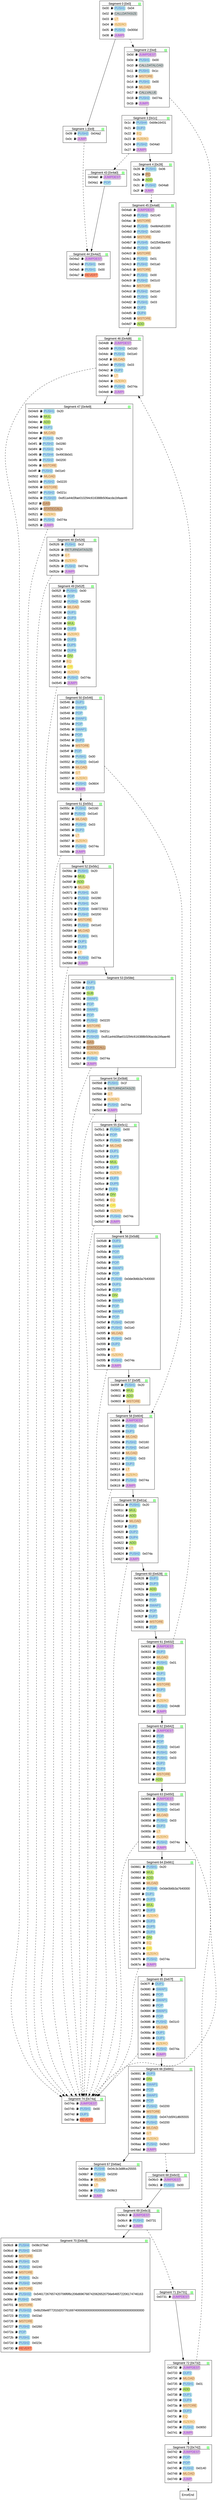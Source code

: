 // maxDepth is:100
// MaxDepth reached:false
// ErrorState reached:true
// States seen:15
// WPre success:0
// Size of non-minimised CFG: 43 nodes, 57 edges
// Size of minimised CFG: 38 nodes, 57 edges
// Size of equiv-minimised CFG: 38 nodes, 57 edges
// Minimised CFG
digraph CFG {
node [shape=box]
node[fontname=arial]
edge[fontname=arial]
ranking=TB
 s0_0 [label=<
<TABLE ALIGN="LEFT" CELLBORDER="0" BORDER="0" cellpadding="0"  CELLSPACING="1">
<TR><TD >Segment 0 [0x0]</TD><TD href="" tooltip="Stack Size &#916;: 0&#10;Stack Size on Entry &#8805; 0&#10;Exit Jump target: Constant 0xd"><FONT color="green">&#9636;</FONT></TD></TR><HR/>
<TR><TD width="1" fixedsize="true" align="left">
<TABLE  border="0" cellpadding="0" cellborder="0" CELLSPACING="1"><TR><TD width="1" fixedsize="false" align="left" cellpadding="1" PORT="entry">0x00 </TD>
<TD width="1" fixedsize="false" align="left" cellpadding="1" tooltip="Gas: 3 " target="_blank" href="https://github.com/Consensys/evm-dafny/blob/60bce44ee75978a4c97b9eab8e03424c9c233bbd/src/dafny/evm.dfy#L103">&#9981;</TD><TD width="1" fixedsize="true" style="Rounded" BORDER="0" BGCOLOR="powderblue" align="left" cellpadding="3"  href="https://github.com/Consensys/evm-dafny/blob/60bce44ee75978a4c97b9eab8e03424c9c233bbd/src/dafny/bytecode.dfy#L1479" target="_blank"  tooltip="Push 1 byte" ><FONT color="royalblue">PUSH1</FONT></TD><TD width="1" fixedsize="true" align="left">  0x04</TD></TR></TABLE></TD></TR>
<TR><TD width="1" fixedsize="true" align="left">
<TABLE  border="0" cellpadding="0" cellborder="0" CELLSPACING="1"><TR><TD width="1" fixedsize="false" align="left" cellpadding="1" >0x02 </TD>
<TD width="1" fixedsize="false" align="left" cellpadding="1" tooltip="Gas: 2 " target="_blank" href="https://github.com/Consensys/evm-dafny/blob/60bce44ee75978a4c97b9eab8e03424c9c233bbd/src/dafny/evm.dfy#L103">&#9981;</TD><TD width="1" fixedsize="true" style="Rounded" BORDER="0" BGCOLOR="lightgrey" align="left" cellpadding="3"  href="https://github.com/Consensys/evm-dafny/blob/60bce44ee75978a4c97b9eab8e03424c9c233bbd/src/dafny/bytecode.dfy#L742" target="_blank"  tooltip="Size of the input data" ><FONT color="darkslategrey">CALLDATASIZE</FONT></TD></TR></TABLE></TD></TR>
<TR><TD width="1" fixedsize="true" align="left">
<TABLE  border="0" cellpadding="0" cellborder="0" CELLSPACING="1"><TR><TD width="1" fixedsize="false" align="left" cellpadding="1" >0x03 </TD>
<TD width="1" fixedsize="false" align="left" cellpadding="1" tooltip="Gas: 3 " target="_blank" href="https://github.com/Consensys/evm-dafny/blob/60bce44ee75978a4c97b9eab8e03424c9c233bbd/src/dafny/evm.dfy#L103">&#9981;</TD><TD width="1" fixedsize="true" style="Rounded" BORDER="0" BGCOLOR="bisque" align="left" cellpadding="3"  href="https://github.com/Consensys/evm-dafny/blob/60bce44ee75978a4c97b9eab8e03424c9c233bbd/src/dafny/bytecode.dfy#L314" target="_blank"  tooltip="Unsigned Less than" ><FONT color="darkgoldenrod">LT</FONT></TD></TR></TABLE></TD></TR>
<TR><TD width="1" fixedsize="true" align="left">
<TABLE  border="0" cellpadding="0" cellborder="0" CELLSPACING="1"><TR><TD width="1" fixedsize="false" align="left" cellpadding="1" >0x04 </TD>
<TD width="1" fixedsize="false" align="left" cellpadding="1" tooltip="Gas: 3 " target="_blank" href="https://github.com/Consensys/evm-dafny/blob/60bce44ee75978a4c97b9eab8e03424c9c233bbd/src/dafny/evm.dfy#L103">&#9981;</TD><TD width="1" fixedsize="true" style="Rounded" BORDER="0" BGCOLOR="bisque" align="left" cellpadding="3"  href="https://github.com/Consensys/evm-dafny/blob/60bce44ee75978a4c97b9eab8e03424c9c233bbd/src/dafny/bytecode.dfy#L424" target="_blank"  tooltip="Is equal to zero" ><FONT color="darkgoldenrod">ISZERO</FONT></TD></TR></TABLE></TD></TR>
<TR><TD width="1" fixedsize="true" align="left">
<TABLE  border="0" cellpadding="0" cellborder="0" CELLSPACING="1"><TR><TD width="1" fixedsize="false" align="left" cellpadding="1" >0x05 </TD>
<TD width="1" fixedsize="false" align="left" cellpadding="1" tooltip="Gas: 3 " target="_blank" href="https://github.com/Consensys/evm-dafny/blob/60bce44ee75978a4c97b9eab8e03424c9c233bbd/src/dafny/evm.dfy#L103">&#9981;</TD><TD width="1" fixedsize="true" style="Rounded" BORDER="0" BGCOLOR="powderblue" align="left" cellpadding="3"  href="https://github.com/Consensys/evm-dafny/blob/60bce44ee75978a4c97b9eab8e03424c9c233bbd/src/dafny/bytecode.dfy#L1486" target="_blank"  tooltip="Push 2 bytes" ><FONT color="royalblue">PUSH2</FONT></TD><TD width="1" fixedsize="true" align="left">  0x000d</TD></TR></TABLE></TD></TR>
<TR><TD width="1" fixedsize="true" align="left">
<TABLE  border="0" cellpadding="0" cellborder="0" CELLSPACING="1"><TR><TD width="1" fixedsize="false" align="left" cellpadding="1" >0x08 </TD>
<TD width="1" fixedsize="false" align="left" cellpadding="1" tooltip="Gas: 10 " target="_blank" href="https://github.com/Consensys/evm-dafny/blob/60bce44ee75978a4c97b9eab8e03424c9c233bbd/src/dafny/evm.dfy#L103">&#9981;</TD><TD width="1" fixedsize="true" style="Rounded" BORDER="0" BGCOLOR="thistle" align="left" cellpadding="3" PORT="exit" href="https://github.com/Consensys/evm-dafny/blob/60bce44ee75978a4c97b9eab8e03424c9c233bbd/src/dafny/bytecode.dfy#L1277" target="_blank"  tooltip="Conditional Jump" ><FONT color="purple">JUMPI</FONT></TD></TR></TABLE></TD></TR>
</TABLE>
>]
s0_1 [label=<
<TABLE ALIGN="LEFT" CELLBORDER="0" BORDER="0" cellpadding="0"  CELLSPACING="1">
<TR><TD >Segment 1 [0x9]</TD><TD href="" tooltip="Stack Size &#916;: 0&#10;Stack Size on Entry &#8805; 0&#10;Exit Jump target: Constant 0x4a2"><FONT color="green">&#9636;</FONT></TD></TR><HR/>
<TR><TD width="1" fixedsize="true" align="left">
<TABLE  border="0" cellpadding="0" cellborder="0" CELLSPACING="1"><TR><TD width="1" fixedsize="false" align="left" cellpadding="1" PORT="entry">0x09 </TD>
<TD width="1" fixedsize="false" align="left" cellpadding="1" tooltip="Gas: 3 " target="_blank" href="https://github.com/Consensys/evm-dafny/blob/60bce44ee75978a4c97b9eab8e03424c9c233bbd/src/dafny/evm.dfy#L103">&#9981;</TD><TD width="1" fixedsize="true" style="Rounded" BORDER="0" BGCOLOR="powderblue" align="left" cellpadding="3"  href="https://github.com/Consensys/evm-dafny/blob/60bce44ee75978a4c97b9eab8e03424c9c233bbd/src/dafny/bytecode.dfy#L1486" target="_blank"  tooltip="Push 2 bytes" ><FONT color="royalblue">PUSH2</FONT></TD><TD width="1" fixedsize="true" align="left">  0x04a2</TD></TR></TABLE></TD></TR>
<TR><TD width="1" fixedsize="true" align="left">
<TABLE  border="0" cellpadding="0" cellborder="0" CELLSPACING="1"><TR><TD width="1" fixedsize="false" align="left" cellpadding="1" >0x0c </TD>
<TD width="1" fixedsize="false" align="left" cellpadding="1" tooltip="Gas: 8 " target="_blank" href="https://github.com/Consensys/evm-dafny/blob/60bce44ee75978a4c97b9eab8e03424c9c233bbd/src/dafny/evm.dfy#L103">&#9981;</TD><TD width="1" fixedsize="true" style="Rounded" BORDER="0" BGCOLOR="thistle" align="left" cellpadding="3" PORT="exit" href="https://github.com/Consensys/evm-dafny/blob/60bce44ee75978a4c97b9eab8e03424c9c233bbd/src/dafny/bytecode.dfy#L1255" target="_blank"  tooltip="Uncoditional Jump" ><FONT color="purple">JUMP</FONT></TD></TR></TABLE></TD></TR>
</TABLE>
>]
s1_1 [label=<
<TABLE ALIGN="LEFT" CELLBORDER="0" BORDER="0" cellpadding="0"  CELLSPACING="1">
<TR><TD >Segment 2 [0xd]</TD><TD href="" tooltip="Stack Size &#916;: +1&#10;Stack Size on Entry &#8805; 0&#10;Exit Jump target: Constant 0x74a"><FONT color="green">&#9636;</FONT></TD></TR><HR/>
<TR><TD width="1" fixedsize="true" align="left">
<TABLE  border="0" cellpadding="0" cellborder="0" CELLSPACING="1"><TR><TD width="1" fixedsize="false" align="left" cellpadding="1" PORT="entry">0x0d </TD>
<TD width="1" fixedsize="false" align="left" cellpadding="1" tooltip="Gas: 1 " target="_blank" href="https://github.com/Consensys/evm-dafny/blob/60bce44ee75978a4c97b9eab8e03424c9c233bbd/src/dafny/evm.dfy#L103">&#9981;</TD><TD width="1" fixedsize="true" style="Rounded" BORDER="0" BGCOLOR="thistle" align="left" cellpadding="3"  href="https://github.com/Consensys/evm-dafny/blob/60bce44ee75978a4c97b9eab8e03424c9c233bbd/src/dafny/bytecode.dfy#L1334" target="_blank"  tooltip="A valid destination for a jump" ><FONT color="purple">JUMPDEST</FONT></TD></TR></TABLE></TD></TR>
<TR><TD width="1" fixedsize="true" align="left">
<TABLE  border="0" cellpadding="0" cellborder="0" CELLSPACING="1"><TR><TD width="1" fixedsize="false" align="left" cellpadding="1" >0x0e </TD>
<TD width="1" fixedsize="false" align="left" cellpadding="1" tooltip="Gas: 3 " target="_blank" href="https://github.com/Consensys/evm-dafny/blob/60bce44ee75978a4c97b9eab8e03424c9c233bbd/src/dafny/evm.dfy#L103">&#9981;</TD><TD width="1" fixedsize="true" style="Rounded" BORDER="0" BGCOLOR="powderblue" align="left" cellpadding="3"  href="https://github.com/Consensys/evm-dafny/blob/60bce44ee75978a4c97b9eab8e03424c9c233bbd/src/dafny/bytecode.dfy#L1479" target="_blank"  tooltip="Push 1 byte" ><FONT color="royalblue">PUSH1</FONT></TD><TD width="1" fixedsize="true" align="left">  0x00</TD></TR></TABLE></TD></TR>
<TR><TD width="1" fixedsize="true" align="left">
<TABLE  border="0" cellpadding="0" cellborder="0" CELLSPACING="1"><TR><TD width="1" fixedsize="false" align="left" cellpadding="1" >0x10 </TD>
<TD width="1" fixedsize="false" align="left" cellpadding="1" tooltip="Gas: 3 " target="_blank" href="https://github.com/Consensys/evm-dafny/blob/60bce44ee75978a4c97b9eab8e03424c9c233bbd/src/dafny/evm.dfy#L103">&#9981;</TD><TD width="1" fixedsize="true" style="Rounded" BORDER="0" BGCOLOR="lightgrey" align="left" cellpadding="3"  href="https://github.com/Consensys/evm-dafny/blob/60bce44ee75978a4c97b9eab8e03424c9c233bbd/src/dafny/bytecode.dfy#L723" target="_blank"  tooltip="Input data for this call" ><FONT color="darkslategrey">CALLDATALOAD</FONT></TD></TR></TABLE></TD></TR>
<TR><TD width="1" fixedsize="true" align="left">
<TABLE  border="0" cellpadding="0" cellborder="0" CELLSPACING="1"><TR><TD width="1" fixedsize="false" align="left" cellpadding="1" >0x11 </TD>
<TD width="1" fixedsize="false" align="left" cellpadding="1" tooltip="Gas: 3 " target="_blank" href="https://github.com/Consensys/evm-dafny/blob/60bce44ee75978a4c97b9eab8e03424c9c233bbd/src/dafny/evm.dfy#L103">&#9981;</TD><TD width="1" fixedsize="true" style="Rounded" BORDER="0" BGCOLOR="powderblue" align="left" cellpadding="3"  href="https://github.com/Consensys/evm-dafny/blob/60bce44ee75978a4c97b9eab8e03424c9c233bbd/src/dafny/bytecode.dfy#L1479" target="_blank"  tooltip="Push 1 byte" ><FONT color="royalblue">PUSH1</FONT></TD><TD width="1" fixedsize="true" align="left">  0x1c</TD></TR></TABLE></TD></TR>
<TR><TD width="1" fixedsize="true" align="left">
<TABLE  border="0" cellpadding="0" cellborder="0" CELLSPACING="1"><TR><TD width="1" fixedsize="false" align="left" cellpadding="1" >0x13 </TD>
<TD width="1" fixedsize="false" align="left" cellpadding="1" tooltip="Gas: Depends on memory expansion " target="_blank" href="https://github.com/Consensys/evm-dafny/blob/60bce44ee75978a4c97b9eab8e03424c9c233bbd/src/dafny/evm.dfy#L103">&#9981;</TD><TD width="1" fixedsize="true" style="Rounded" BORDER="0" BGCOLOR="wheat" align="left" cellpadding="3"  href="https://github.com/Consensys/evm-dafny/blob/60bce44ee75978a4c97b9eab8e03424c9c233bbd/src/dafny/bytecode.dfy#L1165" target="_blank"  tooltip="Store a word to memory" ><FONT color="sienna">MSTORE</FONT></TD></TR></TABLE></TD></TR>
<TR><TD width="1" fixedsize="true" align="left">
<TABLE  border="0" cellpadding="0" cellborder="0" CELLSPACING="1"><TR><TD width="1" fixedsize="false" align="left" cellpadding="1" >0x14 </TD>
<TD width="1" fixedsize="false" align="left" cellpadding="1" tooltip="Gas: 3 " target="_blank" href="https://github.com/Consensys/evm-dafny/blob/60bce44ee75978a4c97b9eab8e03424c9c233bbd/src/dafny/evm.dfy#L103">&#9981;</TD><TD width="1" fixedsize="true" style="Rounded" BORDER="0" BGCOLOR="powderblue" align="left" cellpadding="3"  href="https://github.com/Consensys/evm-dafny/blob/60bce44ee75978a4c97b9eab8e03424c9c233bbd/src/dafny/bytecode.dfy#L1479" target="_blank"  tooltip="Push 1 byte" ><FONT color="royalblue">PUSH1</FONT></TD><TD width="1" fixedsize="true" align="left">  0x00</TD></TR></TABLE></TD></TR>
<TR><TD width="1" fixedsize="true" align="left">
<TABLE  border="0" cellpadding="0" cellborder="0" CELLSPACING="1"><TR><TD width="1" fixedsize="false" align="left" cellpadding="1" >0x16 </TD>
<TD width="1" fixedsize="false" align="left" cellpadding="1" tooltip="Gas: Depends on memory expansion " target="_blank" href="https://github.com/Consensys/evm-dafny/blob/60bce44ee75978a4c97b9eab8e03424c9c233bbd/src/dafny/evm.dfy#L103">&#9981;</TD><TD width="1" fixedsize="true" style="Rounded" BORDER="0" BGCOLOR="wheat" align="left" cellpadding="3"  href="https://github.com/Consensys/evm-dafny/blob/60bce44ee75978a4c97b9eab8e03424c9c233bbd/src/dafny/bytecode.dfy#L1133" target="_blank"  tooltip="Read a word from memory" ><FONT color="sienna">MLOAD</FONT></TD></TR></TABLE></TD></TR>
<TR><TD width="1" fixedsize="true" align="left">
<TABLE  border="0" cellpadding="0" cellborder="0" CELLSPACING="1"><TR><TD width="1" fixedsize="false" align="left" cellpadding="1" >0x17 </TD>
<TD width="1" fixedsize="false" align="left" cellpadding="1" tooltip="Gas: 2 " target="_blank" href="https://github.com/Consensys/evm-dafny/blob/60bce44ee75978a4c97b9eab8e03424c9c233bbd/src/dafny/evm.dfy#L103">&#9981;</TD><TD width="1" fixedsize="true" style="Rounded" BORDER="0" BGCOLOR="lightgrey" align="left" cellpadding="3"  href="https://github.com/Consensys/evm-dafny/blob/60bce44ee75978a4c97b9eab8e03424c9c233bbd/src/dafny/bytecode.dfy#L707" target="_blank"  tooltip="Value deposited by function call" ><FONT color="darkslategrey">CALLVALUE</FONT></TD></TR></TABLE></TD></TR>
<TR><TD width="1" fixedsize="true" align="left">
<TABLE  border="0" cellpadding="0" cellborder="0" CELLSPACING="1"><TR><TD width="1" fixedsize="false" align="left" cellpadding="1" >0x18 </TD>
<TD width="1" fixedsize="false" align="left" cellpadding="1" tooltip="Gas: 3 " target="_blank" href="https://github.com/Consensys/evm-dafny/blob/60bce44ee75978a4c97b9eab8e03424c9c233bbd/src/dafny/evm.dfy#L103">&#9981;</TD><TD width="1" fixedsize="true" style="Rounded" BORDER="0" BGCOLOR="powderblue" align="left" cellpadding="3"  href="https://github.com/Consensys/evm-dafny/blob/60bce44ee75978a4c97b9eab8e03424c9c233bbd/src/dafny/bytecode.dfy#L1486" target="_blank"  tooltip="Push 2 bytes" ><FONT color="royalblue">PUSH2</FONT></TD><TD width="1" fixedsize="true" align="left">  0x074a</TD></TR></TABLE></TD></TR>
<TR><TD width="1" fixedsize="true" align="left">
<TABLE  border="0" cellpadding="0" cellborder="0" CELLSPACING="1"><TR><TD width="1" fixedsize="false" align="left" cellpadding="1" >0x1b </TD>
<TD width="1" fixedsize="false" align="left" cellpadding="1" tooltip="Gas: 10 " target="_blank" href="https://github.com/Consensys/evm-dafny/blob/60bce44ee75978a4c97b9eab8e03424c9c233bbd/src/dafny/evm.dfy#L103">&#9981;</TD><TD width="1" fixedsize="true" style="Rounded" BORDER="0" BGCOLOR="thistle" align="left" cellpadding="3" PORT="exit" href="https://github.com/Consensys/evm-dafny/blob/60bce44ee75978a4c97b9eab8e03424c9c233bbd/src/dafny/bytecode.dfy#L1277" target="_blank"  tooltip="Conditional Jump" ><FONT color="purple">JUMPI</FONT></TD></TR></TABLE></TD></TR>
</TABLE>
>]
s2_2 [label=<
<TABLE ALIGN="LEFT" CELLBORDER="0" BORDER="0" cellpadding="0"  CELLSPACING="1">
<TR><TD >Segment 44 [0x4a2]</TD><TD href="" tooltip="Stack Size &#916;: +2&#10;Stack Size on Entry &#8805; 0"><FONT color="green">&#9636;</FONT></TD></TR><HR/>
<TR><TD width="1" fixedsize="true" align="left">
<TABLE  border="0" cellpadding="0" cellborder="0" CELLSPACING="1"><TR><TD width="1" fixedsize="false" align="left" cellpadding="1" PORT="entry">0x04a2 </TD>
<TD width="1" fixedsize="false" align="left" cellpadding="1" tooltip="Gas: 1 " target="_blank" href="https://github.com/Consensys/evm-dafny/blob/60bce44ee75978a4c97b9eab8e03424c9c233bbd/src/dafny/evm.dfy#L103">&#9981;</TD><TD width="1" fixedsize="true" style="Rounded" BORDER="0" BGCOLOR="thistle" align="left" cellpadding="3"  href="https://github.com/Consensys/evm-dafny/blob/60bce44ee75978a4c97b9eab8e03424c9c233bbd/src/dafny/bytecode.dfy#L1334" target="_blank"  tooltip="A valid destination for a jump" ><FONT color="purple">JUMPDEST</FONT></TD></TR></TABLE></TD></TR>
<TR><TD width="1" fixedsize="true" align="left">
<TABLE  border="0" cellpadding="0" cellborder="0" CELLSPACING="1"><TR><TD width="1" fixedsize="false" align="left" cellpadding="1" >0x04a3 </TD>
<TD width="1" fixedsize="false" align="left" cellpadding="1" tooltip="Gas: 3 " target="_blank" href="https://github.com/Consensys/evm-dafny/blob/60bce44ee75978a4c97b9eab8e03424c9c233bbd/src/dafny/evm.dfy#L103">&#9981;</TD><TD width="1" fixedsize="true" style="Rounded" BORDER="0" BGCOLOR="powderblue" align="left" cellpadding="3"  href="https://github.com/Consensys/evm-dafny/blob/60bce44ee75978a4c97b9eab8e03424c9c233bbd/src/dafny/bytecode.dfy#L1479" target="_blank"  tooltip="Push 1 byte" ><FONT color="royalblue">PUSH1</FONT></TD><TD width="1" fixedsize="true" align="left">  0x00</TD></TR></TABLE></TD></TR>
<TR><TD width="1" fixedsize="true" align="left">
<TABLE  border="0" cellpadding="0" cellborder="0" CELLSPACING="1"><TR><TD width="1" fixedsize="false" align="left" cellpadding="1" >0x04a5 </TD>
<TD width="1" fixedsize="false" align="left" cellpadding="1" tooltip="Gas: 3 " target="_blank" href="https://github.com/Consensys/evm-dafny/blob/60bce44ee75978a4c97b9eab8e03424c9c233bbd/src/dafny/evm.dfy#L103">&#9981;</TD><TD width="1" fixedsize="true" style="Rounded" BORDER="0" BGCOLOR="powderblue" align="left" cellpadding="3"  href="https://github.com/Consensys/evm-dafny/blob/60bce44ee75978a4c97b9eab8e03424c9c233bbd/src/dafny/bytecode.dfy#L1479" target="_blank"  tooltip="Push 1 byte" ><FONT color="royalblue">PUSH1</FONT></TD><TD width="1" fixedsize="true" align="left">  0x00</TD></TR></TABLE></TD></TR>
<TR><TD width="1" fixedsize="true" align="left">
<TABLE  border="0" cellpadding="0" cellborder="0" CELLSPACING="1"><TR><TD width="1" fixedsize="false" align="left" cellpadding="1" >0x04a7 </TD>
<TD width="1" fixedsize="false" align="left" cellpadding="1" tooltip="Gas: Depends on memory expansion " target="_blank" href="https://github.com/Consensys/evm-dafny/blob/60bce44ee75978a4c97b9eab8e03424c9c233bbd/src/dafny/evm.dfy#L103">&#9981;</TD><TD width="1" fixedsize="true" style="Rounded" BORDER="0" BGCOLOR="lightsalmon" align="left" cellpadding="3"  href="https://github.com/Consensys/evm-dafny/blob/60bce44ee75978a4c97b9eab8e03424c9c233bbd/src/dafny/bytecode.dfy#L1874" target="_blank"  tooltip="Revert execution and return data" ><FONT color="brown">REVERT</FONT></TD></TR></TABLE></TD></TR>
</TABLE>
>]
s1_2 [label=<
<TABLE ALIGN="LEFT" CELLBORDER="0" BORDER="0" cellpadding="0"  CELLSPACING="1">
<TR><TD >Segment 3 [0x1c]</TD><TD href="" tooltip="Stack Size &#916;: 0&#10;Stack Size on Entry &#8805; 1&#10;Exit Jump target: Constant 0x4a0"><FONT color="green">&#9636;</FONT></TD></TR><HR/>
<TR><TD width="1" fixedsize="true" align="left">
<TABLE  border="0" cellpadding="0" cellborder="0" CELLSPACING="1"><TR><TD width="1" fixedsize="false" align="left" cellpadding="1" PORT="entry">0x1c </TD>
<TD width="1" fixedsize="false" align="left" cellpadding="1" tooltip="Gas: 3 " target="_blank" href="https://github.com/Consensys/evm-dafny/blob/60bce44ee75978a4c97b9eab8e03424c9c233bbd/src/dafny/evm.dfy#L103">&#9981;</TD><TD width="1" fixedsize="true" style="Rounded" BORDER="0" BGCOLOR="powderblue" align="left" cellpadding="3"  href="https://github.com/Consensys/evm-dafny/blob/60bce44ee75978a4c97b9eab8e03424c9c233bbd/src/dafny/bytecode.dfy#L1500" target="_blank"  tooltip="Push 4 bytes" ><FONT color="royalblue">PUSH4</FONT></TD><TD width="1" fixedsize="true" align="left">  0xb9e16431</TD></TR></TABLE></TD></TR>
<TR><TD width="1" fixedsize="true" align="left">
<TABLE  border="0" cellpadding="0" cellborder="0" CELLSPACING="1"><TR><TD width="1" fixedsize="false" align="left" cellpadding="1" >0x21 </TD>
<TD width="1" fixedsize="false" align="left" cellpadding="1" tooltip="Gas: 3 " target="_blank" href="https://github.com/Consensys/evm-dafny/blob/60bce44ee75978a4c97b9eab8e03424c9c233bbd/src/dafny/evm.dfy#L103">&#9981;</TD><TD width="1" fixedsize="true" style="Rounded" BORDER="0" BGCOLOR="powderblue" align="left" cellpadding="3"  href="https://github.com/Consensys/evm-dafny/blob/60bce44ee75978a4c97b9eab8e03424c9c233bbd/src/dafny/bytecode.dfy#L1568" target="_blank"  tooltip="Duplicate 2nd element on top of the stack" ><FONT color="royalblue">DUP2</FONT></TD></TR></TABLE></TD></TR>
<TR><TD width="1" fixedsize="true" align="left">
<TABLE  border="0" cellpadding="0" cellborder="0" CELLSPACING="1"><TR><TD width="1" fixedsize="false" align="left" cellpadding="1" >0x22 </TD>
<TD width="1" fixedsize="false" align="left" cellpadding="1" tooltip="Gas: 3 " target="_blank" href="https://github.com/Consensys/evm-dafny/blob/60bce44ee75978a4c97b9eab8e03424c9c233bbd/src/dafny/evm.dfy#L103">&#9981;</TD><TD width="1" fixedsize="true" style="Rounded" BORDER="0" BGCOLOR="bisque" align="left" cellpadding="3"  href="https://github.com/Consensys/evm-dafny/blob/60bce44ee75978a4c97b9eab8e03424c9c233bbd/src/dafny/bytecode.dfy#L402" target="_blank"  tooltip="equal" ><FONT color="darkgoldenrod">EQ</FONT></TD></TR></TABLE></TD></TR>
<TR><TD width="1" fixedsize="true" align="left">
<TABLE  border="0" cellpadding="0" cellborder="0" CELLSPACING="1"><TR><TD width="1" fixedsize="false" align="left" cellpadding="1" >0x23 </TD>
<TD width="1" fixedsize="false" align="left" cellpadding="1" tooltip="Gas: 3 " target="_blank" href="https://github.com/Consensys/evm-dafny/blob/60bce44ee75978a4c97b9eab8e03424c9c233bbd/src/dafny/evm.dfy#L103">&#9981;</TD><TD width="1" fixedsize="true" style="Rounded" BORDER="0" BGCOLOR="bisque" align="left" cellpadding="3"  href="https://github.com/Consensys/evm-dafny/blob/60bce44ee75978a4c97b9eab8e03424c9c233bbd/src/dafny/bytecode.dfy#L424" target="_blank"  tooltip="Is equal to zero" ><FONT color="darkgoldenrod">ISZERO</FONT></TD></TR></TABLE></TD></TR>
<TR><TD width="1" fixedsize="true" align="left">
<TABLE  border="0" cellpadding="0" cellborder="0" CELLSPACING="1"><TR><TD width="1" fixedsize="false" align="left" cellpadding="1" >0x24 </TD>
<TD width="1" fixedsize="false" align="left" cellpadding="1" tooltip="Gas: 3 " target="_blank" href="https://github.com/Consensys/evm-dafny/blob/60bce44ee75978a4c97b9eab8e03424c9c233bbd/src/dafny/evm.dfy#L103">&#9981;</TD><TD width="1" fixedsize="true" style="Rounded" BORDER="0" BGCOLOR="powderblue" align="left" cellpadding="3"  href="https://github.com/Consensys/evm-dafny/blob/60bce44ee75978a4c97b9eab8e03424c9c233bbd/src/dafny/bytecode.dfy#L1486" target="_blank"  tooltip="Push 2 bytes" ><FONT color="royalblue">PUSH2</FONT></TD><TD width="1" fixedsize="true" align="left">  0x04a0</TD></TR></TABLE></TD></TR>
<TR><TD width="1" fixedsize="true" align="left">
<TABLE  border="0" cellpadding="0" cellborder="0" CELLSPACING="1"><TR><TD width="1" fixedsize="false" align="left" cellpadding="1" >0x27 </TD>
<TD width="1" fixedsize="false" align="left" cellpadding="1" tooltip="Gas: 10 " target="_blank" href="https://github.com/Consensys/evm-dafny/blob/60bce44ee75978a4c97b9eab8e03424c9c233bbd/src/dafny/evm.dfy#L103">&#9981;</TD><TD width="1" fixedsize="true" style="Rounded" BORDER="0" BGCOLOR="thistle" align="left" cellpadding="3" PORT="exit" href="https://github.com/Consensys/evm-dafny/blob/60bce44ee75978a4c97b9eab8e03424c9c233bbd/src/dafny/bytecode.dfy#L1277" target="_blank"  tooltip="Conditional Jump" ><FONT color="purple">JUMPI</FONT></TD></TR></TABLE></TD></TR>
</TABLE>
>]
s16777225_25 [label=<
<TABLE ALIGN="LEFT" CELLBORDER="0" BORDER="0" cellpadding="0"  CELLSPACING="1">
<TR><TD >Segment 74 [0x74a]</TD><TD href="" tooltip="Stack Size &#916;: +2&#10;Stack Size on Entry &#8805; 0"><FONT color="green">&#9636;</FONT></TD></TR><HR/>
<TR><TD width="1" fixedsize="true" align="left">
<TABLE  border="0" cellpadding="0" cellborder="0" CELLSPACING="1"><TR><TD width="1" fixedsize="false" align="left" cellpadding="1" PORT="entry">0x074a </TD>
<TD width="1" fixedsize="false" align="left" cellpadding="1" tooltip="Gas: 1 " target="_blank" href="https://github.com/Consensys/evm-dafny/blob/60bce44ee75978a4c97b9eab8e03424c9c233bbd/src/dafny/evm.dfy#L103">&#9981;</TD><TD width="1" fixedsize="true" style="Rounded" BORDER="0" BGCOLOR="thistle" align="left" cellpadding="3"  href="https://github.com/Consensys/evm-dafny/blob/60bce44ee75978a4c97b9eab8e03424c9c233bbd/src/dafny/bytecode.dfy#L1334" target="_blank"  tooltip="A valid destination for a jump" ><FONT color="purple">JUMPDEST</FONT></TD></TR></TABLE></TD></TR>
<TR><TD width="1" fixedsize="true" align="left">
<TABLE  border="0" cellpadding="0" cellborder="0" CELLSPACING="1"><TR><TD width="1" fixedsize="false" align="left" cellpadding="1" >0x074b </TD>
<TD width="1" fixedsize="false" align="left" cellpadding="1" tooltip="Gas: 3 " target="_blank" href="https://github.com/Consensys/evm-dafny/blob/60bce44ee75978a4c97b9eab8e03424c9c233bbd/src/dafny/evm.dfy#L103">&#9981;</TD><TD width="1" fixedsize="true" style="Rounded" BORDER="0" BGCOLOR="powderblue" align="left" cellpadding="3"  href="https://github.com/Consensys/evm-dafny/blob/60bce44ee75978a4c97b9eab8e03424c9c233bbd/src/dafny/bytecode.dfy#L1479" target="_blank"  tooltip="Push 1 byte" ><FONT color="royalblue">PUSH1</FONT></TD><TD width="1" fixedsize="true" align="left">  0x00</TD></TR></TABLE></TD></TR>
<TR><TD width="1" fixedsize="true" align="left">
<TABLE  border="0" cellpadding="0" cellborder="0" CELLSPACING="1"><TR><TD width="1" fixedsize="false" align="left" cellpadding="1" >0x074d </TD>
<TD width="1" fixedsize="false" align="left" cellpadding="1" tooltip="Gas: 3 " target="_blank" href="https://github.com/Consensys/evm-dafny/blob/60bce44ee75978a4c97b9eab8e03424c9c233bbd/src/dafny/evm.dfy#L103">&#9981;</TD><TD width="1" fixedsize="true" style="Rounded" BORDER="0" BGCOLOR="powderblue" align="left" cellpadding="3"  href="https://github.com/Consensys/evm-dafny/blob/60bce44ee75978a4c97b9eab8e03424c9c233bbd/src/dafny/bytecode.dfy#L1568" target="_blank"  tooltip="Duplicate 1st element on top of the stack" ><FONT color="royalblue">DUP1</FONT></TD></TR></TABLE></TD></TR>
<TR><TD width="1" fixedsize="true" align="left">
<TABLE  border="0" cellpadding="0" cellborder="0" CELLSPACING="1"><TR><TD width="1" fixedsize="false" align="left" cellpadding="1" >0x074e </TD>
<TD width="1" fixedsize="false" align="left" cellpadding="1" tooltip="Gas: Depends on memory expansion " target="_blank" href="https://github.com/Consensys/evm-dafny/blob/60bce44ee75978a4c97b9eab8e03424c9c233bbd/src/dafny/evm.dfy#L103">&#9981;</TD><TD width="1" fixedsize="true" style="Rounded" BORDER="0" BGCOLOR="lightsalmon" align="left" cellpadding="3"  href="https://github.com/Consensys/evm-dafny/blob/60bce44ee75978a4c97b9eab8e03424c9c233bbd/src/dafny/bytecode.dfy#L1874" target="_blank"  tooltip="Revert execution and return data" ><FONT color="brown">REVERT</FONT></TD></TR></TABLE></TD></TR>
</TABLE>
>]
s1_3 [label=<
<TABLE ALIGN="LEFT" CELLBORDER="0" BORDER="0" cellpadding="0"  CELLSPACING="1">
<TR><TD >Segment 4 [0x28]</TD><TD href="" tooltip="Stack Size &#916;: +1&#10;Stack Size on Entry &#8805; 0&#10;Exit Jump target: Constant 0x4a8"><FONT color="green">&#9636;</FONT></TD></TR><HR/>
<TR><TD width="1" fixedsize="true" align="left">
<TABLE  border="0" cellpadding="0" cellborder="0" CELLSPACING="1"><TR><TD width="1" fixedsize="false" align="left" cellpadding="1" PORT="entry">0x28 </TD>
<TD width="1" fixedsize="false" align="left" cellpadding="1" tooltip="Gas: 3 " target="_blank" href="https://github.com/Consensys/evm-dafny/blob/60bce44ee75978a4c97b9eab8e03424c9c233bbd/src/dafny/evm.dfy#L103">&#9981;</TD><TD width="1" fixedsize="true" style="Rounded" BORDER="0" BGCOLOR="powderblue" align="left" cellpadding="3"  href="https://github.com/Consensys/evm-dafny/blob/60bce44ee75978a4c97b9eab8e03424c9c233bbd/src/dafny/bytecode.dfy#L1479" target="_blank"  tooltip="Push 1 byte" ><FONT color="royalblue">PUSH1</FONT></TD><TD width="1" fixedsize="true" align="left">  0x06</TD></TR></TABLE></TD></TR>
<TR><TD width="1" fixedsize="true" align="left">
<TABLE  border="0" cellpadding="0" cellborder="0" CELLSPACING="1"><TR><TD width="1" fixedsize="false" align="left" cellpadding="1" >0x2a </TD>
<TD width="1" fixedsize="false" align="left" cellpadding="1" tooltip="Gas: 2 " target="_blank" href="https://github.com/Consensys/evm-dafny/blob/60bce44ee75978a4c97b9eab8e03424c9c233bbd/src/dafny/evm.dfy#L103">&#9981;</TD><TD width="1" fixedsize="true" style="Rounded" BORDER="0" BGCOLOR="tan" align="left" cellpadding="3"  href="https://github.com/Consensys/evm-dafny/blob/60bce44ee75978a4c97b9eab8e03424c9c233bbd/src/dafny/bytecode.dfy#L1302" target="_blank"  tooltip="Value of program counter" ><FONT color="sienna">PC</FONT></TD></TR></TABLE></TD></TR>
<TR><TD width="1" fixedsize="true" align="left">
<TABLE  border="0" cellpadding="0" cellborder="0" CELLSPACING="1"><TR><TD width="1" fixedsize="false" align="left" cellpadding="1" >0x2b </TD>
<TD width="1" fixedsize="false" align="left" cellpadding="1" tooltip="Gas: 3 " target="_blank" href="https://github.com/Consensys/evm-dafny/blob/60bce44ee75978a4c97b9eab8e03424c9c233bbd/src/dafny/evm.dfy#L103">&#9981;</TD><TD width="1" fixedsize="true" style="Rounded" BORDER="0" BGCOLOR="#c6eb76" align="left" cellpadding="3"  href="https://github.com/Consensys/evm-dafny/blob/60bce44ee75978a4c97b9eab8e03424c9c233bbd/src/dafny/bytecode.dfy#L40" target="_blank"  tooltip="Unsigned integer addition modulo TWO_256" ><FONT color="#316152">ADD</FONT></TD></TR></TABLE></TD></TR>
<TR><TD width="1" fixedsize="true" align="left">
<TABLE  border="0" cellpadding="0" cellborder="0" CELLSPACING="1"><TR><TD width="1" fixedsize="false" align="left" cellpadding="1" >0x2c </TD>
<TD width="1" fixedsize="false" align="left" cellpadding="1" tooltip="Gas: 3 " target="_blank" href="https://github.com/Consensys/evm-dafny/blob/60bce44ee75978a4c97b9eab8e03424c9c233bbd/src/dafny/evm.dfy#L103">&#9981;</TD><TD width="1" fixedsize="true" style="Rounded" BORDER="0" BGCOLOR="powderblue" align="left" cellpadding="3"  href="https://github.com/Consensys/evm-dafny/blob/60bce44ee75978a4c97b9eab8e03424c9c233bbd/src/dafny/bytecode.dfy#L1486" target="_blank"  tooltip="Push 2 bytes" ><FONT color="royalblue">PUSH2</FONT></TD><TD width="1" fixedsize="true" align="left">  0x04a8</TD></TR></TABLE></TD></TR>
<TR><TD width="1" fixedsize="true" align="left">
<TABLE  border="0" cellpadding="0" cellborder="0" CELLSPACING="1"><TR><TD width="1" fixedsize="false" align="left" cellpadding="1" >0x2f </TD>
<TD width="1" fixedsize="false" align="left" cellpadding="1" tooltip="Gas: 8 " target="_blank" href="https://github.com/Consensys/evm-dafny/blob/60bce44ee75978a4c97b9eab8e03424c9c233bbd/src/dafny/evm.dfy#L103">&#9981;</TD><TD width="1" fixedsize="true" style="Rounded" BORDER="0" BGCOLOR="thistle" align="left" cellpadding="3" PORT="exit" href="https://github.com/Consensys/evm-dafny/blob/60bce44ee75978a4c97b9eab8e03424c9c233bbd/src/dafny/bytecode.dfy#L1255" target="_blank"  tooltip="Uncoditional Jump" ><FONT color="purple">JUMP</FONT></TD></TR></TABLE></TD></TR>
</TABLE>
>]
s5_3 [label=<
<TABLE ALIGN="LEFT" CELLBORDER="0" BORDER="0" cellpadding="0"  CELLSPACING="1">
<TR><TD >Segment 43 [0x4a0]</TD><TD href="" tooltip="Stack Size &#916;: -1&#10;Stack Size on Entry &#8805; 1"><FONT color="green">&#9636;</FONT></TD></TR><HR/>
<TR><TD width="1" fixedsize="true" align="left">
<TABLE  border="0" cellpadding="0" cellborder="0" CELLSPACING="1"><TR><TD width="1" fixedsize="false" align="left" cellpadding="1" PORT="entry">0x04a0 </TD>
<TD width="1" fixedsize="false" align="left" cellpadding="1" tooltip="Gas: 1 " target="_blank" href="https://github.com/Consensys/evm-dafny/blob/60bce44ee75978a4c97b9eab8e03424c9c233bbd/src/dafny/evm.dfy#L103">&#9981;</TD><TD width="1" fixedsize="true" style="Rounded" BORDER="0" BGCOLOR="thistle" align="left" cellpadding="3"  href="https://github.com/Consensys/evm-dafny/blob/60bce44ee75978a4c97b9eab8e03424c9c233bbd/src/dafny/bytecode.dfy#L1334" target="_blank"  tooltip="A valid destination for a jump" ><FONT color="purple">JUMPDEST</FONT></TD></TR></TABLE></TD></TR>
<TR><TD width="1" fixedsize="true" align="left">
<TABLE  border="0" cellpadding="0" cellborder="0" CELLSPACING="1"><TR><TD width="1" fixedsize="false" align="left" cellpadding="1" >0x04a1 </TD>
<TD width="1" fixedsize="false" align="left" cellpadding="1" tooltip="Gas: 2 " target="_blank" href="https://github.com/Consensys/evm-dafny/blob/60bce44ee75978a4c97b9eab8e03424c9c233bbd/src/dafny/evm.dfy#L103">&#9981;</TD><TD width="1" fixedsize="true" style="Rounded" BORDER="0" BGCOLOR="powderblue" align="left" cellpadding="3"  href="https://github.com/Consensys/evm-dafny/blob/60bce44ee75978a4c97b9eab8e03424c9c233bbd/src/dafny/bytecode.dfy#L1097" target="_blank"  tooltip="Pop top of stack" ><FONT color="royalblue">POP</FONT></TD></TR></TABLE></TD></TR>
</TABLE>
>]
s9_4 [label=<
<TABLE ALIGN="LEFT" CELLBORDER="0" BORDER="0" cellpadding="0"  CELLSPACING="1">
<TR><TD >Segment 45 [0x4a8]</TD><TD href="" tooltip="Stack Size &#916;: +1&#10;Stack Size on Entry &#8805; 1"><FONT color="green">&#9636;</FONT></TD></TR><HR/>
<TR><TD width="1" fixedsize="true" align="left">
<TABLE  border="0" cellpadding="0" cellborder="0" CELLSPACING="1"><TR><TD width="1" fixedsize="false" align="left" cellpadding="1" PORT="entry">0x04a8 </TD>
<TD width="1" fixedsize="false" align="left" cellpadding="1" tooltip="Gas: 1 " target="_blank" href="https://github.com/Consensys/evm-dafny/blob/60bce44ee75978a4c97b9eab8e03424c9c233bbd/src/dafny/evm.dfy#L103">&#9981;</TD><TD width="1" fixedsize="true" style="Rounded" BORDER="0" BGCOLOR="thistle" align="left" cellpadding="3"  href="https://github.com/Consensys/evm-dafny/blob/60bce44ee75978a4c97b9eab8e03424c9c233bbd/src/dafny/bytecode.dfy#L1334" target="_blank"  tooltip="A valid destination for a jump" ><FONT color="purple">JUMPDEST</FONT></TD></TR></TABLE></TD></TR>
<TR><TD width="1" fixedsize="true" align="left">
<TABLE  border="0" cellpadding="0" cellborder="0" CELLSPACING="1"><TR><TD width="1" fixedsize="false" align="left" cellpadding="1" >0x04a9 </TD>
<TD width="1" fixedsize="false" align="left" cellpadding="1" tooltip="Gas: 3 " target="_blank" href="https://github.com/Consensys/evm-dafny/blob/60bce44ee75978a4c97b9eab8e03424c9c233bbd/src/dafny/evm.dfy#L103">&#9981;</TD><TD width="1" fixedsize="true" style="Rounded" BORDER="0" BGCOLOR="powderblue" align="left" cellpadding="3"  href="https://github.com/Consensys/evm-dafny/blob/60bce44ee75978a4c97b9eab8e03424c9c233bbd/src/dafny/bytecode.dfy#L1486" target="_blank"  tooltip="Push 2 bytes" ><FONT color="royalblue">PUSH2</FONT></TD><TD width="1" fixedsize="true" align="left">  0x0140</TD></TR></TABLE></TD></TR>
<TR><TD width="1" fixedsize="true" align="left">
<TABLE  border="0" cellpadding="0" cellborder="0" CELLSPACING="1"><TR><TD width="1" fixedsize="false" align="left" cellpadding="1" >0x04ac </TD>
<TD width="1" fixedsize="false" align="left" cellpadding="1" tooltip="Gas: Depends on memory expansion " target="_blank" href="https://github.com/Consensys/evm-dafny/blob/60bce44ee75978a4c97b9eab8e03424c9c233bbd/src/dafny/evm.dfy#L103">&#9981;</TD><TD width="1" fixedsize="true" style="Rounded" BORDER="0" BGCOLOR="wheat" align="left" cellpadding="3"  href="https://github.com/Consensys/evm-dafny/blob/60bce44ee75978a4c97b9eab8e03424c9c233bbd/src/dafny/bytecode.dfy#L1165" target="_blank"  tooltip="Store a word to memory" ><FONT color="sienna">MSTORE</FONT></TD></TR></TABLE></TD></TR>
<TR><TD width="1" fixedsize="true" align="left">
<TABLE  border="0" cellpadding="0" cellborder="0" CELLSPACING="1"><TR><TD width="1" fixedsize="false" align="left" cellpadding="1" >0x04ad </TD>
<TD width="1" fixedsize="false" align="left" cellpadding="1" tooltip="Gas: 3 " target="_blank" href="https://github.com/Consensys/evm-dafny/blob/60bce44ee75978a4c97b9eab8e03424c9c233bbd/src/dafny/evm.dfy#L103">&#9981;</TD><TD width="1" fixedsize="true" style="Rounded" BORDER="0" BGCOLOR="powderblue" align="left" cellpadding="3"  href="https://github.com/Consensys/evm-dafny/blob/60bce44ee75978a4c97b9eab8e03424c9c233bbd/src/dafny/bytecode.dfy#L1507" target="_blank"  tooltip="Push 5 bytes" ><FONT color="royalblue">PUSH5</FONT></TD><TD width="1" fixedsize="true" align="left">  0xe8d4a51000</TD></TR></TABLE></TD></TR>
<TR><TD width="1" fixedsize="true" align="left">
<TABLE  border="0" cellpadding="0" cellborder="0" CELLSPACING="1"><TR><TD width="1" fixedsize="false" align="left" cellpadding="1" >0x04b3 </TD>
<TD width="1" fixedsize="false" align="left" cellpadding="1" tooltip="Gas: 3 " target="_blank" href="https://github.com/Consensys/evm-dafny/blob/60bce44ee75978a4c97b9eab8e03424c9c233bbd/src/dafny/evm.dfy#L103">&#9981;</TD><TD width="1" fixedsize="true" style="Rounded" BORDER="0" BGCOLOR="powderblue" align="left" cellpadding="3"  href="https://github.com/Consensys/evm-dafny/blob/60bce44ee75978a4c97b9eab8e03424c9c233bbd/src/dafny/bytecode.dfy#L1486" target="_blank"  tooltip="Push 2 bytes" ><FONT color="royalblue">PUSH2</FONT></TD><TD width="1" fixedsize="true" align="left">  0x0160</TD></TR></TABLE></TD></TR>
<TR><TD width="1" fixedsize="true" align="left">
<TABLE  border="0" cellpadding="0" cellborder="0" CELLSPACING="1"><TR><TD width="1" fixedsize="false" align="left" cellpadding="1" >0x04b6 </TD>
<TD width="1" fixedsize="false" align="left" cellpadding="1" tooltip="Gas: Depends on memory expansion " target="_blank" href="https://github.com/Consensys/evm-dafny/blob/60bce44ee75978a4c97b9eab8e03424c9c233bbd/src/dafny/evm.dfy#L103">&#9981;</TD><TD width="1" fixedsize="true" style="Rounded" BORDER="0" BGCOLOR="wheat" align="left" cellpadding="3"  href="https://github.com/Consensys/evm-dafny/blob/60bce44ee75978a4c97b9eab8e03424c9c233bbd/src/dafny/bytecode.dfy#L1165" target="_blank"  tooltip="Store a word to memory" ><FONT color="sienna">MSTORE</FONT></TD></TR></TABLE></TD></TR>
<TR><TD width="1" fixedsize="true" align="left">
<TABLE  border="0" cellpadding="0" cellborder="0" CELLSPACING="1"><TR><TD width="1" fixedsize="false" align="left" cellpadding="1" >0x04b7 </TD>
<TD width="1" fixedsize="false" align="left" cellpadding="1" tooltip="Gas: 3 " target="_blank" href="https://github.com/Consensys/evm-dafny/blob/60bce44ee75978a4c97b9eab8e03424c9c233bbd/src/dafny/evm.dfy#L103">&#9981;</TD><TD width="1" fixedsize="true" style="Rounded" BORDER="0" BGCOLOR="powderblue" align="left" cellpadding="3"  href="https://github.com/Consensys/evm-dafny/blob/60bce44ee75978a4c97b9eab8e03424c9c233bbd/src/dafny/bytecode.dfy#L1507" target="_blank"  tooltip="Push 5 bytes" ><FONT color="royalblue">PUSH5</FONT></TD><TD width="1" fixedsize="true" align="left">  0x02540be400</TD></TR></TABLE></TD></TR>
<TR><TD width="1" fixedsize="true" align="left">
<TABLE  border="0" cellpadding="0" cellborder="0" CELLSPACING="1"><TR><TD width="1" fixedsize="false" align="left" cellpadding="1" >0x04bd </TD>
<TD width="1" fixedsize="false" align="left" cellpadding="1" tooltip="Gas: 3 " target="_blank" href="https://github.com/Consensys/evm-dafny/blob/60bce44ee75978a4c97b9eab8e03424c9c233bbd/src/dafny/evm.dfy#L103">&#9981;</TD><TD width="1" fixedsize="true" style="Rounded" BORDER="0" BGCOLOR="powderblue" align="left" cellpadding="3"  href="https://github.com/Consensys/evm-dafny/blob/60bce44ee75978a4c97b9eab8e03424c9c233bbd/src/dafny/bytecode.dfy#L1486" target="_blank"  tooltip="Push 2 bytes" ><FONT color="royalblue">PUSH2</FONT></TD><TD width="1" fixedsize="true" align="left">  0x0180</TD></TR></TABLE></TD></TR>
<TR><TD width="1" fixedsize="true" align="left">
<TABLE  border="0" cellpadding="0" cellborder="0" CELLSPACING="1"><TR><TD width="1" fixedsize="false" align="left" cellpadding="1" >0x04c0 </TD>
<TD width="1" fixedsize="false" align="left" cellpadding="1" tooltip="Gas: Depends on memory expansion " target="_blank" href="https://github.com/Consensys/evm-dafny/blob/60bce44ee75978a4c97b9eab8e03424c9c233bbd/src/dafny/evm.dfy#L103">&#9981;</TD><TD width="1" fixedsize="true" style="Rounded" BORDER="0" BGCOLOR="wheat" align="left" cellpadding="3"  href="https://github.com/Consensys/evm-dafny/blob/60bce44ee75978a4c97b9eab8e03424c9c233bbd/src/dafny/bytecode.dfy#L1165" target="_blank"  tooltip="Store a word to memory" ><FONT color="sienna">MSTORE</FONT></TD></TR></TABLE></TD></TR>
<TR><TD width="1" fixedsize="true" align="left">
<TABLE  border="0" cellpadding="0" cellborder="0" CELLSPACING="1"><TR><TD width="1" fixedsize="false" align="left" cellpadding="1" >0x04c1 </TD>
<TD width="1" fixedsize="false" align="left" cellpadding="1" tooltip="Gas: 3 " target="_blank" href="https://github.com/Consensys/evm-dafny/blob/60bce44ee75978a4c97b9eab8e03424c9c233bbd/src/dafny/evm.dfy#L103">&#9981;</TD><TD width="1" fixedsize="true" style="Rounded" BORDER="0" BGCOLOR="powderblue" align="left" cellpadding="3"  href="https://github.com/Consensys/evm-dafny/blob/60bce44ee75978a4c97b9eab8e03424c9c233bbd/src/dafny/bytecode.dfy#L1479" target="_blank"  tooltip="Push 1 byte" ><FONT color="royalblue">PUSH1</FONT></TD><TD width="1" fixedsize="true" align="left">  0x01</TD></TR></TABLE></TD></TR>
<TR><TD width="1" fixedsize="true" align="left">
<TABLE  border="0" cellpadding="0" cellborder="0" CELLSPACING="1"><TR><TD width="1" fixedsize="false" align="left" cellpadding="1" >0x04c3 </TD>
<TD width="1" fixedsize="false" align="left" cellpadding="1" tooltip="Gas: 3 " target="_blank" href="https://github.com/Consensys/evm-dafny/blob/60bce44ee75978a4c97b9eab8e03424c9c233bbd/src/dafny/evm.dfy#L103">&#9981;</TD><TD width="1" fixedsize="true" style="Rounded" BORDER="0" BGCOLOR="powderblue" align="left" cellpadding="3"  href="https://github.com/Consensys/evm-dafny/blob/60bce44ee75978a4c97b9eab8e03424c9c233bbd/src/dafny/bytecode.dfy#L1486" target="_blank"  tooltip="Push 2 bytes" ><FONT color="royalblue">PUSH2</FONT></TD><TD width="1" fixedsize="true" align="left">  0x01a0</TD></TR></TABLE></TD></TR>
<TR><TD width="1" fixedsize="true" align="left">
<TABLE  border="0" cellpadding="0" cellborder="0" CELLSPACING="1"><TR><TD width="1" fixedsize="false" align="left" cellpadding="1" >0x04c6 </TD>
<TD width="1" fixedsize="false" align="left" cellpadding="1" tooltip="Gas: Depends on memory expansion " target="_blank" href="https://github.com/Consensys/evm-dafny/blob/60bce44ee75978a4c97b9eab8e03424c9c233bbd/src/dafny/evm.dfy#L103">&#9981;</TD><TD width="1" fixedsize="true" style="Rounded" BORDER="0" BGCOLOR="wheat" align="left" cellpadding="3"  href="https://github.com/Consensys/evm-dafny/blob/60bce44ee75978a4c97b9eab8e03424c9c233bbd/src/dafny/bytecode.dfy#L1165" target="_blank"  tooltip="Store a word to memory" ><FONT color="sienna">MSTORE</FONT></TD></TR></TABLE></TD></TR>
<TR><TD width="1" fixedsize="true" align="left">
<TABLE  border="0" cellpadding="0" cellborder="0" CELLSPACING="1"><TR><TD width="1" fixedsize="false" align="left" cellpadding="1" >0x04c7 </TD>
<TD width="1" fixedsize="false" align="left" cellpadding="1" tooltip="Gas: 3 " target="_blank" href="https://github.com/Consensys/evm-dafny/blob/60bce44ee75978a4c97b9eab8e03424c9c233bbd/src/dafny/evm.dfy#L103">&#9981;</TD><TD width="1" fixedsize="true" style="Rounded" BORDER="0" BGCOLOR="powderblue" align="left" cellpadding="3"  href="https://github.com/Consensys/evm-dafny/blob/60bce44ee75978a4c97b9eab8e03424c9c233bbd/src/dafny/bytecode.dfy#L1479" target="_blank"  tooltip="Push 1 byte" ><FONT color="royalblue">PUSH1</FONT></TD><TD width="1" fixedsize="true" align="left">  0x00</TD></TR></TABLE></TD></TR>
<TR><TD width="1" fixedsize="true" align="left">
<TABLE  border="0" cellpadding="0" cellborder="0" CELLSPACING="1"><TR><TD width="1" fixedsize="false" align="left" cellpadding="1" >0x04c9 </TD>
<TD width="1" fixedsize="false" align="left" cellpadding="1" tooltip="Gas: 3 " target="_blank" href="https://github.com/Consensys/evm-dafny/blob/60bce44ee75978a4c97b9eab8e03424c9c233bbd/src/dafny/evm.dfy#L103">&#9981;</TD><TD width="1" fixedsize="true" style="Rounded" BORDER="0" BGCOLOR="powderblue" align="left" cellpadding="3"  href="https://github.com/Consensys/evm-dafny/blob/60bce44ee75978a4c97b9eab8e03424c9c233bbd/src/dafny/bytecode.dfy#L1486" target="_blank"  tooltip="Push 2 bytes" ><FONT color="royalblue">PUSH2</FONT></TD><TD width="1" fixedsize="true" align="left">  0x01c0</TD></TR></TABLE></TD></TR>
<TR><TD width="1" fixedsize="true" align="left">
<TABLE  border="0" cellpadding="0" cellborder="0" CELLSPACING="1"><TR><TD width="1" fixedsize="false" align="left" cellpadding="1" >0x04cc </TD>
<TD width="1" fixedsize="false" align="left" cellpadding="1" tooltip="Gas: Depends on memory expansion " target="_blank" href="https://github.com/Consensys/evm-dafny/blob/60bce44ee75978a4c97b9eab8e03424c9c233bbd/src/dafny/evm.dfy#L103">&#9981;</TD><TD width="1" fixedsize="true" style="Rounded" BORDER="0" BGCOLOR="wheat" align="left" cellpadding="3"  href="https://github.com/Consensys/evm-dafny/blob/60bce44ee75978a4c97b9eab8e03424c9c233bbd/src/dafny/bytecode.dfy#L1165" target="_blank"  tooltip="Store a word to memory" ><FONT color="sienna">MSTORE</FONT></TD></TR></TABLE></TD></TR>
<TR><TD width="1" fixedsize="true" align="left">
<TABLE  border="0" cellpadding="0" cellborder="0" CELLSPACING="1"><TR><TD width="1" fixedsize="false" align="left" cellpadding="1" >0x04cd </TD>
<TD width="1" fixedsize="false" align="left" cellpadding="1" tooltip="Gas: 3 " target="_blank" href="https://github.com/Consensys/evm-dafny/blob/60bce44ee75978a4c97b9eab8e03424c9c233bbd/src/dafny/evm.dfy#L103">&#9981;</TD><TD width="1" fixedsize="true" style="Rounded" BORDER="0" BGCOLOR="powderblue" align="left" cellpadding="3"  href="https://github.com/Consensys/evm-dafny/blob/60bce44ee75978a4c97b9eab8e03424c9c233bbd/src/dafny/bytecode.dfy#L1486" target="_blank"  tooltip="Push 2 bytes" ><FONT color="royalblue">PUSH2</FONT></TD><TD width="1" fixedsize="true" align="left">  0x01e0</TD></TR></TABLE></TD></TR>
<TR><TD width="1" fixedsize="true" align="left">
<TABLE  border="0" cellpadding="0" cellborder="0" CELLSPACING="1"><TR><TD width="1" fixedsize="false" align="left" cellpadding="1" >0x04d0 </TD>
<TD width="1" fixedsize="false" align="left" cellpadding="1" tooltip="Gas: 3 " target="_blank" href="https://github.com/Consensys/evm-dafny/blob/60bce44ee75978a4c97b9eab8e03424c9c233bbd/src/dafny/evm.dfy#L103">&#9981;</TD><TD width="1" fixedsize="true" style="Rounded" BORDER="0" BGCOLOR="powderblue" align="left" cellpadding="3"  href="https://github.com/Consensys/evm-dafny/blob/60bce44ee75978a4c97b9eab8e03424c9c233bbd/src/dafny/bytecode.dfy#L1479" target="_blank"  tooltip="Push 1 byte" ><FONT color="royalblue">PUSH1</FONT></TD><TD width="1" fixedsize="true" align="left">  0x00</TD></TR></TABLE></TD></TR>
<TR><TD width="1" fixedsize="true" align="left">
<TABLE  border="0" cellpadding="0" cellborder="0" CELLSPACING="1"><TR><TD width="1" fixedsize="false" align="left" cellpadding="1" >0x04d2 </TD>
<TD width="1" fixedsize="false" align="left" cellpadding="1" tooltip="Gas: 3 " target="_blank" href="https://github.com/Consensys/evm-dafny/blob/60bce44ee75978a4c97b9eab8e03424c9c233bbd/src/dafny/evm.dfy#L103">&#9981;</TD><TD width="1" fixedsize="true" style="Rounded" BORDER="0" BGCOLOR="powderblue" align="left" cellpadding="3"  href="https://github.com/Consensys/evm-dafny/blob/60bce44ee75978a4c97b9eab8e03424c9c233bbd/src/dafny/bytecode.dfy#L1479" target="_blank"  tooltip="Push 1 byte" ><FONT color="royalblue">PUSH1</FONT></TD><TD width="1" fixedsize="true" align="left">  0x03</TD></TR></TABLE></TD></TR>
<TR><TD width="1" fixedsize="true" align="left">
<TABLE  border="0" cellpadding="0" cellborder="0" CELLSPACING="1"><TR><TD width="1" fixedsize="false" align="left" cellpadding="1" >0x04d4 </TD>
<TD width="1" fixedsize="false" align="left" cellpadding="1" tooltip="Gas: 3 " target="_blank" href="https://github.com/Consensys/evm-dafny/blob/60bce44ee75978a4c97b9eab8e03424c9c233bbd/src/dafny/evm.dfy#L103">&#9981;</TD><TD width="1" fixedsize="true" style="Rounded" BORDER="0" BGCOLOR="powderblue" align="left" cellpadding="3"  href="https://github.com/Consensys/evm-dafny/blob/60bce44ee75978a4c97b9eab8e03424c9c233bbd/src/dafny/bytecode.dfy#L1568" target="_blank"  tooltip="Duplicate 2nd element on top of the stack" ><FONT color="royalblue">DUP2</FONT></TD></TR></TABLE></TD></TR>
<TR><TD width="1" fixedsize="true" align="left">
<TABLE  border="0" cellpadding="0" cellborder="0" CELLSPACING="1"><TR><TD width="1" fixedsize="false" align="left" cellpadding="1" >0x04d5 </TD>
<TD width="1" fixedsize="false" align="left" cellpadding="1" tooltip="Gas: 3 " target="_blank" href="https://github.com/Consensys/evm-dafny/blob/60bce44ee75978a4c97b9eab8e03424c9c233bbd/src/dafny/evm.dfy#L103">&#9981;</TD><TD width="1" fixedsize="true" style="Rounded" BORDER="0" BGCOLOR="powderblue" align="left" cellpadding="3"  href="https://github.com/Consensys/evm-dafny/blob/60bce44ee75978a4c97b9eab8e03424c9c233bbd/src/dafny/bytecode.dfy#L1568" target="_blank"  tooltip="Duplicate 4-th element on top of the stack" ><FONT color="royalblue">DUP4</FONT></TD></TR></TABLE></TD></TR>
<TR><TD width="1" fixedsize="true" align="left">
<TABLE  border="0" cellpadding="0" cellborder="0" CELLSPACING="1"><TR><TD width="1" fixedsize="false" align="left" cellpadding="1" >0x04d6 </TD>
<TD width="1" fixedsize="false" align="left" cellpadding="1" tooltip="Gas: Depends on memory expansion " target="_blank" href="https://github.com/Consensys/evm-dafny/blob/60bce44ee75978a4c97b9eab8e03424c9c233bbd/src/dafny/evm.dfy#L103">&#9981;</TD><TD width="1" fixedsize="true" style="Rounded" BORDER="0" BGCOLOR="wheat" align="left" cellpadding="3"  href="https://github.com/Consensys/evm-dafny/blob/60bce44ee75978a4c97b9eab8e03424c9c233bbd/src/dafny/bytecode.dfy#L1165" target="_blank"  tooltip="Store a word to memory" ><FONT color="sienna">MSTORE</FONT></TD></TR></TABLE></TD></TR>
<TR><TD width="1" fixedsize="true" align="left">
<TABLE  border="0" cellpadding="0" cellborder="0" CELLSPACING="1"><TR><TD width="1" fixedsize="false" align="left" cellpadding="1" >0x04d7 </TD>
<TD width="1" fixedsize="false" align="left" cellpadding="1" tooltip="Gas: 3 " target="_blank" href="https://github.com/Consensys/evm-dafny/blob/60bce44ee75978a4c97b9eab8e03424c9c233bbd/src/dafny/evm.dfy#L103">&#9981;</TD><TD width="1" fixedsize="true" style="Rounded" BORDER="0" BGCOLOR="#c6eb76" align="left" cellpadding="3"  href="https://github.com/Consensys/evm-dafny/blob/60bce44ee75978a4c97b9eab8e03424c9c233bbd/src/dafny/bytecode.dfy#L40" target="_blank"  tooltip="Unsigned integer addition modulo TWO_256" ><FONT color="#316152">ADD</FONT></TD></TR></TABLE></TD></TR>
</TABLE>
>]
s9_5 [label=<
<TABLE ALIGN="LEFT" CELLBORDER="0" BORDER="0" cellpadding="0"  CELLSPACING="1">
<TR><TD >Segment 46 [0x4d8]</TD><TD href="" tooltip="Stack Size &#916;: +2&#10;Stack Size on Entry &#8805; 0&#10;Exit Jump target: Constant 0x74a"><FONT color="green">&#9636;</FONT></TD></TR><HR/>
<TR><TD width="1" fixedsize="true" align="left">
<TABLE  border="0" cellpadding="0" cellborder="0" CELLSPACING="1"><TR><TD width="1" fixedsize="false" align="left" cellpadding="1" PORT="entry">0x04d8 </TD>
<TD width="1" fixedsize="false" align="left" cellpadding="1" tooltip="Gas: 1 " target="_blank" href="https://github.com/Consensys/evm-dafny/blob/60bce44ee75978a4c97b9eab8e03424c9c233bbd/src/dafny/evm.dfy#L103">&#9981;</TD><TD width="1" fixedsize="true" style="Rounded" BORDER="0" BGCOLOR="thistle" align="left" cellpadding="3"  href="https://github.com/Consensys/evm-dafny/blob/60bce44ee75978a4c97b9eab8e03424c9c233bbd/src/dafny/bytecode.dfy#L1334" target="_blank"  tooltip="A valid destination for a jump" ><FONT color="purple">JUMPDEST</FONT></TD></TR></TABLE></TD></TR>
<TR><TD width="1" fixedsize="true" align="left">
<TABLE  border="0" cellpadding="0" cellborder="0" CELLSPACING="1"><TR><TD width="1" fixedsize="false" align="left" cellpadding="1" >0x04d9 </TD>
<TD width="1" fixedsize="false" align="left" cellpadding="1" tooltip="Gas: 3 " target="_blank" href="https://github.com/Consensys/evm-dafny/blob/60bce44ee75978a4c97b9eab8e03424c9c233bbd/src/dafny/evm.dfy#L103">&#9981;</TD><TD width="1" fixedsize="true" style="Rounded" BORDER="0" BGCOLOR="powderblue" align="left" cellpadding="3"  href="https://github.com/Consensys/evm-dafny/blob/60bce44ee75978a4c97b9eab8e03424c9c233bbd/src/dafny/bytecode.dfy#L1486" target="_blank"  tooltip="Push 2 bytes" ><FONT color="royalblue">PUSH2</FONT></TD><TD width="1" fixedsize="true" align="left">  0x0160</TD></TR></TABLE></TD></TR>
<TR><TD width="1" fixedsize="true" align="left">
<TABLE  border="0" cellpadding="0" cellborder="0" CELLSPACING="1"><TR><TD width="1" fixedsize="false" align="left" cellpadding="1" >0x04dc </TD>
<TD width="1" fixedsize="false" align="left" cellpadding="1" tooltip="Gas: 3 " target="_blank" href="https://github.com/Consensys/evm-dafny/blob/60bce44ee75978a4c97b9eab8e03424c9c233bbd/src/dafny/evm.dfy#L103">&#9981;</TD><TD width="1" fixedsize="true" style="Rounded" BORDER="0" BGCOLOR="powderblue" align="left" cellpadding="3"  href="https://github.com/Consensys/evm-dafny/blob/60bce44ee75978a4c97b9eab8e03424c9c233bbd/src/dafny/bytecode.dfy#L1486" target="_blank"  tooltip="Push 2 bytes" ><FONT color="royalblue">PUSH2</FONT></TD><TD width="1" fixedsize="true" align="left">  0x01e0</TD></TR></TABLE></TD></TR>
<TR><TD width="1" fixedsize="true" align="left">
<TABLE  border="0" cellpadding="0" cellborder="0" CELLSPACING="1"><TR><TD width="1" fixedsize="false" align="left" cellpadding="1" >0x04df </TD>
<TD width="1" fixedsize="false" align="left" cellpadding="1" tooltip="Gas: Depends on memory expansion " target="_blank" href="https://github.com/Consensys/evm-dafny/blob/60bce44ee75978a4c97b9eab8e03424c9c233bbd/src/dafny/evm.dfy#L103">&#9981;</TD><TD width="1" fixedsize="true" style="Rounded" BORDER="0" BGCOLOR="wheat" align="left" cellpadding="3"  href="https://github.com/Consensys/evm-dafny/blob/60bce44ee75978a4c97b9eab8e03424c9c233bbd/src/dafny/bytecode.dfy#L1133" target="_blank"  tooltip="Read a word from memory" ><FONT color="sienna">MLOAD</FONT></TD></TR></TABLE></TD></TR>
<TR><TD width="1" fixedsize="true" align="left">
<TABLE  border="0" cellpadding="0" cellborder="0" CELLSPACING="1"><TR><TD width="1" fixedsize="false" align="left" cellpadding="1" >0x04e0 </TD>
<TD width="1" fixedsize="false" align="left" cellpadding="1" tooltip="Gas: 3 " target="_blank" href="https://github.com/Consensys/evm-dafny/blob/60bce44ee75978a4c97b9eab8e03424c9c233bbd/src/dafny/evm.dfy#L103">&#9981;</TD><TD width="1" fixedsize="true" style="Rounded" BORDER="0" BGCOLOR="powderblue" align="left" cellpadding="3"  href="https://github.com/Consensys/evm-dafny/blob/60bce44ee75978a4c97b9eab8e03424c9c233bbd/src/dafny/bytecode.dfy#L1479" target="_blank"  tooltip="Push 1 byte" ><FONT color="royalblue">PUSH1</FONT></TD><TD width="1" fixedsize="true" align="left">  0x03</TD></TR></TABLE></TD></TR>
<TR><TD width="1" fixedsize="true" align="left">
<TABLE  border="0" cellpadding="0" cellborder="0" CELLSPACING="1"><TR><TD width="1" fixedsize="false" align="left" cellpadding="1" >0x04e2 </TD>
<TD width="1" fixedsize="false" align="left" cellpadding="1" tooltip="Gas: 3 " target="_blank" href="https://github.com/Consensys/evm-dafny/blob/60bce44ee75978a4c97b9eab8e03424c9c233bbd/src/dafny/evm.dfy#L103">&#9981;</TD><TD width="1" fixedsize="true" style="Rounded" BORDER="0" BGCOLOR="powderblue" align="left" cellpadding="3"  href="https://github.com/Consensys/evm-dafny/blob/60bce44ee75978a4c97b9eab8e03424c9c233bbd/src/dafny/bytecode.dfy#L1568" target="_blank"  tooltip="Duplicate 2nd element on top of the stack" ><FONT color="royalblue">DUP2</FONT></TD></TR></TABLE></TD></TR>
<TR><TD width="1" fixedsize="true" align="left">
<TABLE  border="0" cellpadding="0" cellborder="0" CELLSPACING="1"><TR><TD width="1" fixedsize="false" align="left" cellpadding="1" >0x04e3 </TD>
<TD width="1" fixedsize="false" align="left" cellpadding="1" tooltip="Gas: 3 " target="_blank" href="https://github.com/Consensys/evm-dafny/blob/60bce44ee75978a4c97b9eab8e03424c9c233bbd/src/dafny/evm.dfy#L103">&#9981;</TD><TD width="1" fixedsize="true" style="Rounded" BORDER="0" BGCOLOR="bisque" align="left" cellpadding="3"  href="https://github.com/Consensys/evm-dafny/blob/60bce44ee75978a4c97b9eab8e03424c9c233bbd/src/dafny/bytecode.dfy#L314" target="_blank"  tooltip="Unsigned Less than" ><FONT color="darkgoldenrod">LT</FONT></TD></TR></TABLE></TD></TR>
<TR><TD width="1" fixedsize="true" align="left">
<TABLE  border="0" cellpadding="0" cellborder="0" CELLSPACING="1"><TR><TD width="1" fixedsize="false" align="left" cellpadding="1" >0x04e4 </TD>
<TD width="1" fixedsize="false" align="left" cellpadding="1" tooltip="Gas: 3 " target="_blank" href="https://github.com/Consensys/evm-dafny/blob/60bce44ee75978a4c97b9eab8e03424c9c233bbd/src/dafny/evm.dfy#L103">&#9981;</TD><TD width="1" fixedsize="true" style="Rounded" BORDER="0" BGCOLOR="bisque" align="left" cellpadding="3"  href="https://github.com/Consensys/evm-dafny/blob/60bce44ee75978a4c97b9eab8e03424c9c233bbd/src/dafny/bytecode.dfy#L424" target="_blank"  tooltip="Is equal to zero" ><FONT color="darkgoldenrod">ISZERO</FONT></TD></TR></TABLE></TD></TR>
<TR><TD width="1" fixedsize="true" align="left">
<TABLE  border="0" cellpadding="0" cellborder="0" CELLSPACING="1"><TR><TD width="1" fixedsize="false" align="left" cellpadding="1" >0x04e5 </TD>
<TD width="1" fixedsize="false" align="left" cellpadding="1" tooltip="Gas: 3 " target="_blank" href="https://github.com/Consensys/evm-dafny/blob/60bce44ee75978a4c97b9eab8e03424c9c233bbd/src/dafny/evm.dfy#L103">&#9981;</TD><TD width="1" fixedsize="true" style="Rounded" BORDER="0" BGCOLOR="powderblue" align="left" cellpadding="3"  href="https://github.com/Consensys/evm-dafny/blob/60bce44ee75978a4c97b9eab8e03424c9c233bbd/src/dafny/bytecode.dfy#L1486" target="_blank"  tooltip="Push 2 bytes" ><FONT color="royalblue">PUSH2</FONT></TD><TD width="1" fixedsize="true" align="left">  0x074a</TD></TR></TABLE></TD></TR>
<TR><TD width="1" fixedsize="true" align="left">
<TABLE  border="0" cellpadding="0" cellborder="0" CELLSPACING="1"><TR><TD width="1" fixedsize="false" align="left" cellpadding="1" >0x04e8 </TD>
<TD width="1" fixedsize="false" align="left" cellpadding="1" tooltip="Gas: 10 " target="_blank" href="https://github.com/Consensys/evm-dafny/blob/60bce44ee75978a4c97b9eab8e03424c9c233bbd/src/dafny/evm.dfy#L103">&#9981;</TD><TD width="1" fixedsize="true" style="Rounded" BORDER="0" BGCOLOR="thistle" align="left" cellpadding="3" PORT="exit" href="https://github.com/Consensys/evm-dafny/blob/60bce44ee75978a4c97b9eab8e03424c9c233bbd/src/dafny/bytecode.dfy#L1277" target="_blank"  tooltip="Conditional Jump" ><FONT color="purple">JUMPI</FONT></TD></TR></TABLE></TD></TR>
</TABLE>
>]
s9_6 [label=<
<TABLE ALIGN="LEFT" CELLBORDER="0" BORDER="0" cellpadding="0"  CELLSPACING="1">
<TR><TD >Segment 47 [0x4e9]</TD><TD href="" tooltip="Stack Size &#916;: 0&#10;Stack Size on Entry &#8805; 2&#10;Exit Jump target: Constant 0x74a"><FONT color="green">&#9636;</FONT></TD></TR><HR/>
<TR><TD width="1" fixedsize="true" align="left">
<TABLE  border="0" cellpadding="0" cellborder="0" CELLSPACING="1"><TR><TD width="1" fixedsize="false" align="left" cellpadding="1" PORT="entry">0x04e9 </TD>
<TD width="1" fixedsize="false" align="left" cellpadding="1" tooltip="Gas: 3 " target="_blank" href="https://github.com/Consensys/evm-dafny/blob/60bce44ee75978a4c97b9eab8e03424c9c233bbd/src/dafny/evm.dfy#L103">&#9981;</TD><TD width="1" fixedsize="true" style="Rounded" BORDER="0" BGCOLOR="powderblue" align="left" cellpadding="3"  href="https://github.com/Consensys/evm-dafny/blob/60bce44ee75978a4c97b9eab8e03424c9c233bbd/src/dafny/bytecode.dfy#L1479" target="_blank"  tooltip="Push 1 byte" ><FONT color="royalblue">PUSH1</FONT></TD><TD width="1" fixedsize="true" align="left">  0x20</TD></TR></TABLE></TD></TR>
<TR><TD width="1" fixedsize="true" align="left">
<TABLE  border="0" cellpadding="0" cellborder="0" CELLSPACING="1"><TR><TD width="1" fixedsize="false" align="left" cellpadding="1" >0x04eb </TD>
<TD width="1" fixedsize="false" align="left" cellpadding="1" tooltip="Gas: 5 " target="_blank" href="https://github.com/Consensys/evm-dafny/blob/60bce44ee75978a4c97b9eab8e03424c9c233bbd/src/dafny/evm.dfy#L103">&#9981;</TD><TD width="1" fixedsize="true" style="Rounded" BORDER="0" BGCOLOR="#c6eb76" align="left" cellpadding="3"  href="https://github.com/Consensys/evm-dafny/blob/60bce44ee75978a4c97b9eab8e03424c9c233bbd/src/dafny/bytecode.dfy#L61" target="_blank"  tooltip="Unsigned integer multiplication modulo TWO_256" ><FONT color="#316152">MUL</FONT></TD></TR></TABLE></TD></TR>
<TR><TD width="1" fixedsize="true" align="left">
<TABLE  border="0" cellpadding="0" cellborder="0" CELLSPACING="1"><TR><TD width="1" fixedsize="false" align="left" cellpadding="1" >0x04ec </TD>
<TD width="1" fixedsize="false" align="left" cellpadding="1" tooltip="Gas: 3 " target="_blank" href="https://github.com/Consensys/evm-dafny/blob/60bce44ee75978a4c97b9eab8e03424c9c233bbd/src/dafny/evm.dfy#L103">&#9981;</TD><TD width="1" fixedsize="true" style="Rounded" BORDER="0" BGCOLOR="#c6eb76" align="left" cellpadding="3"  href="https://github.com/Consensys/evm-dafny/blob/60bce44ee75978a4c97b9eab8e03424c9c233bbd/src/dafny/bytecode.dfy#L40" target="_blank"  tooltip="Unsigned integer addition modulo TWO_256" ><FONT color="#316152">ADD</FONT></TD></TR></TABLE></TD></TR>
<TR><TD width="1" fixedsize="true" align="left">
<TABLE  border="0" cellpadding="0" cellborder="0" CELLSPACING="1"><TR><TD width="1" fixedsize="false" align="left" cellpadding="1" >0x04ed </TD>
<TD width="1" fixedsize="false" align="left" cellpadding="1" tooltip="Gas: 3 " target="_blank" href="https://github.com/Consensys/evm-dafny/blob/60bce44ee75978a4c97b9eab8e03424c9c233bbd/src/dafny/evm.dfy#L103">&#9981;</TD><TD width="1" fixedsize="true" style="Rounded" BORDER="0" BGCOLOR="powderblue" align="left" cellpadding="3"  href="https://github.com/Consensys/evm-dafny/blob/60bce44ee75978a4c97b9eab8e03424c9c233bbd/src/dafny/bytecode.dfy#L1568" target="_blank"  tooltip="Duplicate 1st element on top of the stack" ><FONT color="royalblue">DUP1</FONT></TD></TR></TABLE></TD></TR>
<TR><TD width="1" fixedsize="true" align="left">
<TABLE  border="0" cellpadding="0" cellborder="0" CELLSPACING="1"><TR><TD width="1" fixedsize="false" align="left" cellpadding="1" >0x04ee </TD>
<TD width="1" fixedsize="false" align="left" cellpadding="1" tooltip="Gas: Depends on memory expansion " target="_blank" href="https://github.com/Consensys/evm-dafny/blob/60bce44ee75978a4c97b9eab8e03424c9c233bbd/src/dafny/evm.dfy#L103">&#9981;</TD><TD width="1" fixedsize="true" style="Rounded" BORDER="0" BGCOLOR="wheat" align="left" cellpadding="3"  href="https://github.com/Consensys/evm-dafny/blob/60bce44ee75978a4c97b9eab8e03424c9c233bbd/src/dafny/bytecode.dfy#L1133" target="_blank"  tooltip="Read a word from memory" ><FONT color="sienna">MLOAD</FONT></TD></TR></TABLE></TD></TR>
<TR><TD width="1" fixedsize="true" align="left">
<TABLE  border="0" cellpadding="0" cellborder="0" CELLSPACING="1"><TR><TD width="1" fixedsize="false" align="left" cellpadding="1" >0x04ef </TD>
<TD width="1" fixedsize="false" align="left" cellpadding="1" tooltip="Gas: 3 " target="_blank" href="https://github.com/Consensys/evm-dafny/blob/60bce44ee75978a4c97b9eab8e03424c9c233bbd/src/dafny/evm.dfy#L103">&#9981;</TD><TD width="1" fixedsize="true" style="Rounded" BORDER="0" BGCOLOR="powderblue" align="left" cellpadding="3"  href="https://github.com/Consensys/evm-dafny/blob/60bce44ee75978a4c97b9eab8e03424c9c233bbd/src/dafny/bytecode.dfy#L1479" target="_blank"  tooltip="Push 1 byte" ><FONT color="royalblue">PUSH1</FONT></TD><TD width="1" fixedsize="true" align="left">  0x20</TD></TR></TABLE></TD></TR>
<TR><TD width="1" fixedsize="true" align="left">
<TABLE  border="0" cellpadding="0" cellborder="0" CELLSPACING="1"><TR><TD width="1" fixedsize="false" align="left" cellpadding="1" >0x04f1 </TD>
<TD width="1" fixedsize="false" align="left" cellpadding="1" tooltip="Gas: 3 " target="_blank" href="https://github.com/Consensys/evm-dafny/blob/60bce44ee75978a4c97b9eab8e03424c9c233bbd/src/dafny/evm.dfy#L103">&#9981;</TD><TD width="1" fixedsize="true" style="Rounded" BORDER="0" BGCOLOR="powderblue" align="left" cellpadding="3"  href="https://github.com/Consensys/evm-dafny/blob/60bce44ee75978a4c97b9eab8e03424c9c233bbd/src/dafny/bytecode.dfy#L1486" target="_blank"  tooltip="Push 2 bytes" ><FONT color="royalblue">PUSH2</FONT></TD><TD width="1" fixedsize="true" align="left">  0x0280</TD></TR></TABLE></TD></TR>
<TR><TD width="1" fixedsize="true" align="left">
<TABLE  border="0" cellpadding="0" cellborder="0" CELLSPACING="1"><TR><TD width="1" fixedsize="false" align="left" cellpadding="1" >0x04f4 </TD>
<TD width="1" fixedsize="false" align="left" cellpadding="1" tooltip="Gas: 3 " target="_blank" href="https://github.com/Consensys/evm-dafny/blob/60bce44ee75978a4c97b9eab8e03424c9c233bbd/src/dafny/evm.dfy#L103">&#9981;</TD><TD width="1" fixedsize="true" style="Rounded" BORDER="0" BGCOLOR="powderblue" align="left" cellpadding="3"  href="https://github.com/Consensys/evm-dafny/blob/60bce44ee75978a4c97b9eab8e03424c9c233bbd/src/dafny/bytecode.dfy#L1479" target="_blank"  tooltip="Push 1 byte" ><FONT color="royalblue">PUSH1</FONT></TD><TD width="1" fixedsize="true" align="left">  0x24</TD></TR></TABLE></TD></TR>
<TR><TD width="1" fixedsize="true" align="left">
<TABLE  border="0" cellpadding="0" cellborder="0" CELLSPACING="1"><TR><TD width="1" fixedsize="false" align="left" cellpadding="1" >0x04f6 </TD>
<TD width="1" fixedsize="false" align="left" cellpadding="1" tooltip="Gas: 3 " target="_blank" href="https://github.com/Consensys/evm-dafny/blob/60bce44ee75978a4c97b9eab8e03424c9c233bbd/src/dafny/evm.dfy#L103">&#9981;</TD><TD width="1" fixedsize="true" style="Rounded" BORDER="0" BGCOLOR="powderblue" align="left" cellpadding="3"  href="https://github.com/Consensys/evm-dafny/blob/60bce44ee75978a4c97b9eab8e03424c9c233bbd/src/dafny/bytecode.dfy#L1500" target="_blank"  tooltip="Push 4 bytes" ><FONT color="royalblue">PUSH4</FONT></TD><TD width="1" fixedsize="true" align="left">  0x4903b0d1</TD></TR></TABLE></TD></TR>
<TR><TD width="1" fixedsize="true" align="left">
<TABLE  border="0" cellpadding="0" cellborder="0" CELLSPACING="1"><TR><TD width="1" fixedsize="false" align="left" cellpadding="1" >0x04fb </TD>
<TD width="1" fixedsize="false" align="left" cellpadding="1" tooltip="Gas: 3 " target="_blank" href="https://github.com/Consensys/evm-dafny/blob/60bce44ee75978a4c97b9eab8e03424c9c233bbd/src/dafny/evm.dfy#L103">&#9981;</TD><TD width="1" fixedsize="true" style="Rounded" BORDER="0" BGCOLOR="powderblue" align="left" cellpadding="3"  href="https://github.com/Consensys/evm-dafny/blob/60bce44ee75978a4c97b9eab8e03424c9c233bbd/src/dafny/bytecode.dfy#L1486" target="_blank"  tooltip="Push 2 bytes" ><FONT color="royalblue">PUSH2</FONT></TD><TD width="1" fixedsize="true" align="left">  0x0200</TD></TR></TABLE></TD></TR>
<TR><TD width="1" fixedsize="true" align="left">
<TABLE  border="0" cellpadding="0" cellborder="0" CELLSPACING="1"><TR><TD width="1" fixedsize="false" align="left" cellpadding="1" >0x04fe </TD>
<TD width="1" fixedsize="false" align="left" cellpadding="1" tooltip="Gas: Depends on memory expansion " target="_blank" href="https://github.com/Consensys/evm-dafny/blob/60bce44ee75978a4c97b9eab8e03424c9c233bbd/src/dafny/evm.dfy#L103">&#9981;</TD><TD width="1" fixedsize="true" style="Rounded" BORDER="0" BGCOLOR="wheat" align="left" cellpadding="3"  href="https://github.com/Consensys/evm-dafny/blob/60bce44ee75978a4c97b9eab8e03424c9c233bbd/src/dafny/bytecode.dfy#L1165" target="_blank"  tooltip="Store a word to memory" ><FONT color="sienna">MSTORE</FONT></TD></TR></TABLE></TD></TR>
<TR><TD width="1" fixedsize="true" align="left">
<TABLE  border="0" cellpadding="0" cellborder="0" CELLSPACING="1"><TR><TD width="1" fixedsize="false" align="left" cellpadding="1" >0x04ff </TD>
<TD width="1" fixedsize="false" align="left" cellpadding="1" tooltip="Gas: 3 " target="_blank" href="https://github.com/Consensys/evm-dafny/blob/60bce44ee75978a4c97b9eab8e03424c9c233bbd/src/dafny/evm.dfy#L103">&#9981;</TD><TD width="1" fixedsize="true" style="Rounded" BORDER="0" BGCOLOR="powderblue" align="left" cellpadding="3"  href="https://github.com/Consensys/evm-dafny/blob/60bce44ee75978a4c97b9eab8e03424c9c233bbd/src/dafny/bytecode.dfy#L1486" target="_blank"  tooltip="Push 2 bytes" ><FONT color="royalblue">PUSH2</FONT></TD><TD width="1" fixedsize="true" align="left">  0x01e0</TD></TR></TABLE></TD></TR>
<TR><TD width="1" fixedsize="true" align="left">
<TABLE  border="0" cellpadding="0" cellborder="0" CELLSPACING="1"><TR><TD width="1" fixedsize="false" align="left" cellpadding="1" >0x0502 </TD>
<TD width="1" fixedsize="false" align="left" cellpadding="1" tooltip="Gas: Depends on memory expansion " target="_blank" href="https://github.com/Consensys/evm-dafny/blob/60bce44ee75978a4c97b9eab8e03424c9c233bbd/src/dafny/evm.dfy#L103">&#9981;</TD><TD width="1" fixedsize="true" style="Rounded" BORDER="0" BGCOLOR="wheat" align="left" cellpadding="3"  href="https://github.com/Consensys/evm-dafny/blob/60bce44ee75978a4c97b9eab8e03424c9c233bbd/src/dafny/bytecode.dfy#L1133" target="_blank"  tooltip="Read a word from memory" ><FONT color="sienna">MLOAD</FONT></TD></TR></TABLE></TD></TR>
<TR><TD width="1" fixedsize="true" align="left">
<TABLE  border="0" cellpadding="0" cellborder="0" CELLSPACING="1"><TR><TD width="1" fixedsize="false" align="left" cellpadding="1" >0x0503 </TD>
<TD width="1" fixedsize="false" align="left" cellpadding="1" tooltip="Gas: 3 " target="_blank" href="https://github.com/Consensys/evm-dafny/blob/60bce44ee75978a4c97b9eab8e03424c9c233bbd/src/dafny/evm.dfy#L103">&#9981;</TD><TD width="1" fixedsize="true" style="Rounded" BORDER="0" BGCOLOR="powderblue" align="left" cellpadding="3"  href="https://github.com/Consensys/evm-dafny/blob/60bce44ee75978a4c97b9eab8e03424c9c233bbd/src/dafny/bytecode.dfy#L1486" target="_blank"  tooltip="Push 2 bytes" ><FONT color="royalblue">PUSH2</FONT></TD><TD width="1" fixedsize="true" align="left">  0x0220</TD></TR></TABLE></TD></TR>
<TR><TD width="1" fixedsize="true" align="left">
<TABLE  border="0" cellpadding="0" cellborder="0" CELLSPACING="1"><TR><TD width="1" fixedsize="false" align="left" cellpadding="1" >0x0506 </TD>
<TD width="1" fixedsize="false" align="left" cellpadding="1" tooltip="Gas: Depends on memory expansion " target="_blank" href="https://github.com/Consensys/evm-dafny/blob/60bce44ee75978a4c97b9eab8e03424c9c233bbd/src/dafny/evm.dfy#L103">&#9981;</TD><TD width="1" fixedsize="true" style="Rounded" BORDER="0" BGCOLOR="wheat" align="left" cellpadding="3"  href="https://github.com/Consensys/evm-dafny/blob/60bce44ee75978a4c97b9eab8e03424c9c233bbd/src/dafny/bytecode.dfy#L1165" target="_blank"  tooltip="Store a word to memory" ><FONT color="sienna">MSTORE</FONT></TD></TR></TABLE></TD></TR>
<TR><TD width="1" fixedsize="true" align="left">
<TABLE  border="0" cellpadding="0" cellborder="0" CELLSPACING="1"><TR><TD width="1" fixedsize="false" align="left" cellpadding="1" >0x0507 </TD>
<TD width="1" fixedsize="false" align="left" cellpadding="1" tooltip="Gas: 3 " target="_blank" href="https://github.com/Consensys/evm-dafny/blob/60bce44ee75978a4c97b9eab8e03424c9c233bbd/src/dafny/evm.dfy#L103">&#9981;</TD><TD width="1" fixedsize="true" style="Rounded" BORDER="0" BGCOLOR="powderblue" align="left" cellpadding="3"  href="https://github.com/Consensys/evm-dafny/blob/60bce44ee75978a4c97b9eab8e03424c9c233bbd/src/dafny/bytecode.dfy#L1486" target="_blank"  tooltip="Push 2 bytes" ><FONT color="royalblue">PUSH2</FONT></TD><TD width="1" fixedsize="true" align="left">  0x021c</TD></TR></TABLE></TD></TR>
<TR><TD width="1" fixedsize="true" align="left">
<TABLE  border="0" cellpadding="0" cellborder="0" CELLSPACING="1"><TR><TD width="1" fixedsize="false" align="left" cellpadding="1" >0x050a </TD>
<TD width="1" fixedsize="false" align="left" cellpadding="1" tooltip="Gas: 3 " target="_blank" href="https://github.com/Consensys/evm-dafny/blob/60bce44ee75978a4c97b9eab8e03424c9c233bbd/src/dafny/evm.dfy#L103">&#9981;</TD><TD width="1" fixedsize="true" style="Rounded" BORDER="0" BGCOLOR="powderblue" align="left" cellpadding="3"  href="https://github.com/Consensys/evm-dafny/blob/60bce44ee75978a4c97b9eab8e03424c9c233bbd/src/dafny/bytecode.dfy#L1535" target="_blank"  tooltip="Push 20 bytes" ><FONT color="royalblue">PUSH20</FONT></TD><TD width="1" fixedsize="true" align="left">  0xd51a44d3fae010294c616388b506acda1bfaae46</TD></TR></TABLE></TD></TR>
<TR><TD width="1" fixedsize="true" align="left">
<TABLE  border="0" cellpadding="0" cellborder="0" CELLSPACING="1"><TR><TD width="1" fixedsize="false" align="left" cellpadding="1" >0x051f </TD>
<TD width="1" fixedsize="false" align="left" cellpadding="1" tooltip="Gas: 2 " target="_blank" href="https://github.com/Consensys/evm-dafny/blob/60bce44ee75978a4c97b9eab8e03424c9c233bbd/src/dafny/evm.dfy#L103">&#9981;</TD><TD width="1" fixedsize="true" style="Rounded" BORDER="0" BGCOLOR="tan" align="left" cellpadding="3"  href="https://github.com/Consensys/evm-dafny/blob/60bce44ee75978a4c97b9eab8e03424c9c233bbd/src/dafny/bytecode.dfy#L1318" target="_blank"  tooltip="Amount of available gas" ><FONT color="sienna">GAS</FONT></TD></TR></TABLE></TD></TR>
<TR><TD width="1" fixedsize="true" align="left">
<TABLE  border="0" cellpadding="0" cellborder="0" CELLSPACING="1"><TR><TD width="1" fixedsize="false" align="left" cellpadding="1" >0x0520 </TD>
<TD width="1" fixedsize="false" align="left" cellpadding="1" tooltip="Gas: Depends on memory expansion " target="_blank" href="https://github.com/Consensys/evm-dafny/blob/60bce44ee75978a4c97b9eab8e03424c9c233bbd/src/dafny/evm.dfy#L103">&#9981;</TD><TD width="1" fixedsize="true" style="Rounded" BORDER="0" BGCOLOR="tan" align="left" cellpadding="3"  href="https://github.com/Consensys/evm-dafny/blob/60bce44ee75978a4c97b9eab8e03424c9c233bbd/src/dafny/bytecode.dfy#L1844" target="_blank"  tooltip="Static Message-call into an account" ><FONT color="sienna">STATICCALL</FONT></TD></TR></TABLE></TD></TR>
<TR><TD width="1" fixedsize="true" align="left">
<TABLE  border="0" cellpadding="0" cellborder="0" CELLSPACING="1"><TR><TD width="1" fixedsize="false" align="left" cellpadding="1" >0x0521 </TD>
<TD width="1" fixedsize="false" align="left" cellpadding="1" tooltip="Gas: 3 " target="_blank" href="https://github.com/Consensys/evm-dafny/blob/60bce44ee75978a4c97b9eab8e03424c9c233bbd/src/dafny/evm.dfy#L103">&#9981;</TD><TD width="1" fixedsize="true" style="Rounded" BORDER="0" BGCOLOR="bisque" align="left" cellpadding="3"  href="https://github.com/Consensys/evm-dafny/blob/60bce44ee75978a4c97b9eab8e03424c9c233bbd/src/dafny/bytecode.dfy#L424" target="_blank"  tooltip="Is equal to zero" ><FONT color="darkgoldenrod">ISZERO</FONT></TD></TR></TABLE></TD></TR>
<TR><TD width="1" fixedsize="true" align="left">
<TABLE  border="0" cellpadding="0" cellborder="0" CELLSPACING="1"><TR><TD width="1" fixedsize="false" align="left" cellpadding="1" >0x0522 </TD>
<TD width="1" fixedsize="false" align="left" cellpadding="1" tooltip="Gas: 3 " target="_blank" href="https://github.com/Consensys/evm-dafny/blob/60bce44ee75978a4c97b9eab8e03424c9c233bbd/src/dafny/evm.dfy#L103">&#9981;</TD><TD width="1" fixedsize="true" style="Rounded" BORDER="0" BGCOLOR="powderblue" align="left" cellpadding="3"  href="https://github.com/Consensys/evm-dafny/blob/60bce44ee75978a4c97b9eab8e03424c9c233bbd/src/dafny/bytecode.dfy#L1486" target="_blank"  tooltip="Push 2 bytes" ><FONT color="royalblue">PUSH2</FONT></TD><TD width="1" fixedsize="true" align="left">  0x074a</TD></TR></TABLE></TD></TR>
<TR><TD width="1" fixedsize="true" align="left">
<TABLE  border="0" cellpadding="0" cellborder="0" CELLSPACING="1"><TR><TD width="1" fixedsize="false" align="left" cellpadding="1" >0x0525 </TD>
<TD width="1" fixedsize="false" align="left" cellpadding="1" tooltip="Gas: 10 " target="_blank" href="https://github.com/Consensys/evm-dafny/blob/60bce44ee75978a4c97b9eab8e03424c9c233bbd/src/dafny/evm.dfy#L103">&#9981;</TD><TD width="1" fixedsize="true" style="Rounded" BORDER="0" BGCOLOR="thistle" align="left" cellpadding="3" PORT="exit" href="https://github.com/Consensys/evm-dafny/blob/60bce44ee75978a4c97b9eab8e03424c9c233bbd/src/dafny/bytecode.dfy#L1277" target="_blank"  tooltip="Conditional Jump" ><FONT color="purple">JUMPI</FONT></TD></TR></TABLE></TD></TR>
</TABLE>
>]
s9_7 [label=<
<TABLE ALIGN="LEFT" CELLBORDER="0" BORDER="0" cellpadding="0"  CELLSPACING="1">
<TR><TD >Segment 48 [0x526]</TD><TD href="" tooltip="Stack Size &#916;: 0&#10;Stack Size on Entry &#8805; 0&#10;Exit Jump target: Constant 0x74a"><FONT color="green">&#9636;</FONT></TD></TR><HR/>
<TR><TD width="1" fixedsize="true" align="left">
<TABLE  border="0" cellpadding="0" cellborder="0" CELLSPACING="1"><TR><TD width="1" fixedsize="false" align="left" cellpadding="1" PORT="entry">0x0526 </TD>
<TD width="1" fixedsize="false" align="left" cellpadding="1" tooltip="Gas: 3 " target="_blank" href="https://github.com/Consensys/evm-dafny/blob/60bce44ee75978a4c97b9eab8e03424c9c233bbd/src/dafny/evm.dfy#L103">&#9981;</TD><TD width="1" fixedsize="true" style="Rounded" BORDER="0" BGCOLOR="powderblue" align="left" cellpadding="3"  href="https://github.com/Consensys/evm-dafny/blob/60bce44ee75978a4c97b9eab8e03424c9c233bbd/src/dafny/bytecode.dfy#L1479" target="_blank"  tooltip="Push 1 byte" ><FONT color="royalblue">PUSH1</FONT></TD><TD width="1" fixedsize="true" align="left">  0x1f</TD></TR></TABLE></TD></TR>
<TR><TD width="1" fixedsize="true" align="left">
<TABLE  border="0" cellpadding="0" cellborder="0" CELLSPACING="1"><TR><TD width="1" fixedsize="false" align="left" cellpadding="1" >0x0528 </TD>
<TD width="1" fixedsize="false" align="left" cellpadding="1" tooltip="Gas: 2 " target="_blank" href="https://github.com/Consensys/evm-dafny/blob/60bce44ee75978a4c97b9eab8e03424c9c233bbd/src/dafny/evm.dfy#L103">&#9981;</TD><TD width="1" fixedsize="true" style="Rounded" BORDER="0" BGCOLOR="lightgrey" align="left" cellpadding="3"  href="https://github.com/Consensys/evm-dafny/blob/60bce44ee75978a4c97b9eab8e03424c9c233bbd/src/dafny/bytecode.dfy#L920" target="_blank"  tooltip="Size of return data from previous call" ><FONT color="darkslategrey">RETURNDATASIZE</FONT></TD></TR></TABLE></TD></TR>
<TR><TD width="1" fixedsize="true" align="left">
<TABLE  border="0" cellpadding="0" cellborder="0" CELLSPACING="1"><TR><TD width="1" fixedsize="false" align="left" cellpadding="1" >0x0529 </TD>
<TD width="1" fixedsize="false" align="left" cellpadding="1" tooltip="Gas: 3 " target="_blank" href="https://github.com/Consensys/evm-dafny/blob/60bce44ee75978a4c97b9eab8e03424c9c233bbd/src/dafny/evm.dfy#L103">&#9981;</TD><TD width="1" fixedsize="true" style="Rounded" BORDER="0" BGCOLOR="bisque" align="left" cellpadding="3"  href="https://github.com/Consensys/evm-dafny/blob/60bce44ee75978a4c97b9eab8e03424c9c233bbd/src/dafny/bytecode.dfy#L336" target="_blank"  tooltip="Unsigned Greater than" ><FONT color="darkgoldenrod">GT</FONT></TD></TR></TABLE></TD></TR>
<TR><TD width="1" fixedsize="true" align="left">
<TABLE  border="0" cellpadding="0" cellborder="0" CELLSPACING="1"><TR><TD width="1" fixedsize="false" align="left" cellpadding="1" >0x052a </TD>
<TD width="1" fixedsize="false" align="left" cellpadding="1" tooltip="Gas: 3 " target="_blank" href="https://github.com/Consensys/evm-dafny/blob/60bce44ee75978a4c97b9eab8e03424c9c233bbd/src/dafny/evm.dfy#L103">&#9981;</TD><TD width="1" fixedsize="true" style="Rounded" BORDER="0" BGCOLOR="bisque" align="left" cellpadding="3"  href="https://github.com/Consensys/evm-dafny/blob/60bce44ee75978a4c97b9eab8e03424c9c233bbd/src/dafny/bytecode.dfy#L424" target="_blank"  tooltip="Is equal to zero" ><FONT color="darkgoldenrod">ISZERO</FONT></TD></TR></TABLE></TD></TR>
<TR><TD width="1" fixedsize="true" align="left">
<TABLE  border="0" cellpadding="0" cellborder="0" CELLSPACING="1"><TR><TD width="1" fixedsize="false" align="left" cellpadding="1" >0x052b </TD>
<TD width="1" fixedsize="false" align="left" cellpadding="1" tooltip="Gas: 3 " target="_blank" href="https://github.com/Consensys/evm-dafny/blob/60bce44ee75978a4c97b9eab8e03424c9c233bbd/src/dafny/evm.dfy#L103">&#9981;</TD><TD width="1" fixedsize="true" style="Rounded" BORDER="0" BGCOLOR="powderblue" align="left" cellpadding="3"  href="https://github.com/Consensys/evm-dafny/blob/60bce44ee75978a4c97b9eab8e03424c9c233bbd/src/dafny/bytecode.dfy#L1486" target="_blank"  tooltip="Push 2 bytes" ><FONT color="royalblue">PUSH2</FONT></TD><TD width="1" fixedsize="true" align="left">  0x074a</TD></TR></TABLE></TD></TR>
<TR><TD width="1" fixedsize="true" align="left">
<TABLE  border="0" cellpadding="0" cellborder="0" CELLSPACING="1"><TR><TD width="1" fixedsize="false" align="left" cellpadding="1" >0x052e </TD>
<TD width="1" fixedsize="false" align="left" cellpadding="1" tooltip="Gas: 10 " target="_blank" href="https://github.com/Consensys/evm-dafny/blob/60bce44ee75978a4c97b9eab8e03424c9c233bbd/src/dafny/evm.dfy#L103">&#9981;</TD><TD width="1" fixedsize="true" style="Rounded" BORDER="0" BGCOLOR="thistle" align="left" cellpadding="3" PORT="exit" href="https://github.com/Consensys/evm-dafny/blob/60bce44ee75978a4c97b9eab8e03424c9c233bbd/src/dafny/bytecode.dfy#L1277" target="_blank"  tooltip="Conditional Jump" ><FONT color="purple">JUMPI</FONT></TD></TR></TABLE></TD></TR>
</TABLE>
>]
s9_8 [label=<
<TABLE ALIGN="LEFT" CELLBORDER="0" BORDER="0" cellpadding="0"  CELLSPACING="1">
<TR><TD >Segment 49 [0x52f]</TD><TD href="" tooltip="Stack Size &#916;: +2&#10;Stack Size on Entry &#8805; 1&#10;Exit Jump target: Constant 0x74a"><FONT color="green">&#9636;</FONT></TD></TR><HR/>
<TR><TD width="1" fixedsize="true" align="left">
<TABLE  border="0" cellpadding="0" cellborder="0" CELLSPACING="1"><TR><TD width="1" fixedsize="false" align="left" cellpadding="1" PORT="entry">0x052f </TD>
<TD width="1" fixedsize="false" align="left" cellpadding="1" tooltip="Gas: 3 " target="_blank" href="https://github.com/Consensys/evm-dafny/blob/60bce44ee75978a4c97b9eab8e03424c9c233bbd/src/dafny/evm.dfy#L103">&#9981;</TD><TD width="1" fixedsize="true" style="Rounded" BORDER="0" BGCOLOR="powderblue" align="left" cellpadding="3"  href="https://github.com/Consensys/evm-dafny/blob/60bce44ee75978a4c97b9eab8e03424c9c233bbd/src/dafny/bytecode.dfy#L1479" target="_blank"  tooltip="Push 1 byte" ><FONT color="royalblue">PUSH1</FONT></TD><TD width="1" fixedsize="true" align="left">  0x00</TD></TR></TABLE></TD></TR>
<TR><TD width="1" fixedsize="true" align="left">
<TABLE  border="0" cellpadding="0" cellborder="0" CELLSPACING="1"><TR><TD width="1" fixedsize="false" align="left" cellpadding="1" >0x0531 </TD>
<TD width="1" fixedsize="false" align="left" cellpadding="1" tooltip="Gas: 2 " target="_blank" href="https://github.com/Consensys/evm-dafny/blob/60bce44ee75978a4c97b9eab8e03424c9c233bbd/src/dafny/evm.dfy#L103">&#9981;</TD><TD width="1" fixedsize="true" style="Rounded" BORDER="0" BGCOLOR="powderblue" align="left" cellpadding="3"  href="https://github.com/Consensys/evm-dafny/blob/60bce44ee75978a4c97b9eab8e03424c9c233bbd/src/dafny/bytecode.dfy#L1097" target="_blank"  tooltip="Pop top of stack" ><FONT color="royalblue">POP</FONT></TD></TR></TABLE></TD></TR>
<TR><TD width="1" fixedsize="true" align="left">
<TABLE  border="0" cellpadding="0" cellborder="0" CELLSPACING="1"><TR><TD width="1" fixedsize="false" align="left" cellpadding="1" >0x0532 </TD>
<TD width="1" fixedsize="false" align="left" cellpadding="1" tooltip="Gas: 3 " target="_blank" href="https://github.com/Consensys/evm-dafny/blob/60bce44ee75978a4c97b9eab8e03424c9c233bbd/src/dafny/evm.dfy#L103">&#9981;</TD><TD width="1" fixedsize="true" style="Rounded" BORDER="0" BGCOLOR="powderblue" align="left" cellpadding="3"  href="https://github.com/Consensys/evm-dafny/blob/60bce44ee75978a4c97b9eab8e03424c9c233bbd/src/dafny/bytecode.dfy#L1486" target="_blank"  tooltip="Push 2 bytes" ><FONT color="royalblue">PUSH2</FONT></TD><TD width="1" fixedsize="true" align="left">  0x0280</TD></TR></TABLE></TD></TR>
<TR><TD width="1" fixedsize="true" align="left">
<TABLE  border="0" cellpadding="0" cellborder="0" CELLSPACING="1"><TR><TD width="1" fixedsize="false" align="left" cellpadding="1" >0x0535 </TD>
<TD width="1" fixedsize="false" align="left" cellpadding="1" tooltip="Gas: Depends on memory expansion " target="_blank" href="https://github.com/Consensys/evm-dafny/blob/60bce44ee75978a4c97b9eab8e03424c9c233bbd/src/dafny/evm.dfy#L103">&#9981;</TD><TD width="1" fixedsize="true" style="Rounded" BORDER="0" BGCOLOR="wheat" align="left" cellpadding="3"  href="https://github.com/Consensys/evm-dafny/blob/60bce44ee75978a4c97b9eab8e03424c9c233bbd/src/dafny/bytecode.dfy#L1133" target="_blank"  tooltip="Read a word from memory" ><FONT color="sienna">MLOAD</FONT></TD></TR></TABLE></TD></TR>
<TR><TD width="1" fixedsize="true" align="left">
<TABLE  border="0" cellpadding="0" cellborder="0" CELLSPACING="1"><TR><TD width="1" fixedsize="false" align="left" cellpadding="1" >0x0536 </TD>
<TD width="1" fixedsize="false" align="left" cellpadding="1" tooltip="Gas: 3 " target="_blank" href="https://github.com/Consensys/evm-dafny/blob/60bce44ee75978a4c97b9eab8e03424c9c233bbd/src/dafny/evm.dfy#L103">&#9981;</TD><TD width="1" fixedsize="true" style="Rounded" BORDER="0" BGCOLOR="powderblue" align="left" cellpadding="3"  href="https://github.com/Consensys/evm-dafny/blob/60bce44ee75978a4c97b9eab8e03424c9c233bbd/src/dafny/bytecode.dfy#L1568" target="_blank"  tooltip="Duplicate 1st element on top of the stack" ><FONT color="royalblue">DUP1</FONT></TD></TR></TABLE></TD></TR>
<TR><TD width="1" fixedsize="true" align="left">
<TABLE  border="0" cellpadding="0" cellborder="0" CELLSPACING="1"><TR><TD width="1" fixedsize="false" align="left" cellpadding="1" >0x0537 </TD>
<TD width="1" fixedsize="false" align="left" cellpadding="1" tooltip="Gas: 3 " target="_blank" href="https://github.com/Consensys/evm-dafny/blob/60bce44ee75978a4c97b9eab8e03424c9c233bbd/src/dafny/evm.dfy#L103">&#9981;</TD><TD width="1" fixedsize="true" style="Rounded" BORDER="0" BGCOLOR="powderblue" align="left" cellpadding="3"  href="https://github.com/Consensys/evm-dafny/blob/60bce44ee75978a4c97b9eab8e03424c9c233bbd/src/dafny/bytecode.dfy#L1568" target="_blank"  tooltip="Duplicate 3rd element on top of the stack" ><FONT color="royalblue">DUP3</FONT></TD></TR></TABLE></TD></TR>
<TR><TD width="1" fixedsize="true" align="left">
<TABLE  border="0" cellpadding="0" cellborder="0" CELLSPACING="1"><TR><TD width="1" fixedsize="false" align="left" cellpadding="1" >0x0538 </TD>
<TD width="1" fixedsize="false" align="left" cellpadding="1" tooltip="Gas: 5 " target="_blank" href="https://github.com/Consensys/evm-dafny/blob/60bce44ee75978a4c97b9eab8e03424c9c233bbd/src/dafny/evm.dfy#L103">&#9981;</TD><TD width="1" fixedsize="true" style="Rounded" BORDER="0" BGCOLOR="#c6eb76" align="left" cellpadding="3"  href="https://github.com/Consensys/evm-dafny/blob/60bce44ee75978a4c97b9eab8e03424c9c233bbd/src/dafny/bytecode.dfy#L61" target="_blank"  tooltip="Unsigned integer multiplication modulo TWO_256" ><FONT color="#316152">MUL</FONT></TD></TR></TABLE></TD></TR>
<TR><TD width="1" fixedsize="true" align="left">
<TABLE  border="0" cellpadding="0" cellborder="0" CELLSPACING="1"><TR><TD width="1" fixedsize="false" align="left" cellpadding="1" >0x0539 </TD>
<TD width="1" fixedsize="false" align="left" cellpadding="1" tooltip="Gas: 3 " target="_blank" href="https://github.com/Consensys/evm-dafny/blob/60bce44ee75978a4c97b9eab8e03424c9c233bbd/src/dafny/evm.dfy#L103">&#9981;</TD><TD width="1" fixedsize="true" style="Rounded" BORDER="0" BGCOLOR="powderblue" align="left" cellpadding="3"  href="https://github.com/Consensys/evm-dafny/blob/60bce44ee75978a4c97b9eab8e03424c9c233bbd/src/dafny/bytecode.dfy#L1568" target="_blank"  tooltip="Duplicate 3rd element on top of the stack" ><FONT color="royalblue">DUP3</FONT></TD></TR></TABLE></TD></TR>
<TR><TD width="1" fixedsize="true" align="left">
<TABLE  border="0" cellpadding="0" cellborder="0" CELLSPACING="1"><TR><TD width="1" fixedsize="false" align="left" cellpadding="1" >0x053a </TD>
<TD width="1" fixedsize="false" align="left" cellpadding="1" tooltip="Gas: 3 " target="_blank" href="https://github.com/Consensys/evm-dafny/blob/60bce44ee75978a4c97b9eab8e03424c9c233bbd/src/dafny/evm.dfy#L103">&#9981;</TD><TD width="1" fixedsize="true" style="Rounded" BORDER="0" BGCOLOR="bisque" align="left" cellpadding="3"  href="https://github.com/Consensys/evm-dafny/blob/60bce44ee75978a4c97b9eab8e03424c9c233bbd/src/dafny/bytecode.dfy#L424" target="_blank"  tooltip="Is equal to zero" ><FONT color="darkgoldenrod">ISZERO</FONT></TD></TR></TABLE></TD></TR>
<TR><TD width="1" fixedsize="true" align="left">
<TABLE  border="0" cellpadding="0" cellborder="0" CELLSPACING="1"><TR><TD width="1" fixedsize="false" align="left" cellpadding="1" >0x053b </TD>
<TD width="1" fixedsize="false" align="left" cellpadding="1" tooltip="Gas: 3 " target="_blank" href="https://github.com/Consensys/evm-dafny/blob/60bce44ee75978a4c97b9eab8e03424c9c233bbd/src/dafny/evm.dfy#L103">&#9981;</TD><TD width="1" fixedsize="true" style="Rounded" BORDER="0" BGCOLOR="powderblue" align="left" cellpadding="3"  href="https://github.com/Consensys/evm-dafny/blob/60bce44ee75978a4c97b9eab8e03424c9c233bbd/src/dafny/bytecode.dfy#L1568" target="_blank"  tooltip="Duplicate 3rd element on top of the stack" ><FONT color="royalblue">DUP3</FONT></TD></TR></TABLE></TD></TR>
<TR><TD width="1" fixedsize="true" align="left">
<TABLE  border="0" cellpadding="0" cellborder="0" CELLSPACING="1"><TR><TD width="1" fixedsize="false" align="left" cellpadding="1" >0x053c </TD>
<TD width="1" fixedsize="false" align="left" cellpadding="1" tooltip="Gas: 3 " target="_blank" href="https://github.com/Consensys/evm-dafny/blob/60bce44ee75978a4c97b9eab8e03424c9c233bbd/src/dafny/evm.dfy#L103">&#9981;</TD><TD width="1" fixedsize="true" style="Rounded" BORDER="0" BGCOLOR="powderblue" align="left" cellpadding="3"  href="https://github.com/Consensys/evm-dafny/blob/60bce44ee75978a4c97b9eab8e03424c9c233bbd/src/dafny/bytecode.dfy#L1568" target="_blank"  tooltip="Duplicate 5-th element on top of the stack" ><FONT color="royalblue">DUP5</FONT></TD></TR></TABLE></TD></TR>
<TR><TD width="1" fixedsize="true" align="left">
<TABLE  border="0" cellpadding="0" cellborder="0" CELLSPACING="1"><TR><TD width="1" fixedsize="false" align="left" cellpadding="1" >0x053d </TD>
<TD width="1" fixedsize="false" align="left" cellpadding="1" tooltip="Gas: 3 " target="_blank" href="https://github.com/Consensys/evm-dafny/blob/60bce44ee75978a4c97b9eab8e03424c9c233bbd/src/dafny/evm.dfy#L103">&#9981;</TD><TD width="1" fixedsize="true" style="Rounded" BORDER="0" BGCOLOR="powderblue" align="left" cellpadding="3"  href="https://github.com/Consensys/evm-dafny/blob/60bce44ee75978a4c97b9eab8e03424c9c233bbd/src/dafny/bytecode.dfy#L1568" target="_blank"  tooltip="Duplicate 4-th element on top of the stack" ><FONT color="royalblue">DUP4</FONT></TD></TR></TABLE></TD></TR>
<TR><TD width="1" fixedsize="true" align="left">
<TABLE  border="0" cellpadding="0" cellborder="0" CELLSPACING="1"><TR><TD width="1" fixedsize="false" align="left" cellpadding="1" >0x053e </TD>
<TD width="1" fixedsize="false" align="left" cellpadding="1" tooltip="Gas: 5 " target="_blank" href="https://github.com/Consensys/evm-dafny/blob/60bce44ee75978a4c97b9eab8e03424c9c233bbd/src/dafny/evm.dfy#L103">&#9981;</TD><TD width="1" fixedsize="true" style="Rounded" BORDER="0" BGCOLOR="#c6eb76" align="left" cellpadding="3"  href="https://github.com/Consensys/evm-dafny/blob/60bce44ee75978a4c97b9eab8e03424c9c233bbd/src/dafny/bytecode.dfy#L154" target="_blank"  tooltip="Unsigned integer division modulo TWO_256. Div by 0 yields 0" ><FONT color="#316152">DIV</FONT></TD></TR></TABLE></TD></TR>
<TR><TD width="1" fixedsize="true" align="left">
<TABLE  border="0" cellpadding="0" cellborder="0" CELLSPACING="1"><TR><TD width="1" fixedsize="false" align="left" cellpadding="1" >0x053f </TD>
<TD width="1" fixedsize="false" align="left" cellpadding="1" tooltip="Gas: 3 " target="_blank" href="https://github.com/Consensys/evm-dafny/blob/60bce44ee75978a4c97b9eab8e03424c9c233bbd/src/dafny/evm.dfy#L103">&#9981;</TD><TD width="1" fixedsize="true" style="Rounded" BORDER="0" BGCOLOR="bisque" align="left" cellpadding="3"  href="https://github.com/Consensys/evm-dafny/blob/60bce44ee75978a4c97b9eab8e03424c9c233bbd/src/dafny/bytecode.dfy#L402" target="_blank"  tooltip="equal" ><FONT color="darkgoldenrod">EQ</FONT></TD></TR></TABLE></TD></TR>
<TR><TD width="1" fixedsize="true" align="left">
<TABLE  border="0" cellpadding="0" cellborder="0" CELLSPACING="1"><TR><TD width="1" fixedsize="false" align="left" cellpadding="1" >0x0540 </TD>
<TD width="1" fixedsize="false" align="left" cellpadding="1" tooltip="Gas: 3 " target="_blank" href="https://github.com/Consensys/evm-dafny/blob/60bce44ee75978a4c97b9eab8e03424c9c233bbd/src/dafny/evm.dfy#L103">&#9981;</TD><TD width="1" fixedsize="true" style="Rounded" BORDER="0" BGCOLOR="#f3f383" align="left" cellpadding="3"  href="https://github.com/Consensys/evm-dafny/blob/60bce44ee75978a4c97b9eab8e03424c9c233bbd/src/dafny/bytecode.dfy#L464" target="_blank"  tooltip="Bitwise OR" ><FONT color="orange">OR</FONT></TD></TR></TABLE></TD></TR>
<TR><TD width="1" fixedsize="true" align="left">
<TABLE  border="0" cellpadding="0" cellborder="0" CELLSPACING="1"><TR><TD width="1" fixedsize="false" align="left" cellpadding="1" >0x0541 </TD>
<TD width="1" fixedsize="false" align="left" cellpadding="1" tooltip="Gas: 3 " target="_blank" href="https://github.com/Consensys/evm-dafny/blob/60bce44ee75978a4c97b9eab8e03424c9c233bbd/src/dafny/evm.dfy#L103">&#9981;</TD><TD width="1" fixedsize="true" style="Rounded" BORDER="0" BGCOLOR="bisque" align="left" cellpadding="3"  href="https://github.com/Consensys/evm-dafny/blob/60bce44ee75978a4c97b9eab8e03424c9c233bbd/src/dafny/bytecode.dfy#L424" target="_blank"  tooltip="Is equal to zero" ><FONT color="darkgoldenrod">ISZERO</FONT></TD></TR></TABLE></TD></TR>
<TR><TD width="1" fixedsize="true" align="left">
<TABLE  border="0" cellpadding="0" cellborder="0" CELLSPACING="1"><TR><TD width="1" fixedsize="false" align="left" cellpadding="1" >0x0542 </TD>
<TD width="1" fixedsize="false" align="left" cellpadding="1" tooltip="Gas: 3 " target="_blank" href="https://github.com/Consensys/evm-dafny/blob/60bce44ee75978a4c97b9eab8e03424c9c233bbd/src/dafny/evm.dfy#L103">&#9981;</TD><TD width="1" fixedsize="true" style="Rounded" BORDER="0" BGCOLOR="powderblue" align="left" cellpadding="3"  href="https://github.com/Consensys/evm-dafny/blob/60bce44ee75978a4c97b9eab8e03424c9c233bbd/src/dafny/bytecode.dfy#L1486" target="_blank"  tooltip="Push 2 bytes" ><FONT color="royalblue">PUSH2</FONT></TD><TD width="1" fixedsize="true" align="left">  0x074a</TD></TR></TABLE></TD></TR>
<TR><TD width="1" fixedsize="true" align="left">
<TABLE  border="0" cellpadding="0" cellborder="0" CELLSPACING="1"><TR><TD width="1" fixedsize="false" align="left" cellpadding="1" >0x0545 </TD>
<TD width="1" fixedsize="false" align="left" cellpadding="1" tooltip="Gas: 10 " target="_blank" href="https://github.com/Consensys/evm-dafny/blob/60bce44ee75978a4c97b9eab8e03424c9c233bbd/src/dafny/evm.dfy#L103">&#9981;</TD><TD width="1" fixedsize="true" style="Rounded" BORDER="0" BGCOLOR="thistle" align="left" cellpadding="3" PORT="exit" href="https://github.com/Consensys/evm-dafny/blob/60bce44ee75978a4c97b9eab8e03424c9c233bbd/src/dafny/bytecode.dfy#L1277" target="_blank"  tooltip="Conditional Jump" ><FONT color="purple">JUMPI</FONT></TD></TR></TABLE></TD></TR>
</TABLE>
>]
s9_9 [label=<
<TABLE ALIGN="LEFT" CELLBORDER="0" BORDER="0" cellpadding="0"  CELLSPACING="1">
<TR><TD >Segment 50 [0x546]</TD><TD href="" tooltip="Stack Size &#916;: -4&#10;Stack Size on Entry &#8805; 4&#10;Exit Jump target: Constant 0x604"><FONT color="green">&#9636;</FONT></TD></TR><HR/>
<TR><TD width="1" fixedsize="true" align="left">
<TABLE  border="0" cellpadding="0" cellborder="0" CELLSPACING="1"><TR><TD width="1" fixedsize="false" align="left" cellpadding="1" PORT="entry">0x0546 </TD>
<TD width="1" fixedsize="false" align="left" cellpadding="1" tooltip="Gas: 3 " target="_blank" href="https://github.com/Consensys/evm-dafny/blob/60bce44ee75978a4c97b9eab8e03424c9c233bbd/src/dafny/evm.dfy#L103">&#9981;</TD><TD width="1" fixedsize="true" style="Rounded" BORDER="0" BGCOLOR="powderblue" align="left" cellpadding="3"  href="https://github.com/Consensys/evm-dafny/blob/60bce44ee75978a4c97b9eab8e03424c9c233bbd/src/dafny/bytecode.dfy#L1568" target="_blank"  tooltip="Duplicate 1st element on top of the stack" ><FONT color="royalblue">DUP1</FONT></TD></TR></TABLE></TD></TR>
<TR><TD width="1" fixedsize="true" align="left">
<TABLE  border="0" cellpadding="0" cellborder="0" CELLSPACING="1"><TR><TD width="1" fixedsize="false" align="left" cellpadding="1" >0x0547 </TD>
<TD width="1" fixedsize="false" align="left" cellpadding="1" tooltip="Gas: 3 " target="_blank" href="https://github.com/Consensys/evm-dafny/blob/60bce44ee75978a4c97b9eab8e03424c9c233bbd/src/dafny/evm.dfy#L103">&#9981;</TD><TD width="1" fixedsize="true" style="Rounded" BORDER="0" BGCOLOR="powderblue" align="left" cellpadding="3"  href="https://github.com/Consensys/evm-dafny/blob/60bce44ee75978a4c97b9eab8e03424c9c233bbd/src/dafny/bytecode.dfy#L1577" target="_blank"  tooltip="Swap top and 2nd element of the stack" ><FONT color="royalblue">SWAP1</FONT></TD></TR></TABLE></TD></TR>
<TR><TD width="1" fixedsize="true" align="left">
<TABLE  border="0" cellpadding="0" cellborder="0" CELLSPACING="1"><TR><TD width="1" fixedsize="false" align="left" cellpadding="1" >0x0548 </TD>
<TD width="1" fixedsize="false" align="left" cellpadding="1" tooltip="Gas: 2 " target="_blank" href="https://github.com/Consensys/evm-dafny/blob/60bce44ee75978a4c97b9eab8e03424c9c233bbd/src/dafny/evm.dfy#L103">&#9981;</TD><TD width="1" fixedsize="true" style="Rounded" BORDER="0" BGCOLOR="powderblue" align="left" cellpadding="3"  href="https://github.com/Consensys/evm-dafny/blob/60bce44ee75978a4c97b9eab8e03424c9c233bbd/src/dafny/bytecode.dfy#L1097" target="_blank"  tooltip="Pop top of stack" ><FONT color="royalblue">POP</FONT></TD></TR></TABLE></TD></TR>
<TR><TD width="1" fixedsize="true" align="left">
<TABLE  border="0" cellpadding="0" cellborder="0" CELLSPACING="1"><TR><TD width="1" fixedsize="false" align="left" cellpadding="1" >0x0549 </TD>
<TD width="1" fixedsize="false" align="left" cellpadding="1" tooltip="Gas: 3 " target="_blank" href="https://github.com/Consensys/evm-dafny/blob/60bce44ee75978a4c97b9eab8e03424c9c233bbd/src/dafny/evm.dfy#L103">&#9981;</TD><TD width="1" fixedsize="true" style="Rounded" BORDER="0" BGCOLOR="powderblue" align="left" cellpadding="3"  href="https://github.com/Consensys/evm-dafny/blob/60bce44ee75978a4c97b9eab8e03424c9c233bbd/src/dafny/bytecode.dfy#L1577" target="_blank"  tooltip="Swap top and 2nd element of the stack" ><FONT color="royalblue">SWAP1</FONT></TD></TR></TABLE></TD></TR>
<TR><TD width="1" fixedsize="true" align="left">
<TABLE  border="0" cellpadding="0" cellborder="0" CELLSPACING="1"><TR><TD width="1" fixedsize="false" align="left" cellpadding="1" >0x054a </TD>
<TD width="1" fixedsize="false" align="left" cellpadding="1" tooltip="Gas: 2 " target="_blank" href="https://github.com/Consensys/evm-dafny/blob/60bce44ee75978a4c97b9eab8e03424c9c233bbd/src/dafny/evm.dfy#L103">&#9981;</TD><TD width="1" fixedsize="true" style="Rounded" BORDER="0" BGCOLOR="powderblue" align="left" cellpadding="3"  href="https://github.com/Consensys/evm-dafny/blob/60bce44ee75978a4c97b9eab8e03424c9c233bbd/src/dafny/bytecode.dfy#L1097" target="_blank"  tooltip="Pop top of stack" ><FONT color="royalblue">POP</FONT></TD></TR></TABLE></TD></TR>
<TR><TD width="1" fixedsize="true" align="left">
<TABLE  border="0" cellpadding="0" cellborder="0" CELLSPACING="1"><TR><TD width="1" fixedsize="false" align="left" cellpadding="1" >0x054b </TD>
<TD width="1" fixedsize="false" align="left" cellpadding="1" tooltip="Gas: 3 " target="_blank" href="https://github.com/Consensys/evm-dafny/blob/60bce44ee75978a4c97b9eab8e03424c9c233bbd/src/dafny/evm.dfy#L103">&#9981;</TD><TD width="1" fixedsize="true" style="Rounded" BORDER="0" BGCOLOR="powderblue" align="left" cellpadding="3"  href="https://github.com/Consensys/evm-dafny/blob/60bce44ee75978a4c97b9eab8e03424c9c233bbd/src/dafny/bytecode.dfy#L1577" target="_blank"  tooltip="Swap top and 2nd element of the stack" ><FONT color="royalblue">SWAP1</FONT></TD></TR></TABLE></TD></TR>
<TR><TD width="1" fixedsize="true" align="left">
<TABLE  border="0" cellpadding="0" cellborder="0" CELLSPACING="1"><TR><TD width="1" fixedsize="false" align="left" cellpadding="1" >0x054c </TD>
<TD width="1" fixedsize="false" align="left" cellpadding="1" tooltip="Gas: 2 " target="_blank" href="https://github.com/Consensys/evm-dafny/blob/60bce44ee75978a4c97b9eab8e03424c9c233bbd/src/dafny/evm.dfy#L103">&#9981;</TD><TD width="1" fixedsize="true" style="Rounded" BORDER="0" BGCOLOR="powderblue" align="left" cellpadding="3"  href="https://github.com/Consensys/evm-dafny/blob/60bce44ee75978a4c97b9eab8e03424c9c233bbd/src/dafny/bytecode.dfy#L1097" target="_blank"  tooltip="Pop top of stack" ><FONT color="royalblue">POP</FONT></TD></TR></TABLE></TD></TR>
<TR><TD width="1" fixedsize="true" align="left">
<TABLE  border="0" cellpadding="0" cellborder="0" CELLSPACING="1"><TR><TD width="1" fixedsize="false" align="left" cellpadding="1" >0x054d </TD>
<TD width="1" fixedsize="false" align="left" cellpadding="1" tooltip="Gas: 3 " target="_blank" href="https://github.com/Consensys/evm-dafny/blob/60bce44ee75978a4c97b9eab8e03424c9c233bbd/src/dafny/evm.dfy#L103">&#9981;</TD><TD width="1" fixedsize="true" style="Rounded" BORDER="0" BGCOLOR="powderblue" align="left" cellpadding="3"  href="https://github.com/Consensys/evm-dafny/blob/60bce44ee75978a4c97b9eab8e03424c9c233bbd/src/dafny/bytecode.dfy#L1568" target="_blank"  tooltip="Duplicate 2nd element on top of the stack" ><FONT color="royalblue">DUP2</FONT></TD></TR></TABLE></TD></TR>
<TR><TD width="1" fixedsize="true" align="left">
<TABLE  border="0" cellpadding="0" cellborder="0" CELLSPACING="1"><TR><TD width="1" fixedsize="false" align="left" cellpadding="1" >0x054e </TD>
<TD width="1" fixedsize="false" align="left" cellpadding="1" tooltip="Gas: Depends on memory expansion " target="_blank" href="https://github.com/Consensys/evm-dafny/blob/60bce44ee75978a4c97b9eab8e03424c9c233bbd/src/dafny/evm.dfy#L103">&#9981;</TD><TD width="1" fixedsize="true" style="Rounded" BORDER="0" BGCOLOR="wheat" align="left" cellpadding="3"  href="https://github.com/Consensys/evm-dafny/blob/60bce44ee75978a4c97b9eab8e03424c9c233bbd/src/dafny/bytecode.dfy#L1165" target="_blank"  tooltip="Store a word to memory" ><FONT color="sienna">MSTORE</FONT></TD></TR></TABLE></TD></TR>
<TR><TD width="1" fixedsize="true" align="left">
<TABLE  border="0" cellpadding="0" cellborder="0" CELLSPACING="1"><TR><TD width="1" fixedsize="false" align="left" cellpadding="1" >0x054f </TD>
<TD width="1" fixedsize="false" align="left" cellpadding="1" tooltip="Gas: 2 " target="_blank" href="https://github.com/Consensys/evm-dafny/blob/60bce44ee75978a4c97b9eab8e03424c9c233bbd/src/dafny/evm.dfy#L103">&#9981;</TD><TD width="1" fixedsize="true" style="Rounded" BORDER="0" BGCOLOR="powderblue" align="left" cellpadding="3"  href="https://github.com/Consensys/evm-dafny/blob/60bce44ee75978a4c97b9eab8e03424c9c233bbd/src/dafny/bytecode.dfy#L1097" target="_blank"  tooltip="Pop top of stack" ><FONT color="royalblue">POP</FONT></TD></TR></TABLE></TD></TR>
<TR><TD width="1" fixedsize="true" align="left">
<TABLE  border="0" cellpadding="0" cellborder="0" CELLSPACING="1"><TR><TD width="1" fixedsize="false" align="left" cellpadding="1" >0x0550 </TD>
<TD width="1" fixedsize="false" align="left" cellpadding="1" tooltip="Gas: 3 " target="_blank" href="https://github.com/Consensys/evm-dafny/blob/60bce44ee75978a4c97b9eab8e03424c9c233bbd/src/dafny/evm.dfy#L103">&#9981;</TD><TD width="1" fixedsize="true" style="Rounded" BORDER="0" BGCOLOR="powderblue" align="left" cellpadding="3"  href="https://github.com/Consensys/evm-dafny/blob/60bce44ee75978a4c97b9eab8e03424c9c233bbd/src/dafny/bytecode.dfy#L1479" target="_blank"  tooltip="Push 1 byte" ><FONT color="royalblue">PUSH1</FONT></TD><TD width="1" fixedsize="true" align="left">  0x00</TD></TR></TABLE></TD></TR>
<TR><TD width="1" fixedsize="true" align="left">
<TABLE  border="0" cellpadding="0" cellborder="0" CELLSPACING="1"><TR><TD width="1" fixedsize="false" align="left" cellpadding="1" >0x0552 </TD>
<TD width="1" fixedsize="false" align="left" cellpadding="1" tooltip="Gas: 3 " target="_blank" href="https://github.com/Consensys/evm-dafny/blob/60bce44ee75978a4c97b9eab8e03424c9c233bbd/src/dafny/evm.dfy#L103">&#9981;</TD><TD width="1" fixedsize="true" style="Rounded" BORDER="0" BGCOLOR="powderblue" align="left" cellpadding="3"  href="https://github.com/Consensys/evm-dafny/blob/60bce44ee75978a4c97b9eab8e03424c9c233bbd/src/dafny/bytecode.dfy#L1486" target="_blank"  tooltip="Push 2 bytes" ><FONT color="royalblue">PUSH2</FONT></TD><TD width="1" fixedsize="true" align="left">  0x01e0</TD></TR></TABLE></TD></TR>
<TR><TD width="1" fixedsize="true" align="left">
<TABLE  border="0" cellpadding="0" cellborder="0" CELLSPACING="1"><TR><TD width="1" fixedsize="false" align="left" cellpadding="1" >0x0555 </TD>
<TD width="1" fixedsize="false" align="left" cellpadding="1" tooltip="Gas: Depends on memory expansion " target="_blank" href="https://github.com/Consensys/evm-dafny/blob/60bce44ee75978a4c97b9eab8e03424c9c233bbd/src/dafny/evm.dfy#L103">&#9981;</TD><TD width="1" fixedsize="true" style="Rounded" BORDER="0" BGCOLOR="wheat" align="left" cellpadding="3"  href="https://github.com/Consensys/evm-dafny/blob/60bce44ee75978a4c97b9eab8e03424c9c233bbd/src/dafny/bytecode.dfy#L1133" target="_blank"  tooltip="Read a word from memory" ><FONT color="sienna">MLOAD</FONT></TD></TR></TABLE></TD></TR>
<TR><TD width="1" fixedsize="true" align="left">
<TABLE  border="0" cellpadding="0" cellborder="0" CELLSPACING="1"><TR><TD width="1" fixedsize="false" align="left" cellpadding="1" >0x0556 </TD>
<TD width="1" fixedsize="false" align="left" cellpadding="1" tooltip="Gas: 3 " target="_blank" href="https://github.com/Consensys/evm-dafny/blob/60bce44ee75978a4c97b9eab8e03424c9c233bbd/src/dafny/evm.dfy#L103">&#9981;</TD><TD width="1" fixedsize="true" style="Rounded" BORDER="0" BGCOLOR="bisque" align="left" cellpadding="3"  href="https://github.com/Consensys/evm-dafny/blob/60bce44ee75978a4c97b9eab8e03424c9c233bbd/src/dafny/bytecode.dfy#L336" target="_blank"  tooltip="Unsigned Greater than" ><FONT color="darkgoldenrod">GT</FONT></TD></TR></TABLE></TD></TR>
<TR><TD width="1" fixedsize="true" align="left">
<TABLE  border="0" cellpadding="0" cellborder="0" CELLSPACING="1"><TR><TD width="1" fixedsize="false" align="left" cellpadding="1" >0x0557 </TD>
<TD width="1" fixedsize="false" align="left" cellpadding="1" tooltip="Gas: 3 " target="_blank" href="https://github.com/Consensys/evm-dafny/blob/60bce44ee75978a4c97b9eab8e03424c9c233bbd/src/dafny/evm.dfy#L103">&#9981;</TD><TD width="1" fixedsize="true" style="Rounded" BORDER="0" BGCOLOR="bisque" align="left" cellpadding="3"  href="https://github.com/Consensys/evm-dafny/blob/60bce44ee75978a4c97b9eab8e03424c9c233bbd/src/dafny/bytecode.dfy#L424" target="_blank"  tooltip="Is equal to zero" ><FONT color="darkgoldenrod">ISZERO</FONT></TD></TR></TABLE></TD></TR>
<TR><TD width="1" fixedsize="true" align="left">
<TABLE  border="0" cellpadding="0" cellborder="0" CELLSPACING="1"><TR><TD width="1" fixedsize="false" align="left" cellpadding="1" >0x0558 </TD>
<TD width="1" fixedsize="false" align="left" cellpadding="1" tooltip="Gas: 3 " target="_blank" href="https://github.com/Consensys/evm-dafny/blob/60bce44ee75978a4c97b9eab8e03424c9c233bbd/src/dafny/evm.dfy#L103">&#9981;</TD><TD width="1" fixedsize="true" style="Rounded" BORDER="0" BGCOLOR="powderblue" align="left" cellpadding="3"  href="https://github.com/Consensys/evm-dafny/blob/60bce44ee75978a4c97b9eab8e03424c9c233bbd/src/dafny/bytecode.dfy#L1486" target="_blank"  tooltip="Push 2 bytes" ><FONT color="royalblue">PUSH2</FONT></TD><TD width="1" fixedsize="true" align="left">  0x0604</TD></TR></TABLE></TD></TR>
<TR><TD width="1" fixedsize="true" align="left">
<TABLE  border="0" cellpadding="0" cellborder="0" CELLSPACING="1"><TR><TD width="1" fixedsize="false" align="left" cellpadding="1" >0x055b </TD>
<TD width="1" fixedsize="false" align="left" cellpadding="1" tooltip="Gas: 10 " target="_blank" href="https://github.com/Consensys/evm-dafny/blob/60bce44ee75978a4c97b9eab8e03424c9c233bbd/src/dafny/evm.dfy#L103">&#9981;</TD><TD width="1" fixedsize="true" style="Rounded" BORDER="0" BGCOLOR="thistle" align="left" cellpadding="3" PORT="exit" href="https://github.com/Consensys/evm-dafny/blob/60bce44ee75978a4c97b9eab8e03424c9c233bbd/src/dafny/bytecode.dfy#L1277" target="_blank"  tooltip="Conditional Jump" ><FONT color="purple">JUMPI</FONT></TD></TR></TABLE></TD></TR>
</TABLE>
>]
s9_10 [label=<
<TABLE ALIGN="LEFT" CELLBORDER="0" BORDER="0" cellpadding="0"  CELLSPACING="1">
<TR><TD >Segment 51 [0x55c]</TD><TD href="" tooltip="Stack Size &#916;: +2&#10;Stack Size on Entry &#8805; 0&#10;Exit Jump target: Constant 0x74a"><FONT color="green">&#9636;</FONT></TD></TR><HR/>
<TR><TD width="1" fixedsize="true" align="left">
<TABLE  border="0" cellpadding="0" cellborder="0" CELLSPACING="1"><TR><TD width="1" fixedsize="false" align="left" cellpadding="1" PORT="entry">0x055c </TD>
<TD width="1" fixedsize="false" align="left" cellpadding="1" tooltip="Gas: 3 " target="_blank" href="https://github.com/Consensys/evm-dafny/blob/60bce44ee75978a4c97b9eab8e03424c9c233bbd/src/dafny/evm.dfy#L103">&#9981;</TD><TD width="1" fixedsize="true" style="Rounded" BORDER="0" BGCOLOR="powderblue" align="left" cellpadding="3"  href="https://github.com/Consensys/evm-dafny/blob/60bce44ee75978a4c97b9eab8e03424c9c233bbd/src/dafny/bytecode.dfy#L1486" target="_blank"  tooltip="Push 2 bytes" ><FONT color="royalblue">PUSH2</FONT></TD><TD width="1" fixedsize="true" align="left">  0x0160</TD></TR></TABLE></TD></TR>
<TR><TD width="1" fixedsize="true" align="left">
<TABLE  border="0" cellpadding="0" cellborder="0" CELLSPACING="1"><TR><TD width="1" fixedsize="false" align="left" cellpadding="1" >0x055f </TD>
<TD width="1" fixedsize="false" align="left" cellpadding="1" tooltip="Gas: 3 " target="_blank" href="https://github.com/Consensys/evm-dafny/blob/60bce44ee75978a4c97b9eab8e03424c9c233bbd/src/dafny/evm.dfy#L103">&#9981;</TD><TD width="1" fixedsize="true" style="Rounded" BORDER="0" BGCOLOR="powderblue" align="left" cellpadding="3"  href="https://github.com/Consensys/evm-dafny/blob/60bce44ee75978a4c97b9eab8e03424c9c233bbd/src/dafny/bytecode.dfy#L1486" target="_blank"  tooltip="Push 2 bytes" ><FONT color="royalblue">PUSH2</FONT></TD><TD width="1" fixedsize="true" align="left">  0x01e0</TD></TR></TABLE></TD></TR>
<TR><TD width="1" fixedsize="true" align="left">
<TABLE  border="0" cellpadding="0" cellborder="0" CELLSPACING="1"><TR><TD width="1" fixedsize="false" align="left" cellpadding="1" >0x0562 </TD>
<TD width="1" fixedsize="false" align="left" cellpadding="1" tooltip="Gas: Depends on memory expansion " target="_blank" href="https://github.com/Consensys/evm-dafny/blob/60bce44ee75978a4c97b9eab8e03424c9c233bbd/src/dafny/evm.dfy#L103">&#9981;</TD><TD width="1" fixedsize="true" style="Rounded" BORDER="0" BGCOLOR="wheat" align="left" cellpadding="3"  href="https://github.com/Consensys/evm-dafny/blob/60bce44ee75978a4c97b9eab8e03424c9c233bbd/src/dafny/bytecode.dfy#L1133" target="_blank"  tooltip="Read a word from memory" ><FONT color="sienna">MLOAD</FONT></TD></TR></TABLE></TD></TR>
<TR><TD width="1" fixedsize="true" align="left">
<TABLE  border="0" cellpadding="0" cellborder="0" CELLSPACING="1"><TR><TD width="1" fixedsize="false" align="left" cellpadding="1" >0x0563 </TD>
<TD width="1" fixedsize="false" align="left" cellpadding="1" tooltip="Gas: 3 " target="_blank" href="https://github.com/Consensys/evm-dafny/blob/60bce44ee75978a4c97b9eab8e03424c9c233bbd/src/dafny/evm.dfy#L103">&#9981;</TD><TD width="1" fixedsize="true" style="Rounded" BORDER="0" BGCOLOR="powderblue" align="left" cellpadding="3"  href="https://github.com/Consensys/evm-dafny/blob/60bce44ee75978a4c97b9eab8e03424c9c233bbd/src/dafny/bytecode.dfy#L1479" target="_blank"  tooltip="Push 1 byte" ><FONT color="royalblue">PUSH1</FONT></TD><TD width="1" fixedsize="true" align="left">  0x03</TD></TR></TABLE></TD></TR>
<TR><TD width="1" fixedsize="true" align="left">
<TABLE  border="0" cellpadding="0" cellborder="0" CELLSPACING="1"><TR><TD width="1" fixedsize="false" align="left" cellpadding="1" >0x0565 </TD>
<TD width="1" fixedsize="false" align="left" cellpadding="1" tooltip="Gas: 3 " target="_blank" href="https://github.com/Consensys/evm-dafny/blob/60bce44ee75978a4c97b9eab8e03424c9c233bbd/src/dafny/evm.dfy#L103">&#9981;</TD><TD width="1" fixedsize="true" style="Rounded" BORDER="0" BGCOLOR="powderblue" align="left" cellpadding="3"  href="https://github.com/Consensys/evm-dafny/blob/60bce44ee75978a4c97b9eab8e03424c9c233bbd/src/dafny/bytecode.dfy#L1568" target="_blank"  tooltip="Duplicate 2nd element on top of the stack" ><FONT color="royalblue">DUP2</FONT></TD></TR></TABLE></TD></TR>
<TR><TD width="1" fixedsize="true" align="left">
<TABLE  border="0" cellpadding="0" cellborder="0" CELLSPACING="1"><TR><TD width="1" fixedsize="false" align="left" cellpadding="1" >0x0566 </TD>
<TD width="1" fixedsize="false" align="left" cellpadding="1" tooltip="Gas: 3 " target="_blank" href="https://github.com/Consensys/evm-dafny/blob/60bce44ee75978a4c97b9eab8e03424c9c233bbd/src/dafny/evm.dfy#L103">&#9981;</TD><TD width="1" fixedsize="true" style="Rounded" BORDER="0" BGCOLOR="bisque" align="left" cellpadding="3"  href="https://github.com/Consensys/evm-dafny/blob/60bce44ee75978a4c97b9eab8e03424c9c233bbd/src/dafny/bytecode.dfy#L314" target="_blank"  tooltip="Unsigned Less than" ><FONT color="darkgoldenrod">LT</FONT></TD></TR></TABLE></TD></TR>
<TR><TD width="1" fixedsize="true" align="left">
<TABLE  border="0" cellpadding="0" cellborder="0" CELLSPACING="1"><TR><TD width="1" fixedsize="false" align="left" cellpadding="1" >0x0567 </TD>
<TD width="1" fixedsize="false" align="left" cellpadding="1" tooltip="Gas: 3 " target="_blank" href="https://github.com/Consensys/evm-dafny/blob/60bce44ee75978a4c97b9eab8e03424c9c233bbd/src/dafny/evm.dfy#L103">&#9981;</TD><TD width="1" fixedsize="true" style="Rounded" BORDER="0" BGCOLOR="bisque" align="left" cellpadding="3"  href="https://github.com/Consensys/evm-dafny/blob/60bce44ee75978a4c97b9eab8e03424c9c233bbd/src/dafny/bytecode.dfy#L424" target="_blank"  tooltip="Is equal to zero" ><FONT color="darkgoldenrod">ISZERO</FONT></TD></TR></TABLE></TD></TR>
<TR><TD width="1" fixedsize="true" align="left">
<TABLE  border="0" cellpadding="0" cellborder="0" CELLSPACING="1"><TR><TD width="1" fixedsize="false" align="left" cellpadding="1" >0x0568 </TD>
<TD width="1" fixedsize="false" align="left" cellpadding="1" tooltip="Gas: 3 " target="_blank" href="https://github.com/Consensys/evm-dafny/blob/60bce44ee75978a4c97b9eab8e03424c9c233bbd/src/dafny/evm.dfy#L103">&#9981;</TD><TD width="1" fixedsize="true" style="Rounded" BORDER="0" BGCOLOR="powderblue" align="left" cellpadding="3"  href="https://github.com/Consensys/evm-dafny/blob/60bce44ee75978a4c97b9eab8e03424c9c233bbd/src/dafny/bytecode.dfy#L1486" target="_blank"  tooltip="Push 2 bytes" ><FONT color="royalblue">PUSH2</FONT></TD><TD width="1" fixedsize="true" align="left">  0x074a</TD></TR></TABLE></TD></TR>
<TR><TD width="1" fixedsize="true" align="left">
<TABLE  border="0" cellpadding="0" cellborder="0" CELLSPACING="1"><TR><TD width="1" fixedsize="false" align="left" cellpadding="1" >0x056b </TD>
<TD width="1" fixedsize="false" align="left" cellpadding="1" tooltip="Gas: 10 " target="_blank" href="https://github.com/Consensys/evm-dafny/blob/60bce44ee75978a4c97b9eab8e03424c9c233bbd/src/dafny/evm.dfy#L103">&#9981;</TD><TD width="1" fixedsize="true" style="Rounded" BORDER="0" BGCOLOR="thistle" align="left" cellpadding="3" PORT="exit" href="https://github.com/Consensys/evm-dafny/blob/60bce44ee75978a4c97b9eab8e03424c9c233bbd/src/dafny/bytecode.dfy#L1277" target="_blank"  tooltip="Conditional Jump" ><FONT color="purple">JUMPI</FONT></TD></TR></TABLE></TD></TR>
</TABLE>
>]
s9_17 [label=<
<TABLE ALIGN="LEFT" CELLBORDER="0" BORDER="0" cellpadding="0"  CELLSPACING="1">
<TR><TD >Segment 58 [0x604]</TD><TD href="" tooltip="Stack Size &#916;: +4&#10;Stack Size on Entry &#8805; 0&#10;Exit Jump target: Constant 0x74a"><FONT color="green">&#9636;</FONT></TD></TR><HR/>
<TR><TD width="1" fixedsize="true" align="left">
<TABLE  border="0" cellpadding="0" cellborder="0" CELLSPACING="1"><TR><TD width="1" fixedsize="false" align="left" cellpadding="1" PORT="entry">0x0604 </TD>
<TD width="1" fixedsize="false" align="left" cellpadding="1" tooltip="Gas: 1 " target="_blank" href="https://github.com/Consensys/evm-dafny/blob/60bce44ee75978a4c97b9eab8e03424c9c233bbd/src/dafny/evm.dfy#L103">&#9981;</TD><TD width="1" fixedsize="true" style="Rounded" BORDER="0" BGCOLOR="thistle" align="left" cellpadding="3"  href="https://github.com/Consensys/evm-dafny/blob/60bce44ee75978a4c97b9eab8e03424c9c233bbd/src/dafny/bytecode.dfy#L1334" target="_blank"  tooltip="A valid destination for a jump" ><FONT color="purple">JUMPDEST</FONT></TD></TR></TABLE></TD></TR>
<TR><TD width="1" fixedsize="true" align="left">
<TABLE  border="0" cellpadding="0" cellborder="0" CELLSPACING="1"><TR><TD width="1" fixedsize="false" align="left" cellpadding="1" >0x0605 </TD>
<TD width="1" fixedsize="false" align="left" cellpadding="1" tooltip="Gas: 3 " target="_blank" href="https://github.com/Consensys/evm-dafny/blob/60bce44ee75978a4c97b9eab8e03424c9c233bbd/src/dafny/evm.dfy#L103">&#9981;</TD><TD width="1" fixedsize="true" style="Rounded" BORDER="0" BGCOLOR="powderblue" align="left" cellpadding="3"  href="https://github.com/Consensys/evm-dafny/blob/60bce44ee75978a4c97b9eab8e03424c9c233bbd/src/dafny/bytecode.dfy#L1486" target="_blank"  tooltip="Push 2 bytes" ><FONT color="royalblue">PUSH2</FONT></TD><TD width="1" fixedsize="true" align="left">  0x01c0</TD></TR></TABLE></TD></TR>
<TR><TD width="1" fixedsize="true" align="left">
<TABLE  border="0" cellpadding="0" cellborder="0" CELLSPACING="1"><TR><TD width="1" fixedsize="false" align="left" cellpadding="1" >0x0608 </TD>
<TD width="1" fixedsize="false" align="left" cellpadding="1" tooltip="Gas: 3 " target="_blank" href="https://github.com/Consensys/evm-dafny/blob/60bce44ee75978a4c97b9eab8e03424c9c233bbd/src/dafny/evm.dfy#L103">&#9981;</TD><TD width="1" fixedsize="true" style="Rounded" BORDER="0" BGCOLOR="powderblue" align="left" cellpadding="3"  href="https://github.com/Consensys/evm-dafny/blob/60bce44ee75978a4c97b9eab8e03424c9c233bbd/src/dafny/bytecode.dfy#L1568" target="_blank"  tooltip="Duplicate 1st element on top of the stack" ><FONT color="royalblue">DUP1</FONT></TD></TR></TABLE></TD></TR>
<TR><TD width="1" fixedsize="true" align="left">
<TABLE  border="0" cellpadding="0" cellborder="0" CELLSPACING="1"><TR><TD width="1" fixedsize="false" align="left" cellpadding="1" >0x0609 </TD>
<TD width="1" fixedsize="false" align="left" cellpadding="1" tooltip="Gas: Depends on memory expansion " target="_blank" href="https://github.com/Consensys/evm-dafny/blob/60bce44ee75978a4c97b9eab8e03424c9c233bbd/src/dafny/evm.dfy#L103">&#9981;</TD><TD width="1" fixedsize="true" style="Rounded" BORDER="0" BGCOLOR="wheat" align="left" cellpadding="3"  href="https://github.com/Consensys/evm-dafny/blob/60bce44ee75978a4c97b9eab8e03424c9c233bbd/src/dafny/bytecode.dfy#L1133" target="_blank"  tooltip="Read a word from memory" ><FONT color="sienna">MLOAD</FONT></TD></TR></TABLE></TD></TR>
<TR><TD width="1" fixedsize="true" align="left">
<TABLE  border="0" cellpadding="0" cellborder="0" CELLSPACING="1"><TR><TD width="1" fixedsize="false" align="left" cellpadding="1" >0x060a </TD>
<TD width="1" fixedsize="false" align="left" cellpadding="1" tooltip="Gas: 3 " target="_blank" href="https://github.com/Consensys/evm-dafny/blob/60bce44ee75978a4c97b9eab8e03424c9c233bbd/src/dafny/evm.dfy#L103">&#9981;</TD><TD width="1" fixedsize="true" style="Rounded" BORDER="0" BGCOLOR="powderblue" align="left" cellpadding="3"  href="https://github.com/Consensys/evm-dafny/blob/60bce44ee75978a4c97b9eab8e03424c9c233bbd/src/dafny/bytecode.dfy#L1486" target="_blank"  tooltip="Push 2 bytes" ><FONT color="royalblue">PUSH2</FONT></TD><TD width="1" fixedsize="true" align="left">  0x0160</TD></TR></TABLE></TD></TR>
<TR><TD width="1" fixedsize="true" align="left">
<TABLE  border="0" cellpadding="0" cellborder="0" CELLSPACING="1"><TR><TD width="1" fixedsize="false" align="left" cellpadding="1" >0x060d </TD>
<TD width="1" fixedsize="false" align="left" cellpadding="1" tooltip="Gas: 3 " target="_blank" href="https://github.com/Consensys/evm-dafny/blob/60bce44ee75978a4c97b9eab8e03424c9c233bbd/src/dafny/evm.dfy#L103">&#9981;</TD><TD width="1" fixedsize="true" style="Rounded" BORDER="0" BGCOLOR="powderblue" align="left" cellpadding="3"  href="https://github.com/Consensys/evm-dafny/blob/60bce44ee75978a4c97b9eab8e03424c9c233bbd/src/dafny/bytecode.dfy#L1486" target="_blank"  tooltip="Push 2 bytes" ><FONT color="royalblue">PUSH2</FONT></TD><TD width="1" fixedsize="true" align="left">  0x01e0</TD></TR></TABLE></TD></TR>
<TR><TD width="1" fixedsize="true" align="left">
<TABLE  border="0" cellpadding="0" cellborder="0" CELLSPACING="1"><TR><TD width="1" fixedsize="false" align="left" cellpadding="1" >0x0610 </TD>
<TD width="1" fixedsize="false" align="left" cellpadding="1" tooltip="Gas: Depends on memory expansion " target="_blank" href="https://github.com/Consensys/evm-dafny/blob/60bce44ee75978a4c97b9eab8e03424c9c233bbd/src/dafny/evm.dfy#L103">&#9981;</TD><TD width="1" fixedsize="true" style="Rounded" BORDER="0" BGCOLOR="wheat" align="left" cellpadding="3"  href="https://github.com/Consensys/evm-dafny/blob/60bce44ee75978a4c97b9eab8e03424c9c233bbd/src/dafny/bytecode.dfy#L1133" target="_blank"  tooltip="Read a word from memory" ><FONT color="sienna">MLOAD</FONT></TD></TR></TABLE></TD></TR>
<TR><TD width="1" fixedsize="true" align="left">
<TABLE  border="0" cellpadding="0" cellborder="0" CELLSPACING="1"><TR><TD width="1" fixedsize="false" align="left" cellpadding="1" >0x0611 </TD>
<TD width="1" fixedsize="false" align="left" cellpadding="1" tooltip="Gas: 3 " target="_blank" href="https://github.com/Consensys/evm-dafny/blob/60bce44ee75978a4c97b9eab8e03424c9c233bbd/src/dafny/evm.dfy#L103">&#9981;</TD><TD width="1" fixedsize="true" style="Rounded" BORDER="0" BGCOLOR="powderblue" align="left" cellpadding="3"  href="https://github.com/Consensys/evm-dafny/blob/60bce44ee75978a4c97b9eab8e03424c9c233bbd/src/dafny/bytecode.dfy#L1479" target="_blank"  tooltip="Push 1 byte" ><FONT color="royalblue">PUSH1</FONT></TD><TD width="1" fixedsize="true" align="left">  0x03</TD></TR></TABLE></TD></TR>
<TR><TD width="1" fixedsize="true" align="left">
<TABLE  border="0" cellpadding="0" cellborder="0" CELLSPACING="1"><TR><TD width="1" fixedsize="false" align="left" cellpadding="1" >0x0613 </TD>
<TD width="1" fixedsize="false" align="left" cellpadding="1" tooltip="Gas: 3 " target="_blank" href="https://github.com/Consensys/evm-dafny/blob/60bce44ee75978a4c97b9eab8e03424c9c233bbd/src/dafny/evm.dfy#L103">&#9981;</TD><TD width="1" fixedsize="true" style="Rounded" BORDER="0" BGCOLOR="powderblue" align="left" cellpadding="3"  href="https://github.com/Consensys/evm-dafny/blob/60bce44ee75978a4c97b9eab8e03424c9c233bbd/src/dafny/bytecode.dfy#L1568" target="_blank"  tooltip="Duplicate 2nd element on top of the stack" ><FONT color="royalblue">DUP2</FONT></TD></TR></TABLE></TD></TR>
<TR><TD width="1" fixedsize="true" align="left">
<TABLE  border="0" cellpadding="0" cellborder="0" CELLSPACING="1"><TR><TD width="1" fixedsize="false" align="left" cellpadding="1" >0x0614 </TD>
<TD width="1" fixedsize="false" align="left" cellpadding="1" tooltip="Gas: 3 " target="_blank" href="https://github.com/Consensys/evm-dafny/blob/60bce44ee75978a4c97b9eab8e03424c9c233bbd/src/dafny/evm.dfy#L103">&#9981;</TD><TD width="1" fixedsize="true" style="Rounded" BORDER="0" BGCOLOR="bisque" align="left" cellpadding="3"  href="https://github.com/Consensys/evm-dafny/blob/60bce44ee75978a4c97b9eab8e03424c9c233bbd/src/dafny/bytecode.dfy#L314" target="_blank"  tooltip="Unsigned Less than" ><FONT color="darkgoldenrod">LT</FONT></TD></TR></TABLE></TD></TR>
<TR><TD width="1" fixedsize="true" align="left">
<TABLE  border="0" cellpadding="0" cellborder="0" CELLSPACING="1"><TR><TD width="1" fixedsize="false" align="left" cellpadding="1" >0x0615 </TD>
<TD width="1" fixedsize="false" align="left" cellpadding="1" tooltip="Gas: 3 " target="_blank" href="https://github.com/Consensys/evm-dafny/blob/60bce44ee75978a4c97b9eab8e03424c9c233bbd/src/dafny/evm.dfy#L103">&#9981;</TD><TD width="1" fixedsize="true" style="Rounded" BORDER="0" BGCOLOR="bisque" align="left" cellpadding="3"  href="https://github.com/Consensys/evm-dafny/blob/60bce44ee75978a4c97b9eab8e03424c9c233bbd/src/dafny/bytecode.dfy#L424" target="_blank"  tooltip="Is equal to zero" ><FONT color="darkgoldenrod">ISZERO</FONT></TD></TR></TABLE></TD></TR>
<TR><TD width="1" fixedsize="true" align="left">
<TABLE  border="0" cellpadding="0" cellborder="0" CELLSPACING="1"><TR><TD width="1" fixedsize="false" align="left" cellpadding="1" >0x0616 </TD>
<TD width="1" fixedsize="false" align="left" cellpadding="1" tooltip="Gas: 3 " target="_blank" href="https://github.com/Consensys/evm-dafny/blob/60bce44ee75978a4c97b9eab8e03424c9c233bbd/src/dafny/evm.dfy#L103">&#9981;</TD><TD width="1" fixedsize="true" style="Rounded" BORDER="0" BGCOLOR="powderblue" align="left" cellpadding="3"  href="https://github.com/Consensys/evm-dafny/blob/60bce44ee75978a4c97b9eab8e03424c9c233bbd/src/dafny/bytecode.dfy#L1486" target="_blank"  tooltip="Push 2 bytes" ><FONT color="royalblue">PUSH2</FONT></TD><TD width="1" fixedsize="true" align="left">  0x074a</TD></TR></TABLE></TD></TR>
<TR><TD width="1" fixedsize="true" align="left">
<TABLE  border="0" cellpadding="0" cellborder="0" CELLSPACING="1"><TR><TD width="1" fixedsize="false" align="left" cellpadding="1" >0x0619 </TD>
<TD width="1" fixedsize="false" align="left" cellpadding="1" tooltip="Gas: 10 " target="_blank" href="https://github.com/Consensys/evm-dafny/blob/60bce44ee75978a4c97b9eab8e03424c9c233bbd/src/dafny/evm.dfy#L103">&#9981;</TD><TD width="1" fixedsize="true" style="Rounded" BORDER="0" BGCOLOR="thistle" align="left" cellpadding="3" PORT="exit" href="https://github.com/Consensys/evm-dafny/blob/60bce44ee75978a4c97b9eab8e03424c9c233bbd/src/dafny/bytecode.dfy#L1277" target="_blank"  tooltip="Conditional Jump" ><FONT color="purple">JUMPI</FONT></TD></TR></TABLE></TD></TR>
</TABLE>
>]
s9_11 [label=<
<TABLE ALIGN="LEFT" CELLBORDER="0" BORDER="0" cellpadding="0"  CELLSPACING="1">
<TR><TD >Segment 52 [0x56c]</TD><TD href="" tooltip="Stack Size &#916;: +4&#10;Stack Size on Entry &#8805; 2&#10;Exit Jump target: Constant 0x74a"><FONT color="green">&#9636;</FONT></TD></TR><HR/>
<TR><TD width="1" fixedsize="true" align="left">
<TABLE  border="0" cellpadding="0" cellborder="0" CELLSPACING="1"><TR><TD width="1" fixedsize="false" align="left" cellpadding="1" PORT="entry">0x056c </TD>
<TD width="1" fixedsize="false" align="left" cellpadding="1" tooltip="Gas: 3 " target="_blank" href="https://github.com/Consensys/evm-dafny/blob/60bce44ee75978a4c97b9eab8e03424c9c233bbd/src/dafny/evm.dfy#L103">&#9981;</TD><TD width="1" fixedsize="true" style="Rounded" BORDER="0" BGCOLOR="powderblue" align="left" cellpadding="3"  href="https://github.com/Consensys/evm-dafny/blob/60bce44ee75978a4c97b9eab8e03424c9c233bbd/src/dafny/bytecode.dfy#L1479" target="_blank"  tooltip="Push 1 byte" ><FONT color="royalblue">PUSH1</FONT></TD><TD width="1" fixedsize="true" align="left">  0x20</TD></TR></TABLE></TD></TR>
<TR><TD width="1" fixedsize="true" align="left">
<TABLE  border="0" cellpadding="0" cellborder="0" CELLSPACING="1"><TR><TD width="1" fixedsize="false" align="left" cellpadding="1" >0x056e </TD>
<TD width="1" fixedsize="false" align="left" cellpadding="1" tooltip="Gas: 5 " target="_blank" href="https://github.com/Consensys/evm-dafny/blob/60bce44ee75978a4c97b9eab8e03424c9c233bbd/src/dafny/evm.dfy#L103">&#9981;</TD><TD width="1" fixedsize="true" style="Rounded" BORDER="0" BGCOLOR="#c6eb76" align="left" cellpadding="3"  href="https://github.com/Consensys/evm-dafny/blob/60bce44ee75978a4c97b9eab8e03424c9c233bbd/src/dafny/bytecode.dfy#L61" target="_blank"  tooltip="Unsigned integer multiplication modulo TWO_256" ><FONT color="#316152">MUL</FONT></TD></TR></TABLE></TD></TR>
<TR><TD width="1" fixedsize="true" align="left">
<TABLE  border="0" cellpadding="0" cellborder="0" CELLSPACING="1"><TR><TD width="1" fixedsize="false" align="left" cellpadding="1" >0x056f </TD>
<TD width="1" fixedsize="false" align="left" cellpadding="1" tooltip="Gas: 3 " target="_blank" href="https://github.com/Consensys/evm-dafny/blob/60bce44ee75978a4c97b9eab8e03424c9c233bbd/src/dafny/evm.dfy#L103">&#9981;</TD><TD width="1" fixedsize="true" style="Rounded" BORDER="0" BGCOLOR="#c6eb76" align="left" cellpadding="3"  href="https://github.com/Consensys/evm-dafny/blob/60bce44ee75978a4c97b9eab8e03424c9c233bbd/src/dafny/bytecode.dfy#L40" target="_blank"  tooltip="Unsigned integer addition modulo TWO_256" ><FONT color="#316152">ADD</FONT></TD></TR></TABLE></TD></TR>
<TR><TD width="1" fixedsize="true" align="left">
<TABLE  border="0" cellpadding="0" cellborder="0" CELLSPACING="1"><TR><TD width="1" fixedsize="false" align="left" cellpadding="1" >0x0570 </TD>
<TD width="1" fixedsize="false" align="left" cellpadding="1" tooltip="Gas: Depends on memory expansion " target="_blank" href="https://github.com/Consensys/evm-dafny/blob/60bce44ee75978a4c97b9eab8e03424c9c233bbd/src/dafny/evm.dfy#L103">&#9981;</TD><TD width="1" fixedsize="true" style="Rounded" BORDER="0" BGCOLOR="wheat" align="left" cellpadding="3"  href="https://github.com/Consensys/evm-dafny/blob/60bce44ee75978a4c97b9eab8e03424c9c233bbd/src/dafny/bytecode.dfy#L1133" target="_blank"  tooltip="Read a word from memory" ><FONT color="sienna">MLOAD</FONT></TD></TR></TABLE></TD></TR>
<TR><TD width="1" fixedsize="true" align="left">
<TABLE  border="0" cellpadding="0" cellborder="0" CELLSPACING="1"><TR><TD width="1" fixedsize="false" align="left" cellpadding="1" >0x0571 </TD>
<TD width="1" fixedsize="false" align="left" cellpadding="1" tooltip="Gas: 3 " target="_blank" href="https://github.com/Consensys/evm-dafny/blob/60bce44ee75978a4c97b9eab8e03424c9c233bbd/src/dafny/evm.dfy#L103">&#9981;</TD><TD width="1" fixedsize="true" style="Rounded" BORDER="0" BGCOLOR="powderblue" align="left" cellpadding="3"  href="https://github.com/Consensys/evm-dafny/blob/60bce44ee75978a4c97b9eab8e03424c9c233bbd/src/dafny/bytecode.dfy#L1479" target="_blank"  tooltip="Push 1 byte" ><FONT color="royalblue">PUSH1</FONT></TD><TD width="1" fixedsize="true" align="left">  0x20</TD></TR></TABLE></TD></TR>
<TR><TD width="1" fixedsize="true" align="left">
<TABLE  border="0" cellpadding="0" cellborder="0" CELLSPACING="1"><TR><TD width="1" fixedsize="false" align="left" cellpadding="1" >0x0573 </TD>
<TD width="1" fixedsize="false" align="left" cellpadding="1" tooltip="Gas: 3 " target="_blank" href="https://github.com/Consensys/evm-dafny/blob/60bce44ee75978a4c97b9eab8e03424c9c233bbd/src/dafny/evm.dfy#L103">&#9981;</TD><TD width="1" fixedsize="true" style="Rounded" BORDER="0" BGCOLOR="powderblue" align="left" cellpadding="3"  href="https://github.com/Consensys/evm-dafny/blob/60bce44ee75978a4c97b9eab8e03424c9c233bbd/src/dafny/bytecode.dfy#L1486" target="_blank"  tooltip="Push 2 bytes" ><FONT color="royalblue">PUSH2</FONT></TD><TD width="1" fixedsize="true" align="left">  0x0280</TD></TR></TABLE></TD></TR>
<TR><TD width="1" fixedsize="true" align="left">
<TABLE  border="0" cellpadding="0" cellborder="0" CELLSPACING="1"><TR><TD width="1" fixedsize="false" align="left" cellpadding="1" >0x0576 </TD>
<TD width="1" fixedsize="false" align="left" cellpadding="1" tooltip="Gas: 3 " target="_blank" href="https://github.com/Consensys/evm-dafny/blob/60bce44ee75978a4c97b9eab8e03424c9c233bbd/src/dafny/evm.dfy#L103">&#9981;</TD><TD width="1" fixedsize="true" style="Rounded" BORDER="0" BGCOLOR="powderblue" align="left" cellpadding="3"  href="https://github.com/Consensys/evm-dafny/blob/60bce44ee75978a4c97b9eab8e03424c9c233bbd/src/dafny/bytecode.dfy#L1479" target="_blank"  tooltip="Push 1 byte" ><FONT color="royalblue">PUSH1</FONT></TD><TD width="1" fixedsize="true" align="left">  0x24</TD></TR></TABLE></TD></TR>
<TR><TD width="1" fixedsize="true" align="left">
<TABLE  border="0" cellpadding="0" cellborder="0" CELLSPACING="1"><TR><TD width="1" fixedsize="false" align="left" cellpadding="1" >0x0578 </TD>
<TD width="1" fixedsize="false" align="left" cellpadding="1" tooltip="Gas: 3 " target="_blank" href="https://github.com/Consensys/evm-dafny/blob/60bce44ee75978a4c97b9eab8e03424c9c233bbd/src/dafny/evm.dfy#L103">&#9981;</TD><TD width="1" fixedsize="true" style="Rounded" BORDER="0" BGCOLOR="powderblue" align="left" cellpadding="3"  href="https://github.com/Consensys/evm-dafny/blob/60bce44ee75978a4c97b9eab8e03424c9c233bbd/src/dafny/bytecode.dfy#L1500" target="_blank"  tooltip="Push 4 bytes" ><FONT color="royalblue">PUSH4</FONT></TD><TD width="1" fixedsize="true" align="left">  0x68727653</TD></TR></TABLE></TD></TR>
<TR><TD width="1" fixedsize="true" align="left">
<TABLE  border="0" cellpadding="0" cellborder="0" CELLSPACING="1"><TR><TD width="1" fixedsize="false" align="left" cellpadding="1" >0x057d </TD>
<TD width="1" fixedsize="false" align="left" cellpadding="1" tooltip="Gas: 3 " target="_blank" href="https://github.com/Consensys/evm-dafny/blob/60bce44ee75978a4c97b9eab8e03424c9c233bbd/src/dafny/evm.dfy#L103">&#9981;</TD><TD width="1" fixedsize="true" style="Rounded" BORDER="0" BGCOLOR="powderblue" align="left" cellpadding="3"  href="https://github.com/Consensys/evm-dafny/blob/60bce44ee75978a4c97b9eab8e03424c9c233bbd/src/dafny/bytecode.dfy#L1486" target="_blank"  tooltip="Push 2 bytes" ><FONT color="royalblue">PUSH2</FONT></TD><TD width="1" fixedsize="true" align="left">  0x0200</TD></TR></TABLE></TD></TR>
<TR><TD width="1" fixedsize="true" align="left">
<TABLE  border="0" cellpadding="0" cellborder="0" CELLSPACING="1"><TR><TD width="1" fixedsize="false" align="left" cellpadding="1" >0x0580 </TD>
<TD width="1" fixedsize="false" align="left" cellpadding="1" tooltip="Gas: Depends on memory expansion " target="_blank" href="https://github.com/Consensys/evm-dafny/blob/60bce44ee75978a4c97b9eab8e03424c9c233bbd/src/dafny/evm.dfy#L103">&#9981;</TD><TD width="1" fixedsize="true" style="Rounded" BORDER="0" BGCOLOR="wheat" align="left" cellpadding="3"  href="https://github.com/Consensys/evm-dafny/blob/60bce44ee75978a4c97b9eab8e03424c9c233bbd/src/dafny/bytecode.dfy#L1165" target="_blank"  tooltip="Store a word to memory" ><FONT color="sienna">MSTORE</FONT></TD></TR></TABLE></TD></TR>
<TR><TD width="1" fixedsize="true" align="left">
<TABLE  border="0" cellpadding="0" cellborder="0" CELLSPACING="1"><TR><TD width="1" fixedsize="false" align="left" cellpadding="1" >0x0581 </TD>
<TD width="1" fixedsize="false" align="left" cellpadding="1" tooltip="Gas: 3 " target="_blank" href="https://github.com/Consensys/evm-dafny/blob/60bce44ee75978a4c97b9eab8e03424c9c233bbd/src/dafny/evm.dfy#L103">&#9981;</TD><TD width="1" fixedsize="true" style="Rounded" BORDER="0" BGCOLOR="powderblue" align="left" cellpadding="3"  href="https://github.com/Consensys/evm-dafny/blob/60bce44ee75978a4c97b9eab8e03424c9c233bbd/src/dafny/bytecode.dfy#L1486" target="_blank"  tooltip="Push 2 bytes" ><FONT color="royalblue">PUSH2</FONT></TD><TD width="1" fixedsize="true" align="left">  0x01e0</TD></TR></TABLE></TD></TR>
<TR><TD width="1" fixedsize="true" align="left">
<TABLE  border="0" cellpadding="0" cellborder="0" CELLSPACING="1"><TR><TD width="1" fixedsize="false" align="left" cellpadding="1" >0x0584 </TD>
<TD width="1" fixedsize="false" align="left" cellpadding="1" tooltip="Gas: Depends on memory expansion " target="_blank" href="https://github.com/Consensys/evm-dafny/blob/60bce44ee75978a4c97b9eab8e03424c9c233bbd/src/dafny/evm.dfy#L103">&#9981;</TD><TD width="1" fixedsize="true" style="Rounded" BORDER="0" BGCOLOR="wheat" align="left" cellpadding="3"  href="https://github.com/Consensys/evm-dafny/blob/60bce44ee75978a4c97b9eab8e03424c9c233bbd/src/dafny/bytecode.dfy#L1133" target="_blank"  tooltip="Read a word from memory" ><FONT color="sienna">MLOAD</FONT></TD></TR></TABLE></TD></TR>
<TR><TD width="1" fixedsize="true" align="left">
<TABLE  border="0" cellpadding="0" cellborder="0" CELLSPACING="1"><TR><TD width="1" fixedsize="false" align="left" cellpadding="1" >0x0585 </TD>
<TD width="1" fixedsize="false" align="left" cellpadding="1" tooltip="Gas: 3 " target="_blank" href="https://github.com/Consensys/evm-dafny/blob/60bce44ee75978a4c97b9eab8e03424c9c233bbd/src/dafny/evm.dfy#L103">&#9981;</TD><TD width="1" fixedsize="true" style="Rounded" BORDER="0" BGCOLOR="powderblue" align="left" cellpadding="3"  href="https://github.com/Consensys/evm-dafny/blob/60bce44ee75978a4c97b9eab8e03424c9c233bbd/src/dafny/bytecode.dfy#L1479" target="_blank"  tooltip="Push 1 byte" ><FONT color="royalblue">PUSH1</FONT></TD><TD width="1" fixedsize="true" align="left">  0x01</TD></TR></TABLE></TD></TR>
<TR><TD width="1" fixedsize="true" align="left">
<TABLE  border="0" cellpadding="0" cellborder="0" CELLSPACING="1"><TR><TD width="1" fixedsize="false" align="left" cellpadding="1" >0x0587 </TD>
<TD width="1" fixedsize="false" align="left" cellpadding="1" tooltip="Gas: 3 " target="_blank" href="https://github.com/Consensys/evm-dafny/blob/60bce44ee75978a4c97b9eab8e03424c9c233bbd/src/dafny/evm.dfy#L103">&#9981;</TD><TD width="1" fixedsize="true" style="Rounded" BORDER="0" BGCOLOR="powderblue" align="left" cellpadding="3"  href="https://github.com/Consensys/evm-dafny/blob/60bce44ee75978a4c97b9eab8e03424c9c233bbd/src/dafny/bytecode.dfy#L1568" target="_blank"  tooltip="Duplicate 1st element on top of the stack" ><FONT color="royalblue">DUP1</FONT></TD></TR></TABLE></TD></TR>
<TR><TD width="1" fixedsize="true" align="left">
<TABLE  border="0" cellpadding="0" cellborder="0" CELLSPACING="1"><TR><TD width="1" fixedsize="false" align="left" cellpadding="1" >0x0588 </TD>
<TD width="1" fixedsize="false" align="left" cellpadding="1" tooltip="Gas: 3 " target="_blank" href="https://github.com/Consensys/evm-dafny/blob/60bce44ee75978a4c97b9eab8e03424c9c233bbd/src/dafny/evm.dfy#L103">&#9981;</TD><TD width="1" fixedsize="true" style="Rounded" BORDER="0" BGCOLOR="powderblue" align="left" cellpadding="3"  href="https://github.com/Consensys/evm-dafny/blob/60bce44ee75978a4c97b9eab8e03424c9c233bbd/src/dafny/bytecode.dfy#L1568" target="_blank"  tooltip="Duplicate 3rd element on top of the stack" ><FONT color="royalblue">DUP3</FONT></TD></TR></TABLE></TD></TR>
<TR><TD width="1" fixedsize="true" align="left">
<TABLE  border="0" cellpadding="0" cellborder="0" CELLSPACING="1"><TR><TD width="1" fixedsize="false" align="left" cellpadding="1" >0x0589 </TD>
<TD width="1" fixedsize="false" align="left" cellpadding="1" tooltip="Gas: 3 " target="_blank" href="https://github.com/Consensys/evm-dafny/blob/60bce44ee75978a4c97b9eab8e03424c9c233bbd/src/dafny/evm.dfy#L103">&#9981;</TD><TD width="1" fixedsize="true" style="Rounded" BORDER="0" BGCOLOR="bisque" align="left" cellpadding="3"  href="https://github.com/Consensys/evm-dafny/blob/60bce44ee75978a4c97b9eab8e03424c9c233bbd/src/dafny/bytecode.dfy#L314" target="_blank"  tooltip="Unsigned Less than" ><FONT color="darkgoldenrod">LT</FONT></TD></TR></TABLE></TD></TR>
<TR><TD width="1" fixedsize="true" align="left">
<TABLE  border="0" cellpadding="0" cellborder="0" CELLSPACING="1"><TR><TD width="1" fixedsize="false" align="left" cellpadding="1" >0x058a </TD>
<TD width="1" fixedsize="false" align="left" cellpadding="1" tooltip="Gas: 3 " target="_blank" href="https://github.com/Consensys/evm-dafny/blob/60bce44ee75978a4c97b9eab8e03424c9c233bbd/src/dafny/evm.dfy#L103">&#9981;</TD><TD width="1" fixedsize="true" style="Rounded" BORDER="0" BGCOLOR="powderblue" align="left" cellpadding="3"  href="https://github.com/Consensys/evm-dafny/blob/60bce44ee75978a4c97b9eab8e03424c9c233bbd/src/dafny/bytecode.dfy#L1486" target="_blank"  tooltip="Push 2 bytes" ><FONT color="royalblue">PUSH2</FONT></TD><TD width="1" fixedsize="true" align="left">  0x074a</TD></TR></TABLE></TD></TR>
<TR><TD width="1" fixedsize="true" align="left">
<TABLE  border="0" cellpadding="0" cellborder="0" CELLSPACING="1"><TR><TD width="1" fixedsize="false" align="left" cellpadding="1" >0x058d </TD>
<TD width="1" fixedsize="false" align="left" cellpadding="1" tooltip="Gas: 10 " target="_blank" href="https://github.com/Consensys/evm-dafny/blob/60bce44ee75978a4c97b9eab8e03424c9c233bbd/src/dafny/evm.dfy#L103">&#9981;</TD><TD width="1" fixedsize="true" style="Rounded" BORDER="0" BGCOLOR="thistle" align="left" cellpadding="3" PORT="exit" href="https://github.com/Consensys/evm-dafny/blob/60bce44ee75978a4c97b9eab8e03424c9c233bbd/src/dafny/bytecode.dfy#L1277" target="_blank"  tooltip="Conditional Jump" ><FONT color="purple">JUMPI</FONT></TD></TR></TABLE></TD></TR>
</TABLE>
>]
s9_12 [label=<
<TABLE ALIGN="LEFT" CELLBORDER="0" BORDER="0" cellpadding="0"  CELLSPACING="1">
<TR><TD >Segment 53 [0x58e]</TD><TD href="" tooltip="Stack Size &#916;: -5&#10;Stack Size on Entry &#8805; 5&#10;Exit Jump target: Constant 0x74a"><FONT color="green">&#9636;</FONT></TD></TR><HR/>
<TR><TD width="1" fixedsize="true" align="left">
<TABLE  border="0" cellpadding="0" cellborder="0" CELLSPACING="1"><TR><TD width="1" fixedsize="false" align="left" cellpadding="1" PORT="entry">0x058e </TD>
<TD width="1" fixedsize="false" align="left" cellpadding="1" tooltip="Gas: 3 " target="_blank" href="https://github.com/Consensys/evm-dafny/blob/60bce44ee75978a4c97b9eab8e03424c9c233bbd/src/dafny/evm.dfy#L103">&#9981;</TD><TD width="1" fixedsize="true" style="Rounded" BORDER="0" BGCOLOR="powderblue" align="left" cellpadding="3"  href="https://github.com/Consensys/evm-dafny/blob/60bce44ee75978a4c97b9eab8e03424c9c233bbd/src/dafny/bytecode.dfy#L1568" target="_blank"  tooltip="Duplicate 1st element on top of the stack" ><FONT color="royalblue">DUP1</FONT></TD></TR></TABLE></TD></TR>
<TR><TD width="1" fixedsize="true" align="left">
<TABLE  border="0" cellpadding="0" cellborder="0" CELLSPACING="1"><TR><TD width="1" fixedsize="false" align="left" cellpadding="1" >0x058f </TD>
<TD width="1" fixedsize="false" align="left" cellpadding="1" tooltip="Gas: 3 " target="_blank" href="https://github.com/Consensys/evm-dafny/blob/60bce44ee75978a4c97b9eab8e03424c9c233bbd/src/dafny/evm.dfy#L103">&#9981;</TD><TD width="1" fixedsize="true" style="Rounded" BORDER="0" BGCOLOR="powderblue" align="left" cellpadding="3"  href="https://github.com/Consensys/evm-dafny/blob/60bce44ee75978a4c97b9eab8e03424c9c233bbd/src/dafny/bytecode.dfy#L1568" target="_blank"  tooltip="Duplicate 3rd element on top of the stack" ><FONT color="royalblue">DUP3</FONT></TD></TR></TABLE></TD></TR>
<TR><TD width="1" fixedsize="true" align="left">
<TABLE  border="0" cellpadding="0" cellborder="0" CELLSPACING="1"><TR><TD width="1" fixedsize="false" align="left" cellpadding="1" >0x0590 </TD>
<TD width="1" fixedsize="false" align="left" cellpadding="1" tooltip="Gas: 3 " target="_blank" href="https://github.com/Consensys/evm-dafny/blob/60bce44ee75978a4c97b9eab8e03424c9c233bbd/src/dafny/evm.dfy#L103">&#9981;</TD><TD width="1" fixedsize="true" style="Rounded" BORDER="0" BGCOLOR="#c6eb76" align="left" cellpadding="3"  href="https://github.com/Consensys/evm-dafny/blob/60bce44ee75978a4c97b9eab8e03424c9c233bbd/src/dafny/bytecode.dfy#L81" target="_blank"  tooltip="Unsigned integer subtraction modulo TWO_256" ><FONT color="#316152">SUB</FONT></TD></TR></TABLE></TD></TR>
<TR><TD width="1" fixedsize="true" align="left">
<TABLE  border="0" cellpadding="0" cellborder="0" CELLSPACING="1"><TR><TD width="1" fixedsize="false" align="left" cellpadding="1" >0x0591 </TD>
<TD width="1" fixedsize="false" align="left" cellpadding="1" tooltip="Gas: 3 " target="_blank" href="https://github.com/Consensys/evm-dafny/blob/60bce44ee75978a4c97b9eab8e03424c9c233bbd/src/dafny/evm.dfy#L103">&#9981;</TD><TD width="1" fixedsize="true" style="Rounded" BORDER="0" BGCOLOR="powderblue" align="left" cellpadding="3"  href="https://github.com/Consensys/evm-dafny/blob/60bce44ee75978a4c97b9eab8e03424c9c233bbd/src/dafny/bytecode.dfy#L1577" target="_blank"  tooltip="Swap top and 2nd element of the stack" ><FONT color="royalblue">SWAP1</FONT></TD></TR></TABLE></TD></TR>
<TR><TD width="1" fixedsize="true" align="left">
<TABLE  border="0" cellpadding="0" cellborder="0" CELLSPACING="1"><TR><TD width="1" fixedsize="false" align="left" cellpadding="1" >0x0592 </TD>
<TD width="1" fixedsize="false" align="left" cellpadding="1" tooltip="Gas: 2 " target="_blank" href="https://github.com/Consensys/evm-dafny/blob/60bce44ee75978a4c97b9eab8e03424c9c233bbd/src/dafny/evm.dfy#L103">&#9981;</TD><TD width="1" fixedsize="true" style="Rounded" BORDER="0" BGCOLOR="powderblue" align="left" cellpadding="3"  href="https://github.com/Consensys/evm-dafny/blob/60bce44ee75978a4c97b9eab8e03424c9c233bbd/src/dafny/bytecode.dfy#L1097" target="_blank"  tooltip="Pop top of stack" ><FONT color="royalblue">POP</FONT></TD></TR></TABLE></TD></TR>
<TR><TD width="1" fixedsize="true" align="left">
<TABLE  border="0" cellpadding="0" cellborder="0" CELLSPACING="1"><TR><TD width="1" fixedsize="false" align="left" cellpadding="1" >0x0593 </TD>
<TD width="1" fixedsize="false" align="left" cellpadding="1" tooltip="Gas: 3 " target="_blank" href="https://github.com/Consensys/evm-dafny/blob/60bce44ee75978a4c97b9eab8e03424c9c233bbd/src/dafny/evm.dfy#L103">&#9981;</TD><TD width="1" fixedsize="true" style="Rounded" BORDER="0" BGCOLOR="powderblue" align="left" cellpadding="3"  href="https://github.com/Consensys/evm-dafny/blob/60bce44ee75978a4c97b9eab8e03424c9c233bbd/src/dafny/bytecode.dfy#L1577" target="_blank"  tooltip="Swap top and 2nd element of the stack" ><FONT color="royalblue">SWAP1</FONT></TD></TR></TABLE></TD></TR>
<TR><TD width="1" fixedsize="true" align="left">
<TABLE  border="0" cellpadding="0" cellborder="0" CELLSPACING="1"><TR><TD width="1" fixedsize="false" align="left" cellpadding="1" >0x0594 </TD>
<TD width="1" fixedsize="false" align="left" cellpadding="1" tooltip="Gas: 2 " target="_blank" href="https://github.com/Consensys/evm-dafny/blob/60bce44ee75978a4c97b9eab8e03424c9c233bbd/src/dafny/evm.dfy#L103">&#9981;</TD><TD width="1" fixedsize="true" style="Rounded" BORDER="0" BGCOLOR="powderblue" align="left" cellpadding="3"  href="https://github.com/Consensys/evm-dafny/blob/60bce44ee75978a4c97b9eab8e03424c9c233bbd/src/dafny/bytecode.dfy#L1097" target="_blank"  tooltip="Pop top of stack" ><FONT color="royalblue">POP</FONT></TD></TR></TABLE></TD></TR>
<TR><TD width="1" fixedsize="true" align="left">
<TABLE  border="0" cellpadding="0" cellborder="0" CELLSPACING="1"><TR><TD width="1" fixedsize="false" align="left" cellpadding="1" >0x0595 </TD>
<TD width="1" fixedsize="false" align="left" cellpadding="1" tooltip="Gas: 3 " target="_blank" href="https://github.com/Consensys/evm-dafny/blob/60bce44ee75978a4c97b9eab8e03424c9c233bbd/src/dafny/evm.dfy#L103">&#9981;</TD><TD width="1" fixedsize="true" style="Rounded" BORDER="0" BGCOLOR="powderblue" align="left" cellpadding="3"  href="https://github.com/Consensys/evm-dafny/blob/60bce44ee75978a4c97b9eab8e03424c9c233bbd/src/dafny/bytecode.dfy#L1486" target="_blank"  tooltip="Push 2 bytes" ><FONT color="royalblue">PUSH2</FONT></TD><TD width="1" fixedsize="true" align="left">  0x0220</TD></TR></TABLE></TD></TR>
<TR><TD width="1" fixedsize="true" align="left">
<TABLE  border="0" cellpadding="0" cellborder="0" CELLSPACING="1"><TR><TD width="1" fixedsize="false" align="left" cellpadding="1" >0x0598 </TD>
<TD width="1" fixedsize="false" align="left" cellpadding="1" tooltip="Gas: Depends on memory expansion " target="_blank" href="https://github.com/Consensys/evm-dafny/blob/60bce44ee75978a4c97b9eab8e03424c9c233bbd/src/dafny/evm.dfy#L103">&#9981;</TD><TD width="1" fixedsize="true" style="Rounded" BORDER="0" BGCOLOR="wheat" align="left" cellpadding="3"  href="https://github.com/Consensys/evm-dafny/blob/60bce44ee75978a4c97b9eab8e03424c9c233bbd/src/dafny/bytecode.dfy#L1165" target="_blank"  tooltip="Store a word to memory" ><FONT color="sienna">MSTORE</FONT></TD></TR></TABLE></TD></TR>
<TR><TD width="1" fixedsize="true" align="left">
<TABLE  border="0" cellpadding="0" cellborder="0" CELLSPACING="1"><TR><TD width="1" fixedsize="false" align="left" cellpadding="1" >0x0599 </TD>
<TD width="1" fixedsize="false" align="left" cellpadding="1" tooltip="Gas: 3 " target="_blank" href="https://github.com/Consensys/evm-dafny/blob/60bce44ee75978a4c97b9eab8e03424c9c233bbd/src/dafny/evm.dfy#L103">&#9981;</TD><TD width="1" fixedsize="true" style="Rounded" BORDER="0" BGCOLOR="powderblue" align="left" cellpadding="3"  href="https://github.com/Consensys/evm-dafny/blob/60bce44ee75978a4c97b9eab8e03424c9c233bbd/src/dafny/bytecode.dfy#L1486" target="_blank"  tooltip="Push 2 bytes" ><FONT color="royalblue">PUSH2</FONT></TD><TD width="1" fixedsize="true" align="left">  0x021c</TD></TR></TABLE></TD></TR>
<TR><TD width="1" fixedsize="true" align="left">
<TABLE  border="0" cellpadding="0" cellborder="0" CELLSPACING="1"><TR><TD width="1" fixedsize="false" align="left" cellpadding="1" >0x059c </TD>
<TD width="1" fixedsize="false" align="left" cellpadding="1" tooltip="Gas: 3 " target="_blank" href="https://github.com/Consensys/evm-dafny/blob/60bce44ee75978a4c97b9eab8e03424c9c233bbd/src/dafny/evm.dfy#L103">&#9981;</TD><TD width="1" fixedsize="true" style="Rounded" BORDER="0" BGCOLOR="powderblue" align="left" cellpadding="3"  href="https://github.com/Consensys/evm-dafny/blob/60bce44ee75978a4c97b9eab8e03424c9c233bbd/src/dafny/bytecode.dfy#L1535" target="_blank"  tooltip="Push 20 bytes" ><FONT color="royalblue">PUSH20</FONT></TD><TD width="1" fixedsize="true" align="left">  0xd51a44d3fae010294c616388b506acda1bfaae46</TD></TR></TABLE></TD></TR>
<TR><TD width="1" fixedsize="true" align="left">
<TABLE  border="0" cellpadding="0" cellborder="0" CELLSPACING="1"><TR><TD width="1" fixedsize="false" align="left" cellpadding="1" >0x05b1 </TD>
<TD width="1" fixedsize="false" align="left" cellpadding="1" tooltip="Gas: 2 " target="_blank" href="https://github.com/Consensys/evm-dafny/blob/60bce44ee75978a4c97b9eab8e03424c9c233bbd/src/dafny/evm.dfy#L103">&#9981;</TD><TD width="1" fixedsize="true" style="Rounded" BORDER="0" BGCOLOR="tan" align="left" cellpadding="3"  href="https://github.com/Consensys/evm-dafny/blob/60bce44ee75978a4c97b9eab8e03424c9c233bbd/src/dafny/bytecode.dfy#L1318" target="_blank"  tooltip="Amount of available gas" ><FONT color="sienna">GAS</FONT></TD></TR></TABLE></TD></TR>
<TR><TD width="1" fixedsize="true" align="left">
<TABLE  border="0" cellpadding="0" cellborder="0" CELLSPACING="1"><TR><TD width="1" fixedsize="false" align="left" cellpadding="1" >0x05b2 </TD>
<TD width="1" fixedsize="false" align="left" cellpadding="1" tooltip="Gas: Depends on memory expansion " target="_blank" href="https://github.com/Consensys/evm-dafny/blob/60bce44ee75978a4c97b9eab8e03424c9c233bbd/src/dafny/evm.dfy#L103">&#9981;</TD><TD width="1" fixedsize="true" style="Rounded" BORDER="0" BGCOLOR="tan" align="left" cellpadding="3"  href="https://github.com/Consensys/evm-dafny/blob/60bce44ee75978a4c97b9eab8e03424c9c233bbd/src/dafny/bytecode.dfy#L1844" target="_blank"  tooltip="Static Message-call into an account" ><FONT color="sienna">STATICCALL</FONT></TD></TR></TABLE></TD></TR>
<TR><TD width="1" fixedsize="true" align="left">
<TABLE  border="0" cellpadding="0" cellborder="0" CELLSPACING="1"><TR><TD width="1" fixedsize="false" align="left" cellpadding="1" >0x05b3 </TD>
<TD width="1" fixedsize="false" align="left" cellpadding="1" tooltip="Gas: 3 " target="_blank" href="https://github.com/Consensys/evm-dafny/blob/60bce44ee75978a4c97b9eab8e03424c9c233bbd/src/dafny/evm.dfy#L103">&#9981;</TD><TD width="1" fixedsize="true" style="Rounded" BORDER="0" BGCOLOR="bisque" align="left" cellpadding="3"  href="https://github.com/Consensys/evm-dafny/blob/60bce44ee75978a4c97b9eab8e03424c9c233bbd/src/dafny/bytecode.dfy#L424" target="_blank"  tooltip="Is equal to zero" ><FONT color="darkgoldenrod">ISZERO</FONT></TD></TR></TABLE></TD></TR>
<TR><TD width="1" fixedsize="true" align="left">
<TABLE  border="0" cellpadding="0" cellborder="0" CELLSPACING="1"><TR><TD width="1" fixedsize="false" align="left" cellpadding="1" >0x05b4 </TD>
<TD width="1" fixedsize="false" align="left" cellpadding="1" tooltip="Gas: 3 " target="_blank" href="https://github.com/Consensys/evm-dafny/blob/60bce44ee75978a4c97b9eab8e03424c9c233bbd/src/dafny/evm.dfy#L103">&#9981;</TD><TD width="1" fixedsize="true" style="Rounded" BORDER="0" BGCOLOR="powderblue" align="left" cellpadding="3"  href="https://github.com/Consensys/evm-dafny/blob/60bce44ee75978a4c97b9eab8e03424c9c233bbd/src/dafny/bytecode.dfy#L1486" target="_blank"  tooltip="Push 2 bytes" ><FONT color="royalblue">PUSH2</FONT></TD><TD width="1" fixedsize="true" align="left">  0x074a</TD></TR></TABLE></TD></TR>
<TR><TD width="1" fixedsize="true" align="left">
<TABLE  border="0" cellpadding="0" cellborder="0" CELLSPACING="1"><TR><TD width="1" fixedsize="false" align="left" cellpadding="1" >0x05b7 </TD>
<TD width="1" fixedsize="false" align="left" cellpadding="1" tooltip="Gas: 10 " target="_blank" href="https://github.com/Consensys/evm-dafny/blob/60bce44ee75978a4c97b9eab8e03424c9c233bbd/src/dafny/evm.dfy#L103">&#9981;</TD><TD width="1" fixedsize="true" style="Rounded" BORDER="0" BGCOLOR="thistle" align="left" cellpadding="3" PORT="exit" href="https://github.com/Consensys/evm-dafny/blob/60bce44ee75978a4c97b9eab8e03424c9c233bbd/src/dafny/bytecode.dfy#L1277" target="_blank"  tooltip="Conditional Jump" ><FONT color="purple">JUMPI</FONT></TD></TR></TABLE></TD></TR>
</TABLE>
>]
s9_13 [label=<
<TABLE ALIGN="LEFT" CELLBORDER="0" BORDER="0" cellpadding="0"  CELLSPACING="1">
<TR><TD >Segment 54 [0x5b8]</TD><TD href="" tooltip="Stack Size &#916;: 0&#10;Stack Size on Entry &#8805; 0&#10;Exit Jump target: Constant 0x74a"><FONT color="green">&#9636;</FONT></TD></TR><HR/>
<TR><TD width="1" fixedsize="true" align="left">
<TABLE  border="0" cellpadding="0" cellborder="0" CELLSPACING="1"><TR><TD width="1" fixedsize="false" align="left" cellpadding="1" PORT="entry">0x05b8 </TD>
<TD width="1" fixedsize="false" align="left" cellpadding="1" tooltip="Gas: 3 " target="_blank" href="https://github.com/Consensys/evm-dafny/blob/60bce44ee75978a4c97b9eab8e03424c9c233bbd/src/dafny/evm.dfy#L103">&#9981;</TD><TD width="1" fixedsize="true" style="Rounded" BORDER="0" BGCOLOR="powderblue" align="left" cellpadding="3"  href="https://github.com/Consensys/evm-dafny/blob/60bce44ee75978a4c97b9eab8e03424c9c233bbd/src/dafny/bytecode.dfy#L1479" target="_blank"  tooltip="Push 1 byte" ><FONT color="royalblue">PUSH1</FONT></TD><TD width="1" fixedsize="true" align="left">  0x1f</TD></TR></TABLE></TD></TR>
<TR><TD width="1" fixedsize="true" align="left">
<TABLE  border="0" cellpadding="0" cellborder="0" CELLSPACING="1"><TR><TD width="1" fixedsize="false" align="left" cellpadding="1" >0x05ba </TD>
<TD width="1" fixedsize="false" align="left" cellpadding="1" tooltip="Gas: 2 " target="_blank" href="https://github.com/Consensys/evm-dafny/blob/60bce44ee75978a4c97b9eab8e03424c9c233bbd/src/dafny/evm.dfy#L103">&#9981;</TD><TD width="1" fixedsize="true" style="Rounded" BORDER="0" BGCOLOR="lightgrey" align="left" cellpadding="3"  href="https://github.com/Consensys/evm-dafny/blob/60bce44ee75978a4c97b9eab8e03424c9c233bbd/src/dafny/bytecode.dfy#L920" target="_blank"  tooltip="Size of return data from previous call" ><FONT color="darkslategrey">RETURNDATASIZE</FONT></TD></TR></TABLE></TD></TR>
<TR><TD width="1" fixedsize="true" align="left">
<TABLE  border="0" cellpadding="0" cellborder="0" CELLSPACING="1"><TR><TD width="1" fixedsize="false" align="left" cellpadding="1" >0x05bb </TD>
<TD width="1" fixedsize="false" align="left" cellpadding="1" tooltip="Gas: 3 " target="_blank" href="https://github.com/Consensys/evm-dafny/blob/60bce44ee75978a4c97b9eab8e03424c9c233bbd/src/dafny/evm.dfy#L103">&#9981;</TD><TD width="1" fixedsize="true" style="Rounded" BORDER="0" BGCOLOR="bisque" align="left" cellpadding="3"  href="https://github.com/Consensys/evm-dafny/blob/60bce44ee75978a4c97b9eab8e03424c9c233bbd/src/dafny/bytecode.dfy#L336" target="_blank"  tooltip="Unsigned Greater than" ><FONT color="darkgoldenrod">GT</FONT></TD></TR></TABLE></TD></TR>
<TR><TD width="1" fixedsize="true" align="left">
<TABLE  border="0" cellpadding="0" cellborder="0" CELLSPACING="1"><TR><TD width="1" fixedsize="false" align="left" cellpadding="1" >0x05bc </TD>
<TD width="1" fixedsize="false" align="left" cellpadding="1" tooltip="Gas: 3 " target="_blank" href="https://github.com/Consensys/evm-dafny/blob/60bce44ee75978a4c97b9eab8e03424c9c233bbd/src/dafny/evm.dfy#L103">&#9981;</TD><TD width="1" fixedsize="true" style="Rounded" BORDER="0" BGCOLOR="bisque" align="left" cellpadding="3"  href="https://github.com/Consensys/evm-dafny/blob/60bce44ee75978a4c97b9eab8e03424c9c233bbd/src/dafny/bytecode.dfy#L424" target="_blank"  tooltip="Is equal to zero" ><FONT color="darkgoldenrod">ISZERO</FONT></TD></TR></TABLE></TD></TR>
<TR><TD width="1" fixedsize="true" align="left">
<TABLE  border="0" cellpadding="0" cellborder="0" CELLSPACING="1"><TR><TD width="1" fixedsize="false" align="left" cellpadding="1" >0x05bd </TD>
<TD width="1" fixedsize="false" align="left" cellpadding="1" tooltip="Gas: 3 " target="_blank" href="https://github.com/Consensys/evm-dafny/blob/60bce44ee75978a4c97b9eab8e03424c9c233bbd/src/dafny/evm.dfy#L103">&#9981;</TD><TD width="1" fixedsize="true" style="Rounded" BORDER="0" BGCOLOR="powderblue" align="left" cellpadding="3"  href="https://github.com/Consensys/evm-dafny/blob/60bce44ee75978a4c97b9eab8e03424c9c233bbd/src/dafny/bytecode.dfy#L1486" target="_blank"  tooltip="Push 2 bytes" ><FONT color="royalblue">PUSH2</FONT></TD><TD width="1" fixedsize="true" align="left">  0x074a</TD></TR></TABLE></TD></TR>
<TR><TD width="1" fixedsize="true" align="left">
<TABLE  border="0" cellpadding="0" cellborder="0" CELLSPACING="1"><TR><TD width="1" fixedsize="false" align="left" cellpadding="1" >0x05c0 </TD>
<TD width="1" fixedsize="false" align="left" cellpadding="1" tooltip="Gas: 10 " target="_blank" href="https://github.com/Consensys/evm-dafny/blob/60bce44ee75978a4c97b9eab8e03424c9c233bbd/src/dafny/evm.dfy#L103">&#9981;</TD><TD width="1" fixedsize="true" style="Rounded" BORDER="0" BGCOLOR="thistle" align="left" cellpadding="3" PORT="exit" href="https://github.com/Consensys/evm-dafny/blob/60bce44ee75978a4c97b9eab8e03424c9c233bbd/src/dafny/bytecode.dfy#L1277" target="_blank"  tooltip="Conditional Jump" ><FONT color="purple">JUMPI</FONT></TD></TR></TABLE></TD></TR>
</TABLE>
>]
s9_14 [label=<
<TABLE ALIGN="LEFT" CELLBORDER="0" BORDER="0" cellpadding="0"  CELLSPACING="1">
<TR><TD >Segment 55 [0x5c1]</TD><TD href="" tooltip="Stack Size &#916;: +2&#10;Stack Size on Entry &#8805; 1&#10;Exit Jump target: Constant 0x74a"><FONT color="green">&#9636;</FONT></TD></TR><HR/>
<TR><TD width="1" fixedsize="true" align="left">
<TABLE  border="0" cellpadding="0" cellborder="0" CELLSPACING="1"><TR><TD width="1" fixedsize="false" align="left" cellpadding="1" PORT="entry">0x05c1 </TD>
<TD width="1" fixedsize="false" align="left" cellpadding="1" tooltip="Gas: 3 " target="_blank" href="https://github.com/Consensys/evm-dafny/blob/60bce44ee75978a4c97b9eab8e03424c9c233bbd/src/dafny/evm.dfy#L103">&#9981;</TD><TD width="1" fixedsize="true" style="Rounded" BORDER="0" BGCOLOR="powderblue" align="left" cellpadding="3"  href="https://github.com/Consensys/evm-dafny/blob/60bce44ee75978a4c97b9eab8e03424c9c233bbd/src/dafny/bytecode.dfy#L1479" target="_blank"  tooltip="Push 1 byte" ><FONT color="royalblue">PUSH1</FONT></TD><TD width="1" fixedsize="true" align="left">  0x00</TD></TR></TABLE></TD></TR>
<TR><TD width="1" fixedsize="true" align="left">
<TABLE  border="0" cellpadding="0" cellborder="0" CELLSPACING="1"><TR><TD width="1" fixedsize="false" align="left" cellpadding="1" >0x05c3 </TD>
<TD width="1" fixedsize="false" align="left" cellpadding="1" tooltip="Gas: 2 " target="_blank" href="https://github.com/Consensys/evm-dafny/blob/60bce44ee75978a4c97b9eab8e03424c9c233bbd/src/dafny/evm.dfy#L103">&#9981;</TD><TD width="1" fixedsize="true" style="Rounded" BORDER="0" BGCOLOR="powderblue" align="left" cellpadding="3"  href="https://github.com/Consensys/evm-dafny/blob/60bce44ee75978a4c97b9eab8e03424c9c233bbd/src/dafny/bytecode.dfy#L1097" target="_blank"  tooltip="Pop top of stack" ><FONT color="royalblue">POP</FONT></TD></TR></TABLE></TD></TR>
<TR><TD width="1" fixedsize="true" align="left">
<TABLE  border="0" cellpadding="0" cellborder="0" CELLSPACING="1"><TR><TD width="1" fixedsize="false" align="left" cellpadding="1" >0x05c4 </TD>
<TD width="1" fixedsize="false" align="left" cellpadding="1" tooltip="Gas: 3 " target="_blank" href="https://github.com/Consensys/evm-dafny/blob/60bce44ee75978a4c97b9eab8e03424c9c233bbd/src/dafny/evm.dfy#L103">&#9981;</TD><TD width="1" fixedsize="true" style="Rounded" BORDER="0" BGCOLOR="powderblue" align="left" cellpadding="3"  href="https://github.com/Consensys/evm-dafny/blob/60bce44ee75978a4c97b9eab8e03424c9c233bbd/src/dafny/bytecode.dfy#L1486" target="_blank"  tooltip="Push 2 bytes" ><FONT color="royalblue">PUSH2</FONT></TD><TD width="1" fixedsize="true" align="left">  0x0280</TD></TR></TABLE></TD></TR>
<TR><TD width="1" fixedsize="true" align="left">
<TABLE  border="0" cellpadding="0" cellborder="0" CELLSPACING="1"><TR><TD width="1" fixedsize="false" align="left" cellpadding="1" >0x05c7 </TD>
<TD width="1" fixedsize="false" align="left" cellpadding="1" tooltip="Gas: Depends on memory expansion " target="_blank" href="https://github.com/Consensys/evm-dafny/blob/60bce44ee75978a4c97b9eab8e03424c9c233bbd/src/dafny/evm.dfy#L103">&#9981;</TD><TD width="1" fixedsize="true" style="Rounded" BORDER="0" BGCOLOR="wheat" align="left" cellpadding="3"  href="https://github.com/Consensys/evm-dafny/blob/60bce44ee75978a4c97b9eab8e03424c9c233bbd/src/dafny/bytecode.dfy#L1133" target="_blank"  tooltip="Read a word from memory" ><FONT color="sienna">MLOAD</FONT></TD></TR></TABLE></TD></TR>
<TR><TD width="1" fixedsize="true" align="left">
<TABLE  border="0" cellpadding="0" cellborder="0" CELLSPACING="1"><TR><TD width="1" fixedsize="false" align="left" cellpadding="1" >0x05c8 </TD>
<TD width="1" fixedsize="false" align="left" cellpadding="1" tooltip="Gas: 3 " target="_blank" href="https://github.com/Consensys/evm-dafny/blob/60bce44ee75978a4c97b9eab8e03424c9c233bbd/src/dafny/evm.dfy#L103">&#9981;</TD><TD width="1" fixedsize="true" style="Rounded" BORDER="0" BGCOLOR="powderblue" align="left" cellpadding="3"  href="https://github.com/Consensys/evm-dafny/blob/60bce44ee75978a4c97b9eab8e03424c9c233bbd/src/dafny/bytecode.dfy#L1568" target="_blank"  tooltip="Duplicate 1st element on top of the stack" ><FONT color="royalblue">DUP1</FONT></TD></TR></TABLE></TD></TR>
<TR><TD width="1" fixedsize="true" align="left">
<TABLE  border="0" cellpadding="0" cellborder="0" CELLSPACING="1"><TR><TD width="1" fixedsize="false" align="left" cellpadding="1" >0x05c9 </TD>
<TD width="1" fixedsize="false" align="left" cellpadding="1" tooltip="Gas: 3 " target="_blank" href="https://github.com/Consensys/evm-dafny/blob/60bce44ee75978a4c97b9eab8e03424c9c233bbd/src/dafny/evm.dfy#L103">&#9981;</TD><TD width="1" fixedsize="true" style="Rounded" BORDER="0" BGCOLOR="powderblue" align="left" cellpadding="3"  href="https://github.com/Consensys/evm-dafny/blob/60bce44ee75978a4c97b9eab8e03424c9c233bbd/src/dafny/bytecode.dfy#L1568" target="_blank"  tooltip="Duplicate 3rd element on top of the stack" ><FONT color="royalblue">DUP3</FONT></TD></TR></TABLE></TD></TR>
<TR><TD width="1" fixedsize="true" align="left">
<TABLE  border="0" cellpadding="0" cellborder="0" CELLSPACING="1"><TR><TD width="1" fixedsize="false" align="left" cellpadding="1" >0x05ca </TD>
<TD width="1" fixedsize="false" align="left" cellpadding="1" tooltip="Gas: 5 " target="_blank" href="https://github.com/Consensys/evm-dafny/blob/60bce44ee75978a4c97b9eab8e03424c9c233bbd/src/dafny/evm.dfy#L103">&#9981;</TD><TD width="1" fixedsize="true" style="Rounded" BORDER="0" BGCOLOR="#c6eb76" align="left" cellpadding="3"  href="https://github.com/Consensys/evm-dafny/blob/60bce44ee75978a4c97b9eab8e03424c9c233bbd/src/dafny/bytecode.dfy#L61" target="_blank"  tooltip="Unsigned integer multiplication modulo TWO_256" ><FONT color="#316152">MUL</FONT></TD></TR></TABLE></TD></TR>
<TR><TD width="1" fixedsize="true" align="left">
<TABLE  border="0" cellpadding="0" cellborder="0" CELLSPACING="1"><TR><TD width="1" fixedsize="false" align="left" cellpadding="1" >0x05cb </TD>
<TD width="1" fixedsize="false" align="left" cellpadding="1" tooltip="Gas: 3 " target="_blank" href="https://github.com/Consensys/evm-dafny/blob/60bce44ee75978a4c97b9eab8e03424c9c233bbd/src/dafny/evm.dfy#L103">&#9981;</TD><TD width="1" fixedsize="true" style="Rounded" BORDER="0" BGCOLOR="powderblue" align="left" cellpadding="3"  href="https://github.com/Consensys/evm-dafny/blob/60bce44ee75978a4c97b9eab8e03424c9c233bbd/src/dafny/bytecode.dfy#L1568" target="_blank"  tooltip="Duplicate 3rd element on top of the stack" ><FONT color="royalblue">DUP3</FONT></TD></TR></TABLE></TD></TR>
<TR><TD width="1" fixedsize="true" align="left">
<TABLE  border="0" cellpadding="0" cellborder="0" CELLSPACING="1"><TR><TD width="1" fixedsize="false" align="left" cellpadding="1" >0x05cc </TD>
<TD width="1" fixedsize="false" align="left" cellpadding="1" tooltip="Gas: 3 " target="_blank" href="https://github.com/Consensys/evm-dafny/blob/60bce44ee75978a4c97b9eab8e03424c9c233bbd/src/dafny/evm.dfy#L103">&#9981;</TD><TD width="1" fixedsize="true" style="Rounded" BORDER="0" BGCOLOR="bisque" align="left" cellpadding="3"  href="https://github.com/Consensys/evm-dafny/blob/60bce44ee75978a4c97b9eab8e03424c9c233bbd/src/dafny/bytecode.dfy#L424" target="_blank"  tooltip="Is equal to zero" ><FONT color="darkgoldenrod">ISZERO</FONT></TD></TR></TABLE></TD></TR>
<TR><TD width="1" fixedsize="true" align="left">
<TABLE  border="0" cellpadding="0" cellborder="0" CELLSPACING="1"><TR><TD width="1" fixedsize="false" align="left" cellpadding="1" >0x05cd </TD>
<TD width="1" fixedsize="false" align="left" cellpadding="1" tooltip="Gas: 3 " target="_blank" href="https://github.com/Consensys/evm-dafny/blob/60bce44ee75978a4c97b9eab8e03424c9c233bbd/src/dafny/evm.dfy#L103">&#9981;</TD><TD width="1" fixedsize="true" style="Rounded" BORDER="0" BGCOLOR="powderblue" align="left" cellpadding="3"  href="https://github.com/Consensys/evm-dafny/blob/60bce44ee75978a4c97b9eab8e03424c9c233bbd/src/dafny/bytecode.dfy#L1568" target="_blank"  tooltip="Duplicate 3rd element on top of the stack" ><FONT color="royalblue">DUP3</FONT></TD></TR></TABLE></TD></TR>
<TR><TD width="1" fixedsize="true" align="left">
<TABLE  border="0" cellpadding="0" cellborder="0" CELLSPACING="1"><TR><TD width="1" fixedsize="false" align="left" cellpadding="1" >0x05ce </TD>
<TD width="1" fixedsize="false" align="left" cellpadding="1" tooltip="Gas: 3 " target="_blank" href="https://github.com/Consensys/evm-dafny/blob/60bce44ee75978a4c97b9eab8e03424c9c233bbd/src/dafny/evm.dfy#L103">&#9981;</TD><TD width="1" fixedsize="true" style="Rounded" BORDER="0" BGCOLOR="powderblue" align="left" cellpadding="3"  href="https://github.com/Consensys/evm-dafny/blob/60bce44ee75978a4c97b9eab8e03424c9c233bbd/src/dafny/bytecode.dfy#L1568" target="_blank"  tooltip="Duplicate 5-th element on top of the stack" ><FONT color="royalblue">DUP5</FONT></TD></TR></TABLE></TD></TR>
<TR><TD width="1" fixedsize="true" align="left">
<TABLE  border="0" cellpadding="0" cellborder="0" CELLSPACING="1"><TR><TD width="1" fixedsize="false" align="left" cellpadding="1" >0x05cf </TD>
<TD width="1" fixedsize="false" align="left" cellpadding="1" tooltip="Gas: 3 " target="_blank" href="https://github.com/Consensys/evm-dafny/blob/60bce44ee75978a4c97b9eab8e03424c9c233bbd/src/dafny/evm.dfy#L103">&#9981;</TD><TD width="1" fixedsize="true" style="Rounded" BORDER="0" BGCOLOR="powderblue" align="left" cellpadding="3"  href="https://github.com/Consensys/evm-dafny/blob/60bce44ee75978a4c97b9eab8e03424c9c233bbd/src/dafny/bytecode.dfy#L1568" target="_blank"  tooltip="Duplicate 4-th element on top of the stack" ><FONT color="royalblue">DUP4</FONT></TD></TR></TABLE></TD></TR>
<TR><TD width="1" fixedsize="true" align="left">
<TABLE  border="0" cellpadding="0" cellborder="0" CELLSPACING="1"><TR><TD width="1" fixedsize="false" align="left" cellpadding="1" >0x05d0 </TD>
<TD width="1" fixedsize="false" align="left" cellpadding="1" tooltip="Gas: 5 " target="_blank" href="https://github.com/Consensys/evm-dafny/blob/60bce44ee75978a4c97b9eab8e03424c9c233bbd/src/dafny/evm.dfy#L103">&#9981;</TD><TD width="1" fixedsize="true" style="Rounded" BORDER="0" BGCOLOR="#c6eb76" align="left" cellpadding="3"  href="https://github.com/Consensys/evm-dafny/blob/60bce44ee75978a4c97b9eab8e03424c9c233bbd/src/dafny/bytecode.dfy#L154" target="_blank"  tooltip="Unsigned integer division modulo TWO_256. Div by 0 yields 0" ><FONT color="#316152">DIV</FONT></TD></TR></TABLE></TD></TR>
<TR><TD width="1" fixedsize="true" align="left">
<TABLE  border="0" cellpadding="0" cellborder="0" CELLSPACING="1"><TR><TD width="1" fixedsize="false" align="left" cellpadding="1" >0x05d1 </TD>
<TD width="1" fixedsize="false" align="left" cellpadding="1" tooltip="Gas: 3 " target="_blank" href="https://github.com/Consensys/evm-dafny/blob/60bce44ee75978a4c97b9eab8e03424c9c233bbd/src/dafny/evm.dfy#L103">&#9981;</TD><TD width="1" fixedsize="true" style="Rounded" BORDER="0" BGCOLOR="bisque" align="left" cellpadding="3"  href="https://github.com/Consensys/evm-dafny/blob/60bce44ee75978a4c97b9eab8e03424c9c233bbd/src/dafny/bytecode.dfy#L402" target="_blank"  tooltip="equal" ><FONT color="darkgoldenrod">EQ</FONT></TD></TR></TABLE></TD></TR>
<TR><TD width="1" fixedsize="true" align="left">
<TABLE  border="0" cellpadding="0" cellborder="0" CELLSPACING="1"><TR><TD width="1" fixedsize="false" align="left" cellpadding="1" >0x05d2 </TD>
<TD width="1" fixedsize="false" align="left" cellpadding="1" tooltip="Gas: 3 " target="_blank" href="https://github.com/Consensys/evm-dafny/blob/60bce44ee75978a4c97b9eab8e03424c9c233bbd/src/dafny/evm.dfy#L103">&#9981;</TD><TD width="1" fixedsize="true" style="Rounded" BORDER="0" BGCOLOR="#f3f383" align="left" cellpadding="3"  href="https://github.com/Consensys/evm-dafny/blob/60bce44ee75978a4c97b9eab8e03424c9c233bbd/src/dafny/bytecode.dfy#L464" target="_blank"  tooltip="Bitwise OR" ><FONT color="orange">OR</FONT></TD></TR></TABLE></TD></TR>
<TR><TD width="1" fixedsize="true" align="left">
<TABLE  border="0" cellpadding="0" cellborder="0" CELLSPACING="1"><TR><TD width="1" fixedsize="false" align="left" cellpadding="1" >0x05d3 </TD>
<TD width="1" fixedsize="false" align="left" cellpadding="1" tooltip="Gas: 3 " target="_blank" href="https://github.com/Consensys/evm-dafny/blob/60bce44ee75978a4c97b9eab8e03424c9c233bbd/src/dafny/evm.dfy#L103">&#9981;</TD><TD width="1" fixedsize="true" style="Rounded" BORDER="0" BGCOLOR="bisque" align="left" cellpadding="3"  href="https://github.com/Consensys/evm-dafny/blob/60bce44ee75978a4c97b9eab8e03424c9c233bbd/src/dafny/bytecode.dfy#L424" target="_blank"  tooltip="Is equal to zero" ><FONT color="darkgoldenrod">ISZERO</FONT></TD></TR></TABLE></TD></TR>
<TR><TD width="1" fixedsize="true" align="left">
<TABLE  border="0" cellpadding="0" cellborder="0" CELLSPACING="1"><TR><TD width="1" fixedsize="false" align="left" cellpadding="1" >0x05d4 </TD>
<TD width="1" fixedsize="false" align="left" cellpadding="1" tooltip="Gas: 3 " target="_blank" href="https://github.com/Consensys/evm-dafny/blob/60bce44ee75978a4c97b9eab8e03424c9c233bbd/src/dafny/evm.dfy#L103">&#9981;</TD><TD width="1" fixedsize="true" style="Rounded" BORDER="0" BGCOLOR="powderblue" align="left" cellpadding="3"  href="https://github.com/Consensys/evm-dafny/blob/60bce44ee75978a4c97b9eab8e03424c9c233bbd/src/dafny/bytecode.dfy#L1486" target="_blank"  tooltip="Push 2 bytes" ><FONT color="royalblue">PUSH2</FONT></TD><TD width="1" fixedsize="true" align="left">  0x074a</TD></TR></TABLE></TD></TR>
<TR><TD width="1" fixedsize="true" align="left">
<TABLE  border="0" cellpadding="0" cellborder="0" CELLSPACING="1"><TR><TD width="1" fixedsize="false" align="left" cellpadding="1" >0x05d7 </TD>
<TD width="1" fixedsize="false" align="left" cellpadding="1" tooltip="Gas: 10 " target="_blank" href="https://github.com/Consensys/evm-dafny/blob/60bce44ee75978a4c97b9eab8e03424c9c233bbd/src/dafny/evm.dfy#L103">&#9981;</TD><TD width="1" fixedsize="true" style="Rounded" BORDER="0" BGCOLOR="thistle" align="left" cellpadding="3" PORT="exit" href="https://github.com/Consensys/evm-dafny/blob/60bce44ee75978a4c97b9eab8e03424c9c233bbd/src/dafny/bytecode.dfy#L1277" target="_blank"  tooltip="Conditional Jump" ><FONT color="purple">JUMPI</FONT></TD></TR></TABLE></TD></TR>
</TABLE>
>]
s9_15 [label=<
<TABLE ALIGN="LEFT" CELLBORDER="0" BORDER="0" cellpadding="0"  CELLSPACING="1">
<TR><TD >Segment 56 [0x5d8]</TD><TD href="" tooltip="Stack Size &#916;: 0&#10;Stack Size on Entry &#8805; 3&#10;Exit Jump target: Constant 0x74a"><FONT color="green">&#9636;</FONT></TD></TR><HR/>
<TR><TD width="1" fixedsize="true" align="left">
<TABLE  border="0" cellpadding="0" cellborder="0" CELLSPACING="1"><TR><TD width="1" fixedsize="false" align="left" cellpadding="1" PORT="entry">0x05d8 </TD>
<TD width="1" fixedsize="false" align="left" cellpadding="1" tooltip="Gas: 3 " target="_blank" href="https://github.com/Consensys/evm-dafny/blob/60bce44ee75978a4c97b9eab8e03424c9c233bbd/src/dafny/evm.dfy#L103">&#9981;</TD><TD width="1" fixedsize="true" style="Rounded" BORDER="0" BGCOLOR="powderblue" align="left" cellpadding="3"  href="https://github.com/Consensys/evm-dafny/blob/60bce44ee75978a4c97b9eab8e03424c9c233bbd/src/dafny/bytecode.dfy#L1568" target="_blank"  tooltip="Duplicate 1st element on top of the stack" ><FONT color="royalblue">DUP1</FONT></TD></TR></TABLE></TD></TR>
<TR><TD width="1" fixedsize="true" align="left">
<TABLE  border="0" cellpadding="0" cellborder="0" CELLSPACING="1"><TR><TD width="1" fixedsize="false" align="left" cellpadding="1" >0x05d9 </TD>
<TD width="1" fixedsize="false" align="left" cellpadding="1" tooltip="Gas: 3 " target="_blank" href="https://github.com/Consensys/evm-dafny/blob/60bce44ee75978a4c97b9eab8e03424c9c233bbd/src/dafny/evm.dfy#L103">&#9981;</TD><TD width="1" fixedsize="true" style="Rounded" BORDER="0" BGCOLOR="powderblue" align="left" cellpadding="3"  href="https://github.com/Consensys/evm-dafny/blob/60bce44ee75978a4c97b9eab8e03424c9c233bbd/src/dafny/bytecode.dfy#L1577" target="_blank"  tooltip="Swap top and 2nd element of the stack" ><FONT color="royalblue">SWAP1</FONT></TD></TR></TABLE></TD></TR>
<TR><TD width="1" fixedsize="true" align="left">
<TABLE  border="0" cellpadding="0" cellborder="0" CELLSPACING="1"><TR><TD width="1" fixedsize="false" align="left" cellpadding="1" >0x05da </TD>
<TD width="1" fixedsize="false" align="left" cellpadding="1" tooltip="Gas: 2 " target="_blank" href="https://github.com/Consensys/evm-dafny/blob/60bce44ee75978a4c97b9eab8e03424c9c233bbd/src/dafny/evm.dfy#L103">&#9981;</TD><TD width="1" fixedsize="true" style="Rounded" BORDER="0" BGCOLOR="powderblue" align="left" cellpadding="3"  href="https://github.com/Consensys/evm-dafny/blob/60bce44ee75978a4c97b9eab8e03424c9c233bbd/src/dafny/bytecode.dfy#L1097" target="_blank"  tooltip="Pop top of stack" ><FONT color="royalblue">POP</FONT></TD></TR></TABLE></TD></TR>
<TR><TD width="1" fixedsize="true" align="left">
<TABLE  border="0" cellpadding="0" cellborder="0" CELLSPACING="1"><TR><TD width="1" fixedsize="false" align="left" cellpadding="1" >0x05db </TD>
<TD width="1" fixedsize="false" align="left" cellpadding="1" tooltip="Gas: 3 " target="_blank" href="https://github.com/Consensys/evm-dafny/blob/60bce44ee75978a4c97b9eab8e03424c9c233bbd/src/dafny/evm.dfy#L103">&#9981;</TD><TD width="1" fixedsize="true" style="Rounded" BORDER="0" BGCOLOR="powderblue" align="left" cellpadding="3"  href="https://github.com/Consensys/evm-dafny/blob/60bce44ee75978a4c97b9eab8e03424c9c233bbd/src/dafny/bytecode.dfy#L1577" target="_blank"  tooltip="Swap top and 2nd element of the stack" ><FONT color="royalblue">SWAP1</FONT></TD></TR></TABLE></TD></TR>
<TR><TD width="1" fixedsize="true" align="left">
<TABLE  border="0" cellpadding="0" cellborder="0" CELLSPACING="1"><TR><TD width="1" fixedsize="false" align="left" cellpadding="1" >0x05dc </TD>
<TD width="1" fixedsize="false" align="left" cellpadding="1" tooltip="Gas: 2 " target="_blank" href="https://github.com/Consensys/evm-dafny/blob/60bce44ee75978a4c97b9eab8e03424c9c233bbd/src/dafny/evm.dfy#L103">&#9981;</TD><TD width="1" fixedsize="true" style="Rounded" BORDER="0" BGCOLOR="powderblue" align="left" cellpadding="3"  href="https://github.com/Consensys/evm-dafny/blob/60bce44ee75978a4c97b9eab8e03424c9c233bbd/src/dafny/bytecode.dfy#L1097" target="_blank"  tooltip="Pop top of stack" ><FONT color="royalblue">POP</FONT></TD></TR></TABLE></TD></TR>
<TR><TD width="1" fixedsize="true" align="left">
<TABLE  border="0" cellpadding="0" cellborder="0" CELLSPACING="1"><TR><TD width="1" fixedsize="false" align="left" cellpadding="1" >0x05dd </TD>
<TD width="1" fixedsize="false" align="left" cellpadding="1" tooltip="Gas: 3 " target="_blank" href="https://github.com/Consensys/evm-dafny/blob/60bce44ee75978a4c97b9eab8e03424c9c233bbd/src/dafny/evm.dfy#L103">&#9981;</TD><TD width="1" fixedsize="true" style="Rounded" BORDER="0" BGCOLOR="powderblue" align="left" cellpadding="3"  href="https://github.com/Consensys/evm-dafny/blob/60bce44ee75978a4c97b9eab8e03424c9c233bbd/src/dafny/bytecode.dfy#L1577" target="_blank"  tooltip="Swap top and 2nd element of the stack" ><FONT color="royalblue">SWAP1</FONT></TD></TR></TABLE></TD></TR>
<TR><TD width="1" fixedsize="true" align="left">
<TABLE  border="0" cellpadding="0" cellborder="0" CELLSPACING="1"><TR><TD width="1" fixedsize="false" align="left" cellpadding="1" >0x05de </TD>
<TD width="1" fixedsize="false" align="left" cellpadding="1" tooltip="Gas: 2 " target="_blank" href="https://github.com/Consensys/evm-dafny/blob/60bce44ee75978a4c97b9eab8e03424c9c233bbd/src/dafny/evm.dfy#L103">&#9981;</TD><TD width="1" fixedsize="true" style="Rounded" BORDER="0" BGCOLOR="powderblue" align="left" cellpadding="3"  href="https://github.com/Consensys/evm-dafny/blob/60bce44ee75978a4c97b9eab8e03424c9c233bbd/src/dafny/bytecode.dfy#L1097" target="_blank"  tooltip="Pop top of stack" ><FONT color="royalblue">POP</FONT></TD></TR></TABLE></TD></TR>
<TR><TD width="1" fixedsize="true" align="left">
<TABLE  border="0" cellpadding="0" cellborder="0" CELLSPACING="1"><TR><TD width="1" fixedsize="false" align="left" cellpadding="1" >0x05df </TD>
<TD width="1" fixedsize="false" align="left" cellpadding="1" tooltip="Gas: 3 " target="_blank" href="https://github.com/Consensys/evm-dafny/blob/60bce44ee75978a4c97b9eab8e03424c9c233bbd/src/dafny/evm.dfy#L103">&#9981;</TD><TD width="1" fixedsize="true" style="Rounded" BORDER="0" BGCOLOR="powderblue" align="left" cellpadding="3"  href="https://github.com/Consensys/evm-dafny/blob/60bce44ee75978a4c97b9eab8e03424c9c233bbd/src/dafny/bytecode.dfy#L1528" target="_blank"  tooltip="Push 8 bytes" ><FONT color="royalblue">PUSH8</FONT></TD><TD width="1" fixedsize="true" align="left">  0x0de0b6b3a7640000</TD></TR></TABLE></TD></TR>
<TR><TD width="1" fixedsize="true" align="left">
<TABLE  border="0" cellpadding="0" cellborder="0" CELLSPACING="1"><TR><TD width="1" fixedsize="false" align="left" cellpadding="1" >0x05e8 </TD>
<TD width="1" fixedsize="false" align="left" cellpadding="1" tooltip="Gas: 3 " target="_blank" href="https://github.com/Consensys/evm-dafny/blob/60bce44ee75978a4c97b9eab8e03424c9c233bbd/src/dafny/evm.dfy#L103">&#9981;</TD><TD width="1" fixedsize="true" style="Rounded" BORDER="0" BGCOLOR="powderblue" align="left" cellpadding="3"  href="https://github.com/Consensys/evm-dafny/blob/60bce44ee75978a4c97b9eab8e03424c9c233bbd/src/dafny/bytecode.dfy#L1568" target="_blank"  tooltip="Duplicate 1st element on top of the stack" ><FONT color="royalblue">DUP1</FONT></TD></TR></TABLE></TD></TR>
<TR><TD width="1" fixedsize="true" align="left">
<TABLE  border="0" cellpadding="0" cellborder="0" CELLSPACING="1"><TR><TD width="1" fixedsize="false" align="left" cellpadding="1" >0x05e9 </TD>
<TD width="1" fixedsize="false" align="left" cellpadding="1" tooltip="Gas: 3 " target="_blank" href="https://github.com/Consensys/evm-dafny/blob/60bce44ee75978a4c97b9eab8e03424c9c233bbd/src/dafny/evm.dfy#L103">&#9981;</TD><TD width="1" fixedsize="true" style="Rounded" BORDER="0" BGCOLOR="powderblue" align="left" cellpadding="3"  href="https://github.com/Consensys/evm-dafny/blob/60bce44ee75978a4c97b9eab8e03424c9c233bbd/src/dafny/bytecode.dfy#L1568" target="_blank"  tooltip="Duplicate 3rd element on top of the stack" ><FONT color="royalblue">DUP3</FONT></TD></TR></TABLE></TD></TR>
<TR><TD width="1" fixedsize="true" align="left">
<TABLE  border="0" cellpadding="0" cellborder="0" CELLSPACING="1"><TR><TD width="1" fixedsize="false" align="left" cellpadding="1" >0x05ea </TD>
<TD width="1" fixedsize="false" align="left" cellpadding="1" tooltip="Gas: 5 " target="_blank" href="https://github.com/Consensys/evm-dafny/blob/60bce44ee75978a4c97b9eab8e03424c9c233bbd/src/dafny/evm.dfy#L103">&#9981;</TD><TD width="1" fixedsize="true" style="Rounded" BORDER="0" BGCOLOR="#c6eb76" align="left" cellpadding="3"  href="https://github.com/Consensys/evm-dafny/blob/60bce44ee75978a4c97b9eab8e03424c9c233bbd/src/dafny/bytecode.dfy#L154" target="_blank"  tooltip="Unsigned integer division modulo TWO_256. Div by 0 yields 0" ><FONT color="#316152">DIV</FONT></TD></TR></TABLE></TD></TR>
<TR><TD width="1" fixedsize="true" align="left">
<TABLE  border="0" cellpadding="0" cellborder="0" CELLSPACING="1"><TR><TD width="1" fixedsize="false" align="left" cellpadding="1" >0x05eb </TD>
<TD width="1" fixedsize="false" align="left" cellpadding="1" tooltip="Gas: 3 " target="_blank" href="https://github.com/Consensys/evm-dafny/blob/60bce44ee75978a4c97b9eab8e03424c9c233bbd/src/dafny/evm.dfy#L103">&#9981;</TD><TD width="1" fixedsize="true" style="Rounded" BORDER="0" BGCOLOR="powderblue" align="left" cellpadding="3"  href="https://github.com/Consensys/evm-dafny/blob/60bce44ee75978a4c97b9eab8e03424c9c233bbd/src/dafny/bytecode.dfy#L1577" target="_blank"  tooltip="Swap top and 2nd element of the stack" ><FONT color="royalblue">SWAP1</FONT></TD></TR></TABLE></TD></TR>
<TR><TD width="1" fixedsize="true" align="left">
<TABLE  border="0" cellpadding="0" cellborder="0" CELLSPACING="1"><TR><TD width="1" fixedsize="false" align="left" cellpadding="1" >0x05ec </TD>
<TD width="1" fixedsize="false" align="left" cellpadding="1" tooltip="Gas: 2 " target="_blank" href="https://github.com/Consensys/evm-dafny/blob/60bce44ee75978a4c97b9eab8e03424c9c233bbd/src/dafny/evm.dfy#L103">&#9981;</TD><TD width="1" fixedsize="true" style="Rounded" BORDER="0" BGCOLOR="powderblue" align="left" cellpadding="3"  href="https://github.com/Consensys/evm-dafny/blob/60bce44ee75978a4c97b9eab8e03424c9c233bbd/src/dafny/bytecode.dfy#L1097" target="_blank"  tooltip="Pop top of stack" ><FONT color="royalblue">POP</FONT></TD></TR></TABLE></TD></TR>
<TR><TD width="1" fixedsize="true" align="left">
<TABLE  border="0" cellpadding="0" cellborder="0" CELLSPACING="1"><TR><TD width="1" fixedsize="false" align="left" cellpadding="1" >0x05ed </TD>
<TD width="1" fixedsize="false" align="left" cellpadding="1" tooltip="Gas: 3 " target="_blank" href="https://github.com/Consensys/evm-dafny/blob/60bce44ee75978a4c97b9eab8e03424c9c233bbd/src/dafny/evm.dfy#L103">&#9981;</TD><TD width="1" fixedsize="true" style="Rounded" BORDER="0" BGCOLOR="powderblue" align="left" cellpadding="3"  href="https://github.com/Consensys/evm-dafny/blob/60bce44ee75978a4c97b9eab8e03424c9c233bbd/src/dafny/bytecode.dfy#L1577" target="_blank"  tooltip="Swap top and 2nd element of the stack" ><FONT color="royalblue">SWAP1</FONT></TD></TR></TABLE></TD></TR>
<TR><TD width="1" fixedsize="true" align="left">
<TABLE  border="0" cellpadding="0" cellborder="0" CELLSPACING="1"><TR><TD width="1" fixedsize="false" align="left" cellpadding="1" >0x05ee </TD>
<TD width="1" fixedsize="false" align="left" cellpadding="1" tooltip="Gas: 2 " target="_blank" href="https://github.com/Consensys/evm-dafny/blob/60bce44ee75978a4c97b9eab8e03424c9c233bbd/src/dafny/evm.dfy#L103">&#9981;</TD><TD width="1" fixedsize="true" style="Rounded" BORDER="0" BGCOLOR="powderblue" align="left" cellpadding="3"  href="https://github.com/Consensys/evm-dafny/blob/60bce44ee75978a4c97b9eab8e03424c9c233bbd/src/dafny/bytecode.dfy#L1097" target="_blank"  tooltip="Pop top of stack" ><FONT color="royalblue">POP</FONT></TD></TR></TABLE></TD></TR>
<TR><TD width="1" fixedsize="true" align="left">
<TABLE  border="0" cellpadding="0" cellborder="0" CELLSPACING="1"><TR><TD width="1" fixedsize="false" align="left" cellpadding="1" >0x05ef </TD>
<TD width="1" fixedsize="false" align="left" cellpadding="1" tooltip="Gas: 3 " target="_blank" href="https://github.com/Consensys/evm-dafny/blob/60bce44ee75978a4c97b9eab8e03424c9c233bbd/src/dafny/evm.dfy#L103">&#9981;</TD><TD width="1" fixedsize="true" style="Rounded" BORDER="0" BGCOLOR="powderblue" align="left" cellpadding="3"  href="https://github.com/Consensys/evm-dafny/blob/60bce44ee75978a4c97b9eab8e03424c9c233bbd/src/dafny/bytecode.dfy#L1486" target="_blank"  tooltip="Push 2 bytes" ><FONT color="royalblue">PUSH2</FONT></TD><TD width="1" fixedsize="true" align="left">  0x0160</TD></TR></TABLE></TD></TR>
<TR><TD width="1" fixedsize="true" align="left">
<TABLE  border="0" cellpadding="0" cellborder="0" CELLSPACING="1"><TR><TD width="1" fixedsize="false" align="left" cellpadding="1" >0x05f2 </TD>
<TD width="1" fixedsize="false" align="left" cellpadding="1" tooltip="Gas: 3 " target="_blank" href="https://github.com/Consensys/evm-dafny/blob/60bce44ee75978a4c97b9eab8e03424c9c233bbd/src/dafny/evm.dfy#L103">&#9981;</TD><TD width="1" fixedsize="true" style="Rounded" BORDER="0" BGCOLOR="powderblue" align="left" cellpadding="3"  href="https://github.com/Consensys/evm-dafny/blob/60bce44ee75978a4c97b9eab8e03424c9c233bbd/src/dafny/bytecode.dfy#L1486" target="_blank"  tooltip="Push 2 bytes" ><FONT color="royalblue">PUSH2</FONT></TD><TD width="1" fixedsize="true" align="left">  0x01e0</TD></TR></TABLE></TD></TR>
<TR><TD width="1" fixedsize="true" align="left">
<TABLE  border="0" cellpadding="0" cellborder="0" CELLSPACING="1"><TR><TD width="1" fixedsize="false" align="left" cellpadding="1" >0x05f5 </TD>
<TD width="1" fixedsize="false" align="left" cellpadding="1" tooltip="Gas: Depends on memory expansion " target="_blank" href="https://github.com/Consensys/evm-dafny/blob/60bce44ee75978a4c97b9eab8e03424c9c233bbd/src/dafny/evm.dfy#L103">&#9981;</TD><TD width="1" fixedsize="true" style="Rounded" BORDER="0" BGCOLOR="wheat" align="left" cellpadding="3"  href="https://github.com/Consensys/evm-dafny/blob/60bce44ee75978a4c97b9eab8e03424c9c233bbd/src/dafny/bytecode.dfy#L1133" target="_blank"  tooltip="Read a word from memory" ><FONT color="sienna">MLOAD</FONT></TD></TR></TABLE></TD></TR>
<TR><TD width="1" fixedsize="true" align="left">
<TABLE  border="0" cellpadding="0" cellborder="0" CELLSPACING="1"><TR><TD width="1" fixedsize="false" align="left" cellpadding="1" >0x05f6 </TD>
<TD width="1" fixedsize="false" align="left" cellpadding="1" tooltip="Gas: 3 " target="_blank" href="https://github.com/Consensys/evm-dafny/blob/60bce44ee75978a4c97b9eab8e03424c9c233bbd/src/dafny/evm.dfy#L103">&#9981;</TD><TD width="1" fixedsize="true" style="Rounded" BORDER="0" BGCOLOR="powderblue" align="left" cellpadding="3"  href="https://github.com/Consensys/evm-dafny/blob/60bce44ee75978a4c97b9eab8e03424c9c233bbd/src/dafny/bytecode.dfy#L1479" target="_blank"  tooltip="Push 1 byte" ><FONT color="royalblue">PUSH1</FONT></TD><TD width="1" fixedsize="true" align="left">  0x03</TD></TR></TABLE></TD></TR>
<TR><TD width="1" fixedsize="true" align="left">
<TABLE  border="0" cellpadding="0" cellborder="0" CELLSPACING="1"><TR><TD width="1" fixedsize="false" align="left" cellpadding="1" >0x05f8 </TD>
<TD width="1" fixedsize="false" align="left" cellpadding="1" tooltip="Gas: 3 " target="_blank" href="https://github.com/Consensys/evm-dafny/blob/60bce44ee75978a4c97b9eab8e03424c9c233bbd/src/dafny/evm.dfy#L103">&#9981;</TD><TD width="1" fixedsize="true" style="Rounded" BORDER="0" BGCOLOR="powderblue" align="left" cellpadding="3"  href="https://github.com/Consensys/evm-dafny/blob/60bce44ee75978a4c97b9eab8e03424c9c233bbd/src/dafny/bytecode.dfy#L1568" target="_blank"  tooltip="Duplicate 2nd element on top of the stack" ><FONT color="royalblue">DUP2</FONT></TD></TR></TABLE></TD></TR>
<TR><TD width="1" fixedsize="true" align="left">
<TABLE  border="0" cellpadding="0" cellborder="0" CELLSPACING="1"><TR><TD width="1" fixedsize="false" align="left" cellpadding="1" >0x05f9 </TD>
<TD width="1" fixedsize="false" align="left" cellpadding="1" tooltip="Gas: 3 " target="_blank" href="https://github.com/Consensys/evm-dafny/blob/60bce44ee75978a4c97b9eab8e03424c9c233bbd/src/dafny/evm.dfy#L103">&#9981;</TD><TD width="1" fixedsize="true" style="Rounded" BORDER="0" BGCOLOR="bisque" align="left" cellpadding="3"  href="https://github.com/Consensys/evm-dafny/blob/60bce44ee75978a4c97b9eab8e03424c9c233bbd/src/dafny/bytecode.dfy#L314" target="_blank"  tooltip="Unsigned Less than" ><FONT color="darkgoldenrod">LT</FONT></TD></TR></TABLE></TD></TR>
<TR><TD width="1" fixedsize="true" align="left">
<TABLE  border="0" cellpadding="0" cellborder="0" CELLSPACING="1"><TR><TD width="1" fixedsize="false" align="left" cellpadding="1" >0x05fa </TD>
<TD width="1" fixedsize="false" align="left" cellpadding="1" tooltip="Gas: 3 " target="_blank" href="https://github.com/Consensys/evm-dafny/blob/60bce44ee75978a4c97b9eab8e03424c9c233bbd/src/dafny/evm.dfy#L103">&#9981;</TD><TD width="1" fixedsize="true" style="Rounded" BORDER="0" BGCOLOR="bisque" align="left" cellpadding="3"  href="https://github.com/Consensys/evm-dafny/blob/60bce44ee75978a4c97b9eab8e03424c9c233bbd/src/dafny/bytecode.dfy#L424" target="_blank"  tooltip="Is equal to zero" ><FONT color="darkgoldenrod">ISZERO</FONT></TD></TR></TABLE></TD></TR>
<TR><TD width="1" fixedsize="true" align="left">
<TABLE  border="0" cellpadding="0" cellborder="0" CELLSPACING="1"><TR><TD width="1" fixedsize="false" align="left" cellpadding="1" >0x05fb </TD>
<TD width="1" fixedsize="false" align="left" cellpadding="1" tooltip="Gas: 3 " target="_blank" href="https://github.com/Consensys/evm-dafny/blob/60bce44ee75978a4c97b9eab8e03424c9c233bbd/src/dafny/evm.dfy#L103">&#9981;</TD><TD width="1" fixedsize="true" style="Rounded" BORDER="0" BGCOLOR="powderblue" align="left" cellpadding="3"  href="https://github.com/Consensys/evm-dafny/blob/60bce44ee75978a4c97b9eab8e03424c9c233bbd/src/dafny/bytecode.dfy#L1486" target="_blank"  tooltip="Push 2 bytes" ><FONT color="royalblue">PUSH2</FONT></TD><TD width="1" fixedsize="true" align="left">  0x074a</TD></TR></TABLE></TD></TR>
<TR><TD width="1" fixedsize="true" align="left">
<TABLE  border="0" cellpadding="0" cellborder="0" CELLSPACING="1"><TR><TD width="1" fixedsize="false" align="left" cellpadding="1" >0x05fe </TD>
<TD width="1" fixedsize="false" align="left" cellpadding="1" tooltip="Gas: 10 " target="_blank" href="https://github.com/Consensys/evm-dafny/blob/60bce44ee75978a4c97b9eab8e03424c9c233bbd/src/dafny/evm.dfy#L103">&#9981;</TD><TD width="1" fixedsize="true" style="Rounded" BORDER="0" BGCOLOR="thistle" align="left" cellpadding="3" PORT="exit" href="https://github.com/Consensys/evm-dafny/blob/60bce44ee75978a4c97b9eab8e03424c9c233bbd/src/dafny/bytecode.dfy#L1277" target="_blank"  tooltip="Conditional Jump" ><FONT color="purple">JUMPI</FONT></TD></TR></TABLE></TD></TR>
</TABLE>
>]
s9_16 [label=<
<TABLE ALIGN="LEFT" CELLBORDER="0" BORDER="0" cellpadding="0"  CELLSPACING="1">
<TR><TD >Segment 57 [0x5ff]</TD><TD href="" tooltip="Stack Size &#916;: -3&#10;Stack Size on Entry &#8805; 3"><FONT color="green">&#9636;</FONT></TD></TR><HR/>
<TR><TD width="1" fixedsize="true" align="left">
<TABLE  border="0" cellpadding="0" cellborder="0" CELLSPACING="1"><TR><TD width="1" fixedsize="false" align="left" cellpadding="1" PORT="entry">0x05ff </TD>
<TD width="1" fixedsize="false" align="left" cellpadding="1" tooltip="Gas: 3 " target="_blank" href="https://github.com/Consensys/evm-dafny/blob/60bce44ee75978a4c97b9eab8e03424c9c233bbd/src/dafny/evm.dfy#L103">&#9981;</TD><TD width="1" fixedsize="true" style="Rounded" BORDER="0" BGCOLOR="powderblue" align="left" cellpadding="3"  href="https://github.com/Consensys/evm-dafny/blob/60bce44ee75978a4c97b9eab8e03424c9c233bbd/src/dafny/bytecode.dfy#L1479" target="_blank"  tooltip="Push 1 byte" ><FONT color="royalblue">PUSH1</FONT></TD><TD width="1" fixedsize="true" align="left">  0x20</TD></TR></TABLE></TD></TR>
<TR><TD width="1" fixedsize="true" align="left">
<TABLE  border="0" cellpadding="0" cellborder="0" CELLSPACING="1"><TR><TD width="1" fixedsize="false" align="left" cellpadding="1" >0x0601 </TD>
<TD width="1" fixedsize="false" align="left" cellpadding="1" tooltip="Gas: 5 " target="_blank" href="https://github.com/Consensys/evm-dafny/blob/60bce44ee75978a4c97b9eab8e03424c9c233bbd/src/dafny/evm.dfy#L103">&#9981;</TD><TD width="1" fixedsize="true" style="Rounded" BORDER="0" BGCOLOR="#c6eb76" align="left" cellpadding="3"  href="https://github.com/Consensys/evm-dafny/blob/60bce44ee75978a4c97b9eab8e03424c9c233bbd/src/dafny/bytecode.dfy#L61" target="_blank"  tooltip="Unsigned integer multiplication modulo TWO_256" ><FONT color="#316152">MUL</FONT></TD></TR></TABLE></TD></TR>
<TR><TD width="1" fixedsize="true" align="left">
<TABLE  border="0" cellpadding="0" cellborder="0" CELLSPACING="1"><TR><TD width="1" fixedsize="false" align="left" cellpadding="1" >0x0602 </TD>
<TD width="1" fixedsize="false" align="left" cellpadding="1" tooltip="Gas: 3 " target="_blank" href="https://github.com/Consensys/evm-dafny/blob/60bce44ee75978a4c97b9eab8e03424c9c233bbd/src/dafny/evm.dfy#L103">&#9981;</TD><TD width="1" fixedsize="true" style="Rounded" BORDER="0" BGCOLOR="#c6eb76" align="left" cellpadding="3"  href="https://github.com/Consensys/evm-dafny/blob/60bce44ee75978a4c97b9eab8e03424c9c233bbd/src/dafny/bytecode.dfy#L40" target="_blank"  tooltip="Unsigned integer addition modulo TWO_256" ><FONT color="#316152">ADD</FONT></TD></TR></TABLE></TD></TR>
<TR><TD width="1" fixedsize="true" align="left">
<TABLE  border="0" cellpadding="0" cellborder="0" CELLSPACING="1"><TR><TD width="1" fixedsize="false" align="left" cellpadding="1" >0x0603 </TD>
<TD width="1" fixedsize="false" align="left" cellpadding="1" tooltip="Gas: Depends on memory expansion " target="_blank" href="https://github.com/Consensys/evm-dafny/blob/60bce44ee75978a4c97b9eab8e03424c9c233bbd/src/dafny/evm.dfy#L103">&#9981;</TD><TD width="1" fixedsize="true" style="Rounded" BORDER="0" BGCOLOR="wheat" align="left" cellpadding="3"  href="https://github.com/Consensys/evm-dafny/blob/60bce44ee75978a4c97b9eab8e03424c9c233bbd/src/dafny/bytecode.dfy#L1165" target="_blank"  tooltip="Store a word to memory" ><FONT color="sienna">MSTORE</FONT></TD></TR></TABLE></TD></TR>
</TABLE>
>]
s9_18 [label=<
<TABLE ALIGN="LEFT" CELLBORDER="0" BORDER="0" cellpadding="0"  CELLSPACING="1">
<TR><TD >Segment 59 [0x61a]</TD><TD href="" tooltip="Stack Size &#916;: -1&#10;Stack Size on Entry &#8805; 3&#10;Exit Jump target: Constant 0x74a"><FONT color="green">&#9636;</FONT></TD></TR><HR/>
<TR><TD width="1" fixedsize="true" align="left">
<TABLE  border="0" cellpadding="0" cellborder="0" CELLSPACING="1"><TR><TD width="1" fixedsize="false" align="left" cellpadding="1" PORT="entry">0x061a </TD>
<TD width="1" fixedsize="false" align="left" cellpadding="1" tooltip="Gas: 3 " target="_blank" href="https://github.com/Consensys/evm-dafny/blob/60bce44ee75978a4c97b9eab8e03424c9c233bbd/src/dafny/evm.dfy#L103">&#9981;</TD><TD width="1" fixedsize="true" style="Rounded" BORDER="0" BGCOLOR="powderblue" align="left" cellpadding="3"  href="https://github.com/Consensys/evm-dafny/blob/60bce44ee75978a4c97b9eab8e03424c9c233bbd/src/dafny/bytecode.dfy#L1479" target="_blank"  tooltip="Push 1 byte" ><FONT color="royalblue">PUSH1</FONT></TD><TD width="1" fixedsize="true" align="left">  0x20</TD></TR></TABLE></TD></TR>
<TR><TD width="1" fixedsize="true" align="left">
<TABLE  border="0" cellpadding="0" cellborder="0" CELLSPACING="1"><TR><TD width="1" fixedsize="false" align="left" cellpadding="1" >0x061c </TD>
<TD width="1" fixedsize="false" align="left" cellpadding="1" tooltip="Gas: 5 " target="_blank" href="https://github.com/Consensys/evm-dafny/blob/60bce44ee75978a4c97b9eab8e03424c9c233bbd/src/dafny/evm.dfy#L103">&#9981;</TD><TD width="1" fixedsize="true" style="Rounded" BORDER="0" BGCOLOR="#c6eb76" align="left" cellpadding="3"  href="https://github.com/Consensys/evm-dafny/blob/60bce44ee75978a4c97b9eab8e03424c9c233bbd/src/dafny/bytecode.dfy#L61" target="_blank"  tooltip="Unsigned integer multiplication modulo TWO_256" ><FONT color="#316152">MUL</FONT></TD></TR></TABLE></TD></TR>
<TR><TD width="1" fixedsize="true" align="left">
<TABLE  border="0" cellpadding="0" cellborder="0" CELLSPACING="1"><TR><TD width="1" fixedsize="false" align="left" cellpadding="1" >0x061d </TD>
<TD width="1" fixedsize="false" align="left" cellpadding="1" tooltip="Gas: 3 " target="_blank" href="https://github.com/Consensys/evm-dafny/blob/60bce44ee75978a4c97b9eab8e03424c9c233bbd/src/dafny/evm.dfy#L103">&#9981;</TD><TD width="1" fixedsize="true" style="Rounded" BORDER="0" BGCOLOR="#c6eb76" align="left" cellpadding="3"  href="https://github.com/Consensys/evm-dafny/blob/60bce44ee75978a4c97b9eab8e03424c9c233bbd/src/dafny/bytecode.dfy#L40" target="_blank"  tooltip="Unsigned integer addition modulo TWO_256" ><FONT color="#316152">ADD</FONT></TD></TR></TABLE></TD></TR>
<TR><TD width="1" fixedsize="true" align="left">
<TABLE  border="0" cellpadding="0" cellborder="0" CELLSPACING="1"><TR><TD width="1" fixedsize="false" align="left" cellpadding="1" >0x061e </TD>
<TD width="1" fixedsize="false" align="left" cellpadding="1" tooltip="Gas: Depends on memory expansion " target="_blank" href="https://github.com/Consensys/evm-dafny/blob/60bce44ee75978a4c97b9eab8e03424c9c233bbd/src/dafny/evm.dfy#L103">&#9981;</TD><TD width="1" fixedsize="true" style="Rounded" BORDER="0" BGCOLOR="wheat" align="left" cellpadding="3"  href="https://github.com/Consensys/evm-dafny/blob/60bce44ee75978a4c97b9eab8e03424c9c233bbd/src/dafny/bytecode.dfy#L1133" target="_blank"  tooltip="Read a word from memory" ><FONT color="sienna">MLOAD</FONT></TD></TR></TABLE></TD></TR>
<TR><TD width="1" fixedsize="true" align="left">
<TABLE  border="0" cellpadding="0" cellborder="0" CELLSPACING="1"><TR><TD width="1" fixedsize="false" align="left" cellpadding="1" >0x061f </TD>
<TD width="1" fixedsize="false" align="left" cellpadding="1" tooltip="Gas: 3 " target="_blank" href="https://github.com/Consensys/evm-dafny/blob/60bce44ee75978a4c97b9eab8e03424c9c233bbd/src/dafny/evm.dfy#L103">&#9981;</TD><TD width="1" fixedsize="true" style="Rounded" BORDER="0" BGCOLOR="powderblue" align="left" cellpadding="3"  href="https://github.com/Consensys/evm-dafny/blob/60bce44ee75978a4c97b9eab8e03424c9c233bbd/src/dafny/bytecode.dfy#L1568" target="_blank"  tooltip="Duplicate 2nd element on top of the stack" ><FONT color="royalblue">DUP2</FONT></TD></TR></TABLE></TD></TR>
<TR><TD width="1" fixedsize="true" align="left">
<TABLE  border="0" cellpadding="0" cellborder="0" CELLSPACING="1"><TR><TD width="1" fixedsize="false" align="left" cellpadding="1" >0x0620 </TD>
<TD width="1" fixedsize="false" align="left" cellpadding="1" tooltip="Gas: 3 " target="_blank" href="https://github.com/Consensys/evm-dafny/blob/60bce44ee75978a4c97b9eab8e03424c9c233bbd/src/dafny/evm.dfy#L103">&#9981;</TD><TD width="1" fixedsize="true" style="Rounded" BORDER="0" BGCOLOR="powderblue" align="left" cellpadding="3"  href="https://github.com/Consensys/evm-dafny/blob/60bce44ee75978a4c97b9eab8e03424c9c233bbd/src/dafny/bytecode.dfy#L1568" target="_blank"  tooltip="Duplicate 2nd element on top of the stack" ><FONT color="royalblue">DUP2</FONT></TD></TR></TABLE></TD></TR>
<TR><TD width="1" fixedsize="true" align="left">
<TABLE  border="0" cellpadding="0" cellborder="0" CELLSPACING="1"><TR><TD width="1" fixedsize="false" align="left" cellpadding="1" >0x0621 </TD>
<TD width="1" fixedsize="false" align="left" cellpadding="1" tooltip="Gas: 3 " target="_blank" href="https://github.com/Consensys/evm-dafny/blob/60bce44ee75978a4c97b9eab8e03424c9c233bbd/src/dafny/evm.dfy#L103">&#9981;</TD><TD width="1" fixedsize="true" style="Rounded" BORDER="0" BGCOLOR="powderblue" align="left" cellpadding="3"  href="https://github.com/Consensys/evm-dafny/blob/60bce44ee75978a4c97b9eab8e03424c9c233bbd/src/dafny/bytecode.dfy#L1568" target="_blank"  tooltip="Duplicate 4-th element on top of the stack" ><FONT color="royalblue">DUP4</FONT></TD></TR></TABLE></TD></TR>
<TR><TD width="1" fixedsize="true" align="left">
<TABLE  border="0" cellpadding="0" cellborder="0" CELLSPACING="1"><TR><TD width="1" fixedsize="false" align="left" cellpadding="1" >0x0622 </TD>
<TD width="1" fixedsize="false" align="left" cellpadding="1" tooltip="Gas: 3 " target="_blank" href="https://github.com/Consensys/evm-dafny/blob/60bce44ee75978a4c97b9eab8e03424c9c233bbd/src/dafny/evm.dfy#L103">&#9981;</TD><TD width="1" fixedsize="true" style="Rounded" BORDER="0" BGCOLOR="#c6eb76" align="left" cellpadding="3"  href="https://github.com/Consensys/evm-dafny/blob/60bce44ee75978a4c97b9eab8e03424c9c233bbd/src/dafny/bytecode.dfy#L40" target="_blank"  tooltip="Unsigned integer addition modulo TWO_256" ><FONT color="#316152">ADD</FONT></TD></TR></TABLE></TD></TR>
<TR><TD width="1" fixedsize="true" align="left">
<TABLE  border="0" cellpadding="0" cellborder="0" CELLSPACING="1"><TR><TD width="1" fixedsize="false" align="left" cellpadding="1" >0x0623 </TD>
<TD width="1" fixedsize="false" align="left" cellpadding="1" tooltip="Gas: 3 " target="_blank" href="https://github.com/Consensys/evm-dafny/blob/60bce44ee75978a4c97b9eab8e03424c9c233bbd/src/dafny/evm.dfy#L103">&#9981;</TD><TD width="1" fixedsize="true" style="Rounded" BORDER="0" BGCOLOR="bisque" align="left" cellpadding="3"  href="https://github.com/Consensys/evm-dafny/blob/60bce44ee75978a4c97b9eab8e03424c9c233bbd/src/dafny/bytecode.dfy#L314" target="_blank"  tooltip="Unsigned Less than" ><FONT color="darkgoldenrod">LT</FONT></TD></TR></TABLE></TD></TR>
<TR><TD width="1" fixedsize="true" align="left">
<TABLE  border="0" cellpadding="0" cellborder="0" CELLSPACING="1"><TR><TD width="1" fixedsize="false" align="left" cellpadding="1" >0x0624 </TD>
<TD width="1" fixedsize="false" align="left" cellpadding="1" tooltip="Gas: 3 " target="_blank" href="https://github.com/Consensys/evm-dafny/blob/60bce44ee75978a4c97b9eab8e03424c9c233bbd/src/dafny/evm.dfy#L103">&#9981;</TD><TD width="1" fixedsize="true" style="Rounded" BORDER="0" BGCOLOR="powderblue" align="left" cellpadding="3"  href="https://github.com/Consensys/evm-dafny/blob/60bce44ee75978a4c97b9eab8e03424c9c233bbd/src/dafny/bytecode.dfy#L1486" target="_blank"  tooltip="Push 2 bytes" ><FONT color="royalblue">PUSH2</FONT></TD><TD width="1" fixedsize="true" align="left">  0x074a</TD></TR></TABLE></TD></TR>
<TR><TD width="1" fixedsize="true" align="left">
<TABLE  border="0" cellpadding="0" cellborder="0" CELLSPACING="1"><TR><TD width="1" fixedsize="false" align="left" cellpadding="1" >0x0627 </TD>
<TD width="1" fixedsize="false" align="left" cellpadding="1" tooltip="Gas: 10 " target="_blank" href="https://github.com/Consensys/evm-dafny/blob/60bce44ee75978a4c97b9eab8e03424c9c233bbd/src/dafny/evm.dfy#L103">&#9981;</TD><TD width="1" fixedsize="true" style="Rounded" BORDER="0" BGCOLOR="thistle" align="left" cellpadding="3" PORT="exit" href="https://github.com/Consensys/evm-dafny/blob/60bce44ee75978a4c97b9eab8e03424c9c233bbd/src/dafny/bytecode.dfy#L1277" target="_blank"  tooltip="Conditional Jump" ><FONT color="purple">JUMPI</FONT></TD></TR></TABLE></TD></TR>
</TABLE>
>]
s9_19 [label=<
<TABLE ALIGN="LEFT" CELLBORDER="0" BORDER="0" cellpadding="0"  CELLSPACING="1">
<TR><TD >Segment 60 [0x628]</TD><TD href="" tooltip="Stack Size &#916;: -3&#10;Stack Size on Entry &#8805; 3"><FONT color="green">&#9636;</FONT></TD></TR><HR/>
<TR><TD width="1" fixedsize="true" align="left">
<TABLE  border="0" cellpadding="0" cellborder="0" CELLSPACING="1"><TR><TD width="1" fixedsize="false" align="left" cellpadding="1" PORT="entry">0x0628 </TD>
<TD width="1" fixedsize="false" align="left" cellpadding="1" tooltip="Gas: 3 " target="_blank" href="https://github.com/Consensys/evm-dafny/blob/60bce44ee75978a4c97b9eab8e03424c9c233bbd/src/dafny/evm.dfy#L103">&#9981;</TD><TD width="1" fixedsize="true" style="Rounded" BORDER="0" BGCOLOR="powderblue" align="left" cellpadding="3"  href="https://github.com/Consensys/evm-dafny/blob/60bce44ee75978a4c97b9eab8e03424c9c233bbd/src/dafny/bytecode.dfy#L1568" target="_blank"  tooltip="Duplicate 1st element on top of the stack" ><FONT color="royalblue">DUP1</FONT></TD></TR></TABLE></TD></TR>
<TR><TD width="1" fixedsize="true" align="left">
<TABLE  border="0" cellpadding="0" cellborder="0" CELLSPACING="1"><TR><TD width="1" fixedsize="false" align="left" cellpadding="1" >0x0629 </TD>
<TD width="1" fixedsize="false" align="left" cellpadding="1" tooltip="Gas: 3 " target="_blank" href="https://github.com/Consensys/evm-dafny/blob/60bce44ee75978a4c97b9eab8e03424c9c233bbd/src/dafny/evm.dfy#L103">&#9981;</TD><TD width="1" fixedsize="true" style="Rounded" BORDER="0" BGCOLOR="powderblue" align="left" cellpadding="3"  href="https://github.com/Consensys/evm-dafny/blob/60bce44ee75978a4c97b9eab8e03424c9c233bbd/src/dafny/bytecode.dfy#L1568" target="_blank"  tooltip="Duplicate 3rd element on top of the stack" ><FONT color="royalblue">DUP3</FONT></TD></TR></TABLE></TD></TR>
<TR><TD width="1" fixedsize="true" align="left">
<TABLE  border="0" cellpadding="0" cellborder="0" CELLSPACING="1"><TR><TD width="1" fixedsize="false" align="left" cellpadding="1" >0x062a </TD>
<TD width="1" fixedsize="false" align="left" cellpadding="1" tooltip="Gas: 3 " target="_blank" href="https://github.com/Consensys/evm-dafny/blob/60bce44ee75978a4c97b9eab8e03424c9c233bbd/src/dafny/evm.dfy#L103">&#9981;</TD><TD width="1" fixedsize="true" style="Rounded" BORDER="0" BGCOLOR="#c6eb76" align="left" cellpadding="3"  href="https://github.com/Consensys/evm-dafny/blob/60bce44ee75978a4c97b9eab8e03424c9c233bbd/src/dafny/bytecode.dfy#L40" target="_blank"  tooltip="Unsigned integer addition modulo TWO_256" ><FONT color="#316152">ADD</FONT></TD></TR></TABLE></TD></TR>
<TR><TD width="1" fixedsize="true" align="left">
<TABLE  border="0" cellpadding="0" cellborder="0" CELLSPACING="1"><TR><TD width="1" fixedsize="false" align="left" cellpadding="1" >0x062b </TD>
<TD width="1" fixedsize="false" align="left" cellpadding="1" tooltip="Gas: 3 " target="_blank" href="https://github.com/Consensys/evm-dafny/blob/60bce44ee75978a4c97b9eab8e03424c9c233bbd/src/dafny/evm.dfy#L103">&#9981;</TD><TD width="1" fixedsize="true" style="Rounded" BORDER="0" BGCOLOR="powderblue" align="left" cellpadding="3"  href="https://github.com/Consensys/evm-dafny/blob/60bce44ee75978a4c97b9eab8e03424c9c233bbd/src/dafny/bytecode.dfy#L1577" target="_blank"  tooltip="Swap top and 2nd element of the stack" ><FONT color="royalblue">SWAP1</FONT></TD></TR></TABLE></TD></TR>
<TR><TD width="1" fixedsize="true" align="left">
<TABLE  border="0" cellpadding="0" cellborder="0" CELLSPACING="1"><TR><TD width="1" fixedsize="false" align="left" cellpadding="1" >0x062c </TD>
<TD width="1" fixedsize="false" align="left" cellpadding="1" tooltip="Gas: 2 " target="_blank" href="https://github.com/Consensys/evm-dafny/blob/60bce44ee75978a4c97b9eab8e03424c9c233bbd/src/dafny/evm.dfy#L103">&#9981;</TD><TD width="1" fixedsize="true" style="Rounded" BORDER="0" BGCOLOR="powderblue" align="left" cellpadding="3"  href="https://github.com/Consensys/evm-dafny/blob/60bce44ee75978a4c97b9eab8e03424c9c233bbd/src/dafny/bytecode.dfy#L1097" target="_blank"  tooltip="Pop top of stack" ><FONT color="royalblue">POP</FONT></TD></TR></TABLE></TD></TR>
<TR><TD width="1" fixedsize="true" align="left">
<TABLE  border="0" cellpadding="0" cellborder="0" CELLSPACING="1"><TR><TD width="1" fixedsize="false" align="left" cellpadding="1" >0x062d </TD>
<TD width="1" fixedsize="false" align="left" cellpadding="1" tooltip="Gas: 3 " target="_blank" href="https://github.com/Consensys/evm-dafny/blob/60bce44ee75978a4c97b9eab8e03424c9c233bbd/src/dafny/evm.dfy#L103">&#9981;</TD><TD width="1" fixedsize="true" style="Rounded" BORDER="0" BGCOLOR="powderblue" align="left" cellpadding="3"  href="https://github.com/Consensys/evm-dafny/blob/60bce44ee75978a4c97b9eab8e03424c9c233bbd/src/dafny/bytecode.dfy#L1577" target="_blank"  tooltip="Swap top and 2nd element of the stack" ><FONT color="royalblue">SWAP1</FONT></TD></TR></TABLE></TD></TR>
<TR><TD width="1" fixedsize="true" align="left">
<TABLE  border="0" cellpadding="0" cellborder="0" CELLSPACING="1"><TR><TD width="1" fixedsize="false" align="left" cellpadding="1" >0x062e </TD>
<TD width="1" fixedsize="false" align="left" cellpadding="1" tooltip="Gas: 2 " target="_blank" href="https://github.com/Consensys/evm-dafny/blob/60bce44ee75978a4c97b9eab8e03424c9c233bbd/src/dafny/evm.dfy#L103">&#9981;</TD><TD width="1" fixedsize="true" style="Rounded" BORDER="0" BGCOLOR="powderblue" align="left" cellpadding="3"  href="https://github.com/Consensys/evm-dafny/blob/60bce44ee75978a4c97b9eab8e03424c9c233bbd/src/dafny/bytecode.dfy#L1097" target="_blank"  tooltip="Pop top of stack" ><FONT color="royalblue">POP</FONT></TD></TR></TABLE></TD></TR>
<TR><TD width="1" fixedsize="true" align="left">
<TABLE  border="0" cellpadding="0" cellborder="0" CELLSPACING="1"><TR><TD width="1" fixedsize="false" align="left" cellpadding="1" >0x062f </TD>
<TD width="1" fixedsize="false" align="left" cellpadding="1" tooltip="Gas: 3 " target="_blank" href="https://github.com/Consensys/evm-dafny/blob/60bce44ee75978a4c97b9eab8e03424c9c233bbd/src/dafny/evm.dfy#L103">&#9981;</TD><TD width="1" fixedsize="true" style="Rounded" BORDER="0" BGCOLOR="powderblue" align="left" cellpadding="3"  href="https://github.com/Consensys/evm-dafny/blob/60bce44ee75978a4c97b9eab8e03424c9c233bbd/src/dafny/bytecode.dfy#L1568" target="_blank"  tooltip="Duplicate 2nd element on top of the stack" ><FONT color="royalblue">DUP2</FONT></TD></TR></TABLE></TD></TR>
<TR><TD width="1" fixedsize="true" align="left">
<TABLE  border="0" cellpadding="0" cellborder="0" CELLSPACING="1"><TR><TD width="1" fixedsize="false" align="left" cellpadding="1" >0x0630 </TD>
<TD width="1" fixedsize="false" align="left" cellpadding="1" tooltip="Gas: Depends on memory expansion " target="_blank" href="https://github.com/Consensys/evm-dafny/blob/60bce44ee75978a4c97b9eab8e03424c9c233bbd/src/dafny/evm.dfy#L103">&#9981;</TD><TD width="1" fixedsize="true" style="Rounded" BORDER="0" BGCOLOR="wheat" align="left" cellpadding="3"  href="https://github.com/Consensys/evm-dafny/blob/60bce44ee75978a4c97b9eab8e03424c9c233bbd/src/dafny/bytecode.dfy#L1165" target="_blank"  tooltip="Store a word to memory" ><FONT color="sienna">MSTORE</FONT></TD></TR></TABLE></TD></TR>
<TR><TD width="1" fixedsize="true" align="left">
<TABLE  border="0" cellpadding="0" cellborder="0" CELLSPACING="1"><TR><TD width="1" fixedsize="false" align="left" cellpadding="1" >0x0631 </TD>
<TD width="1" fixedsize="false" align="left" cellpadding="1" tooltip="Gas: 2 " target="_blank" href="https://github.com/Consensys/evm-dafny/blob/60bce44ee75978a4c97b9eab8e03424c9c233bbd/src/dafny/evm.dfy#L103">&#9981;</TD><TD width="1" fixedsize="true" style="Rounded" BORDER="0" BGCOLOR="powderblue" align="left" cellpadding="3"  href="https://github.com/Consensys/evm-dafny/blob/60bce44ee75978a4c97b9eab8e03424c9c233bbd/src/dafny/bytecode.dfy#L1097" target="_blank"  tooltip="Pop top of stack" ><FONT color="royalblue">POP</FONT></TD></TR></TABLE></TD></TR>
</TABLE>
>]
s9_20 [label=<
<TABLE ALIGN="LEFT" CELLBORDER="0" BORDER="0" cellpadding="0"  CELLSPACING="1">
<TR><TD >Segment 61 [0x632]</TD><TD href="" tooltip="Stack Size &#916;: 0&#10;Stack Size on Entry &#8805; 2&#10;Exit Jump target: Constant 0x4d8"><FONT color="green">&#9636;</FONT></TD></TR><HR/>
<TR><TD width="1" fixedsize="true" align="left">
<TABLE  border="0" cellpadding="0" cellborder="0" CELLSPACING="1"><TR><TD width="1" fixedsize="false" align="left" cellpadding="1" PORT="entry">0x0632 </TD>
<TD width="1" fixedsize="false" align="left" cellpadding="1" tooltip="Gas: 1 " target="_blank" href="https://github.com/Consensys/evm-dafny/blob/60bce44ee75978a4c97b9eab8e03424c9c233bbd/src/dafny/evm.dfy#L103">&#9981;</TD><TD width="1" fixedsize="true" style="Rounded" BORDER="0" BGCOLOR="thistle" align="left" cellpadding="3"  href="https://github.com/Consensys/evm-dafny/blob/60bce44ee75978a4c97b9eab8e03424c9c233bbd/src/dafny/bytecode.dfy#L1334" target="_blank"  tooltip="A valid destination for a jump" ><FONT color="purple">JUMPDEST</FONT></TD></TR></TABLE></TD></TR>
<TR><TD width="1" fixedsize="true" align="left">
<TABLE  border="0" cellpadding="0" cellborder="0" CELLSPACING="1"><TR><TD width="1" fixedsize="false" align="left" cellpadding="1" >0x0633 </TD>
<TD width="1" fixedsize="false" align="left" cellpadding="1" tooltip="Gas: 3 " target="_blank" href="https://github.com/Consensys/evm-dafny/blob/60bce44ee75978a4c97b9eab8e03424c9c233bbd/src/dafny/evm.dfy#L103">&#9981;</TD><TD width="1" fixedsize="true" style="Rounded" BORDER="0" BGCOLOR="powderblue" align="left" cellpadding="3"  href="https://github.com/Consensys/evm-dafny/blob/60bce44ee75978a4c97b9eab8e03424c9c233bbd/src/dafny/bytecode.dfy#L1568" target="_blank"  tooltip="Duplicate 2nd element on top of the stack" ><FONT color="royalblue">DUP2</FONT></TD></TR></TABLE></TD></TR>
<TR><TD width="1" fixedsize="true" align="left">
<TABLE  border="0" cellpadding="0" cellborder="0" CELLSPACING="1"><TR><TD width="1" fixedsize="false" align="left" cellpadding="1" >0x0634 </TD>
<TD width="1" fixedsize="false" align="left" cellpadding="1" tooltip="Gas: Depends on memory expansion " target="_blank" href="https://github.com/Consensys/evm-dafny/blob/60bce44ee75978a4c97b9eab8e03424c9c233bbd/src/dafny/evm.dfy#L103">&#9981;</TD><TD width="1" fixedsize="true" style="Rounded" BORDER="0" BGCOLOR="wheat" align="left" cellpadding="3"  href="https://github.com/Consensys/evm-dafny/blob/60bce44ee75978a4c97b9eab8e03424c9c233bbd/src/dafny/bytecode.dfy#L1133" target="_blank"  tooltip="Read a word from memory" ><FONT color="sienna">MLOAD</FONT></TD></TR></TABLE></TD></TR>
<TR><TD width="1" fixedsize="true" align="left">
<TABLE  border="0" cellpadding="0" cellborder="0" CELLSPACING="1"><TR><TD width="1" fixedsize="false" align="left" cellpadding="1" >0x0635 </TD>
<TD width="1" fixedsize="false" align="left" cellpadding="1" tooltip="Gas: 3 " target="_blank" href="https://github.com/Consensys/evm-dafny/blob/60bce44ee75978a4c97b9eab8e03424c9c233bbd/src/dafny/evm.dfy#L103">&#9981;</TD><TD width="1" fixedsize="true" style="Rounded" BORDER="0" BGCOLOR="powderblue" align="left" cellpadding="3"  href="https://github.com/Consensys/evm-dafny/blob/60bce44ee75978a4c97b9eab8e03424c9c233bbd/src/dafny/bytecode.dfy#L1479" target="_blank"  tooltip="Push 1 byte" ><FONT color="royalblue">PUSH1</FONT></TD><TD width="1" fixedsize="true" align="left">  0x01</TD></TR></TABLE></TD></TR>
<TR><TD width="1" fixedsize="true" align="left">
<TABLE  border="0" cellpadding="0" cellborder="0" CELLSPACING="1"><TR><TD width="1" fixedsize="false" align="left" cellpadding="1" >0x0637 </TD>
<TD width="1" fixedsize="false" align="left" cellpadding="1" tooltip="Gas: 3 " target="_blank" href="https://github.com/Consensys/evm-dafny/blob/60bce44ee75978a4c97b9eab8e03424c9c233bbd/src/dafny/evm.dfy#L103">&#9981;</TD><TD width="1" fixedsize="true" style="Rounded" BORDER="0" BGCOLOR="#c6eb76" align="left" cellpadding="3"  href="https://github.com/Consensys/evm-dafny/blob/60bce44ee75978a4c97b9eab8e03424c9c233bbd/src/dafny/bytecode.dfy#L40" target="_blank"  tooltip="Unsigned integer addition modulo TWO_256" ><FONT color="#316152">ADD</FONT></TD></TR></TABLE></TD></TR>
<TR><TD width="1" fixedsize="true" align="left">
<TABLE  border="0" cellpadding="0" cellborder="0" CELLSPACING="1"><TR><TD width="1" fixedsize="false" align="left" cellpadding="1" >0x0638 </TD>
<TD width="1" fixedsize="false" align="left" cellpadding="1" tooltip="Gas: 3 " target="_blank" href="https://github.com/Consensys/evm-dafny/blob/60bce44ee75978a4c97b9eab8e03424c9c233bbd/src/dafny/evm.dfy#L103">&#9981;</TD><TD width="1" fixedsize="true" style="Rounded" BORDER="0" BGCOLOR="powderblue" align="left" cellpadding="3"  href="https://github.com/Consensys/evm-dafny/blob/60bce44ee75978a4c97b9eab8e03424c9c233bbd/src/dafny/bytecode.dfy#L1568" target="_blank"  tooltip="Duplicate 1st element on top of the stack" ><FONT color="royalblue">DUP1</FONT></TD></TR></TABLE></TD></TR>
<TR><TD width="1" fixedsize="true" align="left">
<TABLE  border="0" cellpadding="0" cellborder="0" CELLSPACING="1"><TR><TD width="1" fixedsize="false" align="left" cellpadding="1" >0x0639 </TD>
<TD width="1" fixedsize="false" align="left" cellpadding="1" tooltip="Gas: 3 " target="_blank" href="https://github.com/Consensys/evm-dafny/blob/60bce44ee75978a4c97b9eab8e03424c9c233bbd/src/dafny/evm.dfy#L103">&#9981;</TD><TD width="1" fixedsize="true" style="Rounded" BORDER="0" BGCOLOR="powderblue" align="left" cellpadding="3"  href="https://github.com/Consensys/evm-dafny/blob/60bce44ee75978a4c97b9eab8e03424c9c233bbd/src/dafny/bytecode.dfy#L1568" target="_blank"  tooltip="Duplicate 4-th element on top of the stack" ><FONT color="royalblue">DUP4</FONT></TD></TR></TABLE></TD></TR>
<TR><TD width="1" fixedsize="true" align="left">
<TABLE  border="0" cellpadding="0" cellborder="0" CELLSPACING="1"><TR><TD width="1" fixedsize="false" align="left" cellpadding="1" >0x063a </TD>
<TD width="1" fixedsize="false" align="left" cellpadding="1" tooltip="Gas: Depends on memory expansion " target="_blank" href="https://github.com/Consensys/evm-dafny/blob/60bce44ee75978a4c97b9eab8e03424c9c233bbd/src/dafny/evm.dfy#L103">&#9981;</TD><TD width="1" fixedsize="true" style="Rounded" BORDER="0" BGCOLOR="wheat" align="left" cellpadding="3"  href="https://github.com/Consensys/evm-dafny/blob/60bce44ee75978a4c97b9eab8e03424c9c233bbd/src/dafny/bytecode.dfy#L1165" target="_blank"  tooltip="Store a word to memory" ><FONT color="sienna">MSTORE</FONT></TD></TR></TABLE></TD></TR>
<TR><TD width="1" fixedsize="true" align="left">
<TABLE  border="0" cellpadding="0" cellborder="0" CELLSPACING="1"><TR><TD width="1" fixedsize="false" align="left" cellpadding="1" >0x063b </TD>
<TD width="1" fixedsize="false" align="left" cellpadding="1" tooltip="Gas: 3 " target="_blank" href="https://github.com/Consensys/evm-dafny/blob/60bce44ee75978a4c97b9eab8e03424c9c233bbd/src/dafny/evm.dfy#L103">&#9981;</TD><TD width="1" fixedsize="true" style="Rounded" BORDER="0" BGCOLOR="powderblue" align="left" cellpadding="3"  href="https://github.com/Consensys/evm-dafny/blob/60bce44ee75978a4c97b9eab8e03424c9c233bbd/src/dafny/bytecode.dfy#L1568" target="_blank"  tooltip="Duplicate 2nd element on top of the stack" ><FONT color="royalblue">DUP2</FONT></TD></TR></TABLE></TD></TR>
<TR><TD width="1" fixedsize="true" align="left">
<TABLE  border="0" cellpadding="0" cellborder="0" CELLSPACING="1"><TR><TD width="1" fixedsize="false" align="left" cellpadding="1" >0x063c </TD>
<TD width="1" fixedsize="false" align="left" cellpadding="1" tooltip="Gas: 3 " target="_blank" href="https://github.com/Consensys/evm-dafny/blob/60bce44ee75978a4c97b9eab8e03424c9c233bbd/src/dafny/evm.dfy#L103">&#9981;</TD><TD width="1" fixedsize="true" style="Rounded" BORDER="0" BGCOLOR="bisque" align="left" cellpadding="3"  href="https://github.com/Consensys/evm-dafny/blob/60bce44ee75978a4c97b9eab8e03424c9c233bbd/src/dafny/bytecode.dfy#L402" target="_blank"  tooltip="equal" ><FONT color="darkgoldenrod">EQ</FONT></TD></TR></TABLE></TD></TR>
<TR><TD width="1" fixedsize="true" align="left">
<TABLE  border="0" cellpadding="0" cellborder="0" CELLSPACING="1"><TR><TD width="1" fixedsize="false" align="left" cellpadding="1" >0x063d </TD>
<TD width="1" fixedsize="false" align="left" cellpadding="1" tooltip="Gas: 3 " target="_blank" href="https://github.com/Consensys/evm-dafny/blob/60bce44ee75978a4c97b9eab8e03424c9c233bbd/src/dafny/evm.dfy#L103">&#9981;</TD><TD width="1" fixedsize="true" style="Rounded" BORDER="0" BGCOLOR="bisque" align="left" cellpadding="3"  href="https://github.com/Consensys/evm-dafny/blob/60bce44ee75978a4c97b9eab8e03424c9c233bbd/src/dafny/bytecode.dfy#L424" target="_blank"  tooltip="Is equal to zero" ><FONT color="darkgoldenrod">ISZERO</FONT></TD></TR></TABLE></TD></TR>
<TR><TD width="1" fixedsize="true" align="left">
<TABLE  border="0" cellpadding="0" cellborder="0" CELLSPACING="1"><TR><TD width="1" fixedsize="false" align="left" cellpadding="1" >0x063e </TD>
<TD width="1" fixedsize="false" align="left" cellpadding="1" tooltip="Gas: 3 " target="_blank" href="https://github.com/Consensys/evm-dafny/blob/60bce44ee75978a4c97b9eab8e03424c9c233bbd/src/dafny/evm.dfy#L103">&#9981;</TD><TD width="1" fixedsize="true" style="Rounded" BORDER="0" BGCOLOR="powderblue" align="left" cellpadding="3"  href="https://github.com/Consensys/evm-dafny/blob/60bce44ee75978a4c97b9eab8e03424c9c233bbd/src/dafny/bytecode.dfy#L1486" target="_blank"  tooltip="Push 2 bytes" ><FONT color="royalblue">PUSH2</FONT></TD><TD width="1" fixedsize="true" align="left">  0x04d8</TD></TR></TABLE></TD></TR>
<TR><TD width="1" fixedsize="true" align="left">
<TABLE  border="0" cellpadding="0" cellborder="0" CELLSPACING="1"><TR><TD width="1" fixedsize="false" align="left" cellpadding="1" >0x0641 </TD>
<TD width="1" fixedsize="false" align="left" cellpadding="1" tooltip="Gas: 10 " target="_blank" href="https://github.com/Consensys/evm-dafny/blob/60bce44ee75978a4c97b9eab8e03424c9c233bbd/src/dafny/evm.dfy#L103">&#9981;</TD><TD width="1" fixedsize="true" style="Rounded" BORDER="0" BGCOLOR="thistle" align="left" cellpadding="3" PORT="exit" href="https://github.com/Consensys/evm-dafny/blob/60bce44ee75978a4c97b9eab8e03424c9c233bbd/src/dafny/bytecode.dfy#L1277" target="_blank"  tooltip="Conditional Jump" ><FONT color="purple">JUMPI</FONT></TD></TR></TABLE></TD></TR>
</TABLE>
>]
s9_21 [label=<
<TABLE ALIGN="LEFT" CELLBORDER="0" BORDER="0" cellpadding="0"  CELLSPACING="1">
<TR><TD >Segment 62 [0x642]</TD><TD href="" tooltip="Stack Size &#916;: 0&#10;Stack Size on Entry &#8805; 2"><FONT color="green">&#9636;</FONT></TD></TR><HR/>
<TR><TD width="1" fixedsize="true" align="left">
<TABLE  border="0" cellpadding="0" cellborder="0" CELLSPACING="1"><TR><TD width="1" fixedsize="false" align="left" cellpadding="1" PORT="entry">0x0642 </TD>
<TD width="1" fixedsize="false" align="left" cellpadding="1" tooltip="Gas: 1 " target="_blank" href="https://github.com/Consensys/evm-dafny/blob/60bce44ee75978a4c97b9eab8e03424c9c233bbd/src/dafny/evm.dfy#L103">&#9981;</TD><TD width="1" fixedsize="true" style="Rounded" BORDER="0" BGCOLOR="thistle" align="left" cellpadding="3"  href="https://github.com/Consensys/evm-dafny/blob/60bce44ee75978a4c97b9eab8e03424c9c233bbd/src/dafny/bytecode.dfy#L1334" target="_blank"  tooltip="A valid destination for a jump" ><FONT color="purple">JUMPDEST</FONT></TD></TR></TABLE></TD></TR>
<TR><TD width="1" fixedsize="true" align="left">
<TABLE  border="0" cellpadding="0" cellborder="0" CELLSPACING="1"><TR><TD width="1" fixedsize="false" align="left" cellpadding="1" >0x0643 </TD>
<TD width="1" fixedsize="false" align="left" cellpadding="1" tooltip="Gas: 2 " target="_blank" href="https://github.com/Consensys/evm-dafny/blob/60bce44ee75978a4c97b9eab8e03424c9c233bbd/src/dafny/evm.dfy#L103">&#9981;</TD><TD width="1" fixedsize="true" style="Rounded" BORDER="0" BGCOLOR="powderblue" align="left" cellpadding="3"  href="https://github.com/Consensys/evm-dafny/blob/60bce44ee75978a4c97b9eab8e03424c9c233bbd/src/dafny/bytecode.dfy#L1097" target="_blank"  tooltip="Pop top of stack" ><FONT color="royalblue">POP</FONT></TD></TR></TABLE></TD></TR>
<TR><TD width="1" fixedsize="true" align="left">
<TABLE  border="0" cellpadding="0" cellborder="0" CELLSPACING="1"><TR><TD width="1" fixedsize="false" align="left" cellpadding="1" >0x0644 </TD>
<TD width="1" fixedsize="false" align="left" cellpadding="1" tooltip="Gas: 2 " target="_blank" href="https://github.com/Consensys/evm-dafny/blob/60bce44ee75978a4c97b9eab8e03424c9c233bbd/src/dafny/evm.dfy#L103">&#9981;</TD><TD width="1" fixedsize="true" style="Rounded" BORDER="0" BGCOLOR="powderblue" align="left" cellpadding="3"  href="https://github.com/Consensys/evm-dafny/blob/60bce44ee75978a4c97b9eab8e03424c9c233bbd/src/dafny/bytecode.dfy#L1097" target="_blank"  tooltip="Pop top of stack" ><FONT color="royalblue">POP</FONT></TD></TR></TABLE></TD></TR>
<TR><TD width="1" fixedsize="true" align="left">
<TABLE  border="0" cellpadding="0" cellborder="0" CELLSPACING="1"><TR><TD width="1" fixedsize="false" align="left" cellpadding="1" >0x0645 </TD>
<TD width="1" fixedsize="false" align="left" cellpadding="1" tooltip="Gas: 3 " target="_blank" href="https://github.com/Consensys/evm-dafny/blob/60bce44ee75978a4c97b9eab8e03424c9c233bbd/src/dafny/evm.dfy#L103">&#9981;</TD><TD width="1" fixedsize="true" style="Rounded" BORDER="0" BGCOLOR="powderblue" align="left" cellpadding="3"  href="https://github.com/Consensys/evm-dafny/blob/60bce44ee75978a4c97b9eab8e03424c9c233bbd/src/dafny/bytecode.dfy#L1486" target="_blank"  tooltip="Push 2 bytes" ><FONT color="royalblue">PUSH2</FONT></TD><TD width="1" fixedsize="true" align="left">  0x01e0</TD></TR></TABLE></TD></TR>
<TR><TD width="1" fixedsize="true" align="left">
<TABLE  border="0" cellpadding="0" cellborder="0" CELLSPACING="1"><TR><TD width="1" fixedsize="false" align="left" cellpadding="1" >0x0648 </TD>
<TD width="1" fixedsize="false" align="left" cellpadding="1" tooltip="Gas: 3 " target="_blank" href="https://github.com/Consensys/evm-dafny/blob/60bce44ee75978a4c97b9eab8e03424c9c233bbd/src/dafny/evm.dfy#L103">&#9981;</TD><TD width="1" fixedsize="true" style="Rounded" BORDER="0" BGCOLOR="powderblue" align="left" cellpadding="3"  href="https://github.com/Consensys/evm-dafny/blob/60bce44ee75978a4c97b9eab8e03424c9c233bbd/src/dafny/bytecode.dfy#L1479" target="_blank"  tooltip="Push 1 byte" ><FONT color="royalblue">PUSH1</FONT></TD><TD width="1" fixedsize="true" align="left">  0x00</TD></TR></TABLE></TD></TR>
<TR><TD width="1" fixedsize="true" align="left">
<TABLE  border="0" cellpadding="0" cellborder="0" CELLSPACING="1"><TR><TD width="1" fixedsize="false" align="left" cellpadding="1" >0x064a </TD>
<TD width="1" fixedsize="false" align="left" cellpadding="1" tooltip="Gas: 3 " target="_blank" href="https://github.com/Consensys/evm-dafny/blob/60bce44ee75978a4c97b9eab8e03424c9c233bbd/src/dafny/evm.dfy#L103">&#9981;</TD><TD width="1" fixedsize="true" style="Rounded" BORDER="0" BGCOLOR="powderblue" align="left" cellpadding="3"  href="https://github.com/Consensys/evm-dafny/blob/60bce44ee75978a4c97b9eab8e03424c9c233bbd/src/dafny/bytecode.dfy#L1479" target="_blank"  tooltip="Push 1 byte" ><FONT color="royalblue">PUSH1</FONT></TD><TD width="1" fixedsize="true" align="left">  0x03</TD></TR></TABLE></TD></TR>
<TR><TD width="1" fixedsize="true" align="left">
<TABLE  border="0" cellpadding="0" cellborder="0" CELLSPACING="1"><TR><TD width="1" fixedsize="false" align="left" cellpadding="1" >0x064c </TD>
<TD width="1" fixedsize="false" align="left" cellpadding="1" tooltip="Gas: 3 " target="_blank" href="https://github.com/Consensys/evm-dafny/blob/60bce44ee75978a4c97b9eab8e03424c9c233bbd/src/dafny/evm.dfy#L103">&#9981;</TD><TD width="1" fixedsize="true" style="Rounded" BORDER="0" BGCOLOR="powderblue" align="left" cellpadding="3"  href="https://github.com/Consensys/evm-dafny/blob/60bce44ee75978a4c97b9eab8e03424c9c233bbd/src/dafny/bytecode.dfy#L1568" target="_blank"  tooltip="Duplicate 2nd element on top of the stack" ><FONT color="royalblue">DUP2</FONT></TD></TR></TABLE></TD></TR>
<TR><TD width="1" fixedsize="true" align="left">
<TABLE  border="0" cellpadding="0" cellborder="0" CELLSPACING="1"><TR><TD width="1" fixedsize="false" align="left" cellpadding="1" >0x064d </TD>
<TD width="1" fixedsize="false" align="left" cellpadding="1" tooltip="Gas: 3 " target="_blank" href="https://github.com/Consensys/evm-dafny/blob/60bce44ee75978a4c97b9eab8e03424c9c233bbd/src/dafny/evm.dfy#L103">&#9981;</TD><TD width="1" fixedsize="true" style="Rounded" BORDER="0" BGCOLOR="powderblue" align="left" cellpadding="3"  href="https://github.com/Consensys/evm-dafny/blob/60bce44ee75978a4c97b9eab8e03424c9c233bbd/src/dafny/bytecode.dfy#L1568" target="_blank"  tooltip="Duplicate 4-th element on top of the stack" ><FONT color="royalblue">DUP4</FONT></TD></TR></TABLE></TD></TR>
<TR><TD width="1" fixedsize="true" align="left">
<TABLE  border="0" cellpadding="0" cellborder="0" CELLSPACING="1"><TR><TD width="1" fixedsize="false" align="left" cellpadding="1" >0x064e </TD>
<TD width="1" fixedsize="false" align="left" cellpadding="1" tooltip="Gas: Depends on memory expansion " target="_blank" href="https://github.com/Consensys/evm-dafny/blob/60bce44ee75978a4c97b9eab8e03424c9c233bbd/src/dafny/evm.dfy#L103">&#9981;</TD><TD width="1" fixedsize="true" style="Rounded" BORDER="0" BGCOLOR="wheat" align="left" cellpadding="3"  href="https://github.com/Consensys/evm-dafny/blob/60bce44ee75978a4c97b9eab8e03424c9c233bbd/src/dafny/bytecode.dfy#L1165" target="_blank"  tooltip="Store a word to memory" ><FONT color="sienna">MSTORE</FONT></TD></TR></TABLE></TD></TR>
<TR><TD width="1" fixedsize="true" align="left">
<TABLE  border="0" cellpadding="0" cellborder="0" CELLSPACING="1"><TR><TD width="1" fixedsize="false" align="left" cellpadding="1" >0x064f </TD>
<TD width="1" fixedsize="false" align="left" cellpadding="1" tooltip="Gas: 3 " target="_blank" href="https://github.com/Consensys/evm-dafny/blob/60bce44ee75978a4c97b9eab8e03424c9c233bbd/src/dafny/evm.dfy#L103">&#9981;</TD><TD width="1" fixedsize="true" style="Rounded" BORDER="0" BGCOLOR="#c6eb76" align="left" cellpadding="3"  href="https://github.com/Consensys/evm-dafny/blob/60bce44ee75978a4c97b9eab8e03424c9c233bbd/src/dafny/bytecode.dfy#L40" target="_blank"  tooltip="Unsigned integer addition modulo TWO_256" ><FONT color="#316152">ADD</FONT></TD></TR></TABLE></TD></TR>
</TABLE>
>]
s9_22 [label=<
<TABLE ALIGN="LEFT" CELLBORDER="0" BORDER="0" cellpadding="0"  CELLSPACING="1">
<TR><TD >Segment 63 [0x650]</TD><TD href="" tooltip="Stack Size &#916;: +2&#10;Stack Size on Entry &#8805; 0&#10;Exit Jump target: Constant 0x74a"><FONT color="green">&#9636;</FONT></TD></TR><HR/>
<TR><TD width="1" fixedsize="true" align="left">
<TABLE  border="0" cellpadding="0" cellborder="0" CELLSPACING="1"><TR><TD width="1" fixedsize="false" align="left" cellpadding="1" PORT="entry">0x0650 </TD>
<TD width="1" fixedsize="false" align="left" cellpadding="1" tooltip="Gas: 1 " target="_blank" href="https://github.com/Consensys/evm-dafny/blob/60bce44ee75978a4c97b9eab8e03424c9c233bbd/src/dafny/evm.dfy#L103">&#9981;</TD><TD width="1" fixedsize="true" style="Rounded" BORDER="0" BGCOLOR="thistle" align="left" cellpadding="3"  href="https://github.com/Consensys/evm-dafny/blob/60bce44ee75978a4c97b9eab8e03424c9c233bbd/src/dafny/bytecode.dfy#L1334" target="_blank"  tooltip="A valid destination for a jump" ><FONT color="purple">JUMPDEST</FONT></TD></TR></TABLE></TD></TR>
<TR><TD width="1" fixedsize="true" align="left">
<TABLE  border="0" cellpadding="0" cellborder="0" CELLSPACING="1"><TR><TD width="1" fixedsize="false" align="left" cellpadding="1" >0x0651 </TD>
<TD width="1" fixedsize="false" align="left" cellpadding="1" tooltip="Gas: 3 " target="_blank" href="https://github.com/Consensys/evm-dafny/blob/60bce44ee75978a4c97b9eab8e03424c9c233bbd/src/dafny/evm.dfy#L103">&#9981;</TD><TD width="1" fixedsize="true" style="Rounded" BORDER="0" BGCOLOR="powderblue" align="left" cellpadding="3"  href="https://github.com/Consensys/evm-dafny/blob/60bce44ee75978a4c97b9eab8e03424c9c233bbd/src/dafny/bytecode.dfy#L1486" target="_blank"  tooltip="Push 2 bytes" ><FONT color="royalblue">PUSH2</FONT></TD><TD width="1" fixedsize="true" align="left">  0x0160</TD></TR></TABLE></TD></TR>
<TR><TD width="1" fixedsize="true" align="left">
<TABLE  border="0" cellpadding="0" cellborder="0" CELLSPACING="1"><TR><TD width="1" fixedsize="false" align="left" cellpadding="1" >0x0654 </TD>
<TD width="1" fixedsize="false" align="left" cellpadding="1" tooltip="Gas: 3 " target="_blank" href="https://github.com/Consensys/evm-dafny/blob/60bce44ee75978a4c97b9eab8e03424c9c233bbd/src/dafny/evm.dfy#L103">&#9981;</TD><TD width="1" fixedsize="true" style="Rounded" BORDER="0" BGCOLOR="powderblue" align="left" cellpadding="3"  href="https://github.com/Consensys/evm-dafny/blob/60bce44ee75978a4c97b9eab8e03424c9c233bbd/src/dafny/bytecode.dfy#L1486" target="_blank"  tooltip="Push 2 bytes" ><FONT color="royalblue">PUSH2</FONT></TD><TD width="1" fixedsize="true" align="left">  0x01e0</TD></TR></TABLE></TD></TR>
<TR><TD width="1" fixedsize="true" align="left">
<TABLE  border="0" cellpadding="0" cellborder="0" CELLSPACING="1"><TR><TD width="1" fixedsize="false" align="left" cellpadding="1" >0x0657 </TD>
<TD width="1" fixedsize="false" align="left" cellpadding="1" tooltip="Gas: Depends on memory expansion " target="_blank" href="https://github.com/Consensys/evm-dafny/blob/60bce44ee75978a4c97b9eab8e03424c9c233bbd/src/dafny/evm.dfy#L103">&#9981;</TD><TD width="1" fixedsize="true" style="Rounded" BORDER="0" BGCOLOR="wheat" align="left" cellpadding="3"  href="https://github.com/Consensys/evm-dafny/blob/60bce44ee75978a4c97b9eab8e03424c9c233bbd/src/dafny/bytecode.dfy#L1133" target="_blank"  tooltip="Read a word from memory" ><FONT color="sienna">MLOAD</FONT></TD></TR></TABLE></TD></TR>
<TR><TD width="1" fixedsize="true" align="left">
<TABLE  border="0" cellpadding="0" cellborder="0" CELLSPACING="1"><TR><TD width="1" fixedsize="false" align="left" cellpadding="1" >0x0658 </TD>
<TD width="1" fixedsize="false" align="left" cellpadding="1" tooltip="Gas: 3 " target="_blank" href="https://github.com/Consensys/evm-dafny/blob/60bce44ee75978a4c97b9eab8e03424c9c233bbd/src/dafny/evm.dfy#L103">&#9981;</TD><TD width="1" fixedsize="true" style="Rounded" BORDER="0" BGCOLOR="powderblue" align="left" cellpadding="3"  href="https://github.com/Consensys/evm-dafny/blob/60bce44ee75978a4c97b9eab8e03424c9c233bbd/src/dafny/bytecode.dfy#L1479" target="_blank"  tooltip="Push 1 byte" ><FONT color="royalblue">PUSH1</FONT></TD><TD width="1" fixedsize="true" align="left">  0x03</TD></TR></TABLE></TD></TR>
<TR><TD width="1" fixedsize="true" align="left">
<TABLE  border="0" cellpadding="0" cellborder="0" CELLSPACING="1"><TR><TD width="1" fixedsize="false" align="left" cellpadding="1" >0x065a </TD>
<TD width="1" fixedsize="false" align="left" cellpadding="1" tooltip="Gas: 3 " target="_blank" href="https://github.com/Consensys/evm-dafny/blob/60bce44ee75978a4c97b9eab8e03424c9c233bbd/src/dafny/evm.dfy#L103">&#9981;</TD><TD width="1" fixedsize="true" style="Rounded" BORDER="0" BGCOLOR="powderblue" align="left" cellpadding="3"  href="https://github.com/Consensys/evm-dafny/blob/60bce44ee75978a4c97b9eab8e03424c9c233bbd/src/dafny/bytecode.dfy#L1568" target="_blank"  tooltip="Duplicate 2nd element on top of the stack" ><FONT color="royalblue">DUP2</FONT></TD></TR></TABLE></TD></TR>
<TR><TD width="1" fixedsize="true" align="left">
<TABLE  border="0" cellpadding="0" cellborder="0" CELLSPACING="1"><TR><TD width="1" fixedsize="false" align="left" cellpadding="1" >0x065b </TD>
<TD width="1" fixedsize="false" align="left" cellpadding="1" tooltip="Gas: 3 " target="_blank" href="https://github.com/Consensys/evm-dafny/blob/60bce44ee75978a4c97b9eab8e03424c9c233bbd/src/dafny/evm.dfy#L103">&#9981;</TD><TD width="1" fixedsize="true" style="Rounded" BORDER="0" BGCOLOR="bisque" align="left" cellpadding="3"  href="https://github.com/Consensys/evm-dafny/blob/60bce44ee75978a4c97b9eab8e03424c9c233bbd/src/dafny/bytecode.dfy#L314" target="_blank"  tooltip="Unsigned Less than" ><FONT color="darkgoldenrod">LT</FONT></TD></TR></TABLE></TD></TR>
<TR><TD width="1" fixedsize="true" align="left">
<TABLE  border="0" cellpadding="0" cellborder="0" CELLSPACING="1"><TR><TD width="1" fixedsize="false" align="left" cellpadding="1" >0x065c </TD>
<TD width="1" fixedsize="false" align="left" cellpadding="1" tooltip="Gas: 3 " target="_blank" href="https://github.com/Consensys/evm-dafny/blob/60bce44ee75978a4c97b9eab8e03424c9c233bbd/src/dafny/evm.dfy#L103">&#9981;</TD><TD width="1" fixedsize="true" style="Rounded" BORDER="0" BGCOLOR="bisque" align="left" cellpadding="3"  href="https://github.com/Consensys/evm-dafny/blob/60bce44ee75978a4c97b9eab8e03424c9c233bbd/src/dafny/bytecode.dfy#L424" target="_blank"  tooltip="Is equal to zero" ><FONT color="darkgoldenrod">ISZERO</FONT></TD></TR></TABLE></TD></TR>
<TR><TD width="1" fixedsize="true" align="left">
<TABLE  border="0" cellpadding="0" cellborder="0" CELLSPACING="1"><TR><TD width="1" fixedsize="false" align="left" cellpadding="1" >0x065d </TD>
<TD width="1" fixedsize="false" align="left" cellpadding="1" tooltip="Gas: 3 " target="_blank" href="https://github.com/Consensys/evm-dafny/blob/60bce44ee75978a4c97b9eab8e03424c9c233bbd/src/dafny/evm.dfy#L103">&#9981;</TD><TD width="1" fixedsize="true" style="Rounded" BORDER="0" BGCOLOR="powderblue" align="left" cellpadding="3"  href="https://github.com/Consensys/evm-dafny/blob/60bce44ee75978a4c97b9eab8e03424c9c233bbd/src/dafny/bytecode.dfy#L1486" target="_blank"  tooltip="Push 2 bytes" ><FONT color="royalblue">PUSH2</FONT></TD><TD width="1" fixedsize="true" align="left">  0x074a</TD></TR></TABLE></TD></TR>
<TR><TD width="1" fixedsize="true" align="left">
<TABLE  border="0" cellpadding="0" cellborder="0" CELLSPACING="1"><TR><TD width="1" fixedsize="false" align="left" cellpadding="1" >0x0660 </TD>
<TD width="1" fixedsize="false" align="left" cellpadding="1" tooltip="Gas: 10 " target="_blank" href="https://github.com/Consensys/evm-dafny/blob/60bce44ee75978a4c97b9eab8e03424c9c233bbd/src/dafny/evm.dfy#L103">&#9981;</TD><TD width="1" fixedsize="true" style="Rounded" BORDER="0" BGCOLOR="thistle" align="left" cellpadding="3" PORT="exit" href="https://github.com/Consensys/evm-dafny/blob/60bce44ee75978a4c97b9eab8e03424c9c233bbd/src/dafny/bytecode.dfy#L1277" target="_blank"  tooltip="Conditional Jump" ><FONT color="purple">JUMPI</FONT></TD></TR></TABLE></TD></TR>
</TABLE>
>]
s9_23 [label=<
<TABLE ALIGN="LEFT" CELLBORDER="0" BORDER="0" cellpadding="0"  CELLSPACING="1">
<TR><TD >Segment 64 [0x661]</TD><TD href="" tooltip="Stack Size &#916;: +1&#10;Stack Size on Entry &#8805; 2&#10;Exit Jump target: Constant 0x74a"><FONT color="green">&#9636;</FONT></TD></TR><HR/>
<TR><TD width="1" fixedsize="true" align="left">
<TABLE  border="0" cellpadding="0" cellborder="0" CELLSPACING="1"><TR><TD width="1" fixedsize="false" align="left" cellpadding="1" PORT="entry">0x0661 </TD>
<TD width="1" fixedsize="false" align="left" cellpadding="1" tooltip="Gas: 3 " target="_blank" href="https://github.com/Consensys/evm-dafny/blob/60bce44ee75978a4c97b9eab8e03424c9c233bbd/src/dafny/evm.dfy#L103">&#9981;</TD><TD width="1" fixedsize="true" style="Rounded" BORDER="0" BGCOLOR="powderblue" align="left" cellpadding="3"  href="https://github.com/Consensys/evm-dafny/blob/60bce44ee75978a4c97b9eab8e03424c9c233bbd/src/dafny/bytecode.dfy#L1479" target="_blank"  tooltip="Push 1 byte" ><FONT color="royalblue">PUSH1</FONT></TD><TD width="1" fixedsize="true" align="left">  0x20</TD></TR></TABLE></TD></TR>
<TR><TD width="1" fixedsize="true" align="left">
<TABLE  border="0" cellpadding="0" cellborder="0" CELLSPACING="1"><TR><TD width="1" fixedsize="false" align="left" cellpadding="1" >0x0663 </TD>
<TD width="1" fixedsize="false" align="left" cellpadding="1" tooltip="Gas: 5 " target="_blank" href="https://github.com/Consensys/evm-dafny/blob/60bce44ee75978a4c97b9eab8e03424c9c233bbd/src/dafny/evm.dfy#L103">&#9981;</TD><TD width="1" fixedsize="true" style="Rounded" BORDER="0" BGCOLOR="#c6eb76" align="left" cellpadding="3"  href="https://github.com/Consensys/evm-dafny/blob/60bce44ee75978a4c97b9eab8e03424c9c233bbd/src/dafny/bytecode.dfy#L61" target="_blank"  tooltip="Unsigned integer multiplication modulo TWO_256" ><FONT color="#316152">MUL</FONT></TD></TR></TABLE></TD></TR>
<TR><TD width="1" fixedsize="true" align="left">
<TABLE  border="0" cellpadding="0" cellborder="0" CELLSPACING="1"><TR><TD width="1" fixedsize="false" align="left" cellpadding="1" >0x0664 </TD>
<TD width="1" fixedsize="false" align="left" cellpadding="1" tooltip="Gas: 3 " target="_blank" href="https://github.com/Consensys/evm-dafny/blob/60bce44ee75978a4c97b9eab8e03424c9c233bbd/src/dafny/evm.dfy#L103">&#9981;</TD><TD width="1" fixedsize="true" style="Rounded" BORDER="0" BGCOLOR="#c6eb76" align="left" cellpadding="3"  href="https://github.com/Consensys/evm-dafny/blob/60bce44ee75978a4c97b9eab8e03424c9c233bbd/src/dafny/bytecode.dfy#L40" target="_blank"  tooltip="Unsigned integer addition modulo TWO_256" ><FONT color="#316152">ADD</FONT></TD></TR></TABLE></TD></TR>
<TR><TD width="1" fixedsize="true" align="left">
<TABLE  border="0" cellpadding="0" cellborder="0" CELLSPACING="1"><TR><TD width="1" fixedsize="false" align="left" cellpadding="1" >0x0665 </TD>
<TD width="1" fixedsize="false" align="left" cellpadding="1" tooltip="Gas: Depends on memory expansion " target="_blank" href="https://github.com/Consensys/evm-dafny/blob/60bce44ee75978a4c97b9eab8e03424c9c233bbd/src/dafny/evm.dfy#L103">&#9981;</TD><TD width="1" fixedsize="true" style="Rounded" BORDER="0" BGCOLOR="wheat" align="left" cellpadding="3"  href="https://github.com/Consensys/evm-dafny/blob/60bce44ee75978a4c97b9eab8e03424c9c233bbd/src/dafny/bytecode.dfy#L1133" target="_blank"  tooltip="Read a word from memory" ><FONT color="sienna">MLOAD</FONT></TD></TR></TABLE></TD></TR>
<TR><TD width="1" fixedsize="true" align="left">
<TABLE  border="0" cellpadding="0" cellborder="0" CELLSPACING="1"><TR><TD width="1" fixedsize="false" align="left" cellpadding="1" >0x0666 </TD>
<TD width="1" fixedsize="false" align="left" cellpadding="1" tooltip="Gas: 3 " target="_blank" href="https://github.com/Consensys/evm-dafny/blob/60bce44ee75978a4c97b9eab8e03424c9c233bbd/src/dafny/evm.dfy#L103">&#9981;</TD><TD width="1" fixedsize="true" style="Rounded" BORDER="0" BGCOLOR="powderblue" align="left" cellpadding="3"  href="https://github.com/Consensys/evm-dafny/blob/60bce44ee75978a4c97b9eab8e03424c9c233bbd/src/dafny/bytecode.dfy#L1528" target="_blank"  tooltip="Push 8 bytes" ><FONT color="royalblue">PUSH8</FONT></TD><TD width="1" fixedsize="true" align="left">  0x0de0b6b3a7640000</TD></TR></TABLE></TD></TR>
<TR><TD width="1" fixedsize="true" align="left">
<TABLE  border="0" cellpadding="0" cellborder="0" CELLSPACING="1"><TR><TD width="1" fixedsize="false" align="left" cellpadding="1" >0x066f </TD>
<TD width="1" fixedsize="false" align="left" cellpadding="1" tooltip="Gas: 3 " target="_blank" href="https://github.com/Consensys/evm-dafny/blob/60bce44ee75978a4c97b9eab8e03424c9c233bbd/src/dafny/evm.dfy#L103">&#9981;</TD><TD width="1" fixedsize="true" style="Rounded" BORDER="0" BGCOLOR="powderblue" align="left" cellpadding="3"  href="https://github.com/Consensys/evm-dafny/blob/60bce44ee75978a4c97b9eab8e03424c9c233bbd/src/dafny/bytecode.dfy#L1568" target="_blank"  tooltip="Duplicate 1st element on top of the stack" ><FONT color="royalblue">DUP1</FONT></TD></TR></TABLE></TD></TR>
<TR><TD width="1" fixedsize="true" align="left">
<TABLE  border="0" cellpadding="0" cellborder="0" CELLSPACING="1"><TR><TD width="1" fixedsize="false" align="left" cellpadding="1" >0x0670 </TD>
<TD width="1" fixedsize="false" align="left" cellpadding="1" tooltip="Gas: 3 " target="_blank" href="https://github.com/Consensys/evm-dafny/blob/60bce44ee75978a4c97b9eab8e03424c9c233bbd/src/dafny/evm.dfy#L103">&#9981;</TD><TD width="1" fixedsize="true" style="Rounded" BORDER="0" BGCOLOR="powderblue" align="left" cellpadding="3"  href="https://github.com/Consensys/evm-dafny/blob/60bce44ee75978a4c97b9eab8e03424c9c233bbd/src/dafny/bytecode.dfy#L1568" target="_blank"  tooltip="Duplicate 3rd element on top of the stack" ><FONT color="royalblue">DUP3</FONT></TD></TR></TABLE></TD></TR>
<TR><TD width="1" fixedsize="true" align="left">
<TABLE  border="0" cellpadding="0" cellborder="0" CELLSPACING="1"><TR><TD width="1" fixedsize="false" align="left" cellpadding="1" >0x0671 </TD>
<TD width="1" fixedsize="false" align="left" cellpadding="1" tooltip="Gas: 5 " target="_blank" href="https://github.com/Consensys/evm-dafny/blob/60bce44ee75978a4c97b9eab8e03424c9c233bbd/src/dafny/evm.dfy#L103">&#9981;</TD><TD width="1" fixedsize="true" style="Rounded" BORDER="0" BGCOLOR="#c6eb76" align="left" cellpadding="3"  href="https://github.com/Consensys/evm-dafny/blob/60bce44ee75978a4c97b9eab8e03424c9c233bbd/src/dafny/bytecode.dfy#L61" target="_blank"  tooltip="Unsigned integer multiplication modulo TWO_256" ><FONT color="#316152">MUL</FONT></TD></TR></TABLE></TD></TR>
<TR><TD width="1" fixedsize="true" align="left">
<TABLE  border="0" cellpadding="0" cellborder="0" CELLSPACING="1"><TR><TD width="1" fixedsize="false" align="left" cellpadding="1" >0x0672 </TD>
<TD width="1" fixedsize="false" align="left" cellpadding="1" tooltip="Gas: 3 " target="_blank" href="https://github.com/Consensys/evm-dafny/blob/60bce44ee75978a4c97b9eab8e03424c9c233bbd/src/dafny/evm.dfy#L103">&#9981;</TD><TD width="1" fixedsize="true" style="Rounded" BORDER="0" BGCOLOR="powderblue" align="left" cellpadding="3"  href="https://github.com/Consensys/evm-dafny/blob/60bce44ee75978a4c97b9eab8e03424c9c233bbd/src/dafny/bytecode.dfy#L1568" target="_blank"  tooltip="Duplicate 3rd element on top of the stack" ><FONT color="royalblue">DUP3</FONT></TD></TR></TABLE></TD></TR>
<TR><TD width="1" fixedsize="true" align="left">
<TABLE  border="0" cellpadding="0" cellborder="0" CELLSPACING="1"><TR><TD width="1" fixedsize="false" align="left" cellpadding="1" >0x0673 </TD>
<TD width="1" fixedsize="false" align="left" cellpadding="1" tooltip="Gas: 3 " target="_blank" href="https://github.com/Consensys/evm-dafny/blob/60bce44ee75978a4c97b9eab8e03424c9c233bbd/src/dafny/evm.dfy#L103">&#9981;</TD><TD width="1" fixedsize="true" style="Rounded" BORDER="0" BGCOLOR="bisque" align="left" cellpadding="3"  href="https://github.com/Consensys/evm-dafny/blob/60bce44ee75978a4c97b9eab8e03424c9c233bbd/src/dafny/bytecode.dfy#L424" target="_blank"  tooltip="Is equal to zero" ><FONT color="darkgoldenrod">ISZERO</FONT></TD></TR></TABLE></TD></TR>
<TR><TD width="1" fixedsize="true" align="left">
<TABLE  border="0" cellpadding="0" cellborder="0" CELLSPACING="1"><TR><TD width="1" fixedsize="false" align="left" cellpadding="1" >0x0674 </TD>
<TD width="1" fixedsize="false" align="left" cellpadding="1" tooltip="Gas: 3 " target="_blank" href="https://github.com/Consensys/evm-dafny/blob/60bce44ee75978a4c97b9eab8e03424c9c233bbd/src/dafny/evm.dfy#L103">&#9981;</TD><TD width="1" fixedsize="true" style="Rounded" BORDER="0" BGCOLOR="powderblue" align="left" cellpadding="3"  href="https://github.com/Consensys/evm-dafny/blob/60bce44ee75978a4c97b9eab8e03424c9c233bbd/src/dafny/bytecode.dfy#L1568" target="_blank"  tooltip="Duplicate 3rd element on top of the stack" ><FONT color="royalblue">DUP3</FONT></TD></TR></TABLE></TD></TR>
<TR><TD width="1" fixedsize="true" align="left">
<TABLE  border="0" cellpadding="0" cellborder="0" CELLSPACING="1"><TR><TD width="1" fixedsize="false" align="left" cellpadding="1" >0x0675 </TD>
<TD width="1" fixedsize="false" align="left" cellpadding="1" tooltip="Gas: 3 " target="_blank" href="https://github.com/Consensys/evm-dafny/blob/60bce44ee75978a4c97b9eab8e03424c9c233bbd/src/dafny/evm.dfy#L103">&#9981;</TD><TD width="1" fixedsize="true" style="Rounded" BORDER="0" BGCOLOR="powderblue" align="left" cellpadding="3"  href="https://github.com/Consensys/evm-dafny/blob/60bce44ee75978a4c97b9eab8e03424c9c233bbd/src/dafny/bytecode.dfy#L1568" target="_blank"  tooltip="Duplicate 5-th element on top of the stack" ><FONT color="royalblue">DUP5</FONT></TD></TR></TABLE></TD></TR>
<TR><TD width="1" fixedsize="true" align="left">
<TABLE  border="0" cellpadding="0" cellborder="0" CELLSPACING="1"><TR><TD width="1" fixedsize="false" align="left" cellpadding="1" >0x0676 </TD>
<TD width="1" fixedsize="false" align="left" cellpadding="1" tooltip="Gas: 3 " target="_blank" href="https://github.com/Consensys/evm-dafny/blob/60bce44ee75978a4c97b9eab8e03424c9c233bbd/src/dafny/evm.dfy#L103">&#9981;</TD><TD width="1" fixedsize="true" style="Rounded" BORDER="0" BGCOLOR="powderblue" align="left" cellpadding="3"  href="https://github.com/Consensys/evm-dafny/blob/60bce44ee75978a4c97b9eab8e03424c9c233bbd/src/dafny/bytecode.dfy#L1568" target="_blank"  tooltip="Duplicate 4-th element on top of the stack" ><FONT color="royalblue">DUP4</FONT></TD></TR></TABLE></TD></TR>
<TR><TD width="1" fixedsize="true" align="left">
<TABLE  border="0" cellpadding="0" cellborder="0" CELLSPACING="1"><TR><TD width="1" fixedsize="false" align="left" cellpadding="1" >0x0677 </TD>
<TD width="1" fixedsize="false" align="left" cellpadding="1" tooltip="Gas: 5 " target="_blank" href="https://github.com/Consensys/evm-dafny/blob/60bce44ee75978a4c97b9eab8e03424c9c233bbd/src/dafny/evm.dfy#L103">&#9981;</TD><TD width="1" fixedsize="true" style="Rounded" BORDER="0" BGCOLOR="#c6eb76" align="left" cellpadding="3"  href="https://github.com/Consensys/evm-dafny/blob/60bce44ee75978a4c97b9eab8e03424c9c233bbd/src/dafny/bytecode.dfy#L154" target="_blank"  tooltip="Unsigned integer division modulo TWO_256. Div by 0 yields 0" ><FONT color="#316152">DIV</FONT></TD></TR></TABLE></TD></TR>
<TR><TD width="1" fixedsize="true" align="left">
<TABLE  border="0" cellpadding="0" cellborder="0" CELLSPACING="1"><TR><TD width="1" fixedsize="false" align="left" cellpadding="1" >0x0678 </TD>
<TD width="1" fixedsize="false" align="left" cellpadding="1" tooltip="Gas: 3 " target="_blank" href="https://github.com/Consensys/evm-dafny/blob/60bce44ee75978a4c97b9eab8e03424c9c233bbd/src/dafny/evm.dfy#L103">&#9981;</TD><TD width="1" fixedsize="true" style="Rounded" BORDER="0" BGCOLOR="bisque" align="left" cellpadding="3"  href="https://github.com/Consensys/evm-dafny/blob/60bce44ee75978a4c97b9eab8e03424c9c233bbd/src/dafny/bytecode.dfy#L402" target="_blank"  tooltip="equal" ><FONT color="darkgoldenrod">EQ</FONT></TD></TR></TABLE></TD></TR>
<TR><TD width="1" fixedsize="true" align="left">
<TABLE  border="0" cellpadding="0" cellborder="0" CELLSPACING="1"><TR><TD width="1" fixedsize="false" align="left" cellpadding="1" >0x0679 </TD>
<TD width="1" fixedsize="false" align="left" cellpadding="1" tooltip="Gas: 3 " target="_blank" href="https://github.com/Consensys/evm-dafny/blob/60bce44ee75978a4c97b9eab8e03424c9c233bbd/src/dafny/evm.dfy#L103">&#9981;</TD><TD width="1" fixedsize="true" style="Rounded" BORDER="0" BGCOLOR="#f3f383" align="left" cellpadding="3"  href="https://github.com/Consensys/evm-dafny/blob/60bce44ee75978a4c97b9eab8e03424c9c233bbd/src/dafny/bytecode.dfy#L464" target="_blank"  tooltip="Bitwise OR" ><FONT color="orange">OR</FONT></TD></TR></TABLE></TD></TR>
<TR><TD width="1" fixedsize="true" align="left">
<TABLE  border="0" cellpadding="0" cellborder="0" CELLSPACING="1"><TR><TD width="1" fixedsize="false" align="left" cellpadding="1" >0x067a </TD>
<TD width="1" fixedsize="false" align="left" cellpadding="1" tooltip="Gas: 3 " target="_blank" href="https://github.com/Consensys/evm-dafny/blob/60bce44ee75978a4c97b9eab8e03424c9c233bbd/src/dafny/evm.dfy#L103">&#9981;</TD><TD width="1" fixedsize="true" style="Rounded" BORDER="0" BGCOLOR="bisque" align="left" cellpadding="3"  href="https://github.com/Consensys/evm-dafny/blob/60bce44ee75978a4c97b9eab8e03424c9c233bbd/src/dafny/bytecode.dfy#L424" target="_blank"  tooltip="Is equal to zero" ><FONT color="darkgoldenrod">ISZERO</FONT></TD></TR></TABLE></TD></TR>
<TR><TD width="1" fixedsize="true" align="left">
<TABLE  border="0" cellpadding="0" cellborder="0" CELLSPACING="1"><TR><TD width="1" fixedsize="false" align="left" cellpadding="1" >0x067b </TD>
<TD width="1" fixedsize="false" align="left" cellpadding="1" tooltip="Gas: 3 " target="_blank" href="https://github.com/Consensys/evm-dafny/blob/60bce44ee75978a4c97b9eab8e03424c9c233bbd/src/dafny/evm.dfy#L103">&#9981;</TD><TD width="1" fixedsize="true" style="Rounded" BORDER="0" BGCOLOR="powderblue" align="left" cellpadding="3"  href="https://github.com/Consensys/evm-dafny/blob/60bce44ee75978a4c97b9eab8e03424c9c233bbd/src/dafny/bytecode.dfy#L1486" target="_blank"  tooltip="Push 2 bytes" ><FONT color="royalblue">PUSH2</FONT></TD><TD width="1" fixedsize="true" align="left">  0x074a</TD></TR></TABLE></TD></TR>
<TR><TD width="1" fixedsize="true" align="left">
<TABLE  border="0" cellpadding="0" cellborder="0" CELLSPACING="1"><TR><TD width="1" fixedsize="false" align="left" cellpadding="1" >0x067e </TD>
<TD width="1" fixedsize="false" align="left" cellpadding="1" tooltip="Gas: 10 " target="_blank" href="https://github.com/Consensys/evm-dafny/blob/60bce44ee75978a4c97b9eab8e03424c9c233bbd/src/dafny/evm.dfy#L103">&#9981;</TD><TD width="1" fixedsize="true" style="Rounded" BORDER="0" BGCOLOR="thistle" align="left" cellpadding="3" PORT="exit" href="https://github.com/Consensys/evm-dafny/blob/60bce44ee75978a4c97b9eab8e03424c9c233bbd/src/dafny/bytecode.dfy#L1277" target="_blank"  tooltip="Conditional Jump" ><FONT color="purple">JUMPI</FONT></TD></TR></TABLE></TD></TR>
</TABLE>
>]
s9_24 [label=<
<TABLE ALIGN="LEFT" CELLBORDER="0" BORDER="0" cellpadding="0"  CELLSPACING="1">
<TR><TD >Segment 65 [0x67f]</TD><TD href="" tooltip="Stack Size &#916;: 0&#10;Stack Size on Entry &#8805; 3&#10;Exit Jump target: Constant 0x74a"><FONT color="green">&#9636;</FONT></TD></TR><HR/>
<TR><TD width="1" fixedsize="true" align="left">
<TABLE  border="0" cellpadding="0" cellborder="0" CELLSPACING="1"><TR><TD width="1" fixedsize="false" align="left" cellpadding="1" PORT="entry">0x067f </TD>
<TD width="1" fixedsize="false" align="left" cellpadding="1" tooltip="Gas: 3 " target="_blank" href="https://github.com/Consensys/evm-dafny/blob/60bce44ee75978a4c97b9eab8e03424c9c233bbd/src/dafny/evm.dfy#L103">&#9981;</TD><TD width="1" fixedsize="true" style="Rounded" BORDER="0" BGCOLOR="powderblue" align="left" cellpadding="3"  href="https://github.com/Consensys/evm-dafny/blob/60bce44ee75978a4c97b9eab8e03424c9c233bbd/src/dafny/bytecode.dfy#L1568" target="_blank"  tooltip="Duplicate 1st element on top of the stack" ><FONT color="royalblue">DUP1</FONT></TD></TR></TABLE></TD></TR>
<TR><TD width="1" fixedsize="true" align="left">
<TABLE  border="0" cellpadding="0" cellborder="0" CELLSPACING="1"><TR><TD width="1" fixedsize="false" align="left" cellpadding="1" >0x0680 </TD>
<TD width="1" fixedsize="false" align="left" cellpadding="1" tooltip="Gas: 3 " target="_blank" href="https://github.com/Consensys/evm-dafny/blob/60bce44ee75978a4c97b9eab8e03424c9c233bbd/src/dafny/evm.dfy#L103">&#9981;</TD><TD width="1" fixedsize="true" style="Rounded" BORDER="0" BGCOLOR="powderblue" align="left" cellpadding="3"  href="https://github.com/Consensys/evm-dafny/blob/60bce44ee75978a4c97b9eab8e03424c9c233bbd/src/dafny/bytecode.dfy#L1577" target="_blank"  tooltip="Swap top and 2nd element of the stack" ><FONT color="royalblue">SWAP1</FONT></TD></TR></TABLE></TD></TR>
<TR><TD width="1" fixedsize="true" align="left">
<TABLE  border="0" cellpadding="0" cellborder="0" CELLSPACING="1"><TR><TD width="1" fixedsize="false" align="left" cellpadding="1" >0x0681 </TD>
<TD width="1" fixedsize="false" align="left" cellpadding="1" tooltip="Gas: 2 " target="_blank" href="https://github.com/Consensys/evm-dafny/blob/60bce44ee75978a4c97b9eab8e03424c9c233bbd/src/dafny/evm.dfy#L103">&#9981;</TD><TD width="1" fixedsize="true" style="Rounded" BORDER="0" BGCOLOR="powderblue" align="left" cellpadding="3"  href="https://github.com/Consensys/evm-dafny/blob/60bce44ee75978a4c97b9eab8e03424c9c233bbd/src/dafny/bytecode.dfy#L1097" target="_blank"  tooltip="Pop top of stack" ><FONT color="royalblue">POP</FONT></TD></TR></TABLE></TD></TR>
<TR><TD width="1" fixedsize="true" align="left">
<TABLE  border="0" cellpadding="0" cellborder="0" CELLSPACING="1"><TR><TD width="1" fixedsize="false" align="left" cellpadding="1" >0x0682 </TD>
<TD width="1" fixedsize="false" align="left" cellpadding="1" tooltip="Gas: 3 " target="_blank" href="https://github.com/Consensys/evm-dafny/blob/60bce44ee75978a4c97b9eab8e03424c9c233bbd/src/dafny/evm.dfy#L103">&#9981;</TD><TD width="1" fixedsize="true" style="Rounded" BORDER="0" BGCOLOR="powderblue" align="left" cellpadding="3"  href="https://github.com/Consensys/evm-dafny/blob/60bce44ee75978a4c97b9eab8e03424c9c233bbd/src/dafny/bytecode.dfy#L1577" target="_blank"  tooltip="Swap top and 2nd element of the stack" ><FONT color="royalblue">SWAP1</FONT></TD></TR></TABLE></TD></TR>
<TR><TD width="1" fixedsize="true" align="left">
<TABLE  border="0" cellpadding="0" cellborder="0" CELLSPACING="1"><TR><TD width="1" fixedsize="false" align="left" cellpadding="1" >0x0683 </TD>
<TD width="1" fixedsize="false" align="left" cellpadding="1" tooltip="Gas: 2 " target="_blank" href="https://github.com/Consensys/evm-dafny/blob/60bce44ee75978a4c97b9eab8e03424c9c233bbd/src/dafny/evm.dfy#L103">&#9981;</TD><TD width="1" fixedsize="true" style="Rounded" BORDER="0" BGCOLOR="powderblue" align="left" cellpadding="3"  href="https://github.com/Consensys/evm-dafny/blob/60bce44ee75978a4c97b9eab8e03424c9c233bbd/src/dafny/bytecode.dfy#L1097" target="_blank"  tooltip="Pop top of stack" ><FONT color="royalblue">POP</FONT></TD></TR></TABLE></TD></TR>
<TR><TD width="1" fixedsize="true" align="left">
<TABLE  border="0" cellpadding="0" cellborder="0" CELLSPACING="1"><TR><TD width="1" fixedsize="false" align="left" cellpadding="1" >0x0684 </TD>
<TD width="1" fixedsize="false" align="left" cellpadding="1" tooltip="Gas: 3 " target="_blank" href="https://github.com/Consensys/evm-dafny/blob/60bce44ee75978a4c97b9eab8e03424c9c233bbd/src/dafny/evm.dfy#L103">&#9981;</TD><TD width="1" fixedsize="true" style="Rounded" BORDER="0" BGCOLOR="powderblue" align="left" cellpadding="3"  href="https://github.com/Consensys/evm-dafny/blob/60bce44ee75978a4c97b9eab8e03424c9c233bbd/src/dafny/bytecode.dfy#L1577" target="_blank"  tooltip="Swap top and 2nd element of the stack" ><FONT color="royalblue">SWAP1</FONT></TD></TR></TABLE></TD></TR>
<TR><TD width="1" fixedsize="true" align="left">
<TABLE  border="0" cellpadding="0" cellborder="0" CELLSPACING="1"><TR><TD width="1" fixedsize="false" align="left" cellpadding="1" >0x0685 </TD>
<TD width="1" fixedsize="false" align="left" cellpadding="1" tooltip="Gas: 2 " target="_blank" href="https://github.com/Consensys/evm-dafny/blob/60bce44ee75978a4c97b9eab8e03424c9c233bbd/src/dafny/evm.dfy#L103">&#9981;</TD><TD width="1" fixedsize="true" style="Rounded" BORDER="0" BGCOLOR="powderblue" align="left" cellpadding="3"  href="https://github.com/Consensys/evm-dafny/blob/60bce44ee75978a4c97b9eab8e03424c9c233bbd/src/dafny/bytecode.dfy#L1097" target="_blank"  tooltip="Pop top of stack" ><FONT color="royalblue">POP</FONT></TD></TR></TABLE></TD></TR>
<TR><TD width="1" fixedsize="true" align="left">
<TABLE  border="0" cellpadding="0" cellborder="0" CELLSPACING="1"><TR><TD width="1" fixedsize="false" align="left" cellpadding="1" >0x0686 </TD>
<TD width="1" fixedsize="false" align="left" cellpadding="1" tooltip="Gas: 3 " target="_blank" href="https://github.com/Consensys/evm-dafny/blob/60bce44ee75978a4c97b9eab8e03424c9c233bbd/src/dafny/evm.dfy#L103">&#9981;</TD><TD width="1" fixedsize="true" style="Rounded" BORDER="0" BGCOLOR="powderblue" align="left" cellpadding="3"  href="https://github.com/Consensys/evm-dafny/blob/60bce44ee75978a4c97b9eab8e03424c9c233bbd/src/dafny/bytecode.dfy#L1486" target="_blank"  tooltip="Push 2 bytes" ><FONT color="royalblue">PUSH2</FONT></TD><TD width="1" fixedsize="true" align="left">  0x01c0</TD></TR></TABLE></TD></TR>
<TR><TD width="1" fixedsize="true" align="left">
<TABLE  border="0" cellpadding="0" cellborder="0" CELLSPACING="1"><TR><TD width="1" fixedsize="false" align="left" cellpadding="1" >0x0689 </TD>
<TD width="1" fixedsize="false" align="left" cellpadding="1" tooltip="Gas: Depends on memory expansion " target="_blank" href="https://github.com/Consensys/evm-dafny/blob/60bce44ee75978a4c97b9eab8e03424c9c233bbd/src/dafny/evm.dfy#L103">&#9981;</TD><TD width="1" fixedsize="true" style="Rounded" BORDER="0" BGCOLOR="wheat" align="left" cellpadding="3"  href="https://github.com/Consensys/evm-dafny/blob/60bce44ee75978a4c97b9eab8e03424c9c233bbd/src/dafny/bytecode.dfy#L1133" target="_blank"  tooltip="Read a word from memory" ><FONT color="sienna">MLOAD</FONT></TD></TR></TABLE></TD></TR>
<TR><TD width="1" fixedsize="true" align="left">
<TABLE  border="0" cellpadding="0" cellborder="0" CELLSPACING="1"><TR><TD width="1" fixedsize="false" align="left" cellpadding="1" >0x068a </TD>
<TD width="1" fixedsize="false" align="left" cellpadding="1" tooltip="Gas: 3 " target="_blank" href="https://github.com/Consensys/evm-dafny/blob/60bce44ee75978a4c97b9eab8e03424c9c233bbd/src/dafny/evm.dfy#L103">&#9981;</TD><TD width="1" fixedsize="true" style="Rounded" BORDER="0" BGCOLOR="powderblue" align="left" cellpadding="3"  href="https://github.com/Consensys/evm-dafny/blob/60bce44ee75978a4c97b9eab8e03424c9c233bbd/src/dafny/bytecode.dfy#L1568" target="_blank"  tooltip="Duplicate 1st element on top of the stack" ><FONT color="royalblue">DUP1</FONT></TD></TR></TABLE></TD></TR>
<TR><TD width="1" fixedsize="true" align="left">
<TABLE  border="0" cellpadding="0" cellborder="0" CELLSPACING="1"><TR><TD width="1" fixedsize="false" align="left" cellpadding="1" >0x068b </TD>
<TD width="1" fixedsize="false" align="left" cellpadding="1" tooltip="Gas: 3 " target="_blank" href="https://github.com/Consensys/evm-dafny/blob/60bce44ee75978a4c97b9eab8e03424c9c233bbd/src/dafny/evm.dfy#L103">&#9981;</TD><TD width="1" fixedsize="true" style="Rounded" BORDER="0" BGCOLOR="powderblue" align="left" cellpadding="3"  href="https://github.com/Consensys/evm-dafny/blob/60bce44ee75978a4c97b9eab8e03424c9c233bbd/src/dafny/bytecode.dfy#L1568" target="_blank"  tooltip="Duplicate 1st element on top of the stack" ><FONT color="royalblue">DUP1</FONT></TD></TR></TABLE></TD></TR>
<TR><TD width="1" fixedsize="true" align="left">
<TABLE  border="0" cellpadding="0" cellborder="0" CELLSPACING="1"><TR><TD width="1" fixedsize="false" align="left" cellpadding="1" >0x068c </TD>
<TD width="1" fixedsize="false" align="left" cellpadding="1" tooltip="Gas: 3 " target="_blank" href="https://github.com/Consensys/evm-dafny/blob/60bce44ee75978a4c97b9eab8e03424c9c233bbd/src/dafny/evm.dfy#L103">&#9981;</TD><TD width="1" fixedsize="true" style="Rounded" BORDER="0" BGCOLOR="bisque" align="left" cellpadding="3"  href="https://github.com/Consensys/evm-dafny/blob/60bce44ee75978a4c97b9eab8e03424c9c233bbd/src/dafny/bytecode.dfy#L424" target="_blank"  tooltip="Is equal to zero" ><FONT color="darkgoldenrod">ISZERO</FONT></TD></TR></TABLE></TD></TR>
<TR><TD width="1" fixedsize="true" align="left">
<TABLE  border="0" cellpadding="0" cellborder="0" CELLSPACING="1"><TR><TD width="1" fixedsize="false" align="left" cellpadding="1" >0x068d </TD>
<TD width="1" fixedsize="false" align="left" cellpadding="1" tooltip="Gas: 3 " target="_blank" href="https://github.com/Consensys/evm-dafny/blob/60bce44ee75978a4c97b9eab8e03424c9c233bbd/src/dafny/evm.dfy#L103">&#9981;</TD><TD width="1" fixedsize="true" style="Rounded" BORDER="0" BGCOLOR="powderblue" align="left" cellpadding="3"  href="https://github.com/Consensys/evm-dafny/blob/60bce44ee75978a4c97b9eab8e03424c9c233bbd/src/dafny/bytecode.dfy#L1486" target="_blank"  tooltip="Push 2 bytes" ><FONT color="royalblue">PUSH2</FONT></TD><TD width="1" fixedsize="true" align="left">  0x074a</TD></TR></TABLE></TD></TR>
<TR><TD width="1" fixedsize="true" align="left">
<TABLE  border="0" cellpadding="0" cellborder="0" CELLSPACING="1"><TR><TD width="1" fixedsize="false" align="left" cellpadding="1" >0x0690 </TD>
<TD width="1" fixedsize="false" align="left" cellpadding="1" tooltip="Gas: 10 " target="_blank" href="https://github.com/Consensys/evm-dafny/blob/60bce44ee75978a4c97b9eab8e03424c9c233bbd/src/dafny/evm.dfy#L103">&#9981;</TD><TD width="1" fixedsize="true" style="Rounded" BORDER="0" BGCOLOR="thistle" align="left" cellpadding="3" PORT="exit" href="https://github.com/Consensys/evm-dafny/blob/60bce44ee75978a4c97b9eab8e03424c9c233bbd/src/dafny/bytecode.dfy#L1277" target="_blank"  tooltip="Conditional Jump" ><FONT color="purple">JUMPI</FONT></TD></TR></TABLE></TD></TR>
</TABLE>
>]
s9_25 [label=<
<TABLE ALIGN="LEFT" CELLBORDER="0" BORDER="0" cellpadding="0"  CELLSPACING="1">
<TR><TD >Segment 66 [0x691]</TD><TD href="" tooltip="Stack Size &#916;: -3&#10;Stack Size on Entry &#8805; 3&#10;Exit Jump target: Constant 0x6c0"><FONT color="green">&#9636;</FONT></TD></TR><HR/>
<TR><TD width="1" fixedsize="true" align="left">
<TABLE  border="0" cellpadding="0" cellborder="0" CELLSPACING="1"><TR><TD width="1" fixedsize="false" align="left" cellpadding="1" PORT="entry">0x0691 </TD>
<TD width="1" fixedsize="false" align="left" cellpadding="1" tooltip="Gas: 3 " target="_blank" href="https://github.com/Consensys/evm-dafny/blob/60bce44ee75978a4c97b9eab8e03424c9c233bbd/src/dafny/evm.dfy#L103">&#9981;</TD><TD width="1" fixedsize="true" style="Rounded" BORDER="0" BGCOLOR="powderblue" align="left" cellpadding="3"  href="https://github.com/Consensys/evm-dafny/blob/60bce44ee75978a4c97b9eab8e03424c9c233bbd/src/dafny/bytecode.dfy#L1568" target="_blank"  tooltip="Duplicate 3rd element on top of the stack" ><FONT color="royalblue">DUP3</FONT></TD></TR></TABLE></TD></TR>
<TR><TD width="1" fixedsize="true" align="left">
<TABLE  border="0" cellpadding="0" cellborder="0" CELLSPACING="1"><TR><TD width="1" fixedsize="false" align="left" cellpadding="1" >0x0692 </TD>
<TD width="1" fixedsize="false" align="left" cellpadding="1" tooltip="Gas: 5 " target="_blank" href="https://github.com/Consensys/evm-dafny/blob/60bce44ee75978a4c97b9eab8e03424c9c233bbd/src/dafny/evm.dfy#L103">&#9981;</TD><TD width="1" fixedsize="true" style="Rounded" BORDER="0" BGCOLOR="#c6eb76" align="left" cellpadding="3"  href="https://github.com/Consensys/evm-dafny/blob/60bce44ee75978a4c97b9eab8e03424c9c233bbd/src/dafny/bytecode.dfy#L154" target="_blank"  tooltip="Unsigned integer division modulo TWO_256. Div by 0 yields 0" ><FONT color="#316152">DIV</FONT></TD></TR></TABLE></TD></TR>
<TR><TD width="1" fixedsize="true" align="left">
<TABLE  border="0" cellpadding="0" cellborder="0" CELLSPACING="1"><TR><TD width="1" fixedsize="false" align="left" cellpadding="1" >0x0693 </TD>
<TD width="1" fixedsize="false" align="left" cellpadding="1" tooltip="Gas: 3 " target="_blank" href="https://github.com/Consensys/evm-dafny/blob/60bce44ee75978a4c97b9eab8e03424c9c233bbd/src/dafny/evm.dfy#L103">&#9981;</TD><TD width="1" fixedsize="true" style="Rounded" BORDER="0" BGCOLOR="powderblue" align="left" cellpadding="3"  href="https://github.com/Consensys/evm-dafny/blob/60bce44ee75978a4c97b9eab8e03424c9c233bbd/src/dafny/bytecode.dfy#L1577" target="_blank"  tooltip="Swap top and 2nd element of the stack" ><FONT color="royalblue">SWAP1</FONT></TD></TR></TABLE></TD></TR>
<TR><TD width="1" fixedsize="true" align="left">
<TABLE  border="0" cellpadding="0" cellborder="0" CELLSPACING="1"><TR><TD width="1" fixedsize="false" align="left" cellpadding="1" >0x0694 </TD>
<TD width="1" fixedsize="false" align="left" cellpadding="1" tooltip="Gas: 2 " target="_blank" href="https://github.com/Consensys/evm-dafny/blob/60bce44ee75978a4c97b9eab8e03424c9c233bbd/src/dafny/evm.dfy#L103">&#9981;</TD><TD width="1" fixedsize="true" style="Rounded" BORDER="0" BGCOLOR="powderblue" align="left" cellpadding="3"  href="https://github.com/Consensys/evm-dafny/blob/60bce44ee75978a4c97b9eab8e03424c9c233bbd/src/dafny/bytecode.dfy#L1097" target="_blank"  tooltip="Pop top of stack" ><FONT color="royalblue">POP</FONT></TD></TR></TABLE></TD></TR>
<TR><TD width="1" fixedsize="true" align="left">
<TABLE  border="0" cellpadding="0" cellborder="0" CELLSPACING="1"><TR><TD width="1" fixedsize="false" align="left" cellpadding="1" >0x0695 </TD>
<TD width="1" fixedsize="false" align="left" cellpadding="1" tooltip="Gas: 3 " target="_blank" href="https://github.com/Consensys/evm-dafny/blob/60bce44ee75978a4c97b9eab8e03424c9c233bbd/src/dafny/evm.dfy#L103">&#9981;</TD><TD width="1" fixedsize="true" style="Rounded" BORDER="0" BGCOLOR="powderblue" align="left" cellpadding="3"  href="https://github.com/Consensys/evm-dafny/blob/60bce44ee75978a4c97b9eab8e03424c9c233bbd/src/dafny/bytecode.dfy#L1577" target="_blank"  tooltip="Swap top and 2nd element of the stack" ><FONT color="royalblue">SWAP1</FONT></TD></TR></TABLE></TD></TR>
<TR><TD width="1" fixedsize="true" align="left">
<TABLE  border="0" cellpadding="0" cellborder="0" CELLSPACING="1"><TR><TD width="1" fixedsize="false" align="left" cellpadding="1" >0x0696 </TD>
<TD width="1" fixedsize="false" align="left" cellpadding="1" tooltip="Gas: 2 " target="_blank" href="https://github.com/Consensys/evm-dafny/blob/60bce44ee75978a4c97b9eab8e03424c9c233bbd/src/dafny/evm.dfy#L103">&#9981;</TD><TD width="1" fixedsize="true" style="Rounded" BORDER="0" BGCOLOR="powderblue" align="left" cellpadding="3"  href="https://github.com/Consensys/evm-dafny/blob/60bce44ee75978a4c97b9eab8e03424c9c233bbd/src/dafny/bytecode.dfy#L1097" target="_blank"  tooltip="Pop top of stack" ><FONT color="royalblue">POP</FONT></TD></TR></TABLE></TD></TR>
<TR><TD width="1" fixedsize="true" align="left">
<TABLE  border="0" cellpadding="0" cellborder="0" CELLSPACING="1"><TR><TD width="1" fixedsize="false" align="left" cellpadding="1" >0x0697 </TD>
<TD width="1" fixedsize="false" align="left" cellpadding="1" tooltip="Gas: 3 " target="_blank" href="https://github.com/Consensys/evm-dafny/blob/60bce44ee75978a4c97b9eab8e03424c9c233bbd/src/dafny/evm.dfy#L103">&#9981;</TD><TD width="1" fixedsize="true" style="Rounded" BORDER="0" BGCOLOR="powderblue" align="left" cellpadding="3"  href="https://github.com/Consensys/evm-dafny/blob/60bce44ee75978a4c97b9eab8e03424c9c233bbd/src/dafny/bytecode.dfy#L1486" target="_blank"  tooltip="Push 2 bytes" ><FONT color="royalblue">PUSH2</FONT></TD><TD width="1" fixedsize="true" align="left">  0x0200</TD></TR></TABLE></TD></TR>
<TR><TD width="1" fixedsize="true" align="left">
<TABLE  border="0" cellpadding="0" cellborder="0" CELLSPACING="1"><TR><TD width="1" fixedsize="false" align="left" cellpadding="1" >0x069a </TD>
<TD width="1" fixedsize="false" align="left" cellpadding="1" tooltip="Gas: Depends on memory expansion " target="_blank" href="https://github.com/Consensys/evm-dafny/blob/60bce44ee75978a4c97b9eab8e03424c9c233bbd/src/dafny/evm.dfy#L103">&#9981;</TD><TD width="1" fixedsize="true" style="Rounded" BORDER="0" BGCOLOR="wheat" align="left" cellpadding="3"  href="https://github.com/Consensys/evm-dafny/blob/60bce44ee75978a4c97b9eab8e03424c9c233bbd/src/dafny/bytecode.dfy#L1165" target="_blank"  tooltip="Store a word to memory" ><FONT color="sienna">MSTORE</FONT></TD></TR></TABLE></TD></TR>
<TR><TD width="1" fixedsize="true" align="left">
<TABLE  border="0" cellpadding="0" cellborder="0" CELLSPACING="1"><TR><TD width="1" fixedsize="false" align="left" cellpadding="1" >0x069b </TD>
<TD width="1" fixedsize="false" align="left" cellpadding="1" tooltip="Gas: 3 " target="_blank" href="https://github.com/Consensys/evm-dafny/blob/60bce44ee75978a4c97b9eab8e03424c9c233bbd/src/dafny/evm.dfy#L103">&#9981;</TD><TD width="1" fixedsize="true" style="Rounded" BORDER="0" BGCOLOR="powderblue" align="left" cellpadding="3"  href="https://github.com/Consensys/evm-dafny/blob/60bce44ee75978a4c97b9eab8e03424c9c233bbd/src/dafny/bytecode.dfy#L1528" target="_blank"  tooltip="Push 8 bytes" ><FONT color="royalblue">PUSH8</FONT></TD><TD width="1" fixedsize="true" align="left">  0x047cb5f41d605555</TD></TR></TABLE></TD></TR>
<TR><TD width="1" fixedsize="true" align="left">
<TABLE  border="0" cellpadding="0" cellborder="0" CELLSPACING="1"><TR><TD width="1" fixedsize="false" align="left" cellpadding="1" >0x06a4 </TD>
<TD width="1" fixedsize="false" align="left" cellpadding="1" tooltip="Gas: 3 " target="_blank" href="https://github.com/Consensys/evm-dafny/blob/60bce44ee75978a4c97b9eab8e03424c9c233bbd/src/dafny/evm.dfy#L103">&#9981;</TD><TD width="1" fixedsize="true" style="Rounded" BORDER="0" BGCOLOR="powderblue" align="left" cellpadding="3"  href="https://github.com/Consensys/evm-dafny/blob/60bce44ee75978a4c97b9eab8e03424c9c233bbd/src/dafny/bytecode.dfy#L1486" target="_blank"  tooltip="Push 2 bytes" ><FONT color="royalblue">PUSH2</FONT></TD><TD width="1" fixedsize="true" align="left">  0x0200</TD></TR></TABLE></TD></TR>
<TR><TD width="1" fixedsize="true" align="left">
<TABLE  border="0" cellpadding="0" cellborder="0" CELLSPACING="1"><TR><TD width="1" fixedsize="false" align="left" cellpadding="1" >0x06a7 </TD>
<TD width="1" fixedsize="false" align="left" cellpadding="1" tooltip="Gas: Depends on memory expansion " target="_blank" href="https://github.com/Consensys/evm-dafny/blob/60bce44ee75978a4c97b9eab8e03424c9c233bbd/src/dafny/evm.dfy#L103">&#9981;</TD><TD width="1" fixedsize="true" style="Rounded" BORDER="0" BGCOLOR="wheat" align="left" cellpadding="3"  href="https://github.com/Consensys/evm-dafny/blob/60bce44ee75978a4c97b9eab8e03424c9c233bbd/src/dafny/bytecode.dfy#L1133" target="_blank"  tooltip="Read a word from memory" ><FONT color="sienna">MLOAD</FONT></TD></TR></TABLE></TD></TR>
<TR><TD width="1" fixedsize="true" align="left">
<TABLE  border="0" cellpadding="0" cellborder="0" CELLSPACING="1"><TR><TD width="1" fixedsize="false" align="left" cellpadding="1" >0x06a8 </TD>
<TD width="1" fixedsize="false" align="left" cellpadding="1" tooltip="Gas: 3 " target="_blank" href="https://github.com/Consensys/evm-dafny/blob/60bce44ee75978a4c97b9eab8e03424c9c233bbd/src/dafny/evm.dfy#L103">&#9981;</TD><TD width="1" fixedsize="true" style="Rounded" BORDER="0" BGCOLOR="bisque" align="left" cellpadding="3"  href="https://github.com/Consensys/evm-dafny/blob/60bce44ee75978a4c97b9eab8e03424c9c233bbd/src/dafny/bytecode.dfy#L336" target="_blank"  tooltip="Unsigned Greater than" ><FONT color="darkgoldenrod">GT</FONT></TD></TR></TABLE></TD></TR>
<TR><TD width="1" fixedsize="true" align="left">
<TABLE  border="0" cellpadding="0" cellborder="0" CELLSPACING="1"><TR><TD width="1" fixedsize="false" align="left" cellpadding="1" >0x06a9 </TD>
<TD width="1" fixedsize="false" align="left" cellpadding="1" tooltip="Gas: 3 " target="_blank" href="https://github.com/Consensys/evm-dafny/blob/60bce44ee75978a4c97b9eab8e03424c9c233bbd/src/dafny/evm.dfy#L103">&#9981;</TD><TD width="1" fixedsize="true" style="Rounded" BORDER="0" BGCOLOR="bisque" align="left" cellpadding="3"  href="https://github.com/Consensys/evm-dafny/blob/60bce44ee75978a4c97b9eab8e03424c9c233bbd/src/dafny/bytecode.dfy#L424" target="_blank"  tooltip="Is equal to zero" ><FONT color="darkgoldenrod">ISZERO</FONT></TD></TR></TABLE></TD></TR>
<TR><TD width="1" fixedsize="true" align="left">
<TABLE  border="0" cellpadding="0" cellborder="0" CELLSPACING="1"><TR><TD width="1" fixedsize="false" align="left" cellpadding="1" >0x06aa </TD>
<TD width="1" fixedsize="false" align="left" cellpadding="1" tooltip="Gas: 3 " target="_blank" href="https://github.com/Consensys/evm-dafny/blob/60bce44ee75978a4c97b9eab8e03424c9c233bbd/src/dafny/evm.dfy#L103">&#9981;</TD><TD width="1" fixedsize="true" style="Rounded" BORDER="0" BGCOLOR="powderblue" align="left" cellpadding="3"  href="https://github.com/Consensys/evm-dafny/blob/60bce44ee75978a4c97b9eab8e03424c9c233bbd/src/dafny/bytecode.dfy#L1486" target="_blank"  tooltip="Push 2 bytes" ><FONT color="royalblue">PUSH2</FONT></TD><TD width="1" fixedsize="true" align="left">  0x06c0</TD></TR></TABLE></TD></TR>
<TR><TD width="1" fixedsize="true" align="left">
<TABLE  border="0" cellpadding="0" cellborder="0" CELLSPACING="1"><TR><TD width="1" fixedsize="false" align="left" cellpadding="1" >0x06ad </TD>
<TD width="1" fixedsize="false" align="left" cellpadding="1" tooltip="Gas: 10 " target="_blank" href="https://github.com/Consensys/evm-dafny/blob/60bce44ee75978a4c97b9eab8e03424c9c233bbd/src/dafny/evm.dfy#L103">&#9981;</TD><TD width="1" fixedsize="true" style="Rounded" BORDER="0" BGCOLOR="thistle" align="left" cellpadding="3" PORT="exit" href="https://github.com/Consensys/evm-dafny/blob/60bce44ee75978a4c97b9eab8e03424c9c233bbd/src/dafny/bytecode.dfy#L1277" target="_blank"  tooltip="Conditional Jump" ><FONT color="purple">JUMPI</FONT></TD></TR></TABLE></TD></TR>
</TABLE>
>]
s9_26 [label=<
<TABLE ALIGN="LEFT" CELLBORDER="0" BORDER="0" cellpadding="0"  CELLSPACING="1">
<TR><TD >Segment 67 [0x6ae]</TD><TD href="" tooltip="Stack Size &#916;: +1&#10;Stack Size on Entry &#8805; 0&#10;Exit Jump target: Constant 0x6c3"><FONT color="green">&#9636;</FONT></TD></TR><HR/>
<TR><TD width="1" fixedsize="true" align="left">
<TABLE  border="0" cellpadding="0" cellborder="0" CELLSPACING="1"><TR><TD width="1" fixedsize="false" align="left" cellpadding="1" PORT="entry">0x06ae </TD>
<TD width="1" fixedsize="false" align="left" cellpadding="1" tooltip="Gas: 3 " target="_blank" href="https://github.com/Consensys/evm-dafny/blob/60bce44ee75978a4c97b9eab8e03424c9c233bbd/src/dafny/evm.dfy#L103">&#9981;</TD><TD width="1" fixedsize="true" style="Rounded" BORDER="0" BGCOLOR="powderblue" align="left" cellpadding="3"  href="https://github.com/Consensys/evm-dafny/blob/60bce44ee75978a4c97b9eab8e03424c9c233bbd/src/dafny/bytecode.dfy#L1528" target="_blank"  tooltip="Push 8 bytes" ><FONT color="royalblue">PUSH8</FONT></TD><TD width="1" fixedsize="true" align="left">  0x04c3c3d8fce25555</TD></TR></TABLE></TD></TR>
<TR><TD width="1" fixedsize="true" align="left">
<TABLE  border="0" cellpadding="0" cellborder="0" CELLSPACING="1"><TR><TD width="1" fixedsize="false" align="left" cellpadding="1" >0x06b7 </TD>
<TD width="1" fixedsize="false" align="left" cellpadding="1" tooltip="Gas: 3 " target="_blank" href="https://github.com/Consensys/evm-dafny/blob/60bce44ee75978a4c97b9eab8e03424c9c233bbd/src/dafny/evm.dfy#L103">&#9981;</TD><TD width="1" fixedsize="true" style="Rounded" BORDER="0" BGCOLOR="powderblue" align="left" cellpadding="3"  href="https://github.com/Consensys/evm-dafny/blob/60bce44ee75978a4c97b9eab8e03424c9c233bbd/src/dafny/bytecode.dfy#L1486" target="_blank"  tooltip="Push 2 bytes" ><FONT color="royalblue">PUSH2</FONT></TD><TD width="1" fixedsize="true" align="left">  0x0200</TD></TR></TABLE></TD></TR>
<TR><TD width="1" fixedsize="true" align="left">
<TABLE  border="0" cellpadding="0" cellborder="0" CELLSPACING="1"><TR><TD width="1" fixedsize="false" align="left" cellpadding="1" >0x06ba </TD>
<TD width="1" fixedsize="false" align="left" cellpadding="1" tooltip="Gas: Depends on memory expansion " target="_blank" href="https://github.com/Consensys/evm-dafny/blob/60bce44ee75978a4c97b9eab8e03424c9c233bbd/src/dafny/evm.dfy#L103">&#9981;</TD><TD width="1" fixedsize="true" style="Rounded" BORDER="0" BGCOLOR="wheat" align="left" cellpadding="3"  href="https://github.com/Consensys/evm-dafny/blob/60bce44ee75978a4c97b9eab8e03424c9c233bbd/src/dafny/bytecode.dfy#L1133" target="_blank"  tooltip="Read a word from memory" ><FONT color="sienna">MLOAD</FONT></TD></TR></TABLE></TD></TR>
<TR><TD width="1" fixedsize="true" align="left">
<TABLE  border="0" cellpadding="0" cellborder="0" CELLSPACING="1"><TR><TD width="1" fixedsize="false" align="left" cellpadding="1" >0x06bb </TD>
<TD width="1" fixedsize="false" align="left" cellpadding="1" tooltip="Gas: 3 " target="_blank" href="https://github.com/Consensys/evm-dafny/blob/60bce44ee75978a4c97b9eab8e03424c9c233bbd/src/dafny/evm.dfy#L103">&#9981;</TD><TD width="1" fixedsize="true" style="Rounded" BORDER="0" BGCOLOR="bisque" align="left" cellpadding="3"  href="https://github.com/Consensys/evm-dafny/blob/60bce44ee75978a4c97b9eab8e03424c9c233bbd/src/dafny/bytecode.dfy#L314" target="_blank"  tooltip="Unsigned Less than" ><FONT color="darkgoldenrod">LT</FONT></TD></TR></TABLE></TD></TR>
<TR><TD width="1" fixedsize="true" align="left">
<TABLE  border="0" cellpadding="0" cellborder="0" CELLSPACING="1"><TR><TD width="1" fixedsize="false" align="left" cellpadding="1" >0x06bc </TD>
<TD width="1" fixedsize="false" align="left" cellpadding="1" tooltip="Gas: 3 " target="_blank" href="https://github.com/Consensys/evm-dafny/blob/60bce44ee75978a4c97b9eab8e03424c9c233bbd/src/dafny/evm.dfy#L103">&#9981;</TD><TD width="1" fixedsize="true" style="Rounded" BORDER="0" BGCOLOR="powderblue" align="left" cellpadding="3"  href="https://github.com/Consensys/evm-dafny/blob/60bce44ee75978a4c97b9eab8e03424c9c233bbd/src/dafny/bytecode.dfy#L1486" target="_blank"  tooltip="Push 2 bytes" ><FONT color="royalblue">PUSH2</FONT></TD><TD width="1" fixedsize="true" align="left">  0x06c3</TD></TR></TABLE></TD></TR>
<TR><TD width="1" fixedsize="true" align="left">
<TABLE  border="0" cellpadding="0" cellborder="0" CELLSPACING="1"><TR><TD width="1" fixedsize="false" align="left" cellpadding="1" >0x06bf </TD>
<TD width="1" fixedsize="false" align="left" cellpadding="1" tooltip="Gas: 8 " target="_blank" href="https://github.com/Consensys/evm-dafny/blob/60bce44ee75978a4c97b9eab8e03424c9c233bbd/src/dafny/evm.dfy#L103">&#9981;</TD><TD width="1" fixedsize="true" style="Rounded" BORDER="0" BGCOLOR="thistle" align="left" cellpadding="3" PORT="exit" href="https://github.com/Consensys/evm-dafny/blob/60bce44ee75978a4c97b9eab8e03424c9c233bbd/src/dafny/bytecode.dfy#L1255" target="_blank"  tooltip="Uncoditional Jump" ><FONT color="purple">JUMP</FONT></TD></TR></TABLE></TD></TR>
</TABLE>
>]
s33554441_26 [label=<
<TABLE ALIGN="LEFT" CELLBORDER="0" BORDER="0" cellpadding="0"  CELLSPACING="1">
<TR><TD >Segment 68 [0x6c0]</TD><TD href="" tooltip="Stack Size &#916;: +1&#10;Stack Size on Entry &#8805; 0"><FONT color="green">&#9636;</FONT></TD></TR><HR/>
<TR><TD width="1" fixedsize="true" align="left">
<TABLE  border="0" cellpadding="0" cellborder="0" CELLSPACING="1"><TR><TD width="1" fixedsize="false" align="left" cellpadding="1" PORT="entry">0x06c0 </TD>
<TD width="1" fixedsize="false" align="left" cellpadding="1" tooltip="Gas: 1 " target="_blank" href="https://github.com/Consensys/evm-dafny/blob/60bce44ee75978a4c97b9eab8e03424c9c233bbd/src/dafny/evm.dfy#L103">&#9981;</TD><TD width="1" fixedsize="true" style="Rounded" BORDER="0" BGCOLOR="thistle" align="left" cellpadding="3"  href="https://github.com/Consensys/evm-dafny/blob/60bce44ee75978a4c97b9eab8e03424c9c233bbd/src/dafny/bytecode.dfy#L1334" target="_blank"  tooltip="A valid destination for a jump" ><FONT color="purple">JUMPDEST</FONT></TD></TR></TABLE></TD></TR>
<TR><TD width="1" fixedsize="true" align="left">
<TABLE  border="0" cellpadding="0" cellborder="0" CELLSPACING="1"><TR><TD width="1" fixedsize="false" align="left" cellpadding="1" >0x06c1 </TD>
<TD width="1" fixedsize="false" align="left" cellpadding="1" tooltip="Gas: 3 " target="_blank" href="https://github.com/Consensys/evm-dafny/blob/60bce44ee75978a4c97b9eab8e03424c9c233bbd/src/dafny/evm.dfy#L103">&#9981;</TD><TD width="1" fixedsize="true" style="Rounded" BORDER="0" BGCOLOR="powderblue" align="left" cellpadding="3"  href="https://github.com/Consensys/evm-dafny/blob/60bce44ee75978a4c97b9eab8e03424c9c233bbd/src/dafny/bytecode.dfy#L1479" target="_blank"  tooltip="Push 1 byte" ><FONT color="royalblue">PUSH1</FONT></TD><TD width="1" fixedsize="true" align="left">  0x00</TD></TR></TABLE></TD></TR>
</TABLE>
>]
s67108873_27 [label=<
<TABLE ALIGN="LEFT" CELLBORDER="0" BORDER="0" cellpadding="0"  CELLSPACING="1">
<TR><TD >Segment 69 [0x6c3]</TD><TD href="" tooltip="Stack Size &#916;: -1&#10;Stack Size on Entry &#8805; 1&#10;Exit Jump target: Constant 0x731"><FONT color="green">&#9636;</FONT></TD></TR><HR/>
<TR><TD width="1" fixedsize="true" align="left">
<TABLE  border="0" cellpadding="0" cellborder="0" CELLSPACING="1"><TR><TD width="1" fixedsize="false" align="left" cellpadding="1" PORT="entry">0x06c3 </TD>
<TD width="1" fixedsize="false" align="left" cellpadding="1" tooltip="Gas: 1 " target="_blank" href="https://github.com/Consensys/evm-dafny/blob/60bce44ee75978a4c97b9eab8e03424c9c233bbd/src/dafny/evm.dfy#L103">&#9981;</TD><TD width="1" fixedsize="true" style="Rounded" BORDER="0" BGCOLOR="thistle" align="left" cellpadding="3"  href="https://github.com/Consensys/evm-dafny/blob/60bce44ee75978a4c97b9eab8e03424c9c233bbd/src/dafny/bytecode.dfy#L1334" target="_blank"  tooltip="A valid destination for a jump" ><FONT color="purple">JUMPDEST</FONT></TD></TR></TABLE></TD></TR>
<TR><TD width="1" fixedsize="true" align="left">
<TABLE  border="0" cellpadding="0" cellborder="0" CELLSPACING="1"><TR><TD width="1" fixedsize="false" align="left" cellpadding="1" >0x06c4 </TD>
<TD width="1" fixedsize="false" align="left" cellpadding="1" tooltip="Gas: 3 " target="_blank" href="https://github.com/Consensys/evm-dafny/blob/60bce44ee75978a4c97b9eab8e03424c9c233bbd/src/dafny/evm.dfy#L103">&#9981;</TD><TD width="1" fixedsize="true" style="Rounded" BORDER="0" BGCOLOR="powderblue" align="left" cellpadding="3"  href="https://github.com/Consensys/evm-dafny/blob/60bce44ee75978a4c97b9eab8e03424c9c233bbd/src/dafny/bytecode.dfy#L1486" target="_blank"  tooltip="Push 2 bytes" ><FONT color="royalblue">PUSH2</FONT></TD><TD width="1" fixedsize="true" align="left">  0x0731</TD></TR></TABLE></TD></TR>
<TR><TD width="1" fixedsize="true" align="left">
<TABLE  border="0" cellpadding="0" cellborder="0" CELLSPACING="1"><TR><TD width="1" fixedsize="false" align="left" cellpadding="1" >0x06c7 </TD>
<TD width="1" fixedsize="false" align="left" cellpadding="1" tooltip="Gas: 10 " target="_blank" href="https://github.com/Consensys/evm-dafny/blob/60bce44ee75978a4c97b9eab8e03424c9c233bbd/src/dafny/evm.dfy#L103">&#9981;</TD><TD width="1" fixedsize="true" style="Rounded" BORDER="0" BGCOLOR="thistle" align="left" cellpadding="3" PORT="exit" href="https://github.com/Consensys/evm-dafny/blob/60bce44ee75978a4c97b9eab8e03424c9c233bbd/src/dafny/bytecode.dfy#L1277" target="_blank"  tooltip="Conditional Jump" ><FONT color="purple">JUMPI</FONT></TD></TR></TABLE></TD></TR>
</TABLE>
>]
s67108873_28 [label=<
<TABLE ALIGN="LEFT" CELLBORDER="0" BORDER="0" cellpadding="0"  CELLSPACING="1">
<TR><TD >Segment 70 [0x6c8]</TD><TD href="" tooltip="Stack Size &#916;: +2&#10;Stack Size on Entry &#8805; 0"><FONT color="green">&#9636;</FONT></TD></TR><HR/>
<TR><TD width="1" fixedsize="true" align="left">
<TABLE  border="0" cellpadding="0" cellborder="0" CELLSPACING="1"><TR><TD width="1" fixedsize="false" align="left" cellpadding="1" PORT="entry">0x06c8 </TD>
<TD width="1" fixedsize="false" align="left" cellpadding="1" tooltip="Gas: 3 " target="_blank" href="https://github.com/Consensys/evm-dafny/blob/60bce44ee75978a4c97b9eab8e03424c9c233bbd/src/dafny/evm.dfy#L103">&#9981;</TD><TD width="1" fixedsize="true" style="Rounded" BORDER="0" BGCOLOR="powderblue" align="left" cellpadding="3"  href="https://github.com/Consensys/evm-dafny/blob/60bce44ee75978a4c97b9eab8e03424c9c233bbd/src/dafny/bytecode.dfy#L1500" target="_blank"  tooltip="Push 4 bytes" ><FONT color="royalblue">PUSH4</FONT></TD><TD width="1" fixedsize="true" align="left">  0x08c379a0</TD></TR></TABLE></TD></TR>
<TR><TD width="1" fixedsize="true" align="left">
<TABLE  border="0" cellpadding="0" cellborder="0" CELLSPACING="1"><TR><TD width="1" fixedsize="false" align="left" cellpadding="1" >0x06cd </TD>
<TD width="1" fixedsize="false" align="left" cellpadding="1" tooltip="Gas: 3 " target="_blank" href="https://github.com/Consensys/evm-dafny/blob/60bce44ee75978a4c97b9eab8e03424c9c233bbd/src/dafny/evm.dfy#L103">&#9981;</TD><TD width="1" fixedsize="true" style="Rounded" BORDER="0" BGCOLOR="powderblue" align="left" cellpadding="3"  href="https://github.com/Consensys/evm-dafny/blob/60bce44ee75978a4c97b9eab8e03424c9c233bbd/src/dafny/bytecode.dfy#L1486" target="_blank"  tooltip="Push 2 bytes" ><FONT color="royalblue">PUSH2</FONT></TD><TD width="1" fixedsize="true" align="left">  0x0220</TD></TR></TABLE></TD></TR>
<TR><TD width="1" fixedsize="true" align="left">
<TABLE  border="0" cellpadding="0" cellborder="0" CELLSPACING="1"><TR><TD width="1" fixedsize="false" align="left" cellpadding="1" >0x06d0 </TD>
<TD width="1" fixedsize="false" align="left" cellpadding="1" tooltip="Gas: Depends on memory expansion " target="_blank" href="https://github.com/Consensys/evm-dafny/blob/60bce44ee75978a4c97b9eab8e03424c9c233bbd/src/dafny/evm.dfy#L103">&#9981;</TD><TD width="1" fixedsize="true" style="Rounded" BORDER="0" BGCOLOR="wheat" align="left" cellpadding="3"  href="https://github.com/Consensys/evm-dafny/blob/60bce44ee75978a4c97b9eab8e03424c9c233bbd/src/dafny/bytecode.dfy#L1165" target="_blank"  tooltip="Store a word to memory" ><FONT color="sienna">MSTORE</FONT></TD></TR></TABLE></TD></TR>
<TR><TD width="1" fixedsize="true" align="left">
<TABLE  border="0" cellpadding="0" cellborder="0" CELLSPACING="1"><TR><TD width="1" fixedsize="false" align="left" cellpadding="1" >0x06d1 </TD>
<TD width="1" fixedsize="false" align="left" cellpadding="1" tooltip="Gas: 3 " target="_blank" href="https://github.com/Consensys/evm-dafny/blob/60bce44ee75978a4c97b9eab8e03424c9c233bbd/src/dafny/evm.dfy#L103">&#9981;</TD><TD width="1" fixedsize="true" style="Rounded" BORDER="0" BGCOLOR="powderblue" align="left" cellpadding="3"  href="https://github.com/Consensys/evm-dafny/blob/60bce44ee75978a4c97b9eab8e03424c9c233bbd/src/dafny/bytecode.dfy#L1479" target="_blank"  tooltip="Push 1 byte" ><FONT color="royalblue">PUSH1</FONT></TD><TD width="1" fixedsize="true" align="left">  0x20</TD></TR></TABLE></TD></TR>
<TR><TD width="1" fixedsize="true" align="left">
<TABLE  border="0" cellpadding="0" cellborder="0" CELLSPACING="1"><TR><TD width="1" fixedsize="false" align="left" cellpadding="1" >0x06d3 </TD>
<TD width="1" fixedsize="false" align="left" cellpadding="1" tooltip="Gas: 3 " target="_blank" href="https://github.com/Consensys/evm-dafny/blob/60bce44ee75978a4c97b9eab8e03424c9c233bbd/src/dafny/evm.dfy#L103">&#9981;</TD><TD width="1" fixedsize="true" style="Rounded" BORDER="0" BGCOLOR="powderblue" align="left" cellpadding="3"  href="https://github.com/Consensys/evm-dafny/blob/60bce44ee75978a4c97b9eab8e03424c9c233bbd/src/dafny/bytecode.dfy#L1486" target="_blank"  tooltip="Push 2 bytes" ><FONT color="royalblue">PUSH2</FONT></TD><TD width="1" fixedsize="true" align="left">  0x0240</TD></TR></TABLE></TD></TR>
<TR><TD width="1" fixedsize="true" align="left">
<TABLE  border="0" cellpadding="0" cellborder="0" CELLSPACING="1"><TR><TD width="1" fixedsize="false" align="left" cellpadding="1" >0x06d6 </TD>
<TD width="1" fixedsize="false" align="left" cellpadding="1" tooltip="Gas: Depends on memory expansion " target="_blank" href="https://github.com/Consensys/evm-dafny/blob/60bce44ee75978a4c97b9eab8e03424c9c233bbd/src/dafny/evm.dfy#L103">&#9981;</TD><TD width="1" fixedsize="true" style="Rounded" BORDER="0" BGCOLOR="wheat" align="left" cellpadding="3"  href="https://github.com/Consensys/evm-dafny/blob/60bce44ee75978a4c97b9eab8e03424c9c233bbd/src/dafny/bytecode.dfy#L1165" target="_blank"  tooltip="Store a word to memory" ><FONT color="sienna">MSTORE</FONT></TD></TR></TABLE></TD></TR>
<TR><TD width="1" fixedsize="true" align="left">
<TABLE  border="0" cellpadding="0" cellborder="0" CELLSPACING="1"><TR><TD width="1" fixedsize="false" align="left" cellpadding="1" >0x06d7 </TD>
<TD width="1" fixedsize="false" align="left" cellpadding="1" tooltip="Gas: 3 " target="_blank" href="https://github.com/Consensys/evm-dafny/blob/60bce44ee75978a4c97b9eab8e03424c9c233bbd/src/dafny/evm.dfy#L103">&#9981;</TD><TD width="1" fixedsize="true" style="Rounded" BORDER="0" BGCOLOR="powderblue" align="left" cellpadding="3"  href="https://github.com/Consensys/evm-dafny/blob/60bce44ee75978a4c97b9eab8e03424c9c233bbd/src/dafny/bytecode.dfy#L1479" target="_blank"  tooltip="Push 1 byte" ><FONT color="royalblue">PUSH1</FONT></TD><TD width="1" fixedsize="true" align="left">  0x2c</TD></TR></TABLE></TD></TR>
<TR><TD width="1" fixedsize="true" align="left">
<TABLE  border="0" cellpadding="0" cellborder="0" CELLSPACING="1"><TR><TD width="1" fixedsize="false" align="left" cellpadding="1" >0x06d9 </TD>
<TD width="1" fixedsize="false" align="left" cellpadding="1" tooltip="Gas: 3 " target="_blank" href="https://github.com/Consensys/evm-dafny/blob/60bce44ee75978a4c97b9eab8e03424c9c233bbd/src/dafny/evm.dfy#L103">&#9981;</TD><TD width="1" fixedsize="true" style="Rounded" BORDER="0" BGCOLOR="powderblue" align="left" cellpadding="3"  href="https://github.com/Consensys/evm-dafny/blob/60bce44ee75978a4c97b9eab8e03424c9c233bbd/src/dafny/bytecode.dfy#L1486" target="_blank"  tooltip="Push 2 bytes" ><FONT color="royalblue">PUSH2</FONT></TD><TD width="1" fixedsize="true" align="left">  0x0260</TD></TR></TABLE></TD></TR>
<TR><TD width="1" fixedsize="true" align="left">
<TABLE  border="0" cellpadding="0" cellborder="0" CELLSPACING="1"><TR><TD width="1" fixedsize="false" align="left" cellpadding="1" >0x06dc </TD>
<TD width="1" fixedsize="false" align="left" cellpadding="1" tooltip="Gas: Depends on memory expansion " target="_blank" href="https://github.com/Consensys/evm-dafny/blob/60bce44ee75978a4c97b9eab8e03424c9c233bbd/src/dafny/evm.dfy#L103">&#9981;</TD><TD width="1" fixedsize="true" style="Rounded" BORDER="0" BGCOLOR="wheat" align="left" cellpadding="3"  href="https://github.com/Consensys/evm-dafny/blob/60bce44ee75978a4c97b9eab8e03424c9c233bbd/src/dafny/bytecode.dfy#L1165" target="_blank"  tooltip="Store a word to memory" ><FONT color="sienna">MSTORE</FONT></TD></TR></TABLE></TD></TR>
<TR><TD width="1" fixedsize="true" align="left">
<TABLE  border="0" cellpadding="0" cellborder="0" CELLSPACING="1"><TR><TD width="1" fixedsize="false" align="left" cellpadding="1" >0x06dd </TD>
<TD width="1" fixedsize="false" align="left" cellpadding="1" tooltip="Gas: 3 " target="_blank" href="https://github.com/Consensys/evm-dafny/blob/60bce44ee75978a4c97b9eab8e03424c9c233bbd/src/dafny/evm.dfy#L103">&#9981;</TD><TD width="1" fixedsize="true" style="Rounded" BORDER="0" BGCOLOR="powderblue" align="left" cellpadding="3"  href="https://github.com/Consensys/evm-dafny/blob/60bce44ee75978a4c97b9eab8e03424c9c233bbd/src/dafny/bytecode.dfy#L1535" target="_blank"  tooltip="Push 32 bytes" ><FONT color="royalblue">PUSH32</FONT></TD><TD width="1" fixedsize="true" align="left">  0x54617267657420706f6f6c206d6967687420626520756e646572206174746163</TD></TR></TABLE></TD></TR>
<TR><TD width="1" fixedsize="true" align="left">
<TABLE  border="0" cellpadding="0" cellborder="0" CELLSPACING="1"><TR><TD width="1" fixedsize="false" align="left" cellpadding="1" >0x06fe </TD>
<TD width="1" fixedsize="false" align="left" cellpadding="1" tooltip="Gas: 3 " target="_blank" href="https://github.com/Consensys/evm-dafny/blob/60bce44ee75978a4c97b9eab8e03424c9c233bbd/src/dafny/evm.dfy#L103">&#9981;</TD><TD width="1" fixedsize="true" style="Rounded" BORDER="0" BGCOLOR="powderblue" align="left" cellpadding="3"  href="https://github.com/Consensys/evm-dafny/blob/60bce44ee75978a4c97b9eab8e03424c9c233bbd/src/dafny/bytecode.dfy#L1486" target="_blank"  tooltip="Push 2 bytes" ><FONT color="royalblue">PUSH2</FONT></TD><TD width="1" fixedsize="true" align="left">  0x0280</TD></TR></TABLE></TD></TR>
<TR><TD width="1" fixedsize="true" align="left">
<TABLE  border="0" cellpadding="0" cellborder="0" CELLSPACING="1"><TR><TD width="1" fixedsize="false" align="left" cellpadding="1" >0x0701 </TD>
<TD width="1" fixedsize="false" align="left" cellpadding="1" tooltip="Gas: Depends on memory expansion " target="_blank" href="https://github.com/Consensys/evm-dafny/blob/60bce44ee75978a4c97b9eab8e03424c9c233bbd/src/dafny/evm.dfy#L103">&#9981;</TD><TD width="1" fixedsize="true" style="Rounded" BORDER="0" BGCOLOR="wheat" align="left" cellpadding="3"  href="https://github.com/Consensys/evm-dafny/blob/60bce44ee75978a4c97b9eab8e03424c9c233bbd/src/dafny/bytecode.dfy#L1165" target="_blank"  tooltip="Store a word to memory" ><FONT color="sienna">MSTORE</FONT></TD></TR></TABLE></TD></TR>
<TR><TD width="1" fixedsize="true" align="left">
<TABLE  border="0" cellpadding="0" cellborder="0" CELLSPACING="1"><TR><TD width="1" fixedsize="false" align="left" cellpadding="1" >0x0702 </TD>
<TD width="1" fixedsize="false" align="left" cellpadding="1" tooltip="Gas: 3 " target="_blank" href="https://github.com/Consensys/evm-dafny/blob/60bce44ee75978a4c97b9eab8e03424c9c233bbd/src/dafny/evm.dfy#L103">&#9981;</TD><TD width="1" fixedsize="true" style="Rounded" BORDER="0" BGCOLOR="powderblue" align="left" cellpadding="3"  href="https://github.com/Consensys/evm-dafny/blob/60bce44ee75978a4c97b9eab8e03424c9c233bbd/src/dafny/bytecode.dfy#L1535" target="_blank"  tooltip="Push 32 bytes" ><FONT color="royalblue">PUSH32</FONT></TD><TD width="1" fixedsize="true" align="left">  0x6b206e6f77202d20776169740000000000000000000000000000000000000000</TD></TR></TABLE></TD></TR>
<TR><TD width="1" fixedsize="true" align="left">
<TABLE  border="0" cellpadding="0" cellborder="0" CELLSPACING="1"><TR><TD width="1" fixedsize="false" align="left" cellpadding="1" >0x0723 </TD>
<TD width="1" fixedsize="false" align="left" cellpadding="1" tooltip="Gas: 3 " target="_blank" href="https://github.com/Consensys/evm-dafny/blob/60bce44ee75978a4c97b9eab8e03424c9c233bbd/src/dafny/evm.dfy#L103">&#9981;</TD><TD width="1" fixedsize="true" style="Rounded" BORDER="0" BGCOLOR="powderblue" align="left" cellpadding="3"  href="https://github.com/Consensys/evm-dafny/blob/60bce44ee75978a4c97b9eab8e03424c9c233bbd/src/dafny/bytecode.dfy#L1486" target="_blank"  tooltip="Push 2 bytes" ><FONT color="royalblue">PUSH2</FONT></TD><TD width="1" fixedsize="true" align="left">  0x02a0</TD></TR></TABLE></TD></TR>
<TR><TD width="1" fixedsize="true" align="left">
<TABLE  border="0" cellpadding="0" cellborder="0" CELLSPACING="1"><TR><TD width="1" fixedsize="false" align="left" cellpadding="1" >0x0726 </TD>
<TD width="1" fixedsize="false" align="left" cellpadding="1" tooltip="Gas: Depends on memory expansion " target="_blank" href="https://github.com/Consensys/evm-dafny/blob/60bce44ee75978a4c97b9eab8e03424c9c233bbd/src/dafny/evm.dfy#L103">&#9981;</TD><TD width="1" fixedsize="true" style="Rounded" BORDER="0" BGCOLOR="wheat" align="left" cellpadding="3"  href="https://github.com/Consensys/evm-dafny/blob/60bce44ee75978a4c97b9eab8e03424c9c233bbd/src/dafny/bytecode.dfy#L1165" target="_blank"  tooltip="Store a word to memory" ><FONT color="sienna">MSTORE</FONT></TD></TR></TABLE></TD></TR>
<TR><TD width="1" fixedsize="true" align="left">
<TABLE  border="0" cellpadding="0" cellborder="0" CELLSPACING="1"><TR><TD width="1" fixedsize="false" align="left" cellpadding="1" >0x0727 </TD>
<TD width="1" fixedsize="false" align="left" cellpadding="1" tooltip="Gas: 3 " target="_blank" href="https://github.com/Consensys/evm-dafny/blob/60bce44ee75978a4c97b9eab8e03424c9c233bbd/src/dafny/evm.dfy#L103">&#9981;</TD><TD width="1" fixedsize="true" style="Rounded" BORDER="0" BGCOLOR="powderblue" align="left" cellpadding="3"  href="https://github.com/Consensys/evm-dafny/blob/60bce44ee75978a4c97b9eab8e03424c9c233bbd/src/dafny/bytecode.dfy#L1486" target="_blank"  tooltip="Push 2 bytes" ><FONT color="royalblue">PUSH2</FONT></TD><TD width="1" fixedsize="true" align="left">  0x0260</TD></TR></TABLE></TD></TR>
<TR><TD width="1" fixedsize="true" align="left">
<TABLE  border="0" cellpadding="0" cellborder="0" CELLSPACING="1"><TR><TD width="1" fixedsize="false" align="left" cellpadding="1" >0x072a </TD>
<TD width="1" fixedsize="false" align="left" cellpadding="1" tooltip="Gas: 2 " target="_blank" href="https://github.com/Consensys/evm-dafny/blob/60bce44ee75978a4c97b9eab8e03424c9c233bbd/src/dafny/evm.dfy#L103">&#9981;</TD><TD width="1" fixedsize="true" style="Rounded" BORDER="0" BGCOLOR="powderblue" align="left" cellpadding="3"  href="https://github.com/Consensys/evm-dafny/blob/60bce44ee75978a4c97b9eab8e03424c9c233bbd/src/dafny/bytecode.dfy#L1097" target="_blank"  tooltip="Pop top of stack" ><FONT color="royalblue">POP</FONT></TD></TR></TABLE></TD></TR>
<TR><TD width="1" fixedsize="true" align="left">
<TABLE  border="0" cellpadding="0" cellborder="0" CELLSPACING="1"><TR><TD width="1" fixedsize="false" align="left" cellpadding="1" >0x072b </TD>
<TD width="1" fixedsize="false" align="left" cellpadding="1" tooltip="Gas: 3 " target="_blank" href="https://github.com/Consensys/evm-dafny/blob/60bce44ee75978a4c97b9eab8e03424c9c233bbd/src/dafny/evm.dfy#L103">&#9981;</TD><TD width="1" fixedsize="true" style="Rounded" BORDER="0" BGCOLOR="powderblue" align="left" cellpadding="3"  href="https://github.com/Consensys/evm-dafny/blob/60bce44ee75978a4c97b9eab8e03424c9c233bbd/src/dafny/bytecode.dfy#L1479" target="_blank"  tooltip="Push 1 byte" ><FONT color="royalblue">PUSH1</FONT></TD><TD width="1" fixedsize="true" align="left">  0x84</TD></TR></TABLE></TD></TR>
<TR><TD width="1" fixedsize="true" align="left">
<TABLE  border="0" cellpadding="0" cellborder="0" CELLSPACING="1"><TR><TD width="1" fixedsize="false" align="left" cellpadding="1" >0x072d </TD>
<TD width="1" fixedsize="false" align="left" cellpadding="1" tooltip="Gas: 3 " target="_blank" href="https://github.com/Consensys/evm-dafny/blob/60bce44ee75978a4c97b9eab8e03424c9c233bbd/src/dafny/evm.dfy#L103">&#9981;</TD><TD width="1" fixedsize="true" style="Rounded" BORDER="0" BGCOLOR="powderblue" align="left" cellpadding="3"  href="https://github.com/Consensys/evm-dafny/blob/60bce44ee75978a4c97b9eab8e03424c9c233bbd/src/dafny/bytecode.dfy#L1486" target="_blank"  tooltip="Push 2 bytes" ><FONT color="royalblue">PUSH2</FONT></TD><TD width="1" fixedsize="true" align="left">  0x023c</TD></TR></TABLE></TD></TR>
<TR><TD width="1" fixedsize="true" align="left">
<TABLE  border="0" cellpadding="0" cellborder="0" CELLSPACING="1"><TR><TD width="1" fixedsize="false" align="left" cellpadding="1" >0x0730 </TD>
<TD width="1" fixedsize="false" align="left" cellpadding="1" tooltip="Gas: Depends on memory expansion " target="_blank" href="https://github.com/Consensys/evm-dafny/blob/60bce44ee75978a4c97b9eab8e03424c9c233bbd/src/dafny/evm.dfy#L103">&#9981;</TD><TD width="1" fixedsize="true" style="Rounded" BORDER="0" BGCOLOR="lightsalmon" align="left" cellpadding="3"  href="https://github.com/Consensys/evm-dafny/blob/60bce44ee75978a4c97b9eab8e03424c9c233bbd/src/dafny/bytecode.dfy#L1874" target="_blank"  tooltip="Revert execution and return data" ><FONT color="brown">REVERT</FONT></TD></TR></TABLE></TD></TR>
</TABLE>
>]
s201326601_28 [label=<
<TABLE ALIGN="LEFT" CELLBORDER="0" BORDER="0" cellpadding="0"  CELLSPACING="1">
<TR><TD >Segment 71 [0x731]</TD><TD href="" tooltip="Stack Size &#916;: 0&#10;Stack Size on Entry &#8805; 0"><FONT color="green">&#9636;</FONT></TD></TR><HR/>
<TR><TD width="1" fixedsize="true" align="left">
<TABLE  border="0" cellpadding="0" cellborder="0" CELLSPACING="1"><TR><TD width="1" fixedsize="false" align="left" cellpadding="1" PORT="entry">0x0731 </TD>
<TD width="1" fixedsize="false" align="left" cellpadding="1" tooltip="Gas: 1 " target="_blank" href="https://github.com/Consensys/evm-dafny/blob/60bce44ee75978a4c97b9eab8e03424c9c233bbd/src/dafny/evm.dfy#L103">&#9981;</TD><TD width="1" fixedsize="true" style="Rounded" BORDER="0" BGCOLOR="thistle" align="left" cellpadding="3"  href="https://github.com/Consensys/evm-dafny/blob/60bce44ee75978a4c97b9eab8e03424c9c233bbd/src/dafny/bytecode.dfy#L1334" target="_blank"  tooltip="A valid destination for a jump" ><FONT color="purple">JUMPDEST</FONT></TD></TR></TABLE></TD></TR>
</TABLE>
>]
s201326601_29 [label=<
<TABLE ALIGN="LEFT" CELLBORDER="0" BORDER="0" cellpadding="0"  CELLSPACING="1">
<TR><TD >Segment 72 [0x732]</TD><TD href="" tooltip="Stack Size &#916;: 0&#10;Stack Size on Entry &#8805; 2&#10;Exit Jump target: Constant 0x650"><FONT color="green">&#9636;</FONT></TD></TR><HR/>
<TR><TD width="1" fixedsize="true" align="left">
<TABLE  border="0" cellpadding="0" cellborder="0" CELLSPACING="1"><TR><TD width="1" fixedsize="false" align="left" cellpadding="1" PORT="entry">0x0732 </TD>
<TD width="1" fixedsize="false" align="left" cellpadding="1" tooltip="Gas: 1 " target="_blank" href="https://github.com/Consensys/evm-dafny/blob/60bce44ee75978a4c97b9eab8e03424c9c233bbd/src/dafny/evm.dfy#L103">&#9981;</TD><TD width="1" fixedsize="true" style="Rounded" BORDER="0" BGCOLOR="thistle" align="left" cellpadding="3"  href="https://github.com/Consensys/evm-dafny/blob/60bce44ee75978a4c97b9eab8e03424c9c233bbd/src/dafny/bytecode.dfy#L1334" target="_blank"  tooltip="A valid destination for a jump" ><FONT color="purple">JUMPDEST</FONT></TD></TR></TABLE></TD></TR>
<TR><TD width="1" fixedsize="true" align="left">
<TABLE  border="0" cellpadding="0" cellborder="0" CELLSPACING="1"><TR><TD width="1" fixedsize="false" align="left" cellpadding="1" >0x0733 </TD>
<TD width="1" fixedsize="false" align="left" cellpadding="1" tooltip="Gas: 3 " target="_blank" href="https://github.com/Consensys/evm-dafny/blob/60bce44ee75978a4c97b9eab8e03424c9c233bbd/src/dafny/evm.dfy#L103">&#9981;</TD><TD width="1" fixedsize="true" style="Rounded" BORDER="0" BGCOLOR="powderblue" align="left" cellpadding="3"  href="https://github.com/Consensys/evm-dafny/blob/60bce44ee75978a4c97b9eab8e03424c9c233bbd/src/dafny/bytecode.dfy#L1568" target="_blank"  tooltip="Duplicate 2nd element on top of the stack" ><FONT color="royalblue">DUP2</FONT></TD></TR></TABLE></TD></TR>
<TR><TD width="1" fixedsize="true" align="left">
<TABLE  border="0" cellpadding="0" cellborder="0" CELLSPACING="1"><TR><TD width="1" fixedsize="false" align="left" cellpadding="1" >0x0734 </TD>
<TD width="1" fixedsize="false" align="left" cellpadding="1" tooltip="Gas: Depends on memory expansion " target="_blank" href="https://github.com/Consensys/evm-dafny/blob/60bce44ee75978a4c97b9eab8e03424c9c233bbd/src/dafny/evm.dfy#L103">&#9981;</TD><TD width="1" fixedsize="true" style="Rounded" BORDER="0" BGCOLOR="wheat" align="left" cellpadding="3"  href="https://github.com/Consensys/evm-dafny/blob/60bce44ee75978a4c97b9eab8e03424c9c233bbd/src/dafny/bytecode.dfy#L1133" target="_blank"  tooltip="Read a word from memory" ><FONT color="sienna">MLOAD</FONT></TD></TR></TABLE></TD></TR>
<TR><TD width="1" fixedsize="true" align="left">
<TABLE  border="0" cellpadding="0" cellborder="0" CELLSPACING="1"><TR><TD width="1" fixedsize="false" align="left" cellpadding="1" >0x0735 </TD>
<TD width="1" fixedsize="false" align="left" cellpadding="1" tooltip="Gas: 3 " target="_blank" href="https://github.com/Consensys/evm-dafny/blob/60bce44ee75978a4c97b9eab8e03424c9c233bbd/src/dafny/evm.dfy#L103">&#9981;</TD><TD width="1" fixedsize="true" style="Rounded" BORDER="0" BGCOLOR="powderblue" align="left" cellpadding="3"  href="https://github.com/Consensys/evm-dafny/blob/60bce44ee75978a4c97b9eab8e03424c9c233bbd/src/dafny/bytecode.dfy#L1479" target="_blank"  tooltip="Push 1 byte" ><FONT color="royalblue">PUSH1</FONT></TD><TD width="1" fixedsize="true" align="left">  0x01</TD></TR></TABLE></TD></TR>
<TR><TD width="1" fixedsize="true" align="left">
<TABLE  border="0" cellpadding="0" cellborder="0" CELLSPACING="1"><TR><TD width="1" fixedsize="false" align="left" cellpadding="1" >0x0737 </TD>
<TD width="1" fixedsize="false" align="left" cellpadding="1" tooltip="Gas: 3 " target="_blank" href="https://github.com/Consensys/evm-dafny/blob/60bce44ee75978a4c97b9eab8e03424c9c233bbd/src/dafny/evm.dfy#L103">&#9981;</TD><TD width="1" fixedsize="true" style="Rounded" BORDER="0" BGCOLOR="#c6eb76" align="left" cellpadding="3"  href="https://github.com/Consensys/evm-dafny/blob/60bce44ee75978a4c97b9eab8e03424c9c233bbd/src/dafny/bytecode.dfy#L40" target="_blank"  tooltip="Unsigned integer addition modulo TWO_256" ><FONT color="#316152">ADD</FONT></TD></TR></TABLE></TD></TR>
<TR><TD width="1" fixedsize="true" align="left">
<TABLE  border="0" cellpadding="0" cellborder="0" CELLSPACING="1"><TR><TD width="1" fixedsize="false" align="left" cellpadding="1" >0x0738 </TD>
<TD width="1" fixedsize="false" align="left" cellpadding="1" tooltip="Gas: 3 " target="_blank" href="https://github.com/Consensys/evm-dafny/blob/60bce44ee75978a4c97b9eab8e03424c9c233bbd/src/dafny/evm.dfy#L103">&#9981;</TD><TD width="1" fixedsize="true" style="Rounded" BORDER="0" BGCOLOR="powderblue" align="left" cellpadding="3"  href="https://github.com/Consensys/evm-dafny/blob/60bce44ee75978a4c97b9eab8e03424c9c233bbd/src/dafny/bytecode.dfy#L1568" target="_blank"  tooltip="Duplicate 1st element on top of the stack" ><FONT color="royalblue">DUP1</FONT></TD></TR></TABLE></TD></TR>
<TR><TD width="1" fixedsize="true" align="left">
<TABLE  border="0" cellpadding="0" cellborder="0" CELLSPACING="1"><TR><TD width="1" fixedsize="false" align="left" cellpadding="1" >0x0739 </TD>
<TD width="1" fixedsize="false" align="left" cellpadding="1" tooltip="Gas: 3 " target="_blank" href="https://github.com/Consensys/evm-dafny/blob/60bce44ee75978a4c97b9eab8e03424c9c233bbd/src/dafny/evm.dfy#L103">&#9981;</TD><TD width="1" fixedsize="true" style="Rounded" BORDER="0" BGCOLOR="powderblue" align="left" cellpadding="3"  href="https://github.com/Consensys/evm-dafny/blob/60bce44ee75978a4c97b9eab8e03424c9c233bbd/src/dafny/bytecode.dfy#L1568" target="_blank"  tooltip="Duplicate 4-th element on top of the stack" ><FONT color="royalblue">DUP4</FONT></TD></TR></TABLE></TD></TR>
<TR><TD width="1" fixedsize="true" align="left">
<TABLE  border="0" cellpadding="0" cellborder="0" CELLSPACING="1"><TR><TD width="1" fixedsize="false" align="left" cellpadding="1" >0x073a </TD>
<TD width="1" fixedsize="false" align="left" cellpadding="1" tooltip="Gas: Depends on memory expansion " target="_blank" href="https://github.com/Consensys/evm-dafny/blob/60bce44ee75978a4c97b9eab8e03424c9c233bbd/src/dafny/evm.dfy#L103">&#9981;</TD><TD width="1" fixedsize="true" style="Rounded" BORDER="0" BGCOLOR="wheat" align="left" cellpadding="3"  href="https://github.com/Consensys/evm-dafny/blob/60bce44ee75978a4c97b9eab8e03424c9c233bbd/src/dafny/bytecode.dfy#L1165" target="_blank"  tooltip="Store a word to memory" ><FONT color="sienna">MSTORE</FONT></TD></TR></TABLE></TD></TR>
<TR><TD width="1" fixedsize="true" align="left">
<TABLE  border="0" cellpadding="0" cellborder="0" CELLSPACING="1"><TR><TD width="1" fixedsize="false" align="left" cellpadding="1" >0x073b </TD>
<TD width="1" fixedsize="false" align="left" cellpadding="1" tooltip="Gas: 3 " target="_blank" href="https://github.com/Consensys/evm-dafny/blob/60bce44ee75978a4c97b9eab8e03424c9c233bbd/src/dafny/evm.dfy#L103">&#9981;</TD><TD width="1" fixedsize="true" style="Rounded" BORDER="0" BGCOLOR="powderblue" align="left" cellpadding="3"  href="https://github.com/Consensys/evm-dafny/blob/60bce44ee75978a4c97b9eab8e03424c9c233bbd/src/dafny/bytecode.dfy#L1568" target="_blank"  tooltip="Duplicate 2nd element on top of the stack" ><FONT color="royalblue">DUP2</FONT></TD></TR></TABLE></TD></TR>
<TR><TD width="1" fixedsize="true" align="left">
<TABLE  border="0" cellpadding="0" cellborder="0" CELLSPACING="1"><TR><TD width="1" fixedsize="false" align="left" cellpadding="1" >0x073c </TD>
<TD width="1" fixedsize="false" align="left" cellpadding="1" tooltip="Gas: 3 " target="_blank" href="https://github.com/Consensys/evm-dafny/blob/60bce44ee75978a4c97b9eab8e03424c9c233bbd/src/dafny/evm.dfy#L103">&#9981;</TD><TD width="1" fixedsize="true" style="Rounded" BORDER="0" BGCOLOR="bisque" align="left" cellpadding="3"  href="https://github.com/Consensys/evm-dafny/blob/60bce44ee75978a4c97b9eab8e03424c9c233bbd/src/dafny/bytecode.dfy#L402" target="_blank"  tooltip="equal" ><FONT color="darkgoldenrod">EQ</FONT></TD></TR></TABLE></TD></TR>
<TR><TD width="1" fixedsize="true" align="left">
<TABLE  border="0" cellpadding="0" cellborder="0" CELLSPACING="1"><TR><TD width="1" fixedsize="false" align="left" cellpadding="1" >0x073d </TD>
<TD width="1" fixedsize="false" align="left" cellpadding="1" tooltip="Gas: 3 " target="_blank" href="https://github.com/Consensys/evm-dafny/blob/60bce44ee75978a4c97b9eab8e03424c9c233bbd/src/dafny/evm.dfy#L103">&#9981;</TD><TD width="1" fixedsize="true" style="Rounded" BORDER="0" BGCOLOR="bisque" align="left" cellpadding="3"  href="https://github.com/Consensys/evm-dafny/blob/60bce44ee75978a4c97b9eab8e03424c9c233bbd/src/dafny/bytecode.dfy#L424" target="_blank"  tooltip="Is equal to zero" ><FONT color="darkgoldenrod">ISZERO</FONT></TD></TR></TABLE></TD></TR>
<TR><TD width="1" fixedsize="true" align="left">
<TABLE  border="0" cellpadding="0" cellborder="0" CELLSPACING="1"><TR><TD width="1" fixedsize="false" align="left" cellpadding="1" >0x073e </TD>
<TD width="1" fixedsize="false" align="left" cellpadding="1" tooltip="Gas: 3 " target="_blank" href="https://github.com/Consensys/evm-dafny/blob/60bce44ee75978a4c97b9eab8e03424c9c233bbd/src/dafny/evm.dfy#L103">&#9981;</TD><TD width="1" fixedsize="true" style="Rounded" BORDER="0" BGCOLOR="powderblue" align="left" cellpadding="3"  href="https://github.com/Consensys/evm-dafny/blob/60bce44ee75978a4c97b9eab8e03424c9c233bbd/src/dafny/bytecode.dfy#L1486" target="_blank"  tooltip="Push 2 bytes" ><FONT color="royalblue">PUSH2</FONT></TD><TD width="1" fixedsize="true" align="left">  0x0650</TD></TR></TABLE></TD></TR>
<TR><TD width="1" fixedsize="true" align="left">
<TABLE  border="0" cellpadding="0" cellborder="0" CELLSPACING="1"><TR><TD width="1" fixedsize="false" align="left" cellpadding="1" >0x0741 </TD>
<TD width="1" fixedsize="false" align="left" cellpadding="1" tooltip="Gas: 10 " target="_blank" href="https://github.com/Consensys/evm-dafny/blob/60bce44ee75978a4c97b9eab8e03424c9c233bbd/src/dafny/evm.dfy#L103">&#9981;</TD><TD width="1" fixedsize="true" style="Rounded" BORDER="0" BGCOLOR="thistle" align="left" cellpadding="3" PORT="exit" href="https://github.com/Consensys/evm-dafny/blob/60bce44ee75978a4c97b9eab8e03424c9c233bbd/src/dafny/bytecode.dfy#L1277" target="_blank"  tooltip="Conditional Jump" ><FONT color="purple">JUMPI</FONT></TD></TR></TABLE></TD></TR>
</TABLE>
>]
s201326601_30 [label=<
<TABLE ALIGN="LEFT" CELLBORDER="0" BORDER="0" cellpadding="0"  CELLSPACING="1">
<TR><TD >Segment 73 [0x742]</TD><TD href="" tooltip="Stack Size &#916;: -2&#10;Stack Size on Entry &#8805; 2&#10;Exit Jump target: Unknown"><FONT color="green">&#9636;</FONT></TD></TR><HR/>
<TR><TD width="1" fixedsize="true" align="left">
<TABLE  border="0" cellpadding="0" cellborder="0" CELLSPACING="1"><TR><TD width="1" fixedsize="false" align="left" cellpadding="1" PORT="entry">0x0742 </TD>
<TD width="1" fixedsize="false" align="left" cellpadding="1" tooltip="Gas: 1 " target="_blank" href="https://github.com/Consensys/evm-dafny/blob/60bce44ee75978a4c97b9eab8e03424c9c233bbd/src/dafny/evm.dfy#L103">&#9981;</TD><TD width="1" fixedsize="true" style="Rounded" BORDER="0" BGCOLOR="thistle" align="left" cellpadding="3"  href="https://github.com/Consensys/evm-dafny/blob/60bce44ee75978a4c97b9eab8e03424c9c233bbd/src/dafny/bytecode.dfy#L1334" target="_blank"  tooltip="A valid destination for a jump" ><FONT color="purple">JUMPDEST</FONT></TD></TR></TABLE></TD></TR>
<TR><TD width="1" fixedsize="true" align="left">
<TABLE  border="0" cellpadding="0" cellborder="0" CELLSPACING="1"><TR><TD width="1" fixedsize="false" align="left" cellpadding="1" >0x0743 </TD>
<TD width="1" fixedsize="false" align="left" cellpadding="1" tooltip="Gas: 2 " target="_blank" href="https://github.com/Consensys/evm-dafny/blob/60bce44ee75978a4c97b9eab8e03424c9c233bbd/src/dafny/evm.dfy#L103">&#9981;</TD><TD width="1" fixedsize="true" style="Rounded" BORDER="0" BGCOLOR="powderblue" align="left" cellpadding="3"  href="https://github.com/Consensys/evm-dafny/blob/60bce44ee75978a4c97b9eab8e03424c9c233bbd/src/dafny/bytecode.dfy#L1097" target="_blank"  tooltip="Pop top of stack" ><FONT color="royalblue">POP</FONT></TD></TR></TABLE></TD></TR>
<TR><TD width="1" fixedsize="true" align="left">
<TABLE  border="0" cellpadding="0" cellborder="0" CELLSPACING="1"><TR><TD width="1" fixedsize="false" align="left" cellpadding="1" >0x0744 </TD>
<TD width="1" fixedsize="false" align="left" cellpadding="1" tooltip="Gas: 2 " target="_blank" href="https://github.com/Consensys/evm-dafny/blob/60bce44ee75978a4c97b9eab8e03424c9c233bbd/src/dafny/evm.dfy#L103">&#9981;</TD><TD width="1" fixedsize="true" style="Rounded" BORDER="0" BGCOLOR="powderblue" align="left" cellpadding="3"  href="https://github.com/Consensys/evm-dafny/blob/60bce44ee75978a4c97b9eab8e03424c9c233bbd/src/dafny/bytecode.dfy#L1097" target="_blank"  tooltip="Pop top of stack" ><FONT color="royalblue">POP</FONT></TD></TR></TABLE></TD></TR>
<TR><TD width="1" fixedsize="true" align="left">
<TABLE  border="0" cellpadding="0" cellborder="0" CELLSPACING="1"><TR><TD width="1" fixedsize="false" align="left" cellpadding="1" >0x0745 </TD>
<TD width="1" fixedsize="false" align="left" cellpadding="1" tooltip="Gas: 3 " target="_blank" href="https://github.com/Consensys/evm-dafny/blob/60bce44ee75978a4c97b9eab8e03424c9c233bbd/src/dafny/evm.dfy#L103">&#9981;</TD><TD width="1" fixedsize="true" style="Rounded" BORDER="0" BGCOLOR="powderblue" align="left" cellpadding="3"  href="https://github.com/Consensys/evm-dafny/blob/60bce44ee75978a4c97b9eab8e03424c9c233bbd/src/dafny/bytecode.dfy#L1486" target="_blank"  tooltip="Push 2 bytes" ><FONT color="royalblue">PUSH2</FONT></TD><TD width="1" fixedsize="true" align="left">  0x0140</TD></TR></TABLE></TD></TR>
<TR><TD width="1" fixedsize="true" align="left">
<TABLE  border="0" cellpadding="0" cellborder="0" CELLSPACING="1"><TR><TD width="1" fixedsize="false" align="left" cellpadding="1" >0x0748 </TD>
<TD width="1" fixedsize="false" align="left" cellpadding="1" tooltip="Gas: Depends on memory expansion " target="_blank" href="https://github.com/Consensys/evm-dafny/blob/60bce44ee75978a4c97b9eab8e03424c9c233bbd/src/dafny/evm.dfy#L103">&#9981;</TD><TD width="1" fixedsize="true" style="Rounded" BORDER="0" BGCOLOR="wheat" align="left" cellpadding="3"  href="https://github.com/Consensys/evm-dafny/blob/60bce44ee75978a4c97b9eab8e03424c9c233bbd/src/dafny/bytecode.dfy#L1133" target="_blank"  tooltip="Read a word from memory" ><FONT color="sienna">MLOAD</FONT></TD></TR></TABLE></TD></TR>
<TR><TD width="1" fixedsize="true" align="left">
<TABLE  border="0" cellpadding="0" cellborder="0" CELLSPACING="1"><TR><TD width="1" fixedsize="false" align="left" cellpadding="1" >0x0749 </TD>
<TD width="1" fixedsize="false" align="left" cellpadding="1" tooltip="Gas: 8 " target="_blank" href="https://github.com/Consensys/evm-dafny/blob/60bce44ee75978a4c97b9eab8e03424c9c233bbd/src/dafny/evm.dfy#L103">&#9981;</TD><TD width="1" fixedsize="true" style="Rounded" BORDER="0" BGCOLOR="thistle" align="left" cellpadding="3" PORT="exit" href="https://github.com/Consensys/evm-dafny/blob/60bce44ee75978a4c97b9eab8e03424c9c233bbd/src/dafny/bytecode.dfy#L1255" target="_blank"  tooltip="Uncoditional Jump" ><FONT color="purple">JUMP</FONT></TD></TR></TABLE></TD></TR>
</TABLE>
>]
s1275068425_31[label=<ErrorEnd <BR ALIGN="CENTER"/>>]
s0_0 -> s0_1 [tooltip="Next"]
s0_0 -> s1_1 [tooltip="Jump",style=dashed]
s0_1 -> s2_2 [tooltip="Jump",style=dashed]
s1_1 -> s1_2 [tooltip="Next"]
s1_1 -> s16777225_25 [tooltip="Jump",style=dashed]
s1_2 -> s1_3 [tooltip="Next"]
s1_2 -> s5_3 [tooltip="Jump",style=dashed]
s1_3 -> s9_4 [tooltip="Jump",style=dashed]
s5_3 -> s2_2 [tooltip="Next"]
s9_4 -> s9_5 [tooltip="Next"]
s9_5 -> s9_6 [tooltip="Next"]
s9_5 -> s16777225_25 [tooltip="Jump",style=dashed]
s9_6 -> s9_7 [tooltip="Next"]
s9_6 -> s16777225_25 [tooltip="Jump",style=dashed]
s9_7 -> s9_8 [tooltip="Next"]
s9_7 -> s16777225_25 [tooltip="Jump",style=dashed]
s9_8 -> s9_9 [tooltip="Next"]
s9_8 -> s16777225_25 [tooltip="Jump",style=dashed]
s9_9 -> s9_10 [tooltip="Next"]
s9_9 -> s9_17 [tooltip="Jump",style=dashed]
s9_10 -> s9_11 [tooltip="Next"]
s9_10 -> s16777225_25 [tooltip="Jump",style=dashed]
s9_11 -> s9_12 [tooltip="Next"]
s9_11 -> s16777225_25 [tooltip="Jump",style=dashed]
s9_12 -> s9_13 [tooltip="Next"]
s9_12 -> s16777225_25 [tooltip="Jump",style=dashed]
s9_13 -> s9_14 [tooltip="Next"]
s9_13 -> s16777225_25 [tooltip="Jump",style=dashed]
s9_14 -> s9_15 [tooltip="Next"]
s9_14 -> s16777225_25 [tooltip="Jump",style=dashed]
s9_15 -> s9_16 [tooltip="Next"]
s9_15 -> s16777225_25 [tooltip="Jump",style=dashed]
s9_16 -> s9_17 [tooltip="Next"]
s9_17 -> s9_18 [tooltip="Next"]
s9_17 -> s16777225_25 [tooltip="Jump",style=dashed]
s9_18 -> s9_19 [tooltip="Next"]
s9_18 -> s16777225_25 [tooltip="Jump",style=dashed]
s9_19 -> s9_20 [tooltip="Next"]
s9_20 -> s9_21 [tooltip="Next"]
s9_20 -> s9_5 [tooltip="Jump",style=dashed]
s9_21 -> s9_22 [tooltip="Next"]
s9_22 -> s9_23 [tooltip="Next"]
s9_22 -> s16777225_25 [tooltip="Jump",style=dashed]
s9_23 -> s9_24 [tooltip="Next"]
s9_23 -> s16777225_25 [tooltip="Jump",style=dashed]
s9_24 -> s9_25 [tooltip="Next"]
s9_24 -> s16777225_25 [tooltip="Jump",style=dashed]
s9_25 -> s9_26 [tooltip="Next"]
s9_25 -> s33554441_26 [tooltip="Jump",style=dashed]
s9_26 -> s67108873_27 [tooltip="Jump",style=dashed]
s33554441_26 -> s67108873_27 [tooltip="Next"]
s67108873_27 -> s67108873_28 [tooltip="Next"]
s67108873_27 -> s201326601_28 [tooltip="Jump",style=dashed]
s201326601_28 -> s201326601_29 [tooltip="Next"]
s201326601_29 -> s201326601_30 [tooltip="Next"]
s201326601_29 -> s9_22 [tooltip="Jump",style=dashed]
s201326601_30 -> s1275068425_31 [tooltip="Jump",style=dashed]
}
//----------------- Minimised CFG -------------------
